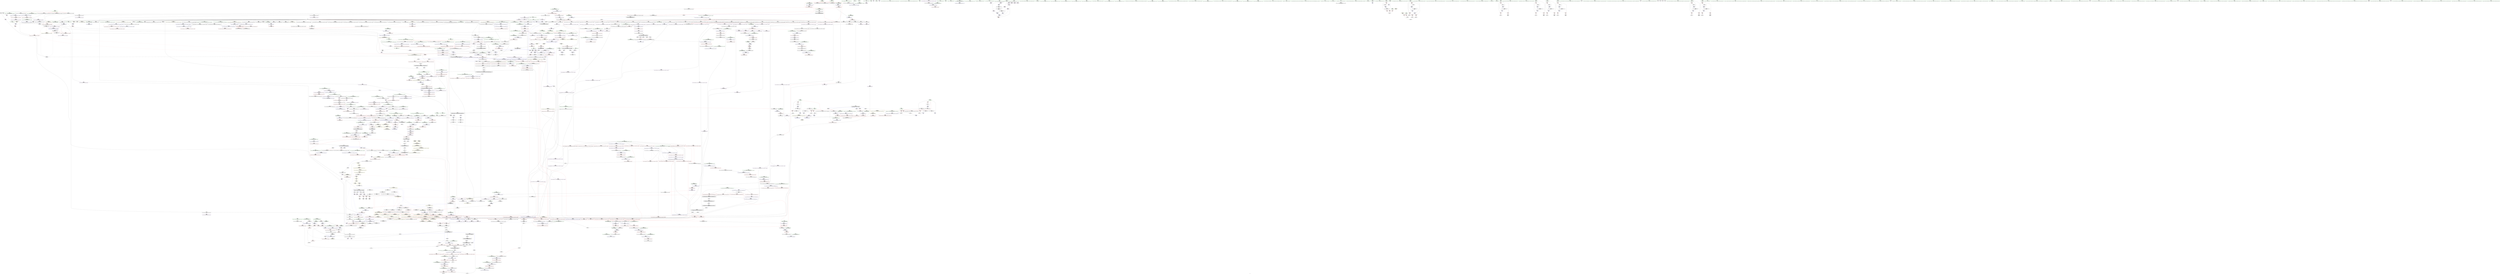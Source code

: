 digraph "SVFG" {
	label="SVFG";

	Node0x5637220599e0 [shape=record,color=grey,label="{NodeID: 0\nNullPtr|{|<s43>120}}"];
	Node0x5637220599e0 -> Node0x5637220d5cf0[style=solid];
	Node0x5637220599e0 -> Node0x5637220d5df0[style=solid];
	Node0x5637220599e0 -> Node0x5637220d5ec0[style=solid];
	Node0x5637220599e0 -> Node0x5637220d5f90[style=solid];
	Node0x5637220599e0 -> Node0x5637220d6060[style=solid];
	Node0x5637220599e0 -> Node0x5637220d6130[style=solid];
	Node0x5637220599e0 -> Node0x5637220d6200[style=solid];
	Node0x5637220599e0 -> Node0x5637220d62d0[style=solid];
	Node0x5637220599e0 -> Node0x5637220d63a0[style=solid];
	Node0x5637220599e0 -> Node0x5637220d6470[style=solid];
	Node0x5637220599e0 -> Node0x5637220d6540[style=solid];
	Node0x5637220599e0 -> Node0x5637220d6610[style=solid];
	Node0x5637220599e0 -> Node0x5637220d66e0[style=solid];
	Node0x5637220599e0 -> Node0x5637220d67b0[style=solid];
	Node0x5637220599e0 -> Node0x5637220d6880[style=solid];
	Node0x5637220599e0 -> Node0x5637220d6950[style=solid];
	Node0x5637220599e0 -> Node0x5637220d6a20[style=solid];
	Node0x5637220599e0 -> Node0x5637220d6af0[style=solid];
	Node0x5637220599e0 -> Node0x5637220d6bc0[style=solid];
	Node0x5637220599e0 -> Node0x5637220d6c90[style=solid];
	Node0x5637220599e0 -> Node0x5637220d6d60[style=solid];
	Node0x5637220599e0 -> Node0x5637220d6e30[style=solid];
	Node0x5637220599e0 -> Node0x5637220d6f00[style=solid];
	Node0x5637220599e0 -> Node0x5637220d6fd0[style=solid];
	Node0x5637220599e0 -> Node0x5637220d70a0[style=solid];
	Node0x5637220599e0 -> Node0x5637220d7170[style=solid];
	Node0x5637220599e0 -> Node0x5637220d7240[style=solid];
	Node0x5637220599e0 -> Node0x5637220d7310[style=solid];
	Node0x5637220599e0 -> Node0x5637220d73e0[style=solid];
	Node0x5637220599e0 -> Node0x5637220d74b0[style=solid];
	Node0x5637220599e0 -> Node0x5637220d7580[style=solid];
	Node0x5637220599e0 -> Node0x5637220d7650[style=solid];
	Node0x5637220599e0 -> Node0x5637220d7720[style=solid];
	Node0x5637220599e0 -> Node0x5637220d77f0[style=solid];
	Node0x5637220599e0 -> Node0x5637220de390[style=solid];
	Node0x5637220599e0 -> Node0x5637220e0850[style=solid];
	Node0x5637220599e0 -> Node0x5637220e1ca0[style=solid];
	Node0x5637220599e0 -> Node0x5637220e1d70[style=solid];
	Node0x5637220599e0 -> Node0x5637220e1e40[style=solid];
	Node0x5637220599e0 -> Node0x563722103a20[style=solid];
	Node0x5637220599e0 -> Node0x563721a26f30[style=solid];
	Node0x5637220599e0 -> Node0x563722125990[style=solid];
	Node0x5637220599e0 -> Node0x563722125e10[style=solid];
	Node0x5637220599e0:s43 -> Node0x56372221d180[style=solid,color=red];
	Node0x5637220db6b0 [shape=record,color=red,label="{NodeID: 775\n1443\<--1440\nthis1\<--this.addr\n_ZNK9__gnu_cxx13new_allocatorISt4pairIiiEE8max_sizeEv\n}"];
	Node0x5637220f3f80 [shape=record,color=grey,label="{NodeID: 1550\n908 = cmp(903, 907, )\n}"];
	Node0x5637220d1fa0 [shape=record,color=black,label="{NodeID: 443\n1730\<--1745\n_ZSteqIPSt4pairIiiEEbRKSt13move_iteratorIT_ES7__ret\<--cmp\n_ZSteqIPSt4pairIiiEEbRKSt13move_iteratorIT_ES7_\n|{<s0>142}}"];
	Node0x5637220d1fa0:s0 -> Node0x563722216d10[style=solid,color=blue];
	Node0x5637222194c0 [shape=record,color=black,label="{NodeID: 2325\n1238 = PHI(1358, )\n}"];
	Node0x5637222194c0 -> Node0x5637220f3380[style=solid];
	Node0x56372209bad0 [shape=record,color=green,label="{NodeID: 111\n615\<--616\nthis.addr\<--this.addr_field_insensitive\n_ZNSt4pairIiiEC2IRiS2_Lb1EEEOT_OT0_\n}"];
	Node0x56372209bad0 -> Node0x5637220ed200[style=solid];
	Node0x56372209bad0 -> Node0x5637220e16f0[style=solid];
	Node0x5637220e1140 [shape=record,color=blue,label="{NodeID: 886\n538\<--533\n.addr\<--\n_ZN9__gnu_cxx17__normal_iteratorIPSt4pairIiiESt6vectorIS2_SaIS2_EEEppEi\n}"];
	Node0x5637220e7be0 [shape=record,color=purple,label="{NodeID: 554\n1379\<--1378\n_M_impl\<--\n_ZNKSt6vectorISt4pairIiiESaIS1_EE4sizeEv\n}"];
	Node0x563722223050 [shape=record,color=black,label="{NodeID: 2436\n1294 = PHI(1045, 1061, )\n2nd arg _ZSt34__uninitialized_move_if_noexcept_aIPSt4pairIiiES2_SaIS1_EET0_T_S5_S4_RT1_ }"];
	Node0x563722223050 -> Node0x563722105010[style=solid];
	Node0x5637220ca6b0 [shape=record,color=green,label="{NodeID: 222\n1431\<--1432\nthis.addr\<--this.addr_field_insensitive\n_ZNKSt12_Vector_baseISt4pairIiiESaIS1_EE19_M_get_Tp_allocatorEv\n}"];
	Node0x5637220ca6b0 -> Node0x5637220db5e0[style=solid];
	Node0x5637220ca6b0 -> Node0x563722105b70[style=solid];
	Node0x563722106460 [shape=record,color=blue, style = dotted,label="{NodeID: 997\n1816\<--1818\noffset_0\<--dummyVal\n_ZSt22__uninitialized_copy_aISt13move_iteratorIPSt4pairIiiEES3_S2_ET0_T_S6_S5_RSaIT1_E\n}"];
	Node0x563722106460 -> Node0x5637220dbc60[style=dashed];
	Node0x5637220ed610 [shape=record,color=red,label="{NodeID: 665\n642\<--639\nthis1\<--this.addr\n_ZNSt12_Vector_baseISt4pairIiiESaIS1_EEC2Ev\n}"];
	Node0x5637220ed610 -> Node0x5637220e4a50[style=solid];
	Node0x5637220d8790 [shape=record,color=black,label="{NodeID: 333\n401\<--400\n\<--this1\n_ZNSt6vectorISt4pairIiiESaIS1_EEC2Ev\n|{<s0>34}}"];
	Node0x5637220d8790:s0 -> Node0x56372221fa40[style=solid,color=red];
	Node0x56372209e5e0 [shape=record,color=green,label="{NodeID: 1\n7\<--1\n__dso_handle\<--dummyObj\nGlob }"];
	Node0x5637220db780 [shape=record,color=red,label="{NodeID: 776\n1455\<--1449\n\<--__a.addr\n_ZNSt16allocator_traitsISaISt4pairIiiEEE8allocateERS2_m\n}"];
	Node0x5637220db780 -> Node0x5637220d0c20[style=solid];
	Node0x5637220d2070 [shape=record,color=black,label="{NodeID: 444\n1747\<--1754\n_ZNKSt13move_iteratorIPSt4pairIiiEE4baseEv_ret\<--\n_ZNKSt13move_iteratorIPSt4pairIiiEE4baseEv\n|{<s0>145|<s1>146}}"];
	Node0x5637220d2070:s0 -> Node0x56372221a640[style=solid,color=blue];
	Node0x5637220d2070:s1 -> Node0x56372221a780[style=solid,color=blue];
	Node0x563722219600 [shape=record,color=black,label="{NodeID: 2326\n1241 = PHI(1358, )\n}"];
	Node0x563722219600 -> Node0x563721a27000[style=solid];
	Node0x56372209bba0 [shape=record,color=green,label="{NodeID: 112\n617\<--618\n__x.addr\<--__x.addr_field_insensitive\n_ZNSt4pairIiiEC2IRiS2_Lb1EEEOT_OT0_\n}"];
	Node0x56372209bba0 -> Node0x5637220ed2d0[style=solid];
	Node0x56372209bba0 -> Node0x5637220e17c0[style=solid];
	Node0x5637220e1210 [shape=record,color=blue,label="{NodeID: 887\n545\<--547\n_M_current\<--incdec.ptr\n_ZN9__gnu_cxx17__normal_iteratorIPSt4pairIiiESt6vectorIS2_SaIS2_EEEppEi\n|{<s0>21|<s1>28}}"];
	Node0x5637220e1210:s0 -> Node0x563722178220[style=dashed,color=blue];
	Node0x5637220e1210:s1 -> Node0x5637221696f0[style=dashed,color=blue];
	Node0x5637220e7cb0 [shape=record,color=purple,label="{NodeID: 555\n1380\<--1378\n_M_finish\<--\n_ZNKSt6vectorISt4pairIiiESaIS1_EE4sizeEv\n}"];
	Node0x5637220e7cb0 -> Node0x5637220f2680[style=solid];
	Node0x5637222231a0 [shape=record,color=black,label="{NodeID: 2437\n1295 = PHI(1047, 1063, )\n3rd arg _ZSt34__uninitialized_move_if_noexcept_aIPSt4pairIiiES2_SaIS1_EET0_T_S5_S4_RT1_ }"];
	Node0x5637222231a0 -> Node0x5637221050e0[style=solid];
	Node0x5637220ca780 [shape=record,color=green,label="{NodeID: 223\n1440\<--1441\nthis.addr\<--this.addr_field_insensitive\n_ZNK9__gnu_cxx13new_allocatorISt4pairIiiEE8max_sizeEv\n}"];
	Node0x5637220ca780 -> Node0x5637220db6b0[style=solid];
	Node0x5637220ca780 -> Node0x563722105c40[style=solid];
	Node0x563722106530 [shape=record,color=blue, style = dotted,label="{NodeID: 998\n1819\<--1821\noffset_0\<--dummyVal\n_ZSt22__uninitialized_copy_aISt13move_iteratorIPSt4pairIiiEES3_S2_ET0_T_S6_S5_RSaIT1_E\n}"];
	Node0x563722106530 -> Node0x5637220dbd30[style=dashed];
	Node0x5637220ed6e0 [shape=record,color=red,label="{NodeID: 666\n665\<--662\nthis1\<--this.addr\n_ZNSt12_Vector_baseISt4pairIiiESaIS1_EE12_Vector_implC2Ev\n}"];
	Node0x5637220ed6e0 -> Node0x5637220d9560[style=solid];
	Node0x5637220ed6e0 -> Node0x5637220e4b20[style=solid];
	Node0x5637220ed6e0 -> Node0x5637220e4bf0[style=solid];
	Node0x5637220ed6e0 -> Node0x5637220e4cc0[style=solid];
	Node0x5637220d8860 [shape=record,color=black,label="{NodeID: 334\n459\<--442\n\<--retval\n_ZSt9make_pairIRiS0_ESt4pairINSt17__decay_and_stripIT_E6__typeENS2_IT0_E6__typeEEOS3_OS6_\n}"];
	Node0x5637220d8860 -> Node0x5637220ec290[style=solid];
	Node0x56372209e670 [shape=record,color=green,label="{NodeID: 2\n8\<--1\n_ZSt3cin\<--dummyObj\nGlob }"];
	Node0x5637220db850 [shape=record,color=red,label="{NodeID: 777\n1457\<--1451\n\<--__n.addr\n_ZNSt16allocator_traitsISaISt4pairIiiEEE8allocateERS2_m\n|{<s0>120}}"];
	Node0x5637220db850:s0 -> Node0x56372221d070[style=solid,color=red];
	Node0x5637220d2140 [shape=record,color=purple,label="{NodeID: 445\n27\<--4\n\<--_ZStL8__ioinit\n__cxx_global_var_init\n}"];
	Node0x563722219740 [shape=record,color=black,label="{NodeID: 2327\n1257 = PHI(1332, )\n}"];
	Node0x563722219740 -> Node0x5637220f1980[style=solid];
	Node0x56372209bc70 [shape=record,color=green,label="{NodeID: 113\n619\<--620\n__y.addr\<--__y.addr_field_insensitive\n_ZNSt4pairIiiEC2IRiS2_Lb1EEEOT_OT0_\n}"];
	Node0x56372209bc70 -> Node0x5637220ed3a0[style=solid];
	Node0x56372209bc70 -> Node0x5637220e1890[style=solid];
	Node0x5637220e12e0 [shape=record,color=blue,label="{NodeID: 888\n540\<--546\nref.tmp\<--\n_ZN9__gnu_cxx17__normal_iteratorIPSt4pairIiiESt6vectorIS2_SaIS2_EEEppEi\n|{<s0>45}}"];
	Node0x5637220e12e0:s0 -> Node0x563722195760[style=dashed,color=red];
	Node0x5637220e7d80 [shape=record,color=purple,label="{NodeID: 556\n1383\<--1382\n_M_impl2\<--\n_ZNKSt6vectorISt4pairIiiESaIS1_EE4sizeEv\n}"];
	Node0x5637222232f0 [shape=record,color=black,label="{NodeID: 2438\n440 = PHI(74, 84, )\n0th arg _ZSt9make_pairIRiS0_ESt4pairINSt17__decay_and_stripIT_E6__typeENS2_IT0_E6__typeEEOS3_OS6_ }"];
	Node0x5637222232f0 -> Node0x5637220e0ac0[style=solid];
	Node0x5637220ca850 [shape=record,color=green,label="{NodeID: 224\n1449\<--1450\n__a.addr\<--__a.addr_field_insensitive\n_ZNSt16allocator_traitsISaISt4pairIiiEEE8allocateERS2_m\n}"];
	Node0x5637220ca850 -> Node0x5637220db780[style=solid];
	Node0x5637220ca850 -> Node0x563722105d10[style=solid];
	Node0x563722106600 [shape=record,color=blue,label="{NodeID: 999\n1537\<--1534\n__i.addr\<--__i\n_ZSt32__make_move_if_noexcept_iteratorISt4pairIiiESt13move_iteratorIPS1_EET0_PT_\n}"];
	Node0x563722106600 -> Node0x5637220dbe00[style=dashed];
	Node0x563722192d10 [shape=record,color=yellow,style=double,label="{NodeID: 1774\n105V_1 = ENCHI(MR_105V_0)\npts\{650000 930000 990000 9840000 9940000 \}\nFun[_ZN9__gnu_cxxmiIPSt4pairIiiESt6vectorIS2_SaIS2_EEEENS_17__normal_iteratorIT_T0_E15difference_typeERKSA_SD_]}"];
	Node0x563722192d10 -> Node0x5637220f1980[style=dashed];
	Node0x563722192d10 -> Node0x5637220f1a50[style=dashed];
	Node0x5637220ed7b0 [shape=record,color=red,label="{NodeID: 667\n682\<--679\nthis1\<--this.addr\n_ZNSaISt4pairIiiEEC2Ev\n}"];
	Node0x5637220ed7b0 -> Node0x5637220d9630[style=solid];
	Node0x5637220d8930 [shape=record,color=black,label="{NodeID: 335\n439\<--460\n_ZSt9make_pairIRiS0_ESt4pairINSt17__decay_and_stripIT_E6__typeENS2_IT0_E6__typeEEOS3_OS6__ret\<--\n_ZSt9make_pairIRiS0_ESt4pairINSt17__decay_and_stripIT_E6__typeENS2_IT0_E6__typeEEOS3_OS6_\n|{<s0>9|<s1>13}}"];
	Node0x5637220d8930:s0 -> Node0x563722214890[style=solid,color=blue];
	Node0x5637220d8930:s1 -> Node0x563722215100[style=solid,color=blue];
	Node0x56372209e920 [shape=record,color=green,label="{NodeID: 3\n9\<--1\n.str\<--dummyObj\nGlob }"];
	Node0x563722199f90 [shape=record,color=yellow,style=double,label="{NodeID: 1885\n128V_1 = ENCHI(MR_128V_0)\npts\{568 \}\nFun[_ZNSt6vectorISt4pairIiiESaIS1_EED2Ev]}"];
	Node0x563722199f90 -> Node0x5637220e1480[style=dashed];
	Node0x5637220db920 [shape=record,color=red,label="{NodeID: 778\n1475\<--1466\nthis1\<--this.addr\n_ZN9__gnu_cxx13new_allocatorISt4pairIiiEE8allocateEmPKv\n|{<s0>121}}"];
	Node0x5637220db920:s0 -> Node0x56372221de20[style=solid,color=red];
	Node0x5637220d2210 [shape=record,color=purple,label="{NodeID: 446\n341\<--9\n\<--.str\nmain\n}"];
	Node0x563722219880 [shape=record,color=black,label="{NodeID: 2328\n1260 = PHI(1332, )\n}"];
	Node0x563722219880 -> Node0x5637220f1a50[style=solid];
	Node0x56372209bd40 [shape=record,color=green,label="{NodeID: 114\n639\<--640\nthis.addr\<--this.addr_field_insensitive\n_ZNSt12_Vector_baseISt4pairIiiESaIS1_EEC2Ev\n}"];
	Node0x56372209bd40 -> Node0x5637220ed610[style=solid];
	Node0x56372209bd40 -> Node0x5637220e1b00[style=solid];
	Node0x5637220e13b0 [shape=record,color=blue,label="{NodeID: 889\n565\<--564\nthis.addr\<--this\n_ZNSt6vectorISt4pairIiiESaIS1_EED2Ev\n}"];
	Node0x5637220e13b0 -> Node0x5637220ecdf0[style=dashed];
	Node0x5637220e7e50 [shape=record,color=purple,label="{NodeID: 557\n1384\<--1382\n_M_start\<--\n_ZNKSt6vectorISt4pairIiiESaIS1_EE4sizeEv\n}"];
	Node0x5637220e7e50 -> Node0x5637220f2750[style=solid];
	Node0x563722223440 [shape=record,color=black,label="{NodeID: 2439\n441 = PHI(76, 86, )\n1st arg _ZSt9make_pairIRiS0_ESt4pairINSt17__decay_and_stripIT_E6__typeENS2_IT0_E6__typeEEOS3_OS6_ }"];
	Node0x563722223440 -> Node0x5637220e0b90[style=solid];
	Node0x5637220ca920 [shape=record,color=green,label="{NodeID: 225\n1451\<--1452\n__n.addr\<--__n.addr_field_insensitive\n_ZNSt16allocator_traitsISaISt4pairIiiEEE8allocateERS2_m\n}"];
	Node0x5637220ca920 -> Node0x5637220db850[style=solid];
	Node0x5637220ca920 -> Node0x563722105de0[style=solid];
	Node0x5637221066d0 [shape=record,color=blue,label="{NodeID: 1000\n1563\<--1548\ncoerce.dive\<--__first.coerce\n_ZSt18uninitialized_copyISt13move_iteratorIPSt4pairIiiEES3_ET0_T_S6_S5_\n}"];
	Node0x5637221066d0 -> Node0x5637220dde80[style=dashed];
	Node0x563722192eb0 [shape=record,color=yellow,style=double,label="{NodeID: 1775\n40V_1 = ENCHI(MR_40V_0)\npts\{1487 \}\nFun[_ZSt22__uninitialized_copy_aISt13move_iteratorIPSt4pairIiiEES3_S2_ET0_T_S6_S5_RSaIT1_E]|{<s0>126}}"];
	Node0x563722192eb0:s0 -> Node0x56372218d1b0[style=dashed,color=red];
	Node0x5637220ed880 [shape=record,color=red,label="{NodeID: 668\n693\<--690\nthis1\<--this.addr\n_ZN9__gnu_cxx13new_allocatorISt4pairIiiEEC2Ev\n}"];
	Node0x5637220d8a00 [shape=record,color=black,label="{NodeID: 336\n474\<--473\n\<--this1\n_ZNSt6vectorISt4pairIiiESaIS1_EE5beginEv\n}"];
	Node0x5637220d8a00 -> Node0x5637220e3e20[style=solid];
	Node0x5637220d8a00 -> Node0x5637220e3ef0[style=solid];
	Node0x56372209e9b0 [shape=record,color=green,label="{NodeID: 4\n11\<--1\n_ZSt4cout\<--dummyObj\nGlob }"];
	Node0x56372219a0a0 [shape=record,color=yellow,style=double,label="{NodeID: 1886\n130V_1 = ENCHI(MR_130V_0)\npts\{570 \}\nFun[_ZNSt6vectorISt4pairIiiESaIS1_EED2Ev]}"];
	Node0x56372219a0a0 -> Node0x5637220e1550[style=dashed];
	Node0x5637220db9f0 [shape=record,color=red,label="{NodeID: 779\n1476\<--1468\n\<--__n.addr\n_ZN9__gnu_cxx13new_allocatorISt4pairIiiEE8allocateEmPKv\n}"];
	Node0x5637220db9f0 -> Node0x5637220f3680[style=solid];
	Node0x563722165d80 [shape=record,color=black,label="{NodeID: 1554\nMR_40V_2 = PHI(MR_40V_3, MR_40V_1, )\npts\{1487 \}\n|{<s0>130|<s1>134|<s2>134}}"];
	Node0x563722165d80:s0 -> Node0x5637221b4120[style=dashed,color=blue];
	Node0x563722165d80:s1 -> Node0x5637220de020[style=dashed,color=red];
	Node0x563722165d80:s2 -> Node0x563722107640[style=dashed,color=red];
	Node0x5637220d22e0 [shape=record,color=purple,label="{NodeID: 447\n370\<--12\n\<--.str.1\nmain\n}"];
	Node0x5637222199c0 [shape=record,color=black,label="{NodeID: 2329\n1284 = PHI(1446, )\n}"];
	Node0x5637222199c0 -> Node0x563721a26f30[style=solid];
	Node0x5637220caca0 [shape=record,color=green,label="{NodeID: 115\n645\<--646\n_ZNSt12_Vector_baseISt4pairIiiESaIS1_EE12_Vector_implC2Ev\<--_ZNSt12_Vector_baseISt4pairIiiESaIS1_EE12_Vector_implC2Ev_field_insensitive\n}"];
	Node0x5637220e1480 [shape=record,color=blue,label="{NodeID: 890\n567\<--594\nexn.slot\<--\n_ZNSt6vectorISt4pairIiiESaIS1_EED2Ev\n}"];
	Node0x5637220e1480 -> Node0x5637220ecec0[style=dashed];
	Node0x56372218a1e0 [shape=record,color=yellow,style=double,label="{NodeID: 1665\n386V_1 = ENCHI(MR_386V_0)\npts\{15900000 15920000 \}\nFun[_ZStneIPSt4pairIiiEEbRKSt13move_iteratorIT_ES7_]|{<s0>142|<s1>142}}"];
	Node0x56372218a1e0:s0 -> Node0x563722168550[style=dashed,color=red];
	Node0x56372218a1e0:s1 -> Node0x563722168630[style=dashed,color=red];
	Node0x5637220e7f20 [shape=record,color=purple,label="{NodeID: 558\n1435\<--1434\n_M_impl\<--this1\n_ZNKSt12_Vector_baseISt4pairIiiESaIS1_EE19_M_get_Tp_allocatorEv\n}"];
	Node0x5637220e7f20 -> Node0x5637220d09b0[style=solid];
	Node0x563722223590 [shape=record,color=black,label="{NodeID: 2440\n689 = PHI(683, )\n0th arg _ZN9__gnu_cxx13new_allocatorISt4pairIiiEEC2Ev }"];
	Node0x563722223590 -> Node0x5637220e1fe0[style=solid];
	Node0x5637220ca9f0 [shape=record,color=green,label="{NodeID: 226\n1459\<--1460\n_ZN9__gnu_cxx13new_allocatorISt4pairIiiEE8allocateEmPKv\<--_ZN9__gnu_cxx13new_allocatorISt4pairIiiEE8allocateEmPKv_field_insensitive\n}"];
	Node0x5637221067a0 [shape=record,color=blue,label="{NodeID: 1001\n1565\<--1549\ncoerce.dive1\<--__last.coerce\n_ZSt18uninitialized_copyISt13move_iteratorIPSt4pairIiiEES3_ET0_T_S6_S5_\n}"];
	Node0x5637221067a0 -> Node0x5637220ddf50[style=dashed];
	Node0x5637220ed950 [shape=record,color=red,label="{NodeID: 669\n708\<--699\n\<--__first.addr\n_ZSt8_DestroyIPSt4pairIiiES1_EvT_S3_RSaIT0_E\n|{<s0>58}}"];
	Node0x5637220ed950:s0 -> Node0x56372221e300[style=solid,color=red];
	Node0x5637220d8ad0 [shape=record,color=black,label="{NodeID: 337\n466\<--481\n_ZNSt6vectorISt4pairIiiESaIS1_EE5beginEv_ret\<--\n_ZNSt6vectorISt4pairIiiESaIS1_EE5beginEv\n|{<s0>15|<s1>22|<s2>77}}"];
	Node0x5637220d8ad0:s0 -> Node0x563722215240[style=solid,color=blue];
	Node0x5637220d8ad0:s1 -> Node0x5637222159c0[style=solid,color=blue];
	Node0x5637220d8ad0:s2 -> Node0x563722217d40[style=solid,color=blue];
	Node0x56372208fe20 [shape=record,color=green,label="{NodeID: 5\n12\<--1\n.str.1\<--dummyObj\nGlob }"];
	Node0x56372219a180 [shape=record,color=yellow,style=double,label="{NodeID: 1887\n132V_1 = ENCHI(MR_132V_0)\npts\{610000 630000 \}\nFun[_ZNSt6vectorISt4pairIiiESaIS1_EED2Ev]|{|<s1>48|<s2>49}}"];
	Node0x56372219a180 -> Node0x5637220ecf90[style=dashed];
	Node0x56372219a180:s1 -> Node0x56372218dad0[style=dashed,color=red];
	Node0x56372219a180:s2 -> Node0x56372218dad0[style=dashed,color=red];
	Node0x5637220dbac0 [shape=record,color=red,label="{NodeID: 780\n1484\<--1468\n\<--__n.addr\n_ZN9__gnu_cxx13new_allocatorISt4pairIiiEE8allocateEmPKv\n}"];
	Node0x5637220dbac0 -> Node0x563722124190[style=solid];
	Node0x563722166280 [shape=record,color=black,label="{NodeID: 1555\nMR_372V_3 = PHI(MR_372V_4, MR_372V_2, )\npts\{1596 \}\n}"];
	Node0x563722166280 -> Node0x5637220dc3b0[style=dashed];
	Node0x563722166280 -> Node0x5637220dc480[style=dashed];
	Node0x563722166280 -> Node0x5637220dc550[style=dashed];
	Node0x563722166280 -> Node0x5637220dc620[style=dashed];
	Node0x563722166280 -> Node0x563722106ef0[style=dashed];
	Node0x5637220d23b0 [shape=record,color=purple,label="{NodeID: 448\n1008\<--14\n\<--.str.2\n_ZNSt6vectorISt4pairIiiESaIS1_EE17_M_realloc_insertIJS1_EEEvN9__gnu_cxx17__normal_iteratorIPS1_S3_EEDpOT_\n|{<s0>76}}"];
	Node0x5637220d23b0:s0 -> Node0x563722221b90[style=solid,color=red];
	Node0x563722219b00 [shape=record,color=black,label="{NodeID: 2330\n1313 = PHI(1533, )\n}"];
	Node0x563722219b00 -> Node0x5637221051b0[style=solid];
	Node0x5637220cad70 [shape=record,color=green,label="{NodeID: 116\n651\<--652\n__cxa_begin_catch\<--__cxa_begin_catch_field_insensitive\n}"];
	Node0x5637220e1550 [shape=record,color=blue,label="{NodeID: 891\n569\<--596\nehselector.slot\<--\n_ZNSt6vectorISt4pairIiiESaIS1_EED2Ev\n}"];
	Node0x5637220e7ff0 [shape=record,color=purple,label="{NodeID: 559\n1512\<--1500\ncoerce.dive\<--__first\n_ZSt22__uninitialized_copy_aISt13move_iteratorIPSt4pairIiiEES3_S2_ET0_T_S6_S5_RSaIT1_E\n}"];
	Node0x5637220e7ff0 -> Node0x563722106120[style=solid];
	Node0x5637222236a0 [shape=record,color=black,label="{NodeID: 2441\n817 = PHI(749, 759, )\n0th arg _ZNSt12_Vector_baseISt4pairIiiESaIS1_EE12_Vector_implD2Ev }"];
	Node0x5637222236a0 -> Node0x5637220e2c10[style=solid];
	Node0x5637220caaf0 [shape=record,color=green,label="{NodeID: 227\n1466\<--1467\nthis.addr\<--this.addr_field_insensitive\n_ZN9__gnu_cxx13new_allocatorISt4pairIiiEE8allocateEmPKv\n}"];
	Node0x5637220caaf0 -> Node0x5637220db920[style=solid];
	Node0x5637220caaf0 -> Node0x563722105eb0[style=solid];
	Node0x563722106870 [shape=record,color=blue,label="{NodeID: 1002\n1555\<--1550\n__result.addr\<--__result\n_ZSt18uninitialized_copyISt13move_iteratorIPSt4pairIiiEES3_ET0_T_S6_S5_\n}"];
	Node0x563722106870 -> Node0x5637220dbfa0[style=dashed];
	Node0x5637220eda20 [shape=record,color=red,label="{NodeID: 670\n709\<--701\n\<--__last.addr\n_ZSt8_DestroyIPSt4pairIiiES1_EvT_S3_RSaIT0_E\n|{<s0>58}}"];
	Node0x5637220eda20:s0 -> Node0x56372221e510[style=solid,color=red];
	Node0x5637220d8ba0 [shape=record,color=black,label="{NodeID: 338\n488\<--505\n_ZN9__gnu_cxxneIPSt4pairIiiESt6vectorIS2_SaIS2_EEEEbRKNS_17__normal_iteratorIT_T0_EESC__ret\<--cmp\n_ZN9__gnu_cxxneIPSt4pairIiiESt6vectorIS2_SaIS2_EEEEbRKNS_17__normal_iteratorIT_T0_EESC_\n|{<s0>18|<s1>25}}"];
	Node0x5637220d8ba0:s0 -> Node0x5637222154c0[style=solid,color=blue];
	Node0x5637220d8ba0:s1 -> Node0x563722215c40[style=solid,color=blue];
	Node0x56372208feb0 [shape=record,color=green,label="{NodeID: 6\n14\<--1\n.str.2\<--dummyObj\nGlob }"];
	Node0x56372219a290 [shape=record,color=yellow,style=double,label="{NodeID: 1888\n134V_1 = ENCHI(MR_134V_0)\npts\{610001 630001 \}\nFun[_ZNSt6vectorISt4pairIiiESaIS1_EED2Ev]}"];
	Node0x56372219a290 -> Node0x5637220ed060[style=dashed];
	Node0x5637220dbb90 [shape=record,color=red,label="{NodeID: 781\n1524\<--1504\n\<--__result.addr\n_ZSt22__uninitialized_copy_aISt13move_iteratorIPSt4pairIiiEES3_S2_ET0_T_S6_S5_RSaIT1_E\n|{<s0>126}}"];
	Node0x5637220dbb90:s0 -> Node0x56372221d4b0[style=solid,color=red];
	Node0x563722166780 [shape=record,color=black,label="{NodeID: 1556\nMR_378V_3 = PHI(MR_378V_4, MR_378V_2, )\npts\{15900000 \}\n|{<s0>131|<s1>133|<s2>135|<s3>135}}"];
	Node0x563722166780:s0 -> Node0x56372218a1e0[style=dashed,color=red];
	Node0x563722166780:s1 -> Node0x563722193a50[style=dashed,color=red];
	Node0x563722166780:s2 -> Node0x5637220dcfe0[style=dashed,color=red];
	Node0x563722166780:s3 -> Node0x563722107a50[style=dashed,color=red];
	Node0x5637220d2480 [shape=record,color=purple,label="{NodeID: 449\n1801\<--16\nllvm.global_ctors_0\<--llvm.global_ctors\nGlob }"];
	Node0x5637220d2480 -> Node0x5637220de1c0[style=solid];
	Node0x563722219c40 [shape=record,color=black,label="{NodeID: 2331\n1319 = PHI(1533, )\n}"];
	Node0x563722219c40 -> Node0x563722105280[style=solid];
	Node0x5637220cae70 [shape=record,color=green,label="{NodeID: 117\n654\<--655\n_ZSt9terminatev\<--_ZSt9terminatev_field_insensitive\n}"];
	Node0x5637220e1620 [shape=record,color=blue,label="{NodeID: 892\n606\<--605\n__t.addr\<--__t\n_ZSt7forwardIRiEOT_RNSt16remove_referenceIS1_E4typeE\n}"];
	Node0x5637220e1620 -> Node0x5637220ed130[style=dashed];
	Node0x5637220e80c0 [shape=record,color=purple,label="{NodeID: 560\n1514\<--1502\ncoerce.dive1\<--__last\n_ZSt22__uninitialized_copy_aISt13move_iteratorIPSt4pairIiiEES3_S2_ET0_T_S6_S5_RSaIT1_E\n}"];
	Node0x5637220e80c0 -> Node0x5637221061f0[style=solid];
	Node0x563722223850 [shape=record,color=black,label="{NodeID: 2442\n1359 = PHI(1208, 1208, 1208, )\n0th arg _ZNKSt6vectorISt4pairIiiESaIS1_EE8max_sizeEv }"];
	Node0x563722223850 -> Node0x5637221055c0[style=solid];
	Node0x5637220cabc0 [shape=record,color=green,label="{NodeID: 228\n1468\<--1469\n__n.addr\<--__n.addr_field_insensitive\n_ZN9__gnu_cxx13new_allocatorISt4pairIiiEE8allocateEmPKv\n}"];
	Node0x5637220cabc0 -> Node0x5637220db9f0[style=solid];
	Node0x5637220cabc0 -> Node0x5637220dbac0[style=solid];
	Node0x5637220cabc0 -> Node0x563722105f80[style=solid];
	Node0x563722106940 [shape=record,color=blue,label="{NodeID: 1003\n1557\<--1569\n__assignable\<--\n_ZSt18uninitialized_copyISt13move_iteratorIPSt4pairIiiEES3_ET0_T_S6_S5_\n}"];
	Node0x5637220edaf0 [shape=record,color=red,label="{NodeID: 671\n719\<--716\nthis1\<--this.addr\n_ZNSt12_Vector_baseISt4pairIiiESaIS1_EE19_M_get_Tp_allocatorEv\n}"];
	Node0x5637220edaf0 -> Node0x5637220e4d90[style=solid];
	Node0x5637220d8c70 [shape=record,color=black,label="{NodeID: 339\n515\<--514\n\<--this1\n_ZNSt6vectorISt4pairIiiESaIS1_EE3endEv\n}"];
	Node0x5637220d8c70 -> Node0x5637220e4090[style=solid];
	Node0x5637220d8c70 -> Node0x5637220e4160[style=solid];
	Node0x56372208ff40 [shape=record,color=green,label="{NodeID: 7\n17\<--1\n\<--dummyObj\nCan only get source location for instruction, argument, global var or function.}"];
	Node0x56372219a3a0 [shape=record,color=yellow,style=double,label="{NodeID: 1889\n136V_1 = ENCHI(MR_136V_0)\npts\{610002 630002 \}\nFun[_ZNSt6vectorISt4pairIiiESaIS1_EED2Ev]|{<s0>48|<s1>49}}"];
	Node0x56372219a3a0:s0 -> Node0x56372218dbe0[style=dashed,color=red];
	Node0x56372219a3a0:s1 -> Node0x56372218dbe0[style=dashed,color=red];
	Node0x5637220dbc60 [shape=record,color=red,label="{NodeID: 782\n1526\<--1525\n\<--coerce.dive3\n_ZSt22__uninitialized_copy_aISt13move_iteratorIPSt4pairIiiEES3_S2_ET0_T_S6_S5_RSaIT1_E\n|{<s0>126}}"];
	Node0x5637220dbc60:s0 -> Node0x56372221d290[style=solid,color=red];
	Node0x5637220d2580 [shape=record,color=purple,label="{NodeID: 450\n1802\<--16\nllvm.global_ctors_1\<--llvm.global_ctors\nGlob }"];
	Node0x5637220d2580 -> Node0x5637220de290[style=solid];
	Node0x563722219d80 [shape=record,color=black,label="{NodeID: 2332\n1328 = PHI(1495, )\n}"];
	Node0x563722219d80 -> Node0x5637220cff20[style=solid];
	Node0x5637220caf70 [shape=record,color=green,label="{NodeID: 118\n662\<--663\nthis.addr\<--this.addr_field_insensitive\n_ZNSt12_Vector_baseISt4pairIiiESaIS1_EE12_Vector_implC2Ev\n}"];
	Node0x5637220caf70 -> Node0x5637220ed6e0[style=solid];
	Node0x5637220caf70 -> Node0x5637220e1bd0[style=solid];
	Node0x5637220e16f0 [shape=record,color=blue,label="{NodeID: 893\n615\<--612\nthis.addr\<--this\n_ZNSt4pairIiiEC2IRiS2_Lb1EEEOT_OT0_\n}"];
	Node0x5637220e16f0 -> Node0x5637220ed200[style=dashed];
	Node0x5637220e8190 [shape=record,color=purple,label="{NodeID: 561\n1525\<--1508\ncoerce.dive3\<--agg.tmp\n_ZSt22__uninitialized_copy_aISt13move_iteratorIPSt4pairIiiEES3_S2_ET0_T_S6_S5_RSaIT1_E\n}"];
	Node0x5637220e8190 -> Node0x5637220dbc60[style=solid];
	Node0x563722223aa0 [shape=record,color=black,label="{NodeID: 2443\n1269 = PHI(1022, )\n1st arg _ZNSt12_Vector_baseISt4pairIiiESaIS1_EE11_M_allocateEm }"];
	Node0x563722223aa0 -> Node0x563722104da0[style=solid];
	Node0x5637220d3010 [shape=record,color=green,label="{NodeID: 229\n1470\<--1471\n.addr\<--.addr_field_insensitive\n_ZN9__gnu_cxx13new_allocatorISt4pairIiiEE8allocateEmPKv\n}"];
	Node0x5637220d3010 -> Node0x563722106050[style=solid];
	Node0x563722106a10 [shape=record,color=blue, style = dotted,label="{NodeID: 1004\n1822\<--1824\noffset_0\<--dummyVal\n_ZSt18uninitialized_copyISt13move_iteratorIPSt4pairIiiEES3_ET0_T_S6_S5_\n}"];
	Node0x563722106a10 -> Node0x5637220dc070[style=dashed];
	Node0x5637220edbc0 [shape=record,color=red,label="{NodeID: 672\n732\<--725\nthis1\<--this.addr\n_ZNSt12_Vector_baseISt4pairIiiESaIS1_EED2Ev\n|{|<s8>59}}"];
	Node0x5637220edbc0 -> Node0x5637220e4e60[style=solid];
	Node0x5637220edbc0 -> Node0x5637220e4f30[style=solid];
	Node0x5637220edbc0 -> Node0x5637220e5000[style=solid];
	Node0x5637220edbc0 -> Node0x5637220e50d0[style=solid];
	Node0x5637220edbc0 -> Node0x5637220e51a0[style=solid];
	Node0x5637220edbc0 -> Node0x5637220e5270[style=solid];
	Node0x5637220edbc0 -> Node0x5637220e5340[style=solid];
	Node0x5637220edbc0 -> Node0x5637220e5410[style=solid];
	Node0x5637220edbc0:s8 -> Node0x563722221ca0[style=solid,color=red];
	Node0x5637220d8d40 [shape=record,color=black,label="{NodeID: 340\n507\<--520\n_ZNSt6vectorISt4pairIiiESaIS1_EE3endEv_ret\<--\n_ZNSt6vectorISt4pairIiiESaIS1_EE3endEv\n|{<s0>17|<s1>24|<s2>71}}"];
	Node0x5637220d8d40:s0 -> Node0x563722215380[style=solid,color=blue];
	Node0x5637220d8d40:s1 -> Node0x563722215b00[style=solid,color=blue];
	Node0x5637220d8d40:s2 -> Node0x563722217700[style=solid,color=blue];
	Node0x56372208ffd0 [shape=record,color=green,label="{NodeID: 8\n107\<--1\n\<--dummyObj\nCan only get source location for instruction, argument, global var or function.|{<s0>21|<s1>28}}"];
	Node0x56372208ffd0:s0 -> Node0x563722222970[style=solid,color=red];
	Node0x56372208ffd0:s1 -> Node0x563722222970[style=solid,color=red];
	Node0x5637220dbd30 [shape=record,color=red,label="{NodeID: 783\n1528\<--1527\n\<--coerce.dive4\n_ZSt22__uninitialized_copy_aISt13move_iteratorIPSt4pairIiiEES3_S2_ET0_T_S6_S5_RSaIT1_E\n|{<s0>126}}"];
	Node0x5637220dbd30:s0 -> Node0x56372221d3a0[style=solid,color=red];
	Node0x5637220d2680 [shape=record,color=purple,label="{NodeID: 451\n1803\<--16\nllvm.global_ctors_2\<--llvm.global_ctors\nGlob }"];
	Node0x5637220d2680 -> Node0x5637220de390[style=solid];
	Node0x563722219ec0 [shape=record,color=black,label="{NodeID: 2333\n1365 = PHI(1429, )\n|{<s0>118}}"];
	Node0x563722219ec0:s0 -> Node0x56372221b740[style=solid,color=red];
	Node0x5637220cb040 [shape=record,color=green,label="{NodeID: 119\n668\<--669\n_ZNSaISt4pairIiiEEC2Ev\<--_ZNSaISt4pairIiiEEC2Ev_field_insensitive\n}"];
	Node0x5637220e17c0 [shape=record,color=blue,label="{NodeID: 894\n617\<--613\n__x.addr\<--__x\n_ZNSt4pairIiiEC2IRiS2_Lb1EEEOT_OT0_\n}"];
	Node0x5637220e17c0 -> Node0x5637220ed2d0[style=dashed];
	Node0x5637220e8260 [shape=record,color=purple,label="{NodeID: 562\n1527\<--1510\ncoerce.dive4\<--agg.tmp2\n_ZSt22__uninitialized_copy_aISt13move_iteratorIPSt4pairIiiEES3_S2_ET0_T_S6_S5_RSaIT1_E\n}"];
	Node0x5637220e8260 -> Node0x5637220dbd30[style=solid];
	Node0x563722223bb0 [shape=record,color=black,label="{NodeID: 2444\n564 = PHI(62, 60, 62, 60, )\n0th arg _ZNSt6vectorISt4pairIiiESaIS1_EED2Ev }"];
	Node0x563722223bb0 -> Node0x5637220e13b0[style=solid];
	Node0x5637220d30e0 [shape=record,color=green,label="{NodeID: 230\n1481\<--1482\n_ZSt17__throw_bad_allocv\<--_ZSt17__throw_bad_allocv_field_insensitive\n}"];
	Node0x563722106ae0 [shape=record,color=blue, style = dotted,label="{NodeID: 1005\n1825\<--1827\noffset_0\<--dummyVal\n_ZSt18uninitialized_copyISt13move_iteratorIPSt4pairIiiEES3_ET0_T_S6_S5_\n}"];
	Node0x563722106ae0 -> Node0x5637220dc140[style=dashed];
	Node0x5637220edc90 [shape=record,color=red,label="{NodeID: 673\n762\<--727\nexn\<--exn.slot\n_ZNSt12_Vector_baseISt4pairIiiESaIS1_EED2Ev\n|{<s0>62}}"];
	Node0x5637220edc90:s0 -> Node0x56372221fe60[style=solid,color=red];
	Node0x5637220d8e10 [shape=record,color=black,label="{NodeID: 341\n522\<--529\n_ZNK9__gnu_cxx17__normal_iteratorIPSt4pairIiiESt6vectorIS2_SaIS2_EEEptEv_ret\<--\n_ZNK9__gnu_cxx17__normal_iteratorIPSt4pairIiiESt6vectorIS2_SaIS2_EEEptEv\n|{<s0>19|<s1>20|<s2>26|<s3>27}}"];
	Node0x5637220d8e10:s0 -> Node0x5637222155d0[style=solid,color=blue];
	Node0x5637220d8e10:s1 -> Node0x563722215740[style=solid,color=blue];
	Node0x5637220d8e10:s2 -> Node0x563722215d50[style=solid,color=blue];
	Node0x5637220d8e10:s3 -> Node0x563722215ec0[style=solid,color=blue];
	Node0x563722090060 [shape=record,color=green,label="{NodeID: 9\n112\<--1\n\<--dummyObj\nCan only get source location for instruction, argument, global var or function.}"];
	Node0x5637220dbe00 [shape=record,color=red,label="{NodeID: 784\n1540\<--1537\n\<--__i.addr\n_ZSt32__make_move_if_noexcept_iteratorISt4pairIiiESt13move_iteratorIPS1_EET0_PT_\n|{<s0>127}}"];
	Node0x5637220dbe00:s0 -> Node0x56372221ac80[style=solid,color=red];
	Node0x5637221696f0 [shape=record,color=black,label="{NodeID: 1559\nMR_48V_9 = PHI(MR_48V_10, MR_48V_8, )\npts\{650000 \}\n|{|<s1>25|<s2>26|<s3>27|<s4>28|<s5>28}}"];
	Node0x5637221696f0 -> Node0x563722186820[style=dashed];
	Node0x5637221696f0:s1 -> Node0x56372218cb20[style=dashed,color=red];
	Node0x5637221696f0:s2 -> Node0x56372219a970[style=dashed,color=red];
	Node0x5637221696f0:s3 -> Node0x56372219a970[style=dashed,color=red];
	Node0x5637221696f0:s4 -> Node0x5637220ecc50[style=dashed,color=red];
	Node0x5637221696f0:s5 -> Node0x5637220e1210[style=dashed,color=red];
	Node0x5637220d2780 [shape=record,color=purple,label="{NodeID: 452\n141\<--58\narrayidx\<--final\nmain\n}"];
	Node0x56372221a000 [shape=record,color=black,label="{NodeID: 2334\n1368 = PHI(1418, )\n}"];
	Node0x56372221a000 -> Node0x5637220d0260[style=solid];
	Node0x5637220cb140 [shape=record,color=green,label="{NodeID: 120\n679\<--680\nthis.addr\<--this.addr_field_insensitive\n_ZNSaISt4pairIiiEEC2Ev\n}"];
	Node0x5637220cb140 -> Node0x5637220ed7b0[style=solid];
	Node0x5637220cb140 -> Node0x5637220e1f10[style=solid];
	Node0x5637220e1890 [shape=record,color=blue,label="{NodeID: 895\n619\<--614\n__y.addr\<--__y\n_ZNSt4pairIiiEC2IRiS2_Lb1EEEOT_OT0_\n}"];
	Node0x5637220e1890 -> Node0x5637220ed3a0[style=dashed];
	Node0x5637220e8330 [shape=record,color=purple,label="{NodeID: 563\n1816\<--1518\noffset_0\<--\n}"];
	Node0x5637220e8330 -> Node0x563722106460[style=solid];
	Node0x563722223e70 [shape=record,color=black,label="{NodeID: 2445\n828 = PHI(808, )\n0th arg _ZNSt16allocator_traitsISaISt4pairIiiEEE10deallocateERS2_PS1_m }"];
	Node0x563722223e70 -> Node0x5637220e2ce0[style=solid];
	Node0x5637220d31e0 [shape=record,color=green,label="{NodeID: 231\n1486\<--1487\ncall2\<--call2_field_insensitive\n_ZN9__gnu_cxx13new_allocatorISt4pairIiiEE8allocateEmPKv\n}"];
	Node0x5637220d31e0 -> Node0x5637220d0dc0[style=solid];
	Node0x563722106bb0 [shape=record,color=blue,label="{NodeID: 1006\n1601\<--1586\ncoerce.dive\<--__first.coerce\n_ZNSt20__uninitialized_copyILb0EE13__uninit_copyISt13move_iteratorIPSt4pairIiiEES5_EET0_T_S8_S7_\n}"];
	Node0x563722106bb0 -> Node0x563722166780[style=dashed];
	Node0x5637220edd60 [shape=record,color=red,label="{NodeID: 674\n735\<--734\n\<--_M_start\n_ZNSt12_Vector_baseISt4pairIiiESaIS1_EED2Ev\n|{<s0>59}}"];
	Node0x5637220edd60:s0 -> Node0x563722221e60[style=solid,color=red];
	Node0x5637220d8ee0 [shape=record,color=black,label="{NodeID: 342\n531\<--552\n_ZN9__gnu_cxx17__normal_iteratorIPSt4pairIiiESt6vectorIS2_SaIS2_EEEppEi_ret\<--\n_ZN9__gnu_cxx17__normal_iteratorIPSt4pairIiiESt6vectorIS2_SaIS2_EEEppEi\n|{<s0>21|<s1>28}}"];
	Node0x5637220d8ee0:s0 -> Node0x563722215880[style=solid,color=blue];
	Node0x5637220d8ee0:s1 -> Node0x563722216000[style=solid,color=blue];
	Node0x563722090120 [shape=record,color=green,label="{NodeID: 10\n132\<--1\n\<--dummyObj\nCan only get source location for instruction, argument, global var or function.}"];
	Node0x5637220dbed0 [shape=record,color=red,label="{NodeID: 785\n1545\<--1544\n\<--coerce.dive\n_ZSt32__make_move_if_noexcept_iteratorISt4pairIiiESt13move_iteratorIPS1_EET0_PT_\n}"];
	Node0x5637220dbed0 -> Node0x5637220d1370[style=solid];
	Node0x5637220d2850 [shape=record,color=purple,label="{NodeID: 453\n144\<--58\narrayidx10\<--final\nmain\n}"];
	Node0x5637220d2850 -> Node0x5637220de8a0[style=solid];
	Node0x56372221a140 [shape=record,color=black,label="{NodeID: 2335\n1458 = PHI(1462, )\n}"];
	Node0x56372221a140 -> Node0x5637220d0cf0[style=solid];
	Node0x5637220cb210 [shape=record,color=green,label="{NodeID: 121\n685\<--686\n_ZN9__gnu_cxx13new_allocatorISt4pairIiiEEC2Ev\<--_ZN9__gnu_cxx13new_allocatorISt4pairIiiEEC2Ev_field_insensitive\n}"];
	Node0x5637220e1960 [shape=record,color=blue,label="{NodeID: 896\n626\<--629\nfirst\<--\n_ZNSt4pairIiiEC2IRiS2_Lb1EEEOT_OT0_\n|{<s0>40}}"];
	Node0x5637220e1960:s0 -> Node0x5637221b2920[style=dashed,color=blue];
	Node0x5637220e8400 [shape=record,color=purple,label="{NodeID: 564\n1817\<--1519\noffset_0\<--\n}"];
	Node0x5637220e8400 -> Node0x5637220ddce0[style=solid];
	Node0x563722223f80 [shape=record,color=black,label="{NodeID: 2446\n829 = PHI(809, )\n1st arg _ZNSt16allocator_traitsISaISt4pairIiiEEE10deallocateERS2_PS1_m }"];
	Node0x563722223f80 -> Node0x5637220e2db0[style=solid];
	Node0x5637220d32b0 [shape=record,color=green,label="{NodeID: 232\n1488\<--1489\n_Znwm\<--_Znwm_field_insensitive\n}"];
	Node0x563722106c80 [shape=record,color=blue,label="{NodeID: 1007\n1603\<--1587\ncoerce.dive1\<--__last.coerce\n_ZNSt20__uninitialized_copyILb0EE13__uninit_copyISt13move_iteratorIPSt4pairIiiEES5_EET0_T_S8_S7_\n|{<s0>131}}"];
	Node0x563722106c80:s0 -> Node0x56372218a1e0[style=dashed,color=red];
	Node0x5637220ede30 [shape=record,color=red,label="{NodeID: 675\n738\<--737\n\<--_M_end_of_storage\n_ZNSt12_Vector_baseISt4pairIiiESaIS1_EED2Ev\n}"];
	Node0x5637220ede30 -> Node0x5637220d98a0[style=solid];
	Node0x5637220d8fb0 [shape=record,color=black,label="{NodeID: 343\n573\<--572\n\<--this1\n_ZNSt6vectorISt4pairIiiESaIS1_EED2Ev\n}"];
	Node0x5637220d8fb0 -> Node0x5637220e4570[style=solid];
	Node0x5637220d8fb0 -> Node0x5637220e4640[style=solid];
	Node0x563722090220 [shape=record,color=green,label="{NodeID: 11\n146\<--1\n\<--dummyObj\nCan only get source location for instruction, argument, global var or function.}"];
	Node0x5637220dbfa0 [shape=record,color=red,label="{NodeID: 786\n1576\<--1555\n\<--__result.addr\n_ZSt18uninitialized_copyISt13move_iteratorIPSt4pairIiiEES3_ET0_T_S6_S5_\n|{<s0>130}}"];
	Node0x5637220dbfa0:s0 -> Node0x56372221e1f0[style=solid,color=red];
	Node0x5637220d2920 [shape=record,color=purple,label="{NodeID: 454\n169\<--58\narrayidx23\<--final\nmain\n}"];
	Node0x56372221a280 [shape=record,color=black,label="{NodeID: 2336\n1477 = PHI(1438, )\n}"];
	Node0x56372221a280 -> Node0x5637220f3680[style=solid];
	Node0x5637220cb310 [shape=record,color=green,label="{NodeID: 122\n690\<--691\nthis.addr\<--this.addr_field_insensitive\n_ZN9__gnu_cxx13new_allocatorISt4pairIiiEEC2Ev\n}"];
	Node0x5637220cb310 -> Node0x5637220ed880[style=solid];
	Node0x5637220cb310 -> Node0x5637220e1fe0[style=solid];
	Node0x5637220e1a30 [shape=record,color=blue,label="{NodeID: 897\n631\<--634\nsecond\<--\n_ZNSt4pairIiiEC2IRiS2_Lb1EEEOT_OT0_\n|{<s0>40}}"];
	Node0x5637220e1a30:s0 -> Node0x5637221b2920[style=dashed,color=blue];
	Node0x5637220e84d0 [shape=record,color=purple,label="{NodeID: 565\n1819\<--1521\noffset_0\<--\n}"];
	Node0x5637220e84d0 -> Node0x563722106530[style=solid];
	Node0x563722224090 [shape=record,color=black,label="{NodeID: 2447\n830 = PHI(810, )\n2nd arg _ZNSt16allocator_traitsISaISt4pairIiiEEE10deallocateERS2_PS1_m }"];
	Node0x563722224090 -> Node0x5637220e2e80[style=solid];
	Node0x5637220d33b0 [shape=record,color=green,label="{NodeID: 233\n1500\<--1501\n__first\<--__first_field_insensitive\n_ZSt22__uninitialized_copy_aISt13move_iteratorIPSt4pairIiiEES3_S2_ET0_T_S6_S5_RSaIT1_E\n}"];
	Node0x5637220d33b0 -> Node0x5637220d0f60[style=solid];
	Node0x5637220d33b0 -> Node0x5637220e7ff0[style=solid];
	Node0x563722106d50 [shape=record,color=blue,label="{NodeID: 1008\n1593\<--1588\n__result.addr\<--__result\n_ZNSt20__uninitialized_copyILb0EE13__uninit_copyISt13move_iteratorIPSt4pairIiiEES5_EET0_T_S8_S7_\n}"];
	Node0x563722106d50 -> Node0x5637220dc210[style=dashed];
	Node0x563722106d50 -> Node0x5637220dc2e0[style=dashed];
	Node0x5637220edf00 [shape=record,color=red,label="{NodeID: 676\n741\<--740\n\<--_M_start4\n_ZNSt12_Vector_baseISt4pairIiiESaIS1_EED2Ev\n}"];
	Node0x5637220edf00 -> Node0x5637220d9970[style=solid];
	Node0x5637220d9080 [shape=record,color=black,label="{NodeID: 344\n577\<--572\n\<--this1\n_ZNSt6vectorISt4pairIiiESaIS1_EED2Ev\n}"];
	Node0x5637220d9080 -> Node0x5637220e4710[style=solid];
	Node0x5637220d9080 -> Node0x5637220e47e0[style=solid];
	Node0x563722090320 [shape=record,color=green,label="{NodeID: 12\n174\<--1\n\<--dummyObj\nCan only get source location for instruction, argument, global var or function.}"];
	Node0x5637220dc070 [shape=record,color=red,label="{NodeID: 787\n1578\<--1577\n\<--coerce.dive3\n_ZSt18uninitialized_copyISt13move_iteratorIPSt4pairIiiEES3_ET0_T_S6_S5_\n|{<s0>130}}"];
	Node0x5637220dc070:s0 -> Node0x56372221dfd0[style=solid,color=red];
	Node0x56372216a590 [shape=record,color=black,label="{NodeID: 1562\nMR_162V_3 = PHI(MR_162V_4, MR_162V_2, )\npts\{1397 \}\n}"];
	Node0x56372216a590 -> Node0x5637220f2820[style=dashed];
	Node0x5637220d29f0 [shape=record,color=purple,label="{NodeID: 455\n172\<--58\narrayidx25\<--final\nmain\n}"];
	Node0x5637220d29f0 -> Node0x5637220decb0[style=solid];
	Node0x56372221a3c0 [shape=record,color=black,label="{NodeID: 2337\n1529 = PHI(1547, )\n}"];
	Node0x56372221a3c0 -> Node0x5637220d12a0[style=solid];
	Node0x5637220cb3e0 [shape=record,color=green,label="{NodeID: 123\n699\<--700\n__first.addr\<--__first.addr_field_insensitive\n_ZSt8_DestroyIPSt4pairIiiES1_EvT_S3_RSaIT0_E\n}"];
	Node0x5637220cb3e0 -> Node0x5637220ed950[style=solid];
	Node0x5637220cb3e0 -> Node0x5637220e20b0[style=solid];
	Node0x5637220e1b00 [shape=record,color=blue,label="{NodeID: 898\n639\<--638\nthis.addr\<--this\n_ZNSt12_Vector_baseISt4pairIiiESaIS1_EEC2Ev\n}"];
	Node0x5637220e1b00 -> Node0x5637220ed610[style=dashed];
	Node0x5637220e85a0 [shape=record,color=purple,label="{NodeID: 566\n1820\<--1522\noffset_0\<--\n}"];
	Node0x5637220e85a0 -> Node0x5637220dddb0[style=solid];
	Node0x5637222241a0 [shape=record,color=black,label="{NodeID: 2448\n523 = PHI(64, 64, 64, 64, )\n0th arg _ZNK9__gnu_cxx17__normal_iteratorIPSt4pairIiiESt6vectorIS2_SaIS2_EEEptEv }"];
	Node0x5637222241a0 -> Node0x5637220e0fa0[style=solid];
	Node0x5637220d3480 [shape=record,color=green,label="{NodeID: 234\n1502\<--1503\n__last\<--__last_field_insensitive\n_ZSt22__uninitialized_copy_aISt13move_iteratorIPSt4pairIiiEES3_S2_ET0_T_S6_S5_RSaIT1_E\n}"];
	Node0x5637220d3480 -> Node0x5637220d1030[style=solid];
	Node0x5637220d3480 -> Node0x5637220e80c0[style=solid];
	Node0x563722106e20 [shape=record,color=blue,label="{NodeID: 1009\n1595\<--1606\n__cur\<--\n_ZNSt20__uninitialized_copyILb0EE13__uninit_copyISt13move_iteratorIPSt4pairIiiEES5_EET0_T_S8_S7_\n}"];
	Node0x563722106e20 -> Node0x563722166280[style=dashed];
	Node0x5637220edfd0 [shape=record,color=red,label="{NodeID: 677\n774\<--768\n\<--__first.addr\n_ZSt8_DestroyIPSt4pairIiiEEvT_S3_\n|{<s0>63}}"];
	Node0x5637220edfd0:s0 -> Node0x563722220310[style=solid,color=red];
	Node0x5637220d9150 [shape=record,color=black,label="{NodeID: 345\n581\<--572\n\<--this1\n_ZNSt6vectorISt4pairIiiESaIS1_EED2Ev\n|{<s0>46}}"];
	Node0x5637220d9150:s0 -> Node0x56372221b2c0[style=solid,color=red];
	Node0x563722090420 [shape=record,color=green,label="{NodeID: 13\n178\<--1\n\<--dummyObj\nCan only get source location for instruction, argument, global var or function.}"];
	Node0x56372219a970 [shape=record,color=yellow,style=double,label="{NodeID: 1895\n48V_1 = ENCHI(MR_48V_0)\npts\{650000 \}\nFun[_ZNK9__gnu_cxx17__normal_iteratorIPSt4pairIiiESt6vectorIS2_SaIS2_EEEptEv]}"];
	Node0x56372219a970 -> Node0x5637220ecab0[style=dashed];
	Node0x5637220dc140 [shape=record,color=red,label="{NodeID: 788\n1580\<--1579\n\<--coerce.dive4\n_ZSt18uninitialized_copyISt13move_iteratorIPSt4pairIiiEES3_ET0_T_S6_S5_\n|{<s0>130}}"];
	Node0x5637220dc140:s0 -> Node0x56372221e0e0[style=solid,color=red];
	Node0x56372216aa90 [shape=record,color=black,label="{NodeID: 1563\nMR_22V_5 = PHI(MR_22V_6, MR_22V_4, )\npts\{77 \}\n|{|<s5>9}}"];
	Node0x56372216aa90 -> Node0x5637220eae40[style=dashed];
	Node0x56372216aa90 -> Node0x5637220eaf10[style=dashed];
	Node0x56372216aa90 -> Node0x5637220deff0[style=dashed];
	Node0x56372216aa90 -> Node0x5637220df190[style=dashed];
	Node0x56372216aa90 -> Node0x563722183120[style=dashed];
	Node0x56372216aa90:s5 -> Node0x563722197250[style=dashed,color=red];
	Node0x5637220d2ac0 [shape=record,color=purple,label="{NodeID: 456\n285\<--58\narrayidx77\<--final\nmain\n}"];
	Node0x56372221a500 [shape=record,color=black,label="{NodeID: 2338\n1581 = PHI(1585, )\n}"];
	Node0x56372221a500 -> Node0x5637220d1780[style=solid];
	Node0x5637220cb4b0 [shape=record,color=green,label="{NodeID: 124\n701\<--702\n__last.addr\<--__last.addr_field_insensitive\n_ZSt8_DestroyIPSt4pairIiiES1_EvT_S3_RSaIT0_E\n}"];
	Node0x5637220cb4b0 -> Node0x5637220eda20[style=solid];
	Node0x5637220cb4b0 -> Node0x5637220e2180[style=solid];
	Node0x5637220e1bd0 [shape=record,color=blue,label="{NodeID: 899\n662\<--661\nthis.addr\<--this\n_ZNSt12_Vector_baseISt4pairIiiESaIS1_EE12_Vector_implC2Ev\n}"];
	Node0x5637220e1bd0 -> Node0x5637220ed6e0[style=dashed];
	Node0x5637220e8670 [shape=record,color=purple,label="{NodeID: 567\n1544\<--1535\ncoerce.dive\<--retval\n_ZSt32__make_move_if_noexcept_iteratorISt4pairIiiESt13move_iteratorIPS1_EET0_PT_\n}"];
	Node0x5637220e8670 -> Node0x5637220dbed0[style=solid];
	Node0x5637220d3550 [shape=record,color=green,label="{NodeID: 235\n1504\<--1505\n__result.addr\<--__result.addr_field_insensitive\n_ZSt22__uninitialized_copy_aISt13move_iteratorIPSt4pairIiiEES3_S2_ET0_T_S6_S5_RSaIT1_E\n}"];
	Node0x5637220d3550 -> Node0x5637220dbb90[style=solid];
	Node0x5637220d3550 -> Node0x5637221062c0[style=solid];
	Node0x563722106ef0 [shape=record,color=blue,label="{NodeID: 1010\n1595\<--1628\n__cur\<--incdec.ptr\n_ZNSt20__uninitialized_copyILb0EE13__uninit_copyISt13move_iteratorIPSt4pairIiiEES5_EET0_T_S8_S7_\n}"];
	Node0x563722106ef0 -> Node0x563722166280[style=dashed];
	Node0x5637220ee0a0 [shape=record,color=red,label="{NodeID: 678\n775\<--770\n\<--__last.addr\n_ZSt8_DestroyIPSt4pairIiiEEvT_S3_\n|{<s0>63}}"];
	Node0x5637220ee0a0:s0 -> Node0x563722220420[style=solid,color=red];
	Node0x5637220d9220 [shape=record,color=black,label="{NodeID: 346\n588\<--572\n\<--this1\n_ZNSt6vectorISt4pairIiiESaIS1_EED2Ev\n|{<s0>48}}"];
	Node0x5637220d9220:s0 -> Node0x56372221d5c0[style=solid,color=red];
	Node0x563722090520 [shape=record,color=green,label="{NodeID: 14\n190\<--1\n\<--dummyObj\nCan only get source location for instruction, argument, global var or function.}"];
	Node0x5637220dc210 [shape=record,color=red,label="{NodeID: 789\n1606\<--1593\n\<--__result.addr\n_ZNSt20__uninitialized_copyILb0EE13__uninit_copyISt13move_iteratorIPSt4pairIiiEES5_EET0_T_S8_S7_\n}"];
	Node0x5637220dc210 -> Node0x563722106e20[style=solid];
	Node0x5637220d2b90 [shape=record,color=purple,label="{NodeID: 457\n290\<--58\narrayidx80\<--final\nmain\n}"];
	Node0x5637220d2b90 -> Node0x5637220dfb50[style=solid];
	Node0x56372221a640 [shape=record,color=black,label="{NodeID: 2339\n1740 = PHI(1747, )\n}"];
	Node0x56372221a640 -> Node0x5637220f3980[style=solid];
	Node0x5637220cb580 [shape=record,color=green,label="{NodeID: 125\n703\<--704\n.addr\<--.addr_field_insensitive\n_ZSt8_DestroyIPSt4pairIiiES1_EvT_S3_RSaIT0_E\n}"];
	Node0x5637220cb580 -> Node0x5637220e2250[style=solid];
	Node0x5637220e1ca0 [shape=record,color=blue, style = dotted,label="{NodeID: 900\n670\<--3\n_M_start\<--dummyVal\n_ZNSt12_Vector_baseISt4pairIiiESaIS1_EE12_Vector_implC2Ev\n|{<s0>53}}"];
	Node0x5637220e1ca0:s0 -> Node0x5637221b2ea0[style=dashed,color=blue];
	Node0x5637220e8740 [shape=record,color=purple,label="{NodeID: 568\n1563\<--1551\ncoerce.dive\<--__first\n_ZSt18uninitialized_copyISt13move_iteratorIPSt4pairIiiEES3_ET0_T_S6_S5_\n}"];
	Node0x5637220e8740 -> Node0x5637221066d0[style=solid];
	Node0x5637220d3620 [shape=record,color=green,label="{NodeID: 236\n1506\<--1507\n.addr\<--.addr_field_insensitive\n_ZSt22__uninitialized_copy_aISt13move_iteratorIPSt4pairIiiEES3_S2_ET0_T_S6_S5_RSaIT1_E\n}"];
	Node0x5637220d3620 -> Node0x563722106390[style=solid];
	Node0x563722106fc0 [shape=record,color=blue,label="{NodeID: 1011\n1597\<--1632\nexn.slot\<--\n_ZNSt20__uninitialized_copyILb0EE13__uninit_copyISt13move_iteratorIPSt4pairIiiEES5_EET0_T_S8_S7_\n}"];
	Node0x563722106fc0 -> Node0x5637220dc6f0[style=dashed];
	Node0x563722106fc0 -> Node0x563722107160[style=dashed];
	Node0x5637220ee170 [shape=record,color=red,label="{NodeID: 679\n803\<--794\nthis1\<--this.addr\n_ZNSt12_Vector_baseISt4pairIiiESaIS1_EE13_M_deallocateEPS1_m\n}"];
	Node0x5637220ee170 -> Node0x5637220e54e0[style=solid];
	Node0x5637220d92f0 [shape=record,color=black,label="{NodeID: 347\n598\<--572\n\<--this1\n_ZNSt6vectorISt4pairIiiESaIS1_EED2Ev\n|{<s0>49}}"];
	Node0x5637220d92f0:s0 -> Node0x56372221d5c0[style=solid,color=red];
	Node0x563722090620 [shape=record,color=green,label="{NodeID: 15\n208\<--1\n\<--dummyObj\nCan only get source location for instruction, argument, global var or function.}"];
	Node0x5637220dc2e0 [shape=record,color=red,label="{NodeID: 790\n1639\<--1593\n\<--__result.addr\n_ZNSt20__uninitialized_copyILb0EE13__uninit_copyISt13move_iteratorIPSt4pairIiiEES5_EET0_T_S8_S7_\n|{<s0>137}}"];
	Node0x5637220dc2e0:s0 -> Node0x56372221e300[style=solid,color=red];
	Node0x56372216b490 [shape=record,color=black,label="{NodeID: 1565\nMR_40V_4 = PHI(MR_40V_5, MR_40V_3, )\npts\{1487 \}\n|{|<s7>10}}"];
	Node0x56372216b490 -> Node0x5637220eb9a0[style=dashed];
	Node0x56372216b490 -> Node0x5637220eba70[style=dashed];
	Node0x56372216b490 -> Node0x5637220ebb40[style=dashed];
	Node0x56372216b490 -> Node0x5637220ebc10[style=dashed];
	Node0x56372216b490 -> Node0x56372216b490[style=dashed];
	Node0x56372216b490 -> Node0x56372216cd90[style=dashed];
	Node0x56372216b490 -> Node0x563722185420[style=dashed];
	Node0x56372216b490:s7 -> Node0x563722166d00[style=dashed,color=red];
	Node0x5637220d2c60 [shape=record,color=purple,label="{NodeID: 458\n325\<--58\narrayidx102\<--final\nmain\n}"];
	Node0x56372221a780 [shape=record,color=black,label="{NodeID: 2340\n1744 = PHI(1747, )\n}"];
	Node0x56372221a780 -> Node0x5637220f3980[style=solid];
	Node0x5637220cb650 [shape=record,color=green,label="{NodeID: 126\n711\<--712\n_ZSt8_DestroyIPSt4pairIiiEEvT_S3_\<--_ZSt8_DestroyIPSt4pairIiiEEvT_S3__field_insensitive\n}"];
	Node0x5637220e1d70 [shape=record,color=blue, style = dotted,label="{NodeID: 901\n672\<--3\n_M_finish\<--dummyVal\n_ZNSt12_Vector_baseISt4pairIiiESaIS1_EE12_Vector_implC2Ev\n|{<s0>53}}"];
	Node0x5637220e1d70:s0 -> Node0x5637221b2ea0[style=dashed,color=blue];
	Node0x5637220e8810 [shape=record,color=purple,label="{NodeID: 569\n1565\<--1553\ncoerce.dive1\<--__last\n_ZSt18uninitialized_copyISt13move_iteratorIPSt4pairIiiEES3_ET0_T_S6_S5_\n}"];
	Node0x5637220e8810 -> Node0x5637221067a0[style=solid];
	Node0x5637220d36f0 [shape=record,color=green,label="{NodeID: 237\n1508\<--1509\nagg.tmp\<--agg.tmp_field_insensitive\n_ZSt22__uninitialized_copy_aISt13move_iteratorIPSt4pairIiiEES3_S2_ET0_T_S6_S5_RSaIT1_E\n}"];
	Node0x5637220d36f0 -> Node0x5637220d1100[style=solid];
	Node0x5637220d36f0 -> Node0x5637220e8190[style=solid];
	Node0x563722107090 [shape=record,color=blue,label="{NodeID: 1012\n1599\<--1634\nehselector.slot\<--\n_ZNSt20__uninitialized_copyILb0EE13__uninit_copyISt13move_iteratorIPSt4pairIiiEES5_EET0_T_S8_S7_\n}"];
	Node0x563722107090 -> Node0x563722107230[style=dashed];
	Node0x563722193a50 [shape=record,color=yellow,style=double,label="{NodeID: 1787\n378V_1 = ENCHI(MR_378V_0)\npts\{15900000 \}\nFun[_ZNKSt13move_iteratorIPSt4pairIiiEEdeEv]}"];
	Node0x563722193a50 -> Node0x5637220dce40[style=dashed];
	Node0x5637220ee240 [shape=record,color=red,label="{NodeID: 680\n804\<--796\n\<--__p.addr\n_ZNSt12_Vector_baseISt4pairIiiESaIS1_EE13_M_deallocateEPS1_m\n}"];
	Node0x5637220ee240 -> Node0x563722125e10[style=solid];
	Node0x5637220d93c0 [shape=record,color=black,label="{NodeID: 348\n604\<--609\n_ZSt7forwardIRiEOT_RNSt16remove_referenceIS1_E4typeE_ret\<--\n_ZSt7forwardIRiEOT_RNSt16remove_referenceIS1_E4typeE\n|{<s0>38|<s1>39|<s2>51|<s3>52}}"];
	Node0x5637220d93c0:s0 -> Node0x563722216380[style=solid,color=blue];
	Node0x5637220d93c0:s1 -> Node0x5637222164c0[style=solid,color=blue];
	Node0x5637220d93c0:s2 -> Node0x5637222169c0[style=solid,color=blue];
	Node0x5637220d93c0:s3 -> Node0x563722216b00[style=solid,color=blue];
	Node0x563722090720 [shape=record,color=green,label="{NodeID: 16\n258\<--1\n\<--dummyObj\nCan only get source location for instruction, argument, global var or function.}"];
	Node0x5637220dc3b0 [shape=record,color=red,label="{NodeID: 791\n1613\<--1595\n\<--__cur\n_ZNSt20__uninitialized_copyILb0EE13__uninit_copyISt13move_iteratorIPSt4pairIiiEES5_EET0_T_S8_S7_\n|{<s0>132}}"];
	Node0x5637220dc3b0:s0 -> Node0x563722222330[style=solid,color=red];
	Node0x56372216b990 [shape=record,color=black,label="{NodeID: 1566\nMR_44V_5 = PHI(MR_44V_6, MR_44V_4, )\npts\{610002 \}\n|{|<s2>10}}"];
	Node0x56372216b990 -> Node0x56372216f090[style=dashed];
	Node0x56372216b990 -> Node0x56372217d720[style=dashed];
	Node0x56372216b990:s2 -> Node0x563722166d00[style=dashed,color=red];
	Node0x5637220d2d30 [shape=record,color=purple,label="{NodeID: 459\n330\<--58\narrayidx106\<--final\nmain\n}"];
	Node0x5637220d2d30 -> Node0x5637220e0030[style=solid];
	Node0x56372221a8c0 [shape=record,color=black,label="{NodeID: 2341\n1668 = PHI(1589, )\n0th arg _ZStneIPSt4pairIiiEEbRKSt13move_iteratorIT_ES7_ }"];
	Node0x56372221a8c0 -> Node0x563722107300[style=solid];
	Node0x5637220cb750 [shape=record,color=green,label="{NodeID: 127\n716\<--717\nthis.addr\<--this.addr_field_insensitive\n_ZNSt12_Vector_baseISt4pairIiiESaIS1_EE19_M_get_Tp_allocatorEv\n}"];
	Node0x5637220cb750 -> Node0x5637220edaf0[style=solid];
	Node0x5637220cb750 -> Node0x5637220e2320[style=solid];
	Node0x5637220e1e40 [shape=record,color=blue, style = dotted,label="{NodeID: 902\n674\<--3\n_M_end_of_storage\<--dummyVal\n_ZNSt12_Vector_baseISt4pairIiiESaIS1_EE12_Vector_implC2Ev\n|{<s0>53}}"];
	Node0x5637220e1e40:s0 -> Node0x5637221b2ea0[style=dashed,color=blue];
	Node0x5637220e88e0 [shape=record,color=purple,label="{NodeID: 570\n1577\<--1559\ncoerce.dive3\<--agg.tmp\n_ZSt18uninitialized_copyISt13move_iteratorIPSt4pairIiiEES3_ET0_T_S6_S5_\n}"];
	Node0x5637220e88e0 -> Node0x5637220dc070[style=solid];
	Node0x5637220d37c0 [shape=record,color=green,label="{NodeID: 238\n1510\<--1511\nagg.tmp2\<--agg.tmp2_field_insensitive\n_ZSt22__uninitialized_copy_aISt13move_iteratorIPSt4pairIiiEES3_S2_ET0_T_S6_S5_RSaIT1_E\n}"];
	Node0x5637220d37c0 -> Node0x5637220d11d0[style=solid];
	Node0x5637220d37c0 -> Node0x5637220e8260[style=solid];
	Node0x563722107160 [shape=record,color=blue,label="{NodeID: 1013\n1597\<--1646\nexn.slot\<--\n_ZNSt20__uninitialized_copyILb0EE13__uninit_copyISt13move_iteratorIPSt4pairIiiEES5_EET0_T_S8_S7_\n}"];
	Node0x563722107160 -> Node0x5637220dc7c0[style=dashed];
	Node0x5637220ee310 [shape=record,color=red,label="{NodeID: 681\n809\<--796\n\<--__p.addr\n_ZNSt12_Vector_baseISt4pairIiiESaIS1_EE13_M_deallocateEPS1_m\n|{<s0>64}}"];
	Node0x5637220ee310:s0 -> Node0x563722223f80[style=solid,color=red];
	Node0x5637220d9490 [shape=record,color=black,label="{NodeID: 349\n625\<--624\n\<--this1\n_ZNSt4pairIiiEC2IRiS2_Lb1EEEOT_OT0_\n}"];
	Node0x563722090820 [shape=record,color=green,label="{NodeID: 17\n259\<--1\n\<--dummyObj\nCan only get source location for instruction, argument, global var or function.}"];
	Node0x5637220dc480 [shape=record,color=red,label="{NodeID: 792\n1627\<--1595\n\<--__cur\n_ZNSt20__uninitialized_copyILb0EE13__uninit_copyISt13move_iteratorIPSt4pairIiiEES5_EET0_T_S8_S7_\n}"];
	Node0x5637220dc480 -> Node0x5637220e8f60[style=solid];
	Node0x56372216be90 [shape=record,color=black,label="{NodeID: 1567\nMR_62V_5 = PHI(MR_62V_6, MR_62V_4, )\npts\{610000 610001 \}\n|{|<s2>10}}"];
	Node0x56372216be90 -> Node0x56372216f590[style=dashed];
	Node0x56372216be90 -> Node0x563722180420[style=dashed];
	Node0x56372216be90:s2 -> Node0x563722166d00[style=dashed,color=red];
	Node0x5637220d2e00 [shape=record,color=purple,label="{NodeID: 460\n357\<--58\narrayidx124\<--final\nmain\n}"];
	Node0x56372221aa00 [shape=record,color=black,label="{NodeID: 2342\n1669 = PHI(1591, )\n1st arg _ZStneIPSt4pairIiiEEbRKSt13move_iteratorIT_ES7_ }"];
	Node0x56372221aa00 -> Node0x5637221073d0[style=solid];
	Node0x5637220cb820 [shape=record,color=green,label="{NodeID: 128\n725\<--726\nthis.addr\<--this.addr_field_insensitive\n_ZNSt12_Vector_baseISt4pairIiiESaIS1_EED2Ev\n}"];
	Node0x5637220cb820 -> Node0x5637220edbc0[style=solid];
	Node0x5637220cb820 -> Node0x5637220e23f0[style=solid];
	Node0x5637220e1f10 [shape=record,color=blue,label="{NodeID: 903\n679\<--678\nthis.addr\<--this\n_ZNSaISt4pairIiiEEC2Ev\n}"];
	Node0x5637220e1f10 -> Node0x5637220ed7b0[style=dashed];
	Node0x5637220e89b0 [shape=record,color=purple,label="{NodeID: 571\n1579\<--1561\ncoerce.dive4\<--agg.tmp2\n_ZSt18uninitialized_copyISt13move_iteratorIPSt4pairIiiEES3_ET0_T_S6_S5_\n}"];
	Node0x5637220e89b0 -> Node0x5637220dc140[style=solid];
	Node0x5637220d3890 [shape=record,color=green,label="{NodeID: 239\n1530\<--1531\n_ZSt18uninitialized_copyISt13move_iteratorIPSt4pairIiiEES3_ET0_T_S6_S5_\<--_ZSt18uninitialized_copyISt13move_iteratorIPSt4pairIiiEES3_ET0_T_S6_S5__field_insensitive\n}"];
	Node0x563722107230 [shape=record,color=blue,label="{NodeID: 1014\n1599\<--1648\nehselector.slot\<--\n_ZNSt20__uninitialized_copyILb0EE13__uninit_copyISt13move_iteratorIPSt4pairIiiEES5_EET0_T_S8_S7_\n}"];
	Node0x563722107230 -> Node0x5637220dc890[style=dashed];
	Node0x5637220ee3e0 [shape=record,color=red,label="{NodeID: 682\n810\<--798\n\<--__n.addr\n_ZNSt12_Vector_baseISt4pairIiiESaIS1_EE13_M_deallocateEPS1_m\n|{<s0>64}}"];
	Node0x5637220ee3e0:s0 -> Node0x563722224090[style=solid,color=red];
	Node0x5637220d9560 [shape=record,color=black,label="{NodeID: 350\n666\<--665\n\<--this1\n_ZNSt12_Vector_baseISt4pairIiiESaIS1_EE12_Vector_implC2Ev\n|{<s0>56}}"];
	Node0x5637220d9560:s0 -> Node0x56372221b180[style=solid,color=red];
	Node0x563722090920 [shape=record,color=green,label="{NodeID: 18\n274\<--1\n\<--dummyObj\nCan only get source location for instruction, argument, global var or function.}"];
	Node0x5637220dc550 [shape=record,color=red,label="{NodeID: 793\n1640\<--1595\n\<--__cur\n_ZNSt20__uninitialized_copyILb0EE13__uninit_copyISt13move_iteratorIPSt4pairIiiEES5_EET0_T_S8_S7_\n|{<s0>137}}"];
	Node0x5637220dc550:s0 -> Node0x56372221e510[style=solid,color=red];
	Node0x56372216c390 [shape=record,color=black,label="{NodeID: 1568\nMR_32V_6 = PHI(MR_32V_7, MR_32V_5, )\npts\{87 \}\n|{|<s5>13}}"];
	Node0x56372216c390 -> Node0x5637220eb320[style=dashed];
	Node0x56372216c390 -> Node0x5637220eb3f0[style=dashed];
	Node0x56372216c390 -> Node0x5637220df5a0[style=dashed];
	Node0x56372216c390 -> Node0x5637220df740[style=dashed];
	Node0x56372216c390 -> Node0x563722184020[style=dashed];
	Node0x56372216c390:s5 -> Node0x563722197250[style=dashed,color=red];
	Node0x5637220d2ed0 [shape=record,color=purple,label="{NodeID: 461\n360\<--58\narrayidx126\<--final\nmain\n}"];
	Node0x5637220d2ed0 -> Node0x5637220ebce0[style=solid];
	Node0x56372221ab40 [shape=record,color=black,label="{NodeID: 2343\n1757 = PHI(1535, )\n0th arg _ZNSt13move_iteratorIPSt4pairIiiEEC2ES2_ }"];
	Node0x56372221ab40 -> Node0x563722107d90[style=solid];
	Node0x5637220cb8f0 [shape=record,color=green,label="{NodeID: 129\n727\<--728\nexn.slot\<--exn.slot_field_insensitive\n_ZNSt12_Vector_baseISt4pairIiiESaIS1_EED2Ev\n}"];
	Node0x5637220cb8f0 -> Node0x5637220edc90[style=solid];
	Node0x5637220cb8f0 -> Node0x5637220e24c0[style=solid];
	Node0x5637220e1fe0 [shape=record,color=blue,label="{NodeID: 904\n690\<--689\nthis.addr\<--this\n_ZN9__gnu_cxx13new_allocatorISt4pairIiiEEC2Ev\n}"];
	Node0x5637220e1fe0 -> Node0x5637220ed880[style=dashed];
	Node0x5637220e8a80 [shape=record,color=purple,label="{NodeID: 572\n1822\<--1570\noffset_0\<--\n}"];
	Node0x5637220e8a80 -> Node0x563722106a10[style=solid];
	Node0x5637220d3990 [shape=record,color=green,label="{NodeID: 240\n1535\<--1536\nretval\<--retval_field_insensitive\n_ZSt32__make_move_if_noexcept_iteratorISt4pairIiiESt13move_iteratorIPS1_EET0_PT_\n|{|<s1>127}}"];
	Node0x5637220d3990 -> Node0x5637220e8670[style=solid];
	Node0x5637220d3990:s1 -> Node0x56372221ab40[style=solid,color=red];
	Node0x563722107300 [shape=record,color=blue,label="{NodeID: 1015\n1670\<--1668\n__x.addr\<--__x\n_ZStneIPSt4pairIiiEEbRKSt13move_iteratorIT_ES7_\n}"];
	Node0x563722107300 -> Node0x5637220dc960[style=dashed];
	Node0x5637220ee4b0 [shape=record,color=red,label="{NodeID: 683\n821\<--818\nthis1\<--this.addr\n_ZNSt12_Vector_baseISt4pairIiiESaIS1_EE12_Vector_implD2Ev\n}"];
	Node0x5637220ee4b0 -> Node0x5637220d9b10[style=solid];
	Node0x5637220d9630 [shape=record,color=black,label="{NodeID: 351\n683\<--682\n\<--this1\n_ZNSaISt4pairIiiEEC2Ev\n|{<s0>57}}"];
	Node0x5637220d9630:s0 -> Node0x563722223590[style=solid,color=red];
	Node0x56372209eac0 [shape=record,color=green,label="{NodeID: 19\n292\<--1\n\<--dummyObj\nCan only get source location for instruction, argument, global var or function.}"];
	Node0x5637220dc620 [shape=record,color=red,label="{NodeID: 794\n1643\<--1595\n\<--__cur\n_ZNSt20__uninitialized_copyILb0EE13__uninit_copyISt13move_iteratorIPSt4pairIiiEES5_EET0_T_S8_S7_\n}"];
	Node0x5637220dc620 -> Node0x5637220d1850[style=solid];
	Node0x5637220e3120 [shape=record,color=purple,label="{NodeID: 462\n253\<--90\ncoerce.dive\<--ref.tmp65\nmain\n}"];
	Node0x5637220e3120 -> Node0x5637220df8e0[style=solid];
	Node0x56372221ac80 [shape=record,color=black,label="{NodeID: 2344\n1758 = PHI(1540, )\n1st arg _ZNSt13move_iteratorIPSt4pairIiiEEC2ES2_ }"];
	Node0x56372221ac80 -> Node0x563722107e60[style=solid];
	Node0x5637220cb9c0 [shape=record,color=green,label="{NodeID: 130\n729\<--730\nehselector.slot\<--ehselector.slot_field_insensitive\n_ZNSt12_Vector_baseISt4pairIiiESaIS1_EED2Ev\n}"];
	Node0x5637220cb9c0 -> Node0x5637220e2590[style=solid];
	Node0x5637220e20b0 [shape=record,color=blue,label="{NodeID: 905\n699\<--696\n__first.addr\<--__first\n_ZSt8_DestroyIPSt4pairIiiES1_EvT_S3_RSaIT0_E\n}"];
	Node0x5637220e20b0 -> Node0x5637220ed950[style=dashed];
	Node0x5637220e8b50 [shape=record,color=purple,label="{NodeID: 573\n1823\<--1571\noffset_0\<--\n}"];
	Node0x5637220e8b50 -> Node0x5637220dde80[style=solid];
	Node0x5637220d3a60 [shape=record,color=green,label="{NodeID: 241\n1537\<--1538\n__i.addr\<--__i.addr_field_insensitive\n_ZSt32__make_move_if_noexcept_iteratorISt4pairIiiESt13move_iteratorIPS1_EET0_PT_\n}"];
	Node0x5637220d3a60 -> Node0x5637220dbe00[style=solid];
	Node0x5637220d3a60 -> Node0x563722106600[style=solid];
	Node0x5637221073d0 [shape=record,color=blue,label="{NodeID: 1016\n1672\<--1669\n__y.addr\<--__y\n_ZStneIPSt4pairIiiEEbRKSt13move_iteratorIT_ES7_\n}"];
	Node0x5637221073d0 -> Node0x5637220dca30[style=dashed];
	Node0x5637220ee580 [shape=record,color=red,label="{NodeID: 684\n840\<--831\n\<--__a.addr\n_ZNSt16allocator_traitsISaISt4pairIiiEEE10deallocateERS2_PS1_m\n}"];
	Node0x5637220ee580 -> Node0x5637220d9be0[style=solid];
	Node0x5637220d9700 [shape=record,color=black,label="{NodeID: 352\n721\<--720\n\<--_M_impl\n_ZNSt12_Vector_baseISt4pairIiiESaIS1_EE19_M_get_Tp_allocatorEv\n}"];
	Node0x5637220d9700 -> Node0x5637220d97d0[style=solid];
	Node0x56372209ebc0 [shape=record,color=green,label="{NodeID: 20\n1010\<--1\n\<--dummyObj\nCan only get source location for instruction, argument, global var or function.|{<s0>76}}"];
	Node0x56372209ebc0:s0 -> Node0x563722221a80[style=solid,color=red];
	Node0x5637220dc6f0 [shape=record,color=red,label="{NodeID: 795\n1637\<--1597\nexn\<--exn.slot\n_ZNSt20__uninitialized_copyILb0EE13__uninit_copyISt13move_iteratorIPSt4pairIiiEES5_EET0_T_S8_S7_\n}"];
	Node0x56372216cd90 [shape=record,color=black,label="{NodeID: 1570\nMR_40V_8 = PHI(MR_40V_9, MR_40V_7, )\npts\{1487 \}\n|{|<s6>14}}"];
	Node0x56372216cd90 -> Node0x5637220eb9a0[style=dashed];
	Node0x56372216cd90 -> Node0x5637220eba70[style=dashed];
	Node0x56372216cd90 -> Node0x5637220ebb40[style=dashed];
	Node0x56372216cd90 -> Node0x5637220ebc10[style=dashed];
	Node0x56372216cd90 -> Node0x56372216cd90[style=dashed];
	Node0x56372216cd90 -> Node0x563722185420[style=dashed];
	Node0x56372216cd90:s6 -> Node0x563722166d00[style=dashed,color=red];
	Node0x5637220e31f0 [shape=record,color=purple,label="{NodeID: 463\n266\<--92\ncoerce.dive70\<--ref.tmp68\nmain\n}"];
	Node0x5637220e31f0 -> Node0x5637220dfa80[style=solid];
	Node0x56372221adc0 [shape=record,color=black,label="{NodeID: 2345\n849 = PHI(841, )\n0th arg _ZN9__gnu_cxx13new_allocatorISt4pairIiiEE10deallocateEPS2_m }"];
	Node0x56372221adc0 -> Node0x5637220e2f50[style=solid];
	Node0x5637220cba90 [shape=record,color=green,label="{NodeID: 131\n747\<--748\n_ZNSt12_Vector_baseISt4pairIiiESaIS1_EE13_M_deallocateEPS1_m\<--_ZNSt12_Vector_baseISt4pairIiiESaIS1_EE13_M_deallocateEPS1_m_field_insensitive\n}"];
	Node0x5637220e2180 [shape=record,color=blue,label="{NodeID: 906\n701\<--697\n__last.addr\<--__last\n_ZSt8_DestroyIPSt4pairIiiES1_EvT_S3_RSaIT0_E\n}"];
	Node0x5637220e2180 -> Node0x5637220eda20[style=dashed];
	Node0x5637220e8c20 [shape=record,color=purple,label="{NodeID: 574\n1825\<--1573\noffset_0\<--\n}"];
	Node0x5637220e8c20 -> Node0x563722106ae0[style=solid];
	Node0x5637220d3b30 [shape=record,color=green,label="{NodeID: 242\n1542\<--1543\n_ZNSt13move_iteratorIPSt4pairIiiEEC2ES2_\<--_ZNSt13move_iteratorIPSt4pairIiiEEC2ES2__field_insensitive\n}"];
	Node0x5637221074a0 [shape=record,color=blue,label="{NodeID: 1017\n1687\<--1685\n__p.addr\<--__p\n_ZSt10_ConstructISt4pairIiiEJS1_EEvPT_DpOT0_\n}"];
	Node0x5637221074a0 -> Node0x5637220dcb00[style=dashed];
	Node0x5637220ee650 [shape=record,color=red,label="{NodeID: 685\n842\<--833\n\<--__p.addr\n_ZNSt16allocator_traitsISaISt4pairIiiEEE10deallocateERS2_PS1_m\n|{<s0>66}}"];
	Node0x5637220ee650:s0 -> Node0x56372221af00[style=solid,color=red];
	Node0x5637220d97d0 [shape=record,color=black,label="{NodeID: 353\n714\<--721\n_ZNSt12_Vector_baseISt4pairIiiESaIS1_EE19_M_get_Tp_allocatorEv_ret\<--\n_ZNSt12_Vector_baseISt4pairIiiESaIS1_EE19_M_get_Tp_allocatorEv\n|{<s0>46|<s1>83|<s2>86|<s3>91|<s4>95}}"];
	Node0x5637220d97d0:s0 -> Node0x563722216880[style=solid,color=blue];
	Node0x5637220d97d0:s1 -> Node0x563722218380[style=solid,color=blue];
	Node0x5637220d97d0:s2 -> Node0x563722218740[style=solid,color=blue];
	Node0x5637220d97d0:s3 -> Node0x563722218a90[style=solid,color=blue];
	Node0x5637220d97d0:s4 -> Node0x563722218c00[style=solid,color=blue];
	Node0x56372209ecc0 [shape=record,color=green,label="{NodeID: 21\n1279\<--1\n\<--dummyObj\nCan only get source location for instruction, argument, global var or function.}"];
	Node0x5637220dc7c0 [shape=record,color=red,label="{NodeID: 796\n1656\<--1597\nexn11\<--exn.slot\n_ZNSt20__uninitialized_copyILb0EE13__uninit_copyISt13move_iteratorIPSt4pairIiiEES5_EET0_T_S8_S7_\n}"];
	Node0x56372216d290 [shape=record,color=black,label="{NodeID: 1571\nMR_46V_6 = PHI(MR_46V_7, MR_46V_5, )\npts\{630002 \}\n|{|<s2>14}}"];
	Node0x56372216d290 -> Node0x563722172c90[style=dashed];
	Node0x56372216d290 -> Node0x56372217dc20[style=dashed];
	Node0x56372216d290:s2 -> Node0x563722166d00[style=dashed,color=red];
	Node0x5637220e32c0 [shape=record,color=purple,label="{NodeID: 464\n300\<--94\ncoerce.dive84\<--coerce\nmain\n}"];
	Node0x5637220e32c0 -> Node0x5637220dfcf0[style=solid];
	Node0x56372221af00 [shape=record,color=black,label="{NodeID: 2346\n850 = PHI(842, )\n1st arg _ZN9__gnu_cxx13new_allocatorISt4pairIiiEE10deallocateEPS2_m }"];
	Node0x56372221af00 -> Node0x5637220e3020[style=solid];
	Node0x5637220cbb90 [shape=record,color=green,label="{NodeID: 132\n751\<--752\n_ZNSt12_Vector_baseISt4pairIiiESaIS1_EE12_Vector_implD2Ev\<--_ZNSt12_Vector_baseISt4pairIiiESaIS1_EE12_Vector_implD2Ev_field_insensitive\n}"];
	Node0x5637220e2250 [shape=record,color=blue,label="{NodeID: 907\n703\<--698\n.addr\<--\n_ZSt8_DestroyIPSt4pairIiiES1_EvT_S3_RSaIT0_E\n}"];
	Node0x56372218b240 [shape=record,color=yellow,style=double,label="{NodeID: 1682\n264V_1 = ENCHI(MR_264V_0)\npts\{1000 \}\nFun[_ZNSt6vectorISt4pairIiiESaIS1_EE17_M_realloc_insertIJS1_EEEvN9__gnu_cxx17__normal_iteratorIPS1_S3_EEDpOT_]}"];
	Node0x56372218b240 -> Node0x563722103d60[style=dashed];
	Node0x5637220e8cf0 [shape=record,color=purple,label="{NodeID: 575\n1826\<--1574\noffset_0\<--\n}"];
	Node0x5637220e8cf0 -> Node0x5637220ddf50[style=solid];
	Node0x5637220d3c30 [shape=record,color=green,label="{NodeID: 243\n1551\<--1552\n__first\<--__first_field_insensitive\n_ZSt18uninitialized_copyISt13move_iteratorIPSt4pairIiiEES3_ET0_T_S6_S5_\n}"];
	Node0x5637220d3c30 -> Node0x5637220d1440[style=solid];
	Node0x5637220d3c30 -> Node0x5637220e8740[style=solid];
	Node0x563722107570 [shape=record,color=blue,label="{NodeID: 1018\n1689\<--1686\n__args.addr\<--__args\n_ZSt10_ConstructISt4pairIiiEJS1_EEvPT_DpOT0_\n}"];
	Node0x563722107570 -> Node0x5637220dcbd0[style=dashed];
	Node0x563722193ff0 [shape=record,color=yellow,style=double,label="{NodeID: 1793\n93V_1 = ENCHI(MR_93V_0)\npts\{75 77 85 87 \}\nFun[_ZNSt4pairIiiEC2IRiS2_Lb1EEEOT_OT0_]}"];
	Node0x563722193ff0 -> Node0x5637220ed470[style=dashed];
	Node0x563722193ff0 -> Node0x5637220ed540[style=dashed];
	Node0x5637220ee720 [shape=record,color=red,label="{NodeID: 686\n843\<--835\n\<--__n.addr\n_ZNSt16allocator_traitsISaISt4pairIiiEEE10deallocateERS2_PS1_m\n|{<s0>66}}"];
	Node0x5637220ee720:s0 -> Node0x56372221b040[style=solid,color=red];
	Node0x5637220d98a0 [shape=record,color=black,label="{NodeID: 354\n742\<--738\nsub.ptr.lhs.cast\<--\n_ZNSt12_Vector_baseISt4pairIiiESaIS1_EED2Ev\n}"];
	Node0x5637220d98a0 -> Node0x563722124910[style=solid];
	Node0x56372209edc0 [shape=record,color=green,label="{NodeID: 22\n1445\<--1\n\<--dummyObj\nCan only get source location for instruction, argument, global var or function.}"];
	Node0x5637220dc890 [shape=record,color=red,label="{NodeID: 797\n1657\<--1599\nsel\<--ehselector.slot\n_ZNSt20__uninitialized_copyILb0EE13__uninit_copyISt13move_iteratorIPSt4pairIiiEES5_EET0_T_S8_S7_\n}"];
	Node0x56372216d790 [shape=record,color=black,label="{NodeID: 1572\nMR_64V_6 = PHI(MR_64V_7, MR_64V_5, )\npts\{630000 630001 \}\n|{|<s2>14}}"];
	Node0x56372216d790 -> Node0x563722173190[style=dashed];
	Node0x56372216d790 -> Node0x563722180920[style=dashed];
	Node0x56372216d790:s2 -> Node0x563722166d00[style=dashed,color=red];
	Node0x5637220e3390 [shape=record,color=purple,label="{NodeID: 465\n304\<--96\ncoerce.dive88\<--ref.tmp86\nmain\n}"];
	Node0x5637220e3390 -> Node0x5637220dfdc0[style=solid];
	Node0x56372221b040 [shape=record,color=black,label="{NodeID: 2347\n851 = PHI(843, )\n2nd arg _ZN9__gnu_cxx13new_allocatorISt4pairIiiEE10deallocateEPS2_m }"];
	Node0x56372221b040 -> Node0x5637221029e0[style=solid];
	Node0x5637220cbc90 [shape=record,color=green,label="{NodeID: 133\n768\<--769\n__first.addr\<--__first.addr_field_insensitive\n_ZSt8_DestroyIPSt4pairIiiEEvT_S3_\n}"];
	Node0x5637220cbc90 -> Node0x5637220edfd0[style=solid];
	Node0x5637220cbc90 -> Node0x5637220e2660[style=solid];
	Node0x5637220e2320 [shape=record,color=blue,label="{NodeID: 908\n716\<--715\nthis.addr\<--this\n_ZNSt12_Vector_baseISt4pairIiiESaIS1_EE19_M_get_Tp_allocatorEv\n}"];
	Node0x5637220e2320 -> Node0x5637220edaf0[style=dashed];
	Node0x56372218b320 [shape=record,color=yellow,style=double,label="{NodeID: 1683\n266V_1 = ENCHI(MR_266V_0)\npts\{1002 \}\nFun[_ZNSt6vectorISt4pairIiiESaIS1_EE17_M_realloc_insertIJS1_EEEvN9__gnu_cxx17__normal_iteratorIPS1_S3_EEDpOT_]}"];
	Node0x56372218b320 -> Node0x563722103e30[style=dashed];
	Node0x5637220e8dc0 [shape=record,color=purple,label="{NodeID: 576\n1601\<--1589\ncoerce.dive\<--__first\n_ZNSt20__uninitialized_copyILb0EE13__uninit_copyISt13move_iteratorIPSt4pairIiiEES5_EET0_T_S8_S7_\n}"];
	Node0x5637220e8dc0 -> Node0x563722106bb0[style=solid];
	Node0x5637220d3d00 [shape=record,color=green,label="{NodeID: 244\n1553\<--1554\n__last\<--__last_field_insensitive\n_ZSt18uninitialized_copyISt13move_iteratorIPSt4pairIiiEES3_ET0_T_S6_S5_\n}"];
	Node0x5637220d3d00 -> Node0x5637220d1510[style=solid];
	Node0x5637220d3d00 -> Node0x5637220e8810[style=solid];
	Node0x563722107640 [shape=record,color=blue, style = dotted,label="{NodeID: 1019\n1828\<--1830\noffset_0\<--dummyVal\n_ZSt10_ConstructISt4pairIiiEJS1_EEvPT_DpOT0_\n}"];
	Node0x563722107640 -> Node0x5637220de0f0[style=dashed];
	Node0x563722107640 -> Node0x563722107710[style=dashed];
	Node0x5637220ee7f0 [shape=record,color=red,label="{NodeID: 687\n861\<--852\nthis1\<--this.addr\n_ZN9__gnu_cxx13new_allocatorISt4pairIiiEE10deallocateEPS2_m\n}"];
	Node0x5637220d9970 [shape=record,color=black,label="{NodeID: 355\n743\<--741\nsub.ptr.rhs.cast\<--\n_ZNSt12_Vector_baseISt4pairIiiESaIS1_EED2Ev\n}"];
	Node0x5637220d9970 -> Node0x563722124910[style=solid];
	Node0x56372209eec0 [shape=record,color=green,label="{NodeID: 23\n1569\<--1\n\<--dummyObj\nCan only get source location for instruction, argument, global var or function.}"];
	Node0x5637220dc960 [shape=record,color=red,label="{NodeID: 798\n1676\<--1670\n\<--__x.addr\n_ZStneIPSt4pairIiiEEbRKSt13move_iteratorIT_ES7_\n|{<s0>142}}"];
	Node0x5637220dc960:s0 -> Node0x56372221f5a0[style=solid,color=red];
	Node0x56372216dc90 [shape=record,color=black,label="{NodeID: 1573\nMR_20V_4 = PHI(MR_20V_5, MR_20V_3, )\npts\{75 \}\n|{|<s4>9}}"];
	Node0x56372216dc90 -> Node0x5637220eaca0[style=dashed];
	Node0x56372216dc90 -> Node0x5637220ead70[style=dashed];
	Node0x56372216dc90 -> Node0x5637220df400[style=dashed];
	Node0x56372216dc90 -> Node0x563722182c20[style=dashed];
	Node0x56372216dc90:s4 -> Node0x563722197250[style=dashed,color=red];
	Node0x5637220e3460 [shape=record,color=purple,label="{NodeID: 466\n311\<--98\ncoerce.dive92\<--ref.tmp90\nmain\n}"];
	Node0x5637220e3460 -> Node0x5637220dff60[style=solid];
	Node0x56372221b180 [shape=record,color=black,label="{NodeID: 2348\n678 = PHI(666, )\n0th arg _ZNSaISt4pairIiiEEC2Ev }"];
	Node0x56372221b180 -> Node0x5637220e1f10[style=solid];
	Node0x5637220cbd60 [shape=record,color=green,label="{NodeID: 134\n770\<--771\n__last.addr\<--__last.addr_field_insensitive\n_ZSt8_DestroyIPSt4pairIiiEEvT_S3_\n}"];
	Node0x5637220cbd60 -> Node0x5637220ee0a0[style=solid];
	Node0x5637220cbd60 -> Node0x5637220e2730[style=solid];
	Node0x5637220e23f0 [shape=record,color=blue,label="{NodeID: 909\n725\<--724\nthis.addr\<--this\n_ZNSt12_Vector_baseISt4pairIiiESaIS1_EED2Ev\n}"];
	Node0x5637220e23f0 -> Node0x5637220edbc0[style=dashed];
	Node0x56372218b400 [shape=record,color=yellow,style=double,label="{NodeID: 1684\n40V_1 = ENCHI(MR_40V_0)\npts\{1487 \}\nFun[_ZNSt6vectorISt4pairIiiESaIS1_EE17_M_realloc_insertIJS1_EEEvN9__gnu_cxx17__normal_iteratorIPS1_S3_EEDpOT_]|{<s0>81}}"];
	Node0x56372218b400:s0 -> Node0x5637221943a0[style=dashed,color=red];
	Node0x5637220e8e90 [shape=record,color=purple,label="{NodeID: 577\n1603\<--1591\ncoerce.dive1\<--__last\n_ZNSt20__uninitialized_copyILb0EE13__uninit_copyISt13move_iteratorIPSt4pairIiiEES5_EET0_T_S8_S7_\n}"];
	Node0x5637220e8e90 -> Node0x563722106c80[style=solid];
	Node0x5637220d3dd0 [shape=record,color=green,label="{NodeID: 245\n1555\<--1556\n__result.addr\<--__result.addr_field_insensitive\n_ZSt18uninitialized_copyISt13move_iteratorIPSt4pairIiiEES3_ET0_T_S6_S5_\n}"];
	Node0x5637220d3dd0 -> Node0x5637220dbfa0[style=solid];
	Node0x5637220d3dd0 -> Node0x563722106870[style=solid];
	Node0x563722107710 [shape=record,color=blue, style = dotted,label="{NodeID: 1020\n1831\<--1833\noffset_1\<--dummyVal\n_ZSt10_ConstructISt4pairIiiEJS1_EEvPT_DpOT0_\n|{<s0>134}}"];
	Node0x563722107710:s0 -> Node0x563722165d80[style=dashed,color=blue];
	Node0x5637220ee8c0 [shape=record,color=red,label="{NodeID: 688\n862\<--854\n\<--__p.addr\n_ZN9__gnu_cxx13new_allocatorISt4pairIiiEE10deallocateEPS2_m\n}"];
	Node0x5637220ee8c0 -> Node0x5637220d9cb0[style=solid];
	Node0x5637220d9a40 [shape=record,color=black,label="{NodeID: 356\n808\<--807\n\<--_M_impl\n_ZNSt12_Vector_baseISt4pairIiiESaIS1_EE13_M_deallocateEPS1_m\n|{<s0>64}}"];
	Node0x5637220d9a40:s0 -> Node0x563722223e70[style=solid,color=red];
	Node0x5637221b2470 [shape=record,color=yellow,style=double,label="{NodeID: 2238\n72V_2 = CSCHI(MR_72V_1)\npts\{610000 610001 610002 630000 630001 630002 \}\nCS[]|{<s0>6|<s1>6|<s2>7|<s3>7|<s4>7|<s5>7}}"];
	Node0x5637221b2470:s0 -> Node0x56372216f090[style=dashed,color=blue];
	Node0x5637221b2470:s1 -> Node0x56372216f590[style=dashed,color=blue];
	Node0x5637221b2470:s2 -> Node0x563722172c90[style=dashed,color=blue];
	Node0x5637221b2470:s3 -> Node0x563722173190[style=dashed,color=blue];
	Node0x5637221b2470:s4 -> Node0x56372217dc20[style=dashed,color=blue];
	Node0x5637221b2470:s5 -> Node0x563722180920[style=dashed,color=blue];
	Node0x56372209efc0 [shape=record,color=green,label="{NodeID: 24\n1682\<--1\n\<--dummyObj\nCan only get source location for instruction, argument, global var or function.}"];
	Node0x5637220dca30 [shape=record,color=red,label="{NodeID: 799\n1677\<--1672\n\<--__y.addr\n_ZStneIPSt4pairIiiEEbRKSt13move_iteratorIT_ES7_\n|{<s0>142}}"];
	Node0x5637220dca30:s0 -> Node0x56372221f6b0[style=solid,color=red];
	Node0x5637220e3530 [shape=record,color=purple,label="{NodeID: 467\n337\<--100\ncoerce.dive111\<--coerce110\nmain\n}"];
	Node0x5637220e3530 -> Node0x5637220e01d0[style=solid];
	Node0x56372221b2c0 [shape=record,color=black,label="{NodeID: 2349\n715 = PHI(581, 1046, 1062, 1098, 1118, )\n0th arg _ZNSt12_Vector_baseISt4pairIiiESaIS1_EE19_M_get_Tp_allocatorEv }"];
	Node0x56372221b2c0 -> Node0x5637220e2320[style=solid];
	Node0x5637220cbe30 [shape=record,color=green,label="{NodeID: 135\n777\<--778\n_ZNSt12_Destroy_auxILb1EE9__destroyIPSt4pairIiiEEEvT_S5_\<--_ZNSt12_Destroy_auxILb1EE9__destroyIPSt4pairIiiEEEvT_S5__field_insensitive\n}"];
	Node0x5637220e24c0 [shape=record,color=blue,label="{NodeID: 910\n727\<--755\nexn.slot\<--\n_ZNSt12_Vector_baseISt4pairIiiESaIS1_EED2Ev\n}"];
	Node0x5637220e24c0 -> Node0x5637220edc90[style=dashed];
	Node0x5637220e8f60 [shape=record,color=purple,label="{NodeID: 578\n1628\<--1627\nincdec.ptr\<--\n_ZNSt20__uninitialized_copyILb0EE13__uninit_copyISt13move_iteratorIPSt4pairIiiEES5_EET0_T_S8_S7_\n}"];
	Node0x5637220e8f60 -> Node0x563722106ef0[style=solid];
	Node0x5637220d3ea0 [shape=record,color=green,label="{NodeID: 246\n1557\<--1558\n__assignable\<--__assignable_field_insensitive\n_ZSt18uninitialized_copyISt13move_iteratorIPSt4pairIiiEES3_ET0_T_S6_S5_\n}"];
	Node0x5637220d3ea0 -> Node0x563722106940[style=solid];
	Node0x5637221077e0 [shape=record,color=blue,label="{NodeID: 1021\n1704\<--1703\n__r.addr\<--__r\n_ZSt11__addressofISt4pairIiiEEPT_RS2_\n}"];
	Node0x5637221077e0 -> Node0x5637220dcca0[style=dashed];
	Node0x5637220ee990 [shape=record,color=red,label="{NodeID: 689\n875\<--872\nthis1\<--this.addr\n_ZNSaISt4pairIiiEED2Ev\n}"];
	Node0x5637220ee990 -> Node0x5637220d9d80[style=solid];
	Node0x5637220d9b10 [shape=record,color=black,label="{NodeID: 357\n822\<--821\n\<--this1\n_ZNSt12_Vector_baseISt4pairIiiESaIS1_EE12_Vector_implD2Ev\n|{<s0>65}}"];
	Node0x5637220d9b10:s0 -> Node0x56372221e690[style=solid,color=red];
	Node0x5637221b2600 [shape=record,color=yellow,style=double,label="{NodeID: 2239\n40V_2 = CSCHI(MR_40V_1)\npts\{1487 \}\nCS[]|{<s0>84}}"];
	Node0x5637221b2600:s0 -> Node0x563722189d60[style=dashed,color=red];
	Node0x56372209f0c0 [shape=record,color=green,label="{NodeID: 25\n4\<--6\n_ZStL8__ioinit\<--_ZStL8__ioinit_field_insensitive\nGlob }"];
	Node0x56372209f0c0 -> Node0x5637220d2140[style=solid];
	Node0x5637220dcb00 [shape=record,color=red,label="{NodeID: 800\n1693\<--1687\n\<--__p.addr\n_ZSt10_ConstructISt4pairIiiEJS1_EEvPT_DpOT0_\n}"];
	Node0x5637220dcb00 -> Node0x5637220d19f0[style=solid];
	Node0x56372216e690 [shape=record,color=black,label="{NodeID: 1575\nMR_24V_3 = PHI(MR_24V_4, MR_24V_2, )\npts\{79 \}\n}"];
	Node0x56372216e690 -> Node0x5637220df0c0[style=dashed];
	Node0x56372216e690 -> Node0x56372216e690[style=dashed];
	Node0x56372216e690 -> Node0x563722183620[style=dashed];
	Node0x5637220e3600 [shape=record,color=purple,label="{NodeID: 468\n1804\<--255\noffset_0\<--\n}"];
	Node0x5637220e3600 -> Node0x5637220df9b0[style=solid];
	Node0x56372221b740 [shape=record,color=black,label="{NodeID: 2350\n1419 = PHI(1365, )\n0th arg _ZNSt16allocator_traitsISaISt4pairIiiEEE8max_sizeERKS2_ }"];
	Node0x56372221b740 -> Node0x563722105aa0[style=solid];
	Node0x5637220cbf30 [shape=record,color=green,label="{NodeID: 136\n783\<--784\n.addr\<--.addr_field_insensitive\n_ZNSt12_Destroy_auxILb1EE9__destroyIPSt4pairIiiEEEvT_S5_\n}"];
	Node0x5637220cbf30 -> Node0x5637220e2800[style=solid];
	Node0x5637220e2590 [shape=record,color=blue,label="{NodeID: 911\n729\<--757\nehselector.slot\<--\n_ZNSt12_Vector_baseISt4pairIiiESaIS1_EED2Ev\n}"];
	Node0x5637220e9030 [shape=record,color=purple,label="{NodeID: 579\n1828\<--1698\noffset_0\<--\n}"];
	Node0x5637220e9030 -> Node0x563722107640[style=solid];
	Node0x5637220d3f70 [shape=record,color=green,label="{NodeID: 247\n1559\<--1560\nagg.tmp\<--agg.tmp_field_insensitive\n_ZSt18uninitialized_copyISt13move_iteratorIPSt4pairIiiEES3_ET0_T_S6_S5_\n}"];
	Node0x5637220d3f70 -> Node0x5637220d15e0[style=solid];
	Node0x5637220d3f70 -> Node0x5637220e88e0[style=solid];
	Node0x5637221078b0 [shape=record,color=blue,label="{NodeID: 1022\n1711\<--1710\nthis.addr\<--this\n_ZNKSt13move_iteratorIPSt4pairIiiEEdeEv\n}"];
	Node0x5637221078b0 -> Node0x5637220dcd70[style=dashed];
	Node0x5637221943a0 [shape=record,color=yellow,style=double,label="{NodeID: 1797\n40V_1 = ENCHI(MR_40V_0)\npts\{1487 \}\nFun[_ZNSt16allocator_traitsISaISt4pairIiiEEE9constructIS1_JS1_EEEvRS2_PT_DpOT0_]|{<s0>75|<s1>75}}"];
	Node0x5637221943a0:s0 -> Node0x5637220ddb40[style=dashed,color=red];
	Node0x5637221943a0:s1 -> Node0x563722104580[style=dashed,color=red];
	Node0x5637220eea60 [shape=record,color=red,label="{NodeID: 690\n886\<--883\nthis1\<--this.addr\n_ZN9__gnu_cxx13new_allocatorISt4pairIiiEED2Ev\n}"];
	Node0x5637220d9be0 [shape=record,color=black,label="{NodeID: 358\n841\<--840\n\<--\n_ZNSt16allocator_traitsISaISt4pairIiiEEE10deallocateERS2_PS1_m\n|{<s0>66}}"];
	Node0x5637220d9be0:s0 -> Node0x56372221adc0[style=solid,color=red];
	Node0x5637221b2760 [shape=record,color=yellow,style=double,label="{NodeID: 2240\n83V_2 = CSCHI(MR_83V_1)\npts\{1487 610000 610001 610002 630000 630001 630002 \}\nCS[]|{<s0>10|<s1>10|<s2>10|<s3>10|<s4>10|<s5>14|<s6>14|<s7>14|<s8>14|<s9>14}}"];
	Node0x5637221b2760:s0 -> Node0x56372216b490[style=dashed,color=blue];
	Node0x5637221b2760:s1 -> Node0x56372216b990[style=dashed,color=blue];
	Node0x5637221b2760:s2 -> Node0x56372216be90[style=dashed,color=blue];
	Node0x5637221b2760:s3 -> Node0x56372217d720[style=dashed,color=blue];
	Node0x5637221b2760:s4 -> Node0x563722180420[style=dashed,color=blue];
	Node0x5637221b2760:s5 -> Node0x56372216cd90[style=dashed,color=blue];
	Node0x5637221b2760:s6 -> Node0x56372216d290[style=dashed,color=blue];
	Node0x5637221b2760:s7 -> Node0x56372216d790[style=dashed,color=blue];
	Node0x5637221b2760:s8 -> Node0x56372217dc20[style=dashed,color=blue];
	Node0x5637221b2760:s9 -> Node0x563722180920[style=dashed,color=blue];
	Node0x56372209f1c0 [shape=record,color=green,label="{NodeID: 26\n16\<--20\nllvm.global_ctors\<--llvm.global_ctors_field_insensitive\nGlob }"];
	Node0x56372209f1c0 -> Node0x5637220d2480[style=solid];
	Node0x56372209f1c0 -> Node0x5637220d2580[style=solid];
	Node0x56372209f1c0 -> Node0x5637220d2680[style=solid];
	Node0x5637220dcbd0 [shape=record,color=red,label="{NodeID: 801\n1696\<--1689\n\<--__args.addr\n_ZSt10_ConstructISt4pairIiiEJS1_EEvPT_DpOT0_\n|{<s0>143}}"];
	Node0x5637220dcbd0:s0 -> Node0x56372221cb70[style=solid,color=red];
	Node0x5637220e36d0 [shape=record,color=purple,label="{NodeID: 469\n1805\<--256\noffset_0\<--\n}"];
	Node0x5637220e36d0 -> Node0x5637220dd9a0[style=solid];
	Node0x56372221b850 [shape=record,color=black,label="{NodeID: 2351\n882 = PHI(876, )\n0th arg _ZN9__gnu_cxx13new_allocatorISt4pairIiiEED2Ev }"];
	Node0x56372221b850 -> Node0x563722102b80[style=solid];
	Node0x5637220cc000 [shape=record,color=green,label="{NodeID: 137\n785\<--786\n.addr1\<--.addr1_field_insensitive\n_ZNSt12_Destroy_auxILb1EE9__destroyIPSt4pairIiiEEEvT_S5_\n}"];
	Node0x5637220cc000 -> Node0x5637220e28d0[style=solid];
	Node0x5637220e2660 [shape=record,color=blue,label="{NodeID: 912\n768\<--766\n__first.addr\<--__first\n_ZSt8_DestroyIPSt4pairIiiEEvT_S3_\n}"];
	Node0x5637220e2660 -> Node0x5637220edfd0[style=dashed];
	Node0x56372218b6a0 [shape=record,color=yellow,style=double,label="{NodeID: 1687\n132V_1 = ENCHI(MR_132V_0)\npts\{610000 630000 \}\nFun[_ZNSt6vectorISt4pairIiiESaIS1_EE17_M_realloc_insertIJS1_EEEvN9__gnu_cxx17__normal_iteratorIPS1_S3_EEDpOT_]|{|<s5>76|<s6>77}}"];
	Node0x56372218b6a0 -> Node0x5637220f0870[style=dashed];
	Node0x56372218b6a0 -> Node0x5637220f0bb0[style=dashed];
	Node0x56372218b6a0 -> Node0x5637220f0d50[style=dashed];
	Node0x56372218b6a0 -> Node0x5637220f0ef0[style=dashed];
	Node0x56372218b6a0 -> Node0x5637221040a0[style=dashed];
	Node0x56372218b6a0:s5 -> Node0x563722194d50[style=dashed,color=red];
	Node0x56372218b6a0:s6 -> Node0x563722192600[style=dashed,color=red];
	Node0x5637220e9100 [shape=record,color=purple,label="{NodeID: 580\n1831\<--1698\noffset_1\<--\n}"];
	Node0x5637220e9100 -> Node0x563722107710[style=solid];
	Node0x5637220d4040 [shape=record,color=green,label="{NodeID: 248\n1561\<--1562\nagg.tmp2\<--agg.tmp2_field_insensitive\n_ZSt18uninitialized_copyISt13move_iteratorIPSt4pairIiiEES3_ET0_T_S6_S5_\n}"];
	Node0x5637220d4040 -> Node0x5637220d16b0[style=solid];
	Node0x5637220d4040 -> Node0x5637220e89b0[style=solid];
	Node0x563722107980 [shape=record,color=blue,label="{NodeID: 1023\n1720\<--1719\nthis.addr\<--this\n_ZNSt13move_iteratorIPSt4pairIiiEEppEv\n}"];
	Node0x563722107980 -> Node0x5637220dcf10[style=dashed];
	Node0x563722194480 [shape=record,color=yellow,style=double,label="{NodeID: 1798\n81V_1 = ENCHI(MR_81V_0)\npts\{790000 790001 890000 890001 \}\nFun[_ZNSt16allocator_traitsISaISt4pairIiiEEE9constructIS1_JS1_EEEvRS2_PT_DpOT0_]|{<s0>75|<s1>75}}"];
	Node0x563722194480:s0 -> Node0x56372218e0a0[style=dashed,color=red];
	Node0x563722194480:s1 -> Node0x563722166ab0[style=dashed,color=red];
	Node0x5637220eeb30 [shape=record,color=red,label="{NodeID: 691\n899\<--891\nthis1\<--this.addr\n_ZNSt6vectorISt4pairIiiESaIS1_EE12emplace_backIJS1_EEEvDpOT_\n|{|<s5>71|<s6>73}}"];
	Node0x5637220eeb30 -> Node0x5637220d9e50[style=solid];
	Node0x5637220eeb30 -> Node0x5637220d9f20[style=solid];
	Node0x5637220eeb30 -> Node0x5637220d9ff0[style=solid];
	Node0x5637220eeb30 -> Node0x5637220da0c0[style=solid];
	Node0x5637220eeb30 -> Node0x5637220da190[style=solid];
	Node0x5637220eeb30:s5 -> Node0x56372221c250[style=solid,color=red];
	Node0x5637220eeb30:s6 -> Node0x56372221b960[style=solid,color=red];
	Node0x5637220d9cb0 [shape=record,color=black,label="{NodeID: 359\n863\<--862\n\<--\n_ZN9__gnu_cxx13new_allocatorISt4pairIiiEE10deallocateEPS2_m\n}"];
	Node0x5637221b2920 [shape=record,color=yellow,style=double,label="{NodeID: 2241\n91V_2 = CSCHI(MR_91V_1)\npts\{4430000 4430001 \}\nCS[]}"];
	Node0x56372209f2c0 [shape=record,color=green,label="{NodeID: 27\n21\<--22\n__cxx_global_var_init\<--__cxx_global_var_init_field_insensitive\n}"];
	Node0x5637220dcca0 [shape=record,color=red,label="{NodeID: 802\n1707\<--1704\n\<--__r.addr\n_ZSt11__addressofISt4pairIiiEEPT_RS2_\n}"];
	Node0x5637220dcca0 -> Node0x5637220d1d30[style=solid];
	Node0x56372216f090 [shape=record,color=black,label="{NodeID: 1577\nMR_44V_4 = PHI(MR_44V_5, MR_44V_3, )\npts\{610002 \}\n|{|<s3>33}}"];
	Node0x56372216f090 -> Node0x56372216b990[style=dashed];
	Node0x56372216f090 -> Node0x56372217d720[style=dashed];
	Node0x56372216f090 -> Node0x563722185e20[style=dashed];
	Node0x56372216f090:s3 -> Node0x56372219a3a0[style=dashed,color=red];
	Node0x5637220e37a0 [shape=record,color=purple,label="{NodeID: 470\n282\<--279\nfirst\<--call75\nmain\n}"];
	Node0x5637220e37a0 -> Node0x5637220eb9a0[style=solid];
	Node0x56372221b960 [shape=record,color=black,label="{NodeID: 2352\n980 = PHI(899, )\n0th arg _ZNSt6vectorISt4pairIiiESaIS1_EE17_M_realloc_insertIJS1_EEEvN9__gnu_cxx17__normal_iteratorIPS1_S3_EEDpOT_ }"];
	Node0x56372221b960 -> Node0x563722103470[style=solid];
	Node0x5637220cc0d0 [shape=record,color=green,label="{NodeID: 138\n794\<--795\nthis.addr\<--this.addr_field_insensitive\n_ZNSt12_Vector_baseISt4pairIiiESaIS1_EE13_M_deallocateEPS1_m\n}"];
	Node0x5637220cc0d0 -> Node0x5637220ee170[style=solid];
	Node0x5637220cc0d0 -> Node0x5637220e29a0[style=solid];
	Node0x5637220e2730 [shape=record,color=blue,label="{NodeID: 913\n770\<--767\n__last.addr\<--__last\n_ZSt8_DestroyIPSt4pairIiiEEvT_S3_\n}"];
	Node0x5637220e2730 -> Node0x5637220ee0a0[style=dashed];
	Node0x56372218b7b0 [shape=record,color=yellow,style=double,label="{NodeID: 1688\n134V_1 = ENCHI(MR_134V_0)\npts\{610001 630001 \}\nFun[_ZNSt6vectorISt4pairIiiESaIS1_EE17_M_realloc_insertIJS1_EEEvN9__gnu_cxx17__normal_iteratorIPS1_S3_EEDpOT_]|{|<s3>76|<s4>77}}"];
	Node0x56372218b7b0 -> Node0x5637220f0ae0[style=dashed];
	Node0x56372218b7b0 -> Node0x5637220f0c80[style=dashed];
	Node0x56372218b7b0 -> Node0x563722104170[style=dashed];
	Node0x56372218b7b0:s3 -> Node0x563722194d50[style=dashed,color=red];
	Node0x56372218b7b0:s4 -> Node0x563722192600[style=dashed,color=red];
	Node0x5637220e91d0 [shape=record,color=purple,label="{NodeID: 581\n1829\<--1699\noffset_0\<--\n}"];
	Node0x5637220e91d0 -> Node0x5637220de020[style=solid];
	Node0x5637220d4110 [shape=record,color=green,label="{NodeID: 249\n1582\<--1583\n_ZNSt20__uninitialized_copyILb0EE13__uninit_copyISt13move_iteratorIPSt4pairIiiEES5_EET0_T_S8_S7_\<--_ZNSt20__uninitialized_copyILb0EE13__uninit_copyISt13move_iteratorIPSt4pairIiiEES5_EET0_T_S8_S7__field_insensitive\n}"];
	Node0x563722107a50 [shape=record,color=blue,label="{NodeID: 1024\n1724\<--1726\n_M_current\<--incdec.ptr\n_ZNSt13move_iteratorIPSt4pairIiiEEppEv\n|{<s0>135}}"];
	Node0x563722107a50:s0 -> Node0x563722166780[style=dashed,color=blue];
	Node0x5637220eec00 [shape=record,color=red,label="{NodeID: 692\n917\<--893\n\<--__args.addr\n_ZNSt6vectorISt4pairIiiESaIS1_EE12emplace_backIJS1_EEEvDpOT_\n|{<s0>69}}"];
	Node0x5637220eec00:s0 -> Node0x56372221cb70[style=solid,color=red];
	Node0x5637220d9d80 [shape=record,color=black,label="{NodeID: 360\n876\<--875\n\<--this1\n_ZNSaISt4pairIiiEED2Ev\n|{<s0>68}}"];
	Node0x5637220d9d80:s0 -> Node0x56372221b850[style=solid,color=red];
	Node0x5637221b2a80 [shape=record,color=yellow,style=double,label="{NodeID: 2242\n97V_2 = CSCHI(MR_97V_1)\npts\{4690000 \}\nCS[]}"];
	Node0x5637221b2a80 -> Node0x5637220ec430[style=dashed];
	Node0x56372209f3c0 [shape=record,color=green,label="{NodeID: 28\n25\<--26\n_ZNSt8ios_base4InitC1Ev\<--_ZNSt8ios_base4InitC1Ev_field_insensitive\n}"];
	Node0x5637220dcd70 [shape=record,color=red,label="{NodeID: 803\n1714\<--1711\nthis1\<--this.addr\n_ZNKSt13move_iteratorIPSt4pairIiiEEdeEv\n}"];
	Node0x5637220dcd70 -> Node0x5637220e9370[style=solid];
	Node0x56372216f590 [shape=record,color=black,label="{NodeID: 1578\nMR_62V_4 = PHI(MR_62V_5, MR_62V_3, )\npts\{610000 610001 \}\n|{|<s3>15|<s4>17|<s5>33|<s6>33}}"];
	Node0x56372216f590 -> Node0x56372216be90[style=dashed];
	Node0x56372216f590 -> Node0x563722180420[style=dashed];
	Node0x56372216f590 -> Node0x563722188b20[style=dashed];
	Node0x56372216f590:s3 -> Node0x563722192600[style=dashed,color=red];
	Node0x56372216f590:s4 -> Node0x56372218c630[style=dashed,color=red];
	Node0x56372216f590:s5 -> Node0x56372219a180[style=dashed,color=red];
	Node0x56372216f590:s6 -> Node0x56372219a290[style=dashed,color=red];
	Node0x5637220e3870 [shape=record,color=purple,label="{NodeID: 471\n287\<--286\nsecond\<--call78\nmain\n}"];
	Node0x5637220e3870 -> Node0x5637220eba70[style=solid];
	Node0x56372221ba70 [shape=record,color=black,label="{NodeID: 2353\n981 = PHI(937, )\n1st arg _ZNSt6vectorISt4pairIiiESaIS1_EE17_M_realloc_insertIJS1_EEEvN9__gnu_cxx17__normal_iteratorIPS1_S3_EEDpOT_ }"];
	Node0x56372221ba70 -> Node0x5637221033a0[style=solid];
	Node0x5637220cc1a0 [shape=record,color=green,label="{NodeID: 139\n796\<--797\n__p.addr\<--__p.addr_field_insensitive\n_ZNSt12_Vector_baseISt4pairIiiESaIS1_EE13_M_deallocateEPS1_m\n}"];
	Node0x5637220cc1a0 -> Node0x5637220ee240[style=solid];
	Node0x5637220cc1a0 -> Node0x5637220ee310[style=solid];
	Node0x5637220cc1a0 -> Node0x5637220e2a70[style=solid];
	Node0x5637220e2800 [shape=record,color=blue,label="{NodeID: 914\n783\<--781\n.addr\<--\n_ZNSt12_Destroy_auxILb1EE9__destroyIPSt4pairIiiEEEvT_S5_\n}"];
	Node0x5637220e92a0 [shape=record,color=purple,label="{NodeID: 582\n1832\<--1699\noffset_1\<--\n}"];
	Node0x5637220e92a0 -> Node0x5637220de0f0[style=solid];
	Node0x5637220d4210 [shape=record,color=green,label="{NodeID: 250\n1589\<--1590\n__first\<--__first_field_insensitive\n_ZNSt20__uninitialized_copyILb0EE13__uninit_copyISt13move_iteratorIPSt4pairIiiEES5_EET0_T_S8_S7_\n|{|<s1>131|<s2>133|<s3>135}}"];
	Node0x5637220d4210 -> Node0x5637220e8dc0[style=solid];
	Node0x5637220d4210:s1 -> Node0x56372221a8c0[style=solid,color=red];
	Node0x5637220d4210:s2 -> Node0x563722220ca0[style=solid,color=red];
	Node0x5637220d4210:s3 -> Node0x56372221f900[style=solid,color=red];
	Node0x563722107b20 [shape=record,color=blue,label="{NodeID: 1025\n1733\<--1731\n__x.addr\<--__x\n_ZSteqIPSt4pairIiiEEbRKSt13move_iteratorIT_ES7_\n}"];
	Node0x563722107b20 -> Node0x5637220dd0b0[style=dashed];
	Node0x5637221946a0 [shape=record,color=yellow,style=double,label="{NodeID: 1800\n132V_1 = ENCHI(MR_132V_0)\npts\{610000 630000 \}\nFun[_ZNKSt6vectorISt4pairIiiESaIS1_EE4sizeEv]}"];
	Node0x5637221946a0 -> Node0x5637220f2750[style=dashed];
	Node0x5637220eecd0 [shape=record,color=red,label="{NodeID: 693\n934\<--893\n\<--__args.addr\n_ZNSt6vectorISt4pairIiiESaIS1_EE12emplace_backIJS1_EEEvDpOT_\n|{<s0>72}}"];
	Node0x5637220eecd0:s0 -> Node0x56372221cb70[style=solid,color=red];
	Node0x5637220d9e50 [shape=record,color=black,label="{NodeID: 361\n900\<--899\n\<--this1\n_ZNSt6vectorISt4pairIiiESaIS1_EE12emplace_backIJS1_EEEvDpOT_\n}"];
	Node0x5637220d9e50 -> Node0x5637220e5750[style=solid];
	Node0x5637220d9e50 -> Node0x5637220e5820[style=solid];
	Node0x5637221b2be0 [shape=record,color=yellow,style=double,label="{NodeID: 2243\n109V_2 = CSCHI(MR_109V_1)\npts\{5100000 \}\nCS[]}"];
	Node0x5637221b2be0 -> Node0x5637220ec910[style=dashed];
	Node0x56372209f4c0 [shape=record,color=green,label="{NodeID: 29\n31\<--32\n__cxa_atexit\<--__cxa_atexit_field_insensitive\n}"];
	Node0x5637220dce40 [shape=record,color=red,label="{NodeID: 804\n1716\<--1715\n\<--_M_current\n_ZNKSt13move_iteratorIPSt4pairIiiEEdeEv\n}"];
	Node0x5637220dce40 -> Node0x5637220d1e00[style=solid];
	Node0x5637220e3940 [shape=record,color=purple,label="{NodeID: 472\n1807\<--306\noffset_0\<--\n}"];
	Node0x5637220e3940 -> Node0x5637220dfe90[style=solid];
	Node0x56372221bb80 [shape=record,color=black,label="{NodeID: 2354\n982 = PHI(935, )\n2nd arg _ZNSt6vectorISt4pairIiiESaIS1_EE17_M_realloc_insertIJS1_EEEvN9__gnu_cxx17__normal_iteratorIPS1_S3_EEDpOT_ }"];
	Node0x56372221bb80 -> Node0x563722103540[style=solid];
	Node0x5637220cc270 [shape=record,color=green,label="{NodeID: 140\n798\<--799\n__n.addr\<--__n.addr_field_insensitive\n_ZNSt12_Vector_baseISt4pairIiiESaIS1_EE13_M_deallocateEPS1_m\n}"];
	Node0x5637220cc270 -> Node0x5637220ee3e0[style=solid];
	Node0x5637220cc270 -> Node0x5637220e2b40[style=solid];
	Node0x5637220e28d0 [shape=record,color=blue,label="{NodeID: 915\n785\<--782\n.addr1\<--\n_ZNSt12_Destroy_auxILb1EE9__destroyIPSt4pairIiiEEEvT_S5_\n}"];
	Node0x56372218b9d0 [shape=record,color=yellow,style=double,label="{NodeID: 1690\n276V_1 = ENCHI(MR_276V_0)\npts\{650000 930000 990000 \}\nFun[_ZNSt6vectorISt4pairIiiESaIS1_EE17_M_realloc_insertIJS1_EEEvN9__gnu_cxx17__normal_iteratorIPS1_S3_EEDpOT_]}"];
	Node0x56372218b9d0 -> Node0x5637220f0940[style=dashed];
	Node0x56372218b9d0 -> Node0x5637220f0a10[style=dashed];
	Node0x5637220e9370 [shape=record,color=purple,label="{NodeID: 583\n1715\<--1714\n_M_current\<--this1\n_ZNKSt13move_iteratorIPSt4pairIiiEEdeEv\n}"];
	Node0x5637220e9370 -> Node0x5637220dce40[style=solid];
	Node0x5637220d42e0 [shape=record,color=green,label="{NodeID: 251\n1591\<--1592\n__last\<--__last_field_insensitive\n_ZNSt20__uninitialized_copyILb0EE13__uninit_copyISt13move_iteratorIPSt4pairIiiEES5_EET0_T_S8_S7_\n|{|<s1>131}}"];
	Node0x5637220d42e0 -> Node0x5637220e8e90[style=solid];
	Node0x5637220d42e0:s1 -> Node0x56372221aa00[style=solid,color=red];
	Node0x563722107bf0 [shape=record,color=blue,label="{NodeID: 1026\n1735\<--1732\n__y.addr\<--__y\n_ZSteqIPSt4pairIiiEEbRKSt13move_iteratorIT_ES7_\n}"];
	Node0x563722107bf0 -> Node0x5637220dd180[style=dashed];
	Node0x5637221947b0 [shape=record,color=yellow,style=double,label="{NodeID: 1801\n134V_1 = ENCHI(MR_134V_0)\npts\{610001 630001 \}\nFun[_ZNKSt6vectorISt4pairIiiESaIS1_EE4sizeEv]}"];
	Node0x5637221947b0 -> Node0x5637220f2680[style=dashed];
	Node0x5637220eeda0 [shape=record,color=red,label="{NodeID: 694\n903\<--902\n\<--_M_finish\n_ZNSt6vectorISt4pairIiiESaIS1_EE12emplace_backIJS1_EEEvDpOT_\n}"];
	Node0x5637220eeda0 -> Node0x5637220f3f80[style=solid];
	Node0x5637220d9f20 [shape=record,color=black,label="{NodeID: 362\n904\<--899\n\<--this1\n_ZNSt6vectorISt4pairIiiESaIS1_EE12emplace_backIJS1_EEEvDpOT_\n}"];
	Node0x5637220d9f20 -> Node0x5637220e58f0[style=solid];
	Node0x5637220d9f20 -> Node0x5637220e59c0[style=solid];
	Node0x5637221b2d40 [shape=record,color=yellow,style=double,label="{NodeID: 2244\n124V_2 = CSCHI(MR_124V_1)\npts\{5350000 \}\nCS[]}"];
	Node0x5637221b2d40 -> Node0x5637220ecd20[style=dashed];
	Node0x56372209f5c0 [shape=record,color=green,label="{NodeID: 30\n30\<--36\n_ZNSt8ios_base4InitD1Ev\<--_ZNSt8ios_base4InitD1Ev_field_insensitive\n}"];
	Node0x56372209f5c0 -> Node0x5637220d78c0[style=solid];
	Node0x5637220dcf10 [shape=record,color=red,label="{NodeID: 805\n1723\<--1720\nthis1\<--this.addr\n_ZNSt13move_iteratorIPSt4pairIiiEEppEv\n}"];
	Node0x5637220dcf10 -> Node0x5637220d1ed0[style=solid];
	Node0x5637220dcf10 -> Node0x5637220e9440[style=solid];
	Node0x5637220e3a10 [shape=record,color=purple,label="{NodeID: 473\n1808\<--307\noffset_0\<--\n}"];
	Node0x5637220e3a10 -> Node0x5637220dda70[style=solid];
	Node0x56372221bc90 [shape=record,color=black,label="{NodeID: 2355\n1447 = PHI(1282, )\n0th arg _ZNSt16allocator_traitsISaISt4pairIiiEEE8allocateERS2_m }"];
	Node0x56372221bc90 -> Node0x563722105d10[style=solid];
	Node0x5637220cc340 [shape=record,color=green,label="{NodeID: 141\n812\<--813\n_ZNSt16allocator_traitsISaISt4pairIiiEEE10deallocateERS2_PS1_m\<--_ZNSt16allocator_traitsISaISt4pairIiiEEE10deallocateERS2_PS1_m_field_insensitive\n}"];
	Node0x5637220e29a0 [shape=record,color=blue,label="{NodeID: 916\n794\<--791\nthis.addr\<--this\n_ZNSt12_Vector_baseISt4pairIiiESaIS1_EE13_M_deallocateEPS1_m\n}"];
	Node0x5637220e29a0 -> Node0x5637220ee170[style=dashed];
	Node0x56372218bb10 [shape=record,color=yellow,style=double,label="{NodeID: 1691\n81V_1 = ENCHI(MR_81V_0)\npts\{790000 790001 890000 890001 \}\nFun[_ZNSt6vectorISt4pairIiiESaIS1_EE17_M_realloc_insertIJS1_EEEvN9__gnu_cxx17__normal_iteratorIPS1_S3_EEDpOT_]|{<s0>81}}"];
	Node0x56372218bb10:s0 -> Node0x563722194480[style=dashed,color=red];
	Node0x5637220e9440 [shape=record,color=purple,label="{NodeID: 584\n1724\<--1723\n_M_current\<--this1\n_ZNSt13move_iteratorIPSt4pairIiiEEppEv\n}"];
	Node0x5637220e9440 -> Node0x5637220dcfe0[style=solid];
	Node0x5637220e9440 -> Node0x563722107a50[style=solid];
	Node0x5637220d43b0 [shape=record,color=green,label="{NodeID: 252\n1593\<--1594\n__result.addr\<--__result.addr_field_insensitive\n_ZNSt20__uninitialized_copyILb0EE13__uninit_copyISt13move_iteratorIPSt4pairIiiEES5_EET0_T_S8_S7_\n}"];
	Node0x5637220d43b0 -> Node0x5637220dc210[style=solid];
	Node0x5637220d43b0 -> Node0x5637220dc2e0[style=solid];
	Node0x5637220d43b0 -> Node0x563722106d50[style=solid];
	Node0x563722107cc0 [shape=record,color=blue,label="{NodeID: 1027\n1749\<--1748\nthis.addr\<--this\n_ZNKSt13move_iteratorIPSt4pairIiiEE4baseEv\n}"];
	Node0x563722107cc0 -> Node0x5637220dd250[style=dashed];
	Node0x5637220eee70 [shape=record,color=red,label="{NodeID: 695\n907\<--906\n\<--_M_end_of_storage\n_ZNSt6vectorISt4pairIiiESaIS1_EE12emplace_backIJS1_EEEvDpOT_\n}"];
	Node0x5637220eee70 -> Node0x5637220f3f80[style=solid];
	Node0x5637220d9ff0 [shape=record,color=black,label="{NodeID: 363\n910\<--899\n\<--this1\n_ZNSt6vectorISt4pairIiiESaIS1_EE12emplace_backIJS1_EEEvDpOT_\n}"];
	Node0x5637220d9ff0 -> Node0x5637220e5a90[style=solid];
	Node0x5637221b2ea0 [shape=record,color=yellow,style=double,label="{NodeID: 2245\n72V_2 = CSCHI(MR_72V_1)\npts\{610000 610001 610002 630000 630001 630002 \}\nCS[]|{<s0>34}}"];
	Node0x5637221b2ea0:s0 -> Node0x5637221b2470[style=dashed,color=blue];
	Node0x56372209f6c0 [shape=record,color=green,label="{NodeID: 31\n43\<--44\nmain\<--main_field_insensitive\n}"];
	Node0x5637220dcfe0 [shape=record,color=red,label="{NodeID: 806\n1725\<--1724\n\<--_M_current\n_ZNSt13move_iteratorIPSt4pairIiiEEppEv\n}"];
	Node0x5637220dcfe0 -> Node0x5637220e9510[style=solid];
	Node0x5637220e3ae0 [shape=record,color=purple,label="{NodeID: 474\n322\<--321\nfirst100\<--call99\nmain\n}"];
	Node0x5637220e3ae0 -> Node0x5637220ebb40[style=solid];
	Node0x56372221bda0 [shape=record,color=black,label="{NodeID: 2356\n1448 = PHI(1283, )\n1st arg _ZNSt16allocator_traitsISaISt4pairIiiEEE8allocateERS2_m }"];
	Node0x56372221bda0 -> Node0x563722105de0[style=solid];
	Node0x5637220cc440 [shape=record,color=green,label="{NodeID: 142\n818\<--819\nthis.addr\<--this.addr_field_insensitive\n_ZNSt12_Vector_baseISt4pairIiiESaIS1_EE12_Vector_implD2Ev\n}"];
	Node0x5637220cc440 -> Node0x5637220ee4b0[style=solid];
	Node0x5637220cc440 -> Node0x5637220e2c10[style=solid];
	Node0x5637220e2a70 [shape=record,color=blue,label="{NodeID: 917\n796\<--792\n__p.addr\<--__p\n_ZNSt12_Vector_baseISt4pairIiiESaIS1_EE13_M_deallocateEPS1_m\n}"];
	Node0x5637220e2a70 -> Node0x5637220ee240[style=dashed];
	Node0x5637220e2a70 -> Node0x5637220ee310[style=dashed];
	Node0x5637220e9510 [shape=record,color=purple,label="{NodeID: 585\n1726\<--1725\nincdec.ptr\<--\n_ZNSt13move_iteratorIPSt4pairIiiEEppEv\n}"];
	Node0x5637220e9510 -> Node0x563722107a50[style=solid];
	Node0x5637220d4480 [shape=record,color=green,label="{NodeID: 253\n1595\<--1596\n__cur\<--__cur_field_insensitive\n_ZNSt20__uninitialized_copyILb0EE13__uninit_copyISt13move_iteratorIPSt4pairIiiEES5_EET0_T_S8_S7_\n}"];
	Node0x5637220d4480 -> Node0x5637220dc3b0[style=solid];
	Node0x5637220d4480 -> Node0x5637220dc480[style=solid];
	Node0x5637220d4480 -> Node0x5637220dc550[style=solid];
	Node0x5637220d4480 -> Node0x5637220dc620[style=solid];
	Node0x5637220d4480 -> Node0x563722106e20[style=solid];
	Node0x5637220d4480 -> Node0x563722106ef0[style=solid];
	Node0x563722107d90 [shape=record,color=blue,label="{NodeID: 1028\n1759\<--1757\nthis.addr\<--this\n_ZNSt13move_iteratorIPSt4pairIiiEEC2ES2_\n}"];
	Node0x563722107d90 -> Node0x5637220dd3f0[style=dashed];
	Node0x5637220eef40 [shape=record,color=red,label="{NodeID: 696\n916\<--915\n\<--_M_finish5\n_ZNSt6vectorISt4pairIiiESaIS1_EE12emplace_backIJS1_EEEvDpOT_\n|{<s0>70}}"];
	Node0x5637220eef40:s0 -> Node0x563722221350[style=solid,color=red];
	Node0x5637220da0c0 [shape=record,color=black,label="{NodeID: 364\n913\<--899\n\<--this1\n_ZNSt6vectorISt4pairIiiESaIS1_EE12emplace_backIJS1_EEEvDpOT_\n}"];
	Node0x5637220da0c0 -> Node0x5637220e5b60[style=solid];
	Node0x5637220da0c0 -> Node0x5637220e5c30[style=solid];
	Node0x56372209f7c0 [shape=record,color=green,label="{NodeID: 32\n46\<--47\nretval\<--retval_field_insensitive\nmain\n}"];
	Node0x56372209f7c0 -> Node0x5637220de490[style=solid];
	Node0x5637220dd0b0 [shape=record,color=red,label="{NodeID: 807\n1739\<--1733\n\<--__x.addr\n_ZSteqIPSt4pairIiiEEbRKSt13move_iteratorIT_ES7_\n|{<s0>145}}"];
	Node0x5637220dd0b0:s0 -> Node0x56372221c0d0[style=solid,color=red];
	Node0x5637220e3bb0 [shape=record,color=purple,label="{NodeID: 475\n327\<--326\nsecond104\<--call103\nmain\n}"];
	Node0x5637220e3bb0 -> Node0x5637220ebc10[style=solid];
	Node0x56372221beb0 [shape=record,color=black,label="{NodeID: 2357\n1685 = PHI(1614, )\n0th arg _ZSt10_ConstructISt4pairIiiEJS1_EEvPT_DpOT0_ }"];
	Node0x56372221beb0 -> Node0x5637221074a0[style=solid];
	Node0x5637220cc510 [shape=record,color=green,label="{NodeID: 143\n824\<--825\n_ZNSaISt4pairIiiEED2Ev\<--_ZNSaISt4pairIiiEED2Ev_field_insensitive\n}"];
	Node0x5637220e2b40 [shape=record,color=blue,label="{NodeID: 918\n798\<--793\n__n.addr\<--__n\n_ZNSt12_Vector_baseISt4pairIiiESaIS1_EE13_M_deallocateEPS1_m\n}"];
	Node0x5637220e2b40 -> Node0x5637220ee3e0[style=dashed];
	Node0x5637220e95e0 [shape=record,color=purple,label="{NodeID: 586\n1753\<--1752\n_M_current\<--this1\n_ZNKSt13move_iteratorIPSt4pairIiiEE4baseEv\n}"];
	Node0x5637220e95e0 -> Node0x5637220dd320[style=solid];
	Node0x5637220d4550 [shape=record,color=green,label="{NodeID: 254\n1597\<--1598\nexn.slot\<--exn.slot_field_insensitive\n_ZNSt20__uninitialized_copyILb0EE13__uninit_copyISt13move_iteratorIPSt4pairIiiEES5_EET0_T_S8_S7_\n}"];
	Node0x5637220d4550 -> Node0x5637220dc6f0[style=solid];
	Node0x5637220d4550 -> Node0x5637220dc7c0[style=solid];
	Node0x5637220d4550 -> Node0x563722106fc0[style=solid];
	Node0x5637220d4550 -> Node0x563722107160[style=solid];
	Node0x563722107e60 [shape=record,color=blue,label="{NodeID: 1029\n1761\<--1758\n__i.addr\<--__i\n_ZNSt13move_iteratorIPSt4pairIiiEEC2ES2_\n}"];
	Node0x563722107e60 -> Node0x5637220dd4c0[style=dashed];
	Node0x5637220ef010 [shape=record,color=red,label="{NodeID: 697\n927\<--926\n\<--_M_finish7\n_ZNSt6vectorISt4pairIiiESaIS1_EE12emplace_backIJS1_EEEvDpOT_\n}"];
	Node0x5637220ef010 -> Node0x5637220e5ea0[style=solid];
	Node0x5637220da190 [shape=record,color=black,label="{NodeID: 365\n924\<--899\n\<--this1\n_ZNSt6vectorISt4pairIiiESaIS1_EE12emplace_backIJS1_EEEvDpOT_\n}"];
	Node0x5637220da190 -> Node0x5637220e5d00[style=solid];
	Node0x5637220da190 -> Node0x5637220e5dd0[style=solid];
	Node0x56372209f890 [shape=record,color=green,label="{NodeID: 33\n48\<--49\nt\<--t_field_insensitive\nmain\n}"];
	Node0x56372209f890 -> Node0x5637220e9ac0[style=solid];
	Node0x5637220dd180 [shape=record,color=red,label="{NodeID: 808\n1743\<--1735\n\<--__y.addr\n_ZSteqIPSt4pairIiiEEbRKSt13move_iteratorIT_ES7_\n|{<s0>146}}"];
	Node0x5637220dd180:s0 -> Node0x56372221c0d0[style=solid,color=red];
	Node0x5637220e3c80 [shape=record,color=purple,label="{NodeID: 476\n418\<--417\n_M_current\<--this1\n_ZN9__gnu_cxx17__normal_iteratorIPSt4pairIiiESt6vectorIS2_SaIS2_EEEC2Ev\n}"];
	Node0x5637220e3c80 -> Node0x5637220e0850[style=solid];
	Node0x56372221bfc0 [shape=record,color=black,label="{NodeID: 2358\n1686 = PHI(1617, )\n1st arg _ZSt10_ConstructISt4pairIiiEJS1_EEvPT_DpOT0_ }"];
	Node0x56372221bfc0 -> Node0x563722107570[style=solid];
	Node0x5637220cc610 [shape=record,color=green,label="{NodeID: 144\n831\<--832\n__a.addr\<--__a.addr_field_insensitive\n_ZNSt16allocator_traitsISaISt4pairIiiEEE10deallocateERS2_PS1_m\n}"];
	Node0x5637220cc610 -> Node0x5637220ee580[style=solid];
	Node0x5637220cc610 -> Node0x5637220e2ce0[style=solid];
	Node0x5637220e2c10 [shape=record,color=blue,label="{NodeID: 919\n818\<--817\nthis.addr\<--this\n_ZNSt12_Vector_baseISt4pairIiiESaIS1_EE12_Vector_implD2Ev\n}"];
	Node0x5637220e2c10 -> Node0x5637220ee4b0[style=dashed];
	Node0x5637220e96b0 [shape=record,color=purple,label="{NodeID: 587\n1766\<--1765\n_M_current\<--this1\n_ZNSt13move_iteratorIPSt4pairIiiEEC2ES2_\n}"];
	Node0x5637220e96b0 -> Node0x563722107f30[style=solid];
	Node0x5637220d4620 [shape=record,color=green,label="{NodeID: 255\n1599\<--1600\nehselector.slot\<--ehselector.slot_field_insensitive\n_ZNSt20__uninitialized_copyILb0EE13__uninit_copyISt13move_iteratorIPSt4pairIiiEES5_EET0_T_S8_S7_\n}"];
	Node0x5637220d4620 -> Node0x5637220dc890[style=solid];
	Node0x5637220d4620 -> Node0x563722107090[style=solid];
	Node0x5637220d4620 -> Node0x563722107230[style=solid];
	Node0x563722107f30 [shape=record,color=blue,label="{NodeID: 1030\n1766\<--1767\n_M_current\<--\n_ZNSt13move_iteratorIPSt4pairIiiEEC2ES2_\n|{<s0>127}}"];
	Node0x563722107f30:s0 -> Node0x5637221b3fc0[style=dashed,color=blue];
	Node0x5637220ef0e0 [shape=record,color=red,label="{NodeID: 698\n937\<--936\n\<--coerce.dive10\n_ZNSt6vectorISt4pairIiiESaIS1_EE12emplace_backIJS1_EEEvDpOT_\n|{<s0>73}}"];
	Node0x5637220ef0e0:s0 -> Node0x56372221ba70[style=solid,color=red];
	Node0x5637220da260 [shape=record,color=black,label="{NodeID: 366\n912\<--911\n\<--_M_impl3\n_ZNSt6vectorISt4pairIiiESaIS1_EE12emplace_backIJS1_EEEvDpOT_\n|{<s0>70}}"];
	Node0x5637220da260:s0 -> Node0x563722221140[style=solid,color=red];
	Node0x56372209f960 [shape=record,color=green,label="{NodeID: 34\n50\<--51\nd\<--d_field_insensitive\nmain\n}"];
	Node0x5637220dd250 [shape=record,color=red,label="{NodeID: 809\n1752\<--1749\nthis1\<--this.addr\n_ZNKSt13move_iteratorIPSt4pairIiiEE4baseEv\n}"];
	Node0x5637220dd250 -> Node0x5637220e95e0[style=solid];
	Node0x5637220e3d50 [shape=record,color=purple,label="{NodeID: 477\n480\<--468\ncoerce.dive\<--retval\n_ZNSt6vectorISt4pairIiiESaIS1_EE5beginEv\n}"];
	Node0x5637220e3d50 -> Node0x5637220ec430[style=solid];
	Node0x56372221c0d0 [shape=record,color=black,label="{NodeID: 2359\n1748 = PHI(1739, 1743, )\n0th arg _ZNKSt13move_iteratorIPSt4pairIiiEE4baseEv }"];
	Node0x56372221c0d0 -> Node0x563722107cc0[style=solid];
	Node0x5637220cc6e0 [shape=record,color=green,label="{NodeID: 145\n833\<--834\n__p.addr\<--__p.addr_field_insensitive\n_ZNSt16allocator_traitsISaISt4pairIiiEEE10deallocateERS2_PS1_m\n}"];
	Node0x5637220cc6e0 -> Node0x5637220ee650[style=solid];
	Node0x5637220cc6e0 -> Node0x5637220e2db0[style=solid];
	Node0x5637220e2ce0 [shape=record,color=blue,label="{NodeID: 920\n831\<--828\n__a.addr\<--__a\n_ZNSt16allocator_traitsISaISt4pairIiiEEE10deallocateERS2_PS1_m\n}"];
	Node0x5637220e2ce0 -> Node0x5637220ee580[style=dashed];
	Node0x5637220e9780 [shape=record,color=purple,label="{NodeID: 588\n1792\<--1791\n_M_current\<--this1\n_ZN9__gnu_cxx17__normal_iteratorIPSt4pairIiiESt6vectorIS2_SaIS2_EEEC2ERKS3_\n}"];
	Node0x5637220e9780 -> Node0x563722108340[style=solid];
	Node0x5637220d46f0 [shape=record,color=green,label="{NodeID: 256\n1610\<--1611\n_ZStneIPSt4pairIiiEEbRKSt13move_iteratorIT_ES7_\<--_ZStneIPSt4pairIiiEEbRKSt13move_iteratorIT_ES7__field_insensitive\n}"];
	Node0x563722108000 [shape=record,color=blue,label="{NodeID: 1031\n1773\<--1771\nthis.addr\<--this\n_ZN9__gnu_cxx13new_allocatorISt4pairIiiEE7destroyIS2_EEvPT_\n}"];
	Node0x563722108000 -> Node0x5637220dd590[style=dashed];
	Node0x5637220ef1b0 [shape=record,color=red,label="{NodeID: 699\n948\<--945\n\<--__t.addr\n_ZSt4moveIRSt4pairIiiEEONSt16remove_referenceIT_E4typeEOS4_\n}"];
	Node0x5637220ef1b0 -> Node0x5637220da330[style=solid];
	Node0x5637220da330 [shape=record,color=black,label="{NodeID: 367\n943\<--948\n_ZSt4moveIRSt4pairIiiEEONSt16remove_referenceIT_E4typeEOS4__ret\<--\n_ZSt4moveIRSt4pairIiiEEONSt16remove_referenceIT_E4typeEOS4_\n|{<s0>36}}"];
	Node0x5637220da330:s0 -> Node0x563722216210[style=solid,color=blue];
	Node0x56372209fa30 [shape=record,color=green,label="{NodeID: 35\n52\<--53\nn\<--n_field_insensitive\nmain\n}"];
	Node0x56372209fa30 -> Node0x5637220e9b90[style=solid];
	Node0x56372209fa30 -> Node0x5637220e9c60[style=solid];
	Node0x5637220dd320 [shape=record,color=red,label="{NodeID: 810\n1754\<--1753\n\<--_M_current\n_ZNKSt13move_iteratorIPSt4pairIiiEE4baseEv\n}"];
	Node0x5637220dd320 -> Node0x5637220d2070[style=solid];
	Node0x563722171890 [shape=record,color=black,label="{NodeID: 1585\nMR_30V_5 = PHI(MR_30V_6, MR_30V_4, )\npts\{85 \}\n|{|<s4>13}}"];
	Node0x563722171890 -> Node0x5637220eb180[style=dashed];
	Node0x563722171890 -> Node0x5637220eb250[style=dashed];
	Node0x563722171890 -> Node0x5637220df810[style=dashed];
	Node0x563722171890 -> Node0x563722183b20[style=dashed];
	Node0x563722171890:s4 -> Node0x563722197250[style=dashed,color=red];
	Node0x5637220e3e20 [shape=record,color=purple,label="{NodeID: 478\n475\<--474\n_M_impl\<--\n_ZNSt6vectorISt4pairIiiESaIS1_EE5beginEv\n}"];
	Node0x56372221c250 [shape=record,color=black,label="{NodeID: 2360\n508 = PHI(60, 62, 899, )\n0th arg _ZNSt6vectorISt4pairIiiESaIS1_EE3endEv }"];
	Node0x56372221c250 -> Node0x5637220e0ed0[style=solid];
	Node0x5637220cc7b0 [shape=record,color=green,label="{NodeID: 146\n835\<--836\n__n.addr\<--__n.addr_field_insensitive\n_ZNSt16allocator_traitsISaISt4pairIiiEEE10deallocateERS2_PS1_m\n}"];
	Node0x5637220cc7b0 -> Node0x5637220ee720[style=solid];
	Node0x5637220cc7b0 -> Node0x5637220e2e80[style=solid];
	Node0x5637220e2db0 [shape=record,color=blue,label="{NodeID: 921\n833\<--829\n__p.addr\<--__p\n_ZNSt16allocator_traitsISaISt4pairIiiEEE10deallocateERS2_PS1_m\n}"];
	Node0x5637220e2db0 -> Node0x5637220ee650[style=dashed];
	Node0x5637220e9850 [shape=record,color=purple,label="{NodeID: 589\n1034\<--1032\nadd.ptr\<--\n_ZNSt6vectorISt4pairIiiESaIS1_EE17_M_realloc_insertIJS1_EEEvN9__gnu_cxx17__normal_iteratorIPS1_S3_EEDpOT_\n|{<s0>81}}"];
	Node0x5637220e9850:s0 -> Node0x563722221350[style=solid,color=red];
	Node0x5637220d47f0 [shape=record,color=green,label="{NodeID: 257\n1615\<--1616\n_ZSt11__addressofISt4pairIiiEEPT_RS2_\<--_ZSt11__addressofISt4pairIiiEEPT_RS2__field_insensitive\n}"];
	Node0x5637221080d0 [shape=record,color=blue,label="{NodeID: 1032\n1775\<--1772\n__p.addr\<--__p\n_ZN9__gnu_cxx13new_allocatorISt4pairIiiEE7destroyIS2_EEvPT_\n}"];
	Node0x5637221080d0 -> Node0x5637220dd660[style=dashed];
	Node0x563722194d50 [shape=record,color=yellow,style=double,label="{NodeID: 1807\n99V_1 = ENCHI(MR_99V_0)\npts\{610000 610001 630000 630001 \}\nFun[_ZNKSt6vectorISt4pairIiiESaIS1_EE12_M_check_lenEmPKc]|{<s0>102|<s1>102|<s2>104|<s3>104|<s4>105|<s5>105|<s6>107|<s7>107}}"];
	Node0x563722194d50:s0 -> Node0x5637221946a0[style=dashed,color=red];
	Node0x563722194d50:s1 -> Node0x5637221947b0[style=dashed,color=red];
	Node0x563722194d50:s2 -> Node0x5637221946a0[style=dashed,color=red];
	Node0x563722194d50:s3 -> Node0x5637221947b0[style=dashed,color=red];
	Node0x563722194d50:s4 -> Node0x5637221946a0[style=dashed,color=red];
	Node0x563722194d50:s5 -> Node0x5637221947b0[style=dashed,color=red];
	Node0x563722194d50:s6 -> Node0x5637221946a0[style=dashed,color=red];
	Node0x563722194d50:s7 -> Node0x5637221947b0[style=dashed,color=red];
	Node0x5637220ef280 [shape=record,color=red,label="{NodeID: 700\n963\<--954\n\<--__a.addr\n_ZNSt16allocator_traitsISaISt4pairIiiEEE9constructIS1_JS1_EEEvRS2_PT_DpOT0_\n}"];
	Node0x5637220ef280 -> Node0x5637220da400[style=solid];
	Node0x5637220da400 [shape=record,color=black,label="{NodeID: 368\n964\<--963\n\<--\n_ZNSt16allocator_traitsISaISt4pairIiiEEE9constructIS1_JS1_EEEvRS2_PT_DpOT0_\n|{<s0>75}}"];
	Node0x5637220da400:s0 -> Node0x56372221d710[style=solid,color=red];
	Node0x56372209fb00 [shape=record,color=green,label="{NodeID: 36\n54\<--55\ncount\<--count_field_insensitive\nmain\n}"];
	Node0x56372209fb00 -> Node0x5637220e9d30[style=solid];
	Node0x56372209fb00 -> Node0x5637220e9e00[style=solid];
	Node0x56372209fb00 -> Node0x5637220e9ed0[style=solid];
	Node0x56372209fb00 -> Node0x5637220e9fa0[style=solid];
	Node0x56372209fb00 -> Node0x5637220de630[style=solid];
	Node0x56372209fb00 -> Node0x5637220dfc20[style=solid];
	Node0x56372209fb00 -> Node0x5637220e0100[style=solid];
	Node0x5637220dd3f0 [shape=record,color=red,label="{NodeID: 811\n1765\<--1759\nthis1\<--this.addr\n_ZNSt13move_iteratorIPSt4pairIiiEEC2ES2_\n}"];
	Node0x5637220dd3f0 -> Node0x5637220e96b0[style=solid];
	Node0x5637220e3ef0 [shape=record,color=purple,label="{NodeID: 479\n476\<--474\n_M_start\<--\n_ZNSt6vectorISt4pairIiiESaIS1_EE5beginEv\n|{<s0>41}}"];
	Node0x5637220e3ef0:s0 -> Node0x563722222660[style=solid,color=red];
	Node0x56372221c4a0 [shape=record,color=black,label="{NodeID: 2361\n1333 = PHI(497, 502, 983, 983, 1256, 1259, )\n0th arg _ZNK9__gnu_cxx17__normal_iteratorIPSt4pairIiiESt6vectorIS2_SaIS2_EEE4baseEv }"];
	Node0x56372221c4a0 -> Node0x563722105350[style=solid];
	Node0x5637220cc880 [shape=record,color=green,label="{NodeID: 147\n845\<--846\n_ZN9__gnu_cxx13new_allocatorISt4pairIiiEE10deallocateEPS2_m\<--_ZN9__gnu_cxx13new_allocatorISt4pairIiiEE10deallocateEPS2_m_field_insensitive\n}"];
	Node0x5637220e2e80 [shape=record,color=blue,label="{NodeID: 922\n835\<--830\n__n.addr\<--__n\n_ZNSt16allocator_traitsISaISt4pairIiiEEE10deallocateERS2_PS1_m\n}"];
	Node0x5637220e2e80 -> Node0x5637220ee720[style=dashed];
	Node0x56372218c0e0 [shape=record,color=yellow,style=double,label="{NodeID: 1697\n286V_1 = ENCHI(MR_286V_0)\npts\{790000 890000 \}\nFun[_ZSt10_ConstructISt4pairIiiEJS1_EEvPT_DpOT0_]}"];
	Node0x56372218c0e0 -> Node0x5637220de020[style=dashed];
	Node0x5637220e9920 [shape=record,color=purple,label="{NodeID: 590\n1083\<--1081\nadd.ptr18\<--\n_ZNSt6vectorISt4pairIiiESaIS1_EE17_M_realloc_insertIJS1_EEEvN9__gnu_cxx17__normal_iteratorIPS1_S3_EEDpOT_\n|{<s0>89}}"];
	Node0x5637220e9920:s0 -> Node0x563722205340[style=solid,color=red];
	Node0x5637220d48f0 [shape=record,color=green,label="{NodeID: 258\n1618\<--1619\n_ZNKSt13move_iteratorIPSt4pairIiiEEdeEv\<--_ZNKSt13move_iteratorIPSt4pairIiiEEdeEv_field_insensitive\n}"];
	Node0x5637221081a0 [shape=record,color=blue,label="{NodeID: 1033\n1785\<--1783\nthis.addr\<--this\n_ZN9__gnu_cxx17__normal_iteratorIPSt4pairIiiESt6vectorIS2_SaIS2_EEEC2ERKS3_\n}"];
	Node0x5637221081a0 -> Node0x5637220dd730[style=dashed];
	Node0x5637220ef350 [shape=record,color=red,label="{NodeID: 701\n965\<--956\n\<--__p.addr\n_ZNSt16allocator_traitsISaISt4pairIiiEEE9constructIS1_JS1_EEEvRS2_PT_DpOT0_\n|{<s0>75}}"];
	Node0x5637220ef350:s0 -> Node0x56372221d820[style=solid,color=red];
	Node0x5637220da4d0 [shape=record,color=black,label="{NodeID: 369\n972\<--977\n_ZSt7forwardISt4pairIiiEEOT_RNSt16remove_referenceIS2_E4typeE_ret\<--\n_ZSt7forwardISt4pairIiiEEOT_RNSt16remove_referenceIS2_E4typeE\n|{<s0>69|<s1>72|<s2>74|<s3>80|<s4>99|<s5>143}}"];
	Node0x5637220da4d0:s0 -> Node0x5637222175c0[style=solid,color=blue];
	Node0x5637220da4d0:s1 -> Node0x563722217840[style=solid,color=blue];
	Node0x5637220da4d0:s2 -> Node0x563722217980[style=solid,color=blue];
	Node0x5637220da4d0:s3 -> Node0x563722218100[style=solid,color=blue];
	Node0x5637220da4d0:s4 -> Node0x563722218d40[style=solid,color=blue];
	Node0x5637220da4d0:s5 -> Node0x563722217420[style=solid,color=blue];
	Node0x56372209fbd0 [shape=record,color=green,label="{NodeID: 37\n56\<--57\ntest\<--test_field_insensitive\nmain\n}"];
	Node0x56372209fbd0 -> Node0x5637220ea070[style=solid];
	Node0x56372209fbd0 -> Node0x5637220ea140[style=solid];
	Node0x56372209fbd0 -> Node0x5637220ea210[style=solid];
	Node0x56372209fbd0 -> Node0x5637220de560[style=solid];
	Node0x56372209fbd0 -> Node0x5637220e05e0[style=solid];
	Node0x5637220dd4c0 [shape=record,color=red,label="{NodeID: 812\n1767\<--1761\n\<--__i.addr\n_ZNSt13move_iteratorIPSt4pairIiiEEC2ES2_\n}"];
	Node0x5637220dd4c0 -> Node0x563722107f30[style=solid];
	Node0x563722172290 [shape=record,color=black,label="{NodeID: 1587\nMR_34V_4 = PHI(MR_34V_5, MR_34V_2, )\npts\{89 \}\n}"];
	Node0x563722172290 -> Node0x5637220df670[style=dashed];
	Node0x563722172290 -> Node0x563722172290[style=dashed];
	Node0x563722172290 -> Node0x563722184520[style=dashed];
	Node0x5637220e3fc0 [shape=record,color=purple,label="{NodeID: 480\n519\<--509\ncoerce.dive\<--retval\n_ZNSt6vectorISt4pairIiiESaIS1_EE3endEv\n}"];
	Node0x5637220e3fc0 -> Node0x5637220ec910[style=solid];
	Node0x56372221c8d0 [shape=record,color=black,label="{NodeID: 2362\n489 = PHI(64, 64, )\n0th arg _ZN9__gnu_cxxneIPSt4pairIiiESt6vectorIS2_SaIS2_EEEEbRKNS_17__normal_iteratorIT_T0_EESC_ }"];
	Node0x56372221c8d0 -> Node0x5637220e0d30[style=solid];
	Node0x5637220cc980 [shape=record,color=green,label="{NodeID: 148\n852\<--853\nthis.addr\<--this.addr_field_insensitive\n_ZN9__gnu_cxx13new_allocatorISt4pairIiiEE10deallocateEPS2_m\n}"];
	Node0x5637220cc980 -> Node0x5637220ee7f0[style=solid];
	Node0x5637220cc980 -> Node0x5637220e2f50[style=solid];
	Node0x5637220e2f50 [shape=record,color=blue,label="{NodeID: 923\n852\<--849\nthis.addr\<--this\n_ZN9__gnu_cxx13new_allocatorISt4pairIiiEE10deallocateEPS2_m\n}"];
	Node0x5637220e2f50 -> Node0x5637220ee7f0[style=dashed];
	Node0x56372218c1f0 [shape=record,color=yellow,style=double,label="{NodeID: 1698\n288V_1 = ENCHI(MR_288V_0)\npts\{790001 890001 \}\nFun[_ZSt10_ConstructISt4pairIiiEJS1_EEvPT_DpOT0_]}"];
	Node0x56372218c1f0 -> Node0x5637220de0f0[style=dashed];
	Node0x5637220e99f0 [shape=record,color=purple,label="{NodeID: 591\n1151\<--1149\nadd.ptr39\<--\n_ZNSt6vectorISt4pairIiiESaIS1_EE17_M_realloc_insertIJS1_EEEvN9__gnu_cxx17__normal_iteratorIPS1_S3_EEDpOT_\n}"];
	Node0x5637220e99f0 -> Node0x563722104240[style=solid];
	Node0x5637220d49f0 [shape=record,color=green,label="{NodeID: 259\n1621\<--1622\n_ZSt10_ConstructISt4pairIiiEJS1_EEvPT_DpOT0_\<--_ZSt10_ConstructISt4pairIiiEJS1_EEvPT_DpOT0__field_insensitive\n}"];
	Node0x563722108270 [shape=record,color=blue,label="{NodeID: 1034\n1787\<--1784\n__i.addr\<--__i\n_ZN9__gnu_cxx17__normal_iteratorIPSt4pairIiiESt6vectorIS2_SaIS2_EEEC2ERKS3_\n}"];
	Node0x563722108270 -> Node0x5637220dd800[style=dashed];
	Node0x5637220ef420 [shape=record,color=red,label="{NodeID: 702\n966\<--958\n\<--__args.addr\n_ZNSt16allocator_traitsISaISt4pairIiiEEE9constructIS1_JS1_EEEvRS2_PT_DpOT0_\n|{<s0>74}}"];
	Node0x5637220ef420:s0 -> Node0x56372221cb70[style=solid,color=red];
	Node0x5637220da5a0 [shape=record,color=black,label="{NodeID: 370\n1021\<--1007\n\<--this1\n_ZNSt6vectorISt4pairIiiESaIS1_EE17_M_realloc_insertIJS1_EEEvN9__gnu_cxx17__normal_iteratorIPS1_S3_EEDpOT_\n|{<s0>79}}"];
	Node0x5637220da5a0:s0 -> Node0x56372221f380[style=solid,color=red];
	Node0x56372209fca0 [shape=record,color=green,label="{NodeID: 38\n58\<--59\nfinal\<--final_field_insensitive\nmain\n}"];
	Node0x56372209fca0 -> Node0x5637220d2780[style=solid];
	Node0x56372209fca0 -> Node0x5637220d2850[style=solid];
	Node0x56372209fca0 -> Node0x5637220d2920[style=solid];
	Node0x56372209fca0 -> Node0x5637220d29f0[style=solid];
	Node0x56372209fca0 -> Node0x5637220d2ac0[style=solid];
	Node0x56372209fca0 -> Node0x5637220d2b90[style=solid];
	Node0x56372209fca0 -> Node0x5637220d2c60[style=solid];
	Node0x56372209fca0 -> Node0x5637220d2d30[style=solid];
	Node0x56372209fca0 -> Node0x5637220d2e00[style=solid];
	Node0x56372209fca0 -> Node0x5637220d2ed0[style=solid];
	Node0x5637220dd590 [shape=record,color=red,label="{NodeID: 813\n1779\<--1773\nthis1\<--this.addr\n_ZN9__gnu_cxx13new_allocatorISt4pairIiiEE7destroyIS2_EEvPT_\n}"];
	Node0x5637220e4090 [shape=record,color=purple,label="{NodeID: 481\n516\<--515\n_M_impl\<--\n_ZNSt6vectorISt4pairIiiESaIS1_EE3endEv\n}"];
	Node0x56372221ca20 [shape=record,color=black,label="{NodeID: 2363\n490 = PHI(92, 98, )\n1st arg _ZN9__gnu_cxxneIPSt4pairIiiESt6vectorIS2_SaIS2_EEEEbRKNS_17__normal_iteratorIT_T0_EESC_ }"];
	Node0x56372221ca20 -> Node0x5637220e0e00[style=solid];
	Node0x5637220cca50 [shape=record,color=green,label="{NodeID: 149\n854\<--855\n__p.addr\<--__p.addr_field_insensitive\n_ZN9__gnu_cxx13new_allocatorISt4pairIiiEE10deallocateEPS2_m\n}"];
	Node0x5637220cca50 -> Node0x5637220ee8c0[style=solid];
	Node0x5637220cca50 -> Node0x5637220e3020[style=solid];
	Node0x5637220e3020 [shape=record,color=blue,label="{NodeID: 924\n854\<--850\n__p.addr\<--__p\n_ZN9__gnu_cxx13new_allocatorISt4pairIiiEE10deallocateEPS2_m\n}"];
	Node0x5637220e3020 -> Node0x5637220ee8c0[style=dashed];
	Node0x5637220e9ac0 [shape=record,color=red,label="{NodeID: 592\n115\<--48\n\<--t\nmain\n}"];
	Node0x5637220e9ac0 -> Node0x5637220f3200[style=solid];
	Node0x5637220d4af0 [shape=record,color=green,label="{NodeID: 260\n1625\<--1626\n_ZNSt13move_iteratorIPSt4pairIiiEEppEv\<--_ZNSt13move_iteratorIPSt4pairIiiEEppEv_field_insensitive\n}"];
	Node0x563722108340 [shape=record,color=blue,label="{NodeID: 1035\n1792\<--1794\n_M_current\<--\n_ZN9__gnu_cxx17__normal_iteratorIPSt4pairIiiESt6vectorIS2_SaIS2_EEEC2ERKS3_\n|{<s0>41|<s1>44|<s2>45}}"];
	Node0x563722108340:s0 -> Node0x5637221b2a80[style=dashed,color=blue];
	Node0x563722108340:s1 -> Node0x5637221b2be0[style=dashed,color=blue];
	Node0x563722108340:s2 -> Node0x5637221b2d40[style=dashed,color=blue];
	Node0x5637220ef4f0 [shape=record,color=red,label="{NodeID: 703\n977\<--974\n\<--__t.addr\n_ZSt7forwardISt4pairIiiEEOT_RNSt16remove_referenceIS2_E4typeE\n}"];
	Node0x5637220ef4f0 -> Node0x5637220da4d0[style=solid];
	Node0x5637220da670 [shape=record,color=black,label="{NodeID: 371\n1029\<--1007\n\<--this1\n_ZNSt6vectorISt4pairIiiESaIS1_EE17_M_realloc_insertIJS1_EEEvN9__gnu_cxx17__normal_iteratorIPS1_S3_EEDpOT_\n}"];
	Node0x5637220da670 -> Node0x5637220e6110[style=solid];
	Node0x5637221b38e0 [shape=record,color=yellow,style=double,label="{NodeID: 2253\n40V_2 = CSCHI(MR_40V_1)\npts\{1487 \}\nCS[]|{<s0>70|<s1>81}}"];
	Node0x5637221b38e0:s0 -> Node0x563722175e90[style=dashed,color=blue];
	Node0x5637221b38e0:s1 -> Node0x5637221b2600[style=dashed,color=blue];
	Node0x56372209fd70 [shape=record,color=green,label="{NodeID: 39\n60\<--61\nthree\<--three_field_insensitive\nmain\n|{<s0>6|<s1>10|<s2>12|<s3>15|<s4>17|<s5>33}}"];
	Node0x56372209fd70:s0 -> Node0x5637222201c0[style=solid,color=red];
	Node0x56372209fd70:s1 -> Node0x56372221da40[style=solid,color=red];
	Node0x56372209fd70:s2 -> Node0x563722223bb0[style=solid,color=red];
	Node0x56372209fd70:s3 -> Node0x56372221fb80[style=solid,color=red];
	Node0x56372209fd70:s4 -> Node0x56372221c250[style=solid,color=red];
	Node0x56372209fd70:s5 -> Node0x563722223bb0[style=solid,color=red];
	Node0x5637220dd660 [shape=record,color=red,label="{NodeID: 814\n1780\<--1775\n\<--__p.addr\n_ZN9__gnu_cxx13new_allocatorISt4pairIiiEE7destroyIS2_EEvPT_\n}"];
	Node0x563722172c90 [shape=record,color=black,label="{NodeID: 1589\nMR_46V_5 = PHI(MR_46V_6, MR_46V_3, )\npts\{630002 \}\n|{|<s3>32}}"];
	Node0x563722172c90 -> Node0x56372216d290[style=dashed];
	Node0x563722172c90 -> Node0x56372217dc20[style=dashed];
	Node0x563722172c90 -> Node0x563722186320[style=dashed];
	Node0x563722172c90:s3 -> Node0x56372219a3a0[style=dashed,color=red];
	Node0x5637220e4160 [shape=record,color=purple,label="{NodeID: 482\n517\<--515\n_M_finish\<--\n_ZNSt6vectorISt4pairIiiESaIS1_EE3endEv\n|{<s0>44}}"];
	Node0x5637220e4160:s0 -> Node0x563722222660[style=solid,color=red];
	Node0x56372221cb70 [shape=record,color=black,label="{NodeID: 2364\n973 = PHI(917, 934, 966, 1035, 1185, 1696, )\n0th arg _ZSt7forwardISt4pairIiiEEOT_RNSt16remove_referenceIS2_E4typeE }"];
	Node0x56372221cb70 -> Node0x5637221032d0[style=solid];
	Node0x5637220ccb20 [shape=record,color=green,label="{NodeID: 150\n856\<--857\n.addr\<--.addr_field_insensitive\n_ZN9__gnu_cxx13new_allocatorISt4pairIiiEE10deallocateEPS2_m\n}"];
	Node0x5637220ccb20 -> Node0x5637221029e0[style=solid];
	Node0x5637221029e0 [shape=record,color=blue,label="{NodeID: 925\n856\<--851\n.addr\<--\n_ZN9__gnu_cxx13new_allocatorISt4pairIiiEE10deallocateEPS2_m\n}"];
	Node0x56372218c410 [shape=record,color=yellow,style=double,label="{NodeID: 1700\n386V_1 = ENCHI(MR_386V_0)\npts\{15900000 15920000 \}\nFun[_ZNKSt13move_iteratorIPSt4pairIiiEE4baseEv]}"];
	Node0x56372218c410 -> Node0x5637220dd320[style=dashed];
	Node0x5637220e9b90 [shape=record,color=red,label="{NodeID: 593\n275\<--52\n\<--n\nmain\n}"];
	Node0x5637220e9b90 -> Node0x563722125810[style=solid];
	Node0x5637220d4bf0 [shape=record,color=green,label="{NodeID: 261\n1653\<--1654\nllvm.trap\<--llvm.trap_field_insensitive\n}"];
	Node0x5637220ef5c0 [shape=record,color=red,label="{NodeID: 704\n1007\<--985\nthis1\<--this.addr\n_ZNSt6vectorISt4pairIiiESaIS1_EE17_M_realloc_insertIJS1_EEEvN9__gnu_cxx17__normal_iteratorIPS1_S3_EEDpOT_\n|{|<s19>76|<s20>77}}"];
	Node0x5637220ef5c0 -> Node0x5637220da5a0[style=solid];
	Node0x5637220ef5c0 -> Node0x5637220da670[style=solid];
	Node0x5637220ef5c0 -> Node0x5637220da740[style=solid];
	Node0x5637220ef5c0 -> Node0x5637220da810[style=solid];
	Node0x5637220ef5c0 -> Node0x5637220da8e0[style=solid];
	Node0x5637220ef5c0 -> Node0x5637220da9b0[style=solid];
	Node0x5637220ef5c0 -> Node0x5637220daa80[style=solid];
	Node0x5637220ef5c0 -> Node0x5637220dab50[style=solid];
	Node0x5637220ef5c0 -> Node0x5637220dac20[style=solid];
	Node0x5637220ef5c0 -> Node0x5637220dacf0[style=solid];
	Node0x5637220ef5c0 -> Node0x5637220dadc0[style=solid];
	Node0x5637220ef5c0 -> Node0x5637220dae90[style=solid];
	Node0x5637220ef5c0 -> Node0x5637220daf60[style=solid];
	Node0x5637220ef5c0 -> Node0x5637220db030[style=solid];
	Node0x5637220ef5c0 -> Node0x5637220cefb0[style=solid];
	Node0x5637220ef5c0 -> Node0x5637220cf080[style=solid];
	Node0x5637220ef5c0 -> Node0x5637220cf150[style=solid];
	Node0x5637220ef5c0 -> Node0x5637220cf220[style=solid];
	Node0x5637220ef5c0 -> Node0x5637220cf2f0[style=solid];
	Node0x5637220ef5c0:s19 -> Node0x563722221970[style=solid,color=red];
	Node0x5637220ef5c0:s20 -> Node0x56372221fb80[style=solid,color=red];
	Node0x5637220da740 [shape=record,color=black,label="{NodeID: 372\n1039\<--1007\n\<--this1\n_ZNSt6vectorISt4pairIiiESaIS1_EE17_M_realloc_insertIJS1_EEEvN9__gnu_cxx17__normal_iteratorIPS1_S3_EEDpOT_\n}"];
	Node0x5637220da740 -> Node0x5637220e61e0[style=solid];
	Node0x5637220da740 -> Node0x5637220e62b0[style=solid];
	Node0x5637221b3a40 [shape=record,color=yellow,style=double,label="{NodeID: 2254\n40V_3 = CSCHI(MR_40V_2)\npts\{1487 \}\nCS[]|{<s0>87}}"];
	Node0x5637221b3a40:s0 -> Node0x563722189d60[style=dashed,color=red];
	Node0x56372209fe40 [shape=record,color=green,label="{NodeID: 40\n62\<--63\none\<--one_field_insensitive\nmain\n|{<s0>7|<s1>11|<s2>14|<s3>22|<s4>24|<s5>32}}"];
	Node0x56372209fe40:s0 -> Node0x5637222201c0[style=solid,color=red];
	Node0x56372209fe40:s1 -> Node0x563722223bb0[style=solid,color=red];
	Node0x56372209fe40:s2 -> Node0x56372221da40[style=solid,color=red];
	Node0x56372209fe40:s3 -> Node0x56372221fb80[style=solid,color=red];
	Node0x56372209fe40:s4 -> Node0x56372221c250[style=solid,color=red];
	Node0x56372209fe40:s5 -> Node0x563722223bb0[style=solid,color=red];
	Node0x5637220dd730 [shape=record,color=red,label="{NodeID: 815\n1791\<--1785\nthis1\<--this.addr\n_ZN9__gnu_cxx17__normal_iteratorIPSt4pairIiiESt6vectorIS2_SaIS2_EEEC2ERKS3_\n}"];
	Node0x5637220dd730 -> Node0x5637220e9780[style=solid];
	Node0x563722173190 [shape=record,color=black,label="{NodeID: 1590\nMR_64V_5 = PHI(MR_64V_6, MR_64V_3, )\npts\{630000 630001 \}\n|{|<s3>22|<s4>24|<s5>32|<s6>32}}"];
	Node0x563722173190 -> Node0x56372216d790[style=dashed];
	Node0x563722173190 -> Node0x563722180920[style=dashed];
	Node0x563722173190 -> Node0x563722189020[style=dashed];
	Node0x563722173190:s3 -> Node0x563722192600[style=dashed,color=red];
	Node0x563722173190:s4 -> Node0x56372218c630[style=dashed,color=red];
	Node0x563722173190:s5 -> Node0x56372219a180[style=dashed,color=red];
	Node0x563722173190:s6 -> Node0x56372219a290[style=dashed,color=red];
	Node0x5637220e4230 [shape=record,color=purple,label="{NodeID: 483\n528\<--527\n_M_current\<--this1\n_ZNK9__gnu_cxx17__normal_iteratorIPSt4pairIiiESt6vectorIS2_SaIS2_EEEptEv\n}"];
	Node0x5637220e4230 -> Node0x5637220ecab0[style=solid];
	Node0x56372221ce50 [shape=record,color=black,label="{NodeID: 2365\n1430 = PHI(1364, )\n0th arg _ZNKSt12_Vector_baseISt4pairIiiESaIS1_EE19_M_get_Tp_allocatorEv }"];
	Node0x56372221ce50 -> Node0x563722105b70[style=solid];
	Node0x5637220ccbf0 [shape=record,color=green,label="{NodeID: 151\n865\<--866\n_ZdlPv\<--_ZdlPv_field_insensitive\n}"];
	Node0x563722102ab0 [shape=record,color=blue,label="{NodeID: 926\n872\<--871\nthis.addr\<--this\n_ZNSaISt4pairIiiEED2Ev\n}"];
	Node0x563722102ab0 -> Node0x5637220ee990[style=dashed];
	Node0x56372218c520 [shape=record,color=yellow,style=double,label="{NodeID: 1701\n109V_1 = ENCHI(MR_109V_0)\npts\{5100000 \}\nFun[_ZNSt6vectorISt4pairIiiESaIS1_EE3endEv]|{<s0>44}}"];
	Node0x56372218c520:s0 -> Node0x563722108340[style=dashed,color=red];
	Node0x5637220e9c60 [shape=record,color=red,label="{NodeID: 594\n317\<--52\n\<--n\nmain\n}"];
	Node0x5637220e9c60 -> Node0x5637220f3b00[style=solid];
	Node0x5637220d4cf0 [shape=record,color=green,label="{NodeID: 262\n1670\<--1671\n__x.addr\<--__x.addr_field_insensitive\n_ZStneIPSt4pairIiiEEbRKSt13move_iteratorIT_ES7_\n}"];
	Node0x5637220d4cf0 -> Node0x5637220dc960[style=solid];
	Node0x5637220d4cf0 -> Node0x563722107300[style=solid];
	Node0x563722195240 [shape=record,color=yellow,style=double,label="{NodeID: 1812\n354V_1 = ENCHI(MR_354V_0)\npts\{15360000 \}\nFun[_ZSt32__make_move_if_noexcept_iteratorISt4pairIiiESt13move_iteratorIPS1_EET0_PT_]|{<s0>127}}"];
	Node0x563722195240:s0 -> Node0x563722107f30[style=dashed,color=red];
	Node0x5637220ef690 [shape=record,color=red,label="{NodeID: 705\n1035\<--987\n\<--__args.addr\n_ZNSt6vectorISt4pairIiiESaIS1_EE17_M_realloc_insertIJS1_EEEvN9__gnu_cxx17__normal_iteratorIPS1_S3_EEDpOT_\n|{<s0>80}}"];
	Node0x5637220ef690:s0 -> Node0x56372221cb70[style=solid,color=red];
	Node0x5637220da810 [shape=record,color=black,label="{NodeID: 373\n1046\<--1007\n\<--this1\n_ZNSt6vectorISt4pairIiiESaIS1_EE17_M_realloc_insertIJS1_EEEvN9__gnu_cxx17__normal_iteratorIPS1_S3_EEDpOT_\n|{<s0>83}}"];
	Node0x5637220da810:s0 -> Node0x56372221b2c0[style=solid,color=red];
	Node0x5637221b3ba0 [shape=record,color=yellow,style=double,label="{NodeID: 2255\n40V_4 = CSCHI(MR_40V_3)\npts\{1487 \}\nCS[]|{<s0>73}}"];
	Node0x5637221b3ba0:s0 -> Node0x563722175e90[style=dashed,color=blue];
	Node0x56372209ff10 [shape=record,color=green,label="{NodeID: 41\n64\<--65\nit\<--it_field_insensitive\nmain\n|{|<s2>8|<s3>18|<s4>19|<s5>20|<s6>21|<s7>25|<s8>26|<s9>27|<s10>28}}"];
	Node0x56372209ff10 -> Node0x5637220d79c0[style=solid];
	Node0x56372209ff10 -> Node0x5637220d7a90[style=solid];
	Node0x56372209ff10:s2 -> Node0x56372221f7c0[style=solid,color=red];
	Node0x56372209ff10:s3 -> Node0x56372221c8d0[style=solid,color=red];
	Node0x56372209ff10:s4 -> Node0x5637222241a0[style=solid,color=red];
	Node0x56372209ff10:s5 -> Node0x5637222241a0[style=solid,color=red];
	Node0x56372209ff10:s6 -> Node0x563722222820[style=solid,color=red];
	Node0x56372209ff10:s7 -> Node0x56372221c8d0[style=solid,color=red];
	Node0x56372209ff10:s8 -> Node0x5637222241a0[style=solid,color=red];
	Node0x56372209ff10:s9 -> Node0x5637222241a0[style=solid,color=red];
	Node0x56372209ff10:s10 -> Node0x563722222820[style=solid,color=red];
	Node0x5637220dd800 [shape=record,color=red,label="{NodeID: 816\n1793\<--1787\n\<--__i.addr\n_ZN9__gnu_cxx17__normal_iteratorIPSt4pairIiiESt6vectorIS2_SaIS2_EEEC2ERKS3_\n}"];
	Node0x5637220dd800 -> Node0x5637220dd8d0[style=solid];
	Node0x5637220e4300 [shape=record,color=purple,label="{NodeID: 484\n551\<--534\ncoerce.dive\<--retval\n_ZN9__gnu_cxx17__normal_iteratorIPSt4pairIiiESt6vectorIS2_SaIS2_EEEppEi\n}"];
	Node0x5637220e4300 -> Node0x5637220ecd20[style=solid];
	Node0x56372221cf60 [shape=record,color=black,label="{NodeID: 2366\n1463 = PHI(1456, )\n0th arg _ZN9__gnu_cxx13new_allocatorISt4pairIiiEE8allocateEmPKv }"];
	Node0x56372221cf60 -> Node0x563722105eb0[style=solid];
	Node0x5637220cccf0 [shape=record,color=green,label="{NodeID: 152\n872\<--873\nthis.addr\<--this.addr_field_insensitive\n_ZNSaISt4pairIiiEED2Ev\n}"];
	Node0x5637220cccf0 -> Node0x5637220ee990[style=solid];
	Node0x5637220cccf0 -> Node0x563722102ab0[style=solid];
	Node0x563722102b80 [shape=record,color=blue,label="{NodeID: 927\n883\<--882\nthis.addr\<--this\n_ZN9__gnu_cxx13new_allocatorISt4pairIiiEED2Ev\n}"];
	Node0x563722102b80 -> Node0x5637220eea60[style=dashed];
	Node0x56372218c630 [shape=record,color=yellow,style=double,label="{NodeID: 1702\n99V_1 = ENCHI(MR_99V_0)\npts\{610000 610001 630000 630001 \}\nFun[_ZNSt6vectorISt4pairIiiESaIS1_EE3endEv]|{<s0>44}}"];
	Node0x56372218c630:s0 -> Node0x563722195760[style=dashed,color=red];
	Node0x5637220e9d30 [shape=record,color=red,label="{NodeID: 595\n272\<--54\n\<--count\nmain\n}"];
	Node0x5637220e9d30 -> Node0x563722123290[style=solid];
	Node0x5637220d4dc0 [shape=record,color=green,label="{NodeID: 263\n1672\<--1673\n__y.addr\<--__y.addr_field_insensitive\n_ZStneIPSt4pairIiiEEbRKSt13move_iteratorIT_ES7_\n}"];
	Node0x5637220d4dc0 -> Node0x5637220dca30[style=solid];
	Node0x5637220d4dc0 -> Node0x5637221073d0[style=solid];
	Node0x5637220ef760 [shape=record,color=red,label="{NodeID: 706\n1022\<--989\n\<--__len\n_ZNSt6vectorISt4pairIiiESaIS1_EE17_M_realloc_insertIJS1_EEEvN9__gnu_cxx17__normal_iteratorIPS1_S3_EEDpOT_\n|{<s0>79}}"];
	Node0x5637220ef760:s0 -> Node0x563722223aa0[style=solid,color=red];
	Node0x5637220da8e0 [shape=record,color=black,label="{NodeID: 374\n1057\<--1007\n\<--this1\n_ZNSt6vectorISt4pairIiiESaIS1_EE17_M_realloc_insertIJS1_EEEvN9__gnu_cxx17__normal_iteratorIPS1_S3_EEDpOT_\n}"];
	Node0x5637220da8e0 -> Node0x5637220e6450[style=solid];
	Node0x5637220da8e0 -> Node0x5637220e6520[style=solid];
	Node0x5637221b3d00 [shape=record,color=yellow,style=double,label="{NodeID: 2256\n40V_2 = CSCHI(MR_40V_1)\npts\{1487 \}\nCS[]|{<s0>84|<s1>87}}"];
	Node0x5637221b3d00:s0 -> Node0x5637221b3a40[style=dashed,color=blue];
	Node0x5637221b3d00:s1 -> Node0x5637221b3ba0[style=dashed,color=blue];
	Node0x56372209ffe0 [shape=record,color=green,label="{NodeID: 42\n66\<--67\ni\<--i_field_insensitive\nmain\n}"];
	Node0x56372209ffe0 -> Node0x5637220ea2e0[style=solid];
	Node0x56372209ffe0 -> Node0x5637220ea3b0[style=solid];
	Node0x56372209ffe0 -> Node0x5637220ea480[style=solid];
	Node0x56372209ffe0 -> Node0x5637220de700[style=solid];
	Node0x56372209ffe0 -> Node0x5637220dea40[style=solid];
	Node0x5637220dd8d0 [shape=record,color=red,label="{NodeID: 817\n1794\<--1793\n\<--\n_ZN9__gnu_cxx17__normal_iteratorIPSt4pairIiiESt6vectorIS2_SaIS2_EEEC2ERKS3_\n}"];
	Node0x5637220dd8d0 -> Node0x563722108340[style=solid];
	Node0x5637220e43d0 [shape=record,color=purple,label="{NodeID: 485\n545\<--544\n_M_current\<--this1\n_ZN9__gnu_cxx17__normal_iteratorIPSt4pairIiiESt6vectorIS2_SaIS2_EEEppEi\n}"];
	Node0x5637220e43d0 -> Node0x5637220ecc50[style=solid];
	Node0x5637220e43d0 -> Node0x5637220e1210[style=solid];
	Node0x56372221d070 [shape=record,color=black,label="{NodeID: 2367\n1464 = PHI(1457, )\n1st arg _ZN9__gnu_cxx13new_allocatorISt4pairIiiEE8allocateEmPKv }"];
	Node0x56372221d070 -> Node0x563722105f80[style=solid];
	Node0x5637220ccdc0 [shape=record,color=green,label="{NodeID: 153\n878\<--879\n_ZN9__gnu_cxx13new_allocatorISt4pairIiiEED2Ev\<--_ZN9__gnu_cxx13new_allocatorISt4pairIiiEED2Ev_field_insensitive\n}"];
	Node0x563722102c50 [shape=record,color=blue,label="{NodeID: 928\n891\<--889\nthis.addr\<--this\n_ZNSt6vectorISt4pairIiiESaIS1_EE12emplace_backIJS1_EEEvDpOT_\n}"];
	Node0x563722102c50 -> Node0x5637220eeb30[style=dashed];
	Node0x5637220e9e00 [shape=record,color=red,label="{NodeID: 596\n293\<--54\n\<--count\nmain\n}"];
	Node0x5637220e9e00 -> Node0x563722124790[style=solid];
	Node0x5637220d4e90 [shape=record,color=green,label="{NodeID: 264\n1679\<--1680\n_ZSteqIPSt4pairIiiEEbRKSt13move_iteratorIT_ES7_\<--_ZSteqIPSt4pairIiiEEbRKSt13move_iteratorIT_ES7__field_insensitive\n}"];
	Node0x5637220ef830 [shape=record,color=red,label="{NodeID: 707\n1104\<--989\n\<--__len\n_ZNSt6vectorISt4pairIiiESaIS1_EE17_M_realloc_insertIJS1_EEEvN9__gnu_cxx17__normal_iteratorIPS1_S3_EEDpOT_\n|{<s0>93}}"];
	Node0x5637220ef830:s0 -> Node0x563722222020[style=solid,color=red];
	Node0x5637220da9b0 [shape=record,color=black,label="{NodeID: 375\n1062\<--1007\n\<--this1\n_ZNSt6vectorISt4pairIiiESaIS1_EE17_M_realloc_insertIJS1_EEEvN9__gnu_cxx17__normal_iteratorIPS1_S3_EEDpOT_\n|{<s0>86}}"];
	Node0x5637220da9b0:s0 -> Node0x56372221b2c0[style=solid,color=red];
	Node0x5637221b3e60 [shape=record,color=yellow,style=double,label="{NodeID: 2257\n40V_2 = CSCHI(MR_40V_1)\npts\{1487 \}\nCS[]|{<s0>115}}"];
	Node0x5637221b3e60:s0 -> Node0x5637221b3d00[style=dashed,color=blue];
	Node0x5637220a00b0 [shape=record,color=green,label="{NodeID: 43\n68\<--69\nj\<--j_field_insensitive\nmain\n}"];
	Node0x5637220a00b0 -> Node0x5637220ea550[style=solid];
	Node0x5637220a00b0 -> Node0x5637220ea620[style=solid];
	Node0x5637220a00b0 -> Node0x5637220ea6f0[style=solid];
	Node0x5637220a00b0 -> Node0x5637220de7d0[style=solid];
	Node0x5637220a00b0 -> Node0x5637220de970[style=solid];
	Node0x5637220dd9a0 [shape=record,color=red,label="{NodeID: 818\n1806\<--1805\ndummyVal\<--offset_0\nmain\n}"];
	Node0x5637220dd9a0 -> Node0x5637220df9b0[style=solid];
	Node0x5637220e44a0 [shape=record,color=purple,label="{NodeID: 486\n547\<--546\nincdec.ptr\<--\n_ZN9__gnu_cxx17__normal_iteratorIPSt4pairIiiESt6vectorIS2_SaIS2_EEEppEi\n}"];
	Node0x5637220e44a0 -> Node0x5637220e1210[style=solid];
	Node0x56372221d180 [shape=record,color=black,label="{NodeID: 2368\n1465 = PHI(3, )\n2nd arg _ZN9__gnu_cxx13new_allocatorISt4pairIiiEE8allocateEmPKv }"];
	Node0x56372221d180 -> Node0x563722106050[style=solid];
	Node0x5637220ccec0 [shape=record,color=green,label="{NodeID: 154\n883\<--884\nthis.addr\<--this.addr_field_insensitive\n_ZN9__gnu_cxx13new_allocatorISt4pairIiiEED2Ev\n}"];
	Node0x5637220ccec0 -> Node0x5637220eea60[style=solid];
	Node0x5637220ccec0 -> Node0x563722102b80[style=solid];
	Node0x563722102d20 [shape=record,color=blue,label="{NodeID: 929\n893\<--890\n__args.addr\<--__args\n_ZNSt6vectorISt4pairIiiESaIS1_EE12emplace_backIJS1_EEEvDpOT_\n}"];
	Node0x563722102d20 -> Node0x5637220eec00[style=dashed];
	Node0x563722102d20 -> Node0x5637220eecd0[style=dashed];
	Node0x5637220e9ed0 [shape=record,color=red,label="{NodeID: 597\n315\<--54\n\<--count\nmain\n}"];
	Node0x5637220e9ed0 -> Node0x563722124d90[style=solid];
	Node0x5637220d4f90 [shape=record,color=green,label="{NodeID: 265\n1687\<--1688\n__p.addr\<--__p.addr_field_insensitive\n_ZSt10_ConstructISt4pairIiiEJS1_EEvPT_DpOT0_\n}"];
	Node0x5637220d4f90 -> Node0x5637220dcb00[style=solid];
	Node0x5637220d4f90 -> Node0x5637221074a0[style=solid];
	Node0x5637220ef900 [shape=record,color=red,label="{NodeID: 708\n1150\<--989\n\<--__len\n_ZNSt6vectorISt4pairIiiESaIS1_EE17_M_realloc_insertIJS1_EEEvN9__gnu_cxx17__normal_iteratorIPS1_S3_EEDpOT_\n}"];
	Node0x5637220daa80 [shape=record,color=black,label="{NodeID: 376\n1078\<--1007\n\<--this1\n_ZNSt6vectorISt4pairIiiESaIS1_EE17_M_realloc_insertIJS1_EEEvN9__gnu_cxx17__normal_iteratorIPS1_S3_EEDpOT_\n}"];
	Node0x5637220daa80 -> Node0x5637220e65f0[style=solid];
	Node0x5637221b3fc0 [shape=record,color=yellow,style=double,label="{NodeID: 2258\n354V_2 = CSCHI(MR_354V_1)\npts\{15360000 \}\nCS[]}"];
	Node0x5637221b3fc0 -> Node0x5637220dbed0[style=dashed];
	Node0x5637220a0180 [shape=record,color=green,label="{NodeID: 44\n70\<--71\ni14\<--i14_field_insensitive\nmain\n}"];
	Node0x5637220a0180 -> Node0x5637220ea7c0[style=solid];
	Node0x5637220a0180 -> Node0x5637220ea890[style=solid];
	Node0x5637220a0180 -> Node0x5637220ea960[style=solid];
	Node0x5637220a0180 -> Node0x5637220deb10[style=solid];
	Node0x5637220a0180 -> Node0x5637220dee50[style=solid];
	Node0x5637220dda70 [shape=record,color=red,label="{NodeID: 819\n1809\<--1808\ndummyVal\<--offset_0\nmain\n}"];
	Node0x5637220dda70 -> Node0x5637220dfe90[style=solid];
	Node0x5637220e4570 [shape=record,color=purple,label="{NodeID: 487\n574\<--573\n_M_impl\<--\n_ZNSt6vectorISt4pairIiiESaIS1_EED2Ev\n}"];
	Node0x56372221d290 [shape=record,color=black,label="{NodeID: 2369\n1548 = PHI(1526, )\n0th arg _ZSt18uninitialized_copyISt13move_iteratorIPSt4pairIiiEES3_ET0_T_S6_S5_ }"];
	Node0x56372221d290 -> Node0x5637221066d0[style=solid];
	Node0x5637220ccf90 [shape=record,color=green,label="{NodeID: 155\n891\<--892\nthis.addr\<--this.addr_field_insensitive\n_ZNSt6vectorISt4pairIiiESaIS1_EE12emplace_backIJS1_EEEvDpOT_\n}"];
	Node0x5637220ccf90 -> Node0x5637220eeb30[style=solid];
	Node0x5637220ccf90 -> Node0x563722102c50[style=solid];
	Node0x563722102df0 [shape=record,color=blue,label="{NodeID: 930\n926\<--928\n_M_finish7\<--incdec.ptr\n_ZNSt6vectorISt4pairIiiESaIS1_EE12emplace_backIJS1_EEEvDpOT_\n}"];
	Node0x563722102df0 -> Node0x563722176dc0[style=dashed];
	Node0x5637220e9fa0 [shape=record,color=red,label="{NodeID: 598\n332\<--54\n\<--count\nmain\n}"];
	Node0x5637220e9fa0 -> Node0x563722124f10[style=solid];
	Node0x5637220d5060 [shape=record,color=green,label="{NodeID: 266\n1689\<--1690\n__args.addr\<--__args.addr_field_insensitive\n_ZSt10_ConstructISt4pairIiiEJS1_EEvPT_DpOT0_\n}"];
	Node0x5637220d5060 -> Node0x5637220dcbd0[style=solid];
	Node0x5637220d5060 -> Node0x563722107570[style=solid];
	Node0x5637220ef9d0 [shape=record,color=red,label="{NodeID: 709\n1033\<--991\n\<--__elems_before\n_ZNSt6vectorISt4pairIiiESaIS1_EE17_M_realloc_insertIJS1_EEEvN9__gnu_cxx17__normal_iteratorIPS1_S3_EEDpOT_\n}"];
	Node0x5637220dab50 [shape=record,color=black,label="{NodeID: 377\n1098\<--1007\n\<--this1\n_ZNSt6vectorISt4pairIiiESaIS1_EE17_M_realloc_insertIJS1_EEEvN9__gnu_cxx17__normal_iteratorIPS1_S3_EEDpOT_\n|{<s0>91}}"];
	Node0x5637220dab50:s0 -> Node0x56372221b2c0[style=solid,color=red];
	Node0x5637221b4120 [shape=record,color=yellow,style=double,label="{NodeID: 2259\n40V_2 = CSCHI(MR_40V_1)\npts\{1487 \}\nCS[]|{<s0>126}}"];
	Node0x5637221b4120:s0 -> Node0x5637221b3e60[style=dashed,color=blue];
	Node0x5637220a0250 [shape=record,color=green,label="{NodeID: 45\n72\<--73\nj18\<--j18_field_insensitive\nmain\n}"];
	Node0x5637220a0250 -> Node0x5637220eaa30[style=solid];
	Node0x5637220a0250 -> Node0x5637220eab00[style=solid];
	Node0x5637220a0250 -> Node0x5637220eabd0[style=solid];
	Node0x5637220a0250 -> Node0x5637220debe0[style=solid];
	Node0x5637220a0250 -> Node0x5637220ded80[style=solid];
	Node0x5637220ddb40 [shape=record,color=red,label="{NodeID: 820\n1812\<--1811\ndummyVal\<--offset_0\n_ZN9__gnu_cxx13new_allocatorISt4pairIiiEE9constructIS2_JS2_EEEvPT_DpOT0_\n}"];
	Node0x5637220ddb40 -> Node0x563722104580[style=solid];
	Node0x5637220e4640 [shape=record,color=purple,label="{NodeID: 488\n575\<--573\n_M_start\<--\n_ZNSt6vectorISt4pairIiiESaIS1_EED2Ev\n}"];
	Node0x5637220e4640 -> Node0x5637220ecf90[style=solid];
	Node0x56372221d3a0 [shape=record,color=black,label="{NodeID: 2370\n1549 = PHI(1528, )\n1st arg _ZSt18uninitialized_copyISt13move_iteratorIPSt4pairIiiEES3_ET0_T_S6_S5_ }"];
	Node0x56372221d3a0 -> Node0x5637221067a0[style=solid];
	Node0x5637220cd060 [shape=record,color=green,label="{NodeID: 156\n893\<--894\n__args.addr\<--__args.addr_field_insensitive\n_ZNSt6vectorISt4pairIiiESaIS1_EE12emplace_backIJS1_EEEvDpOT_\n}"];
	Node0x5637220cd060 -> Node0x5637220eec00[style=solid];
	Node0x5637220cd060 -> Node0x5637220eecd0[style=solid];
	Node0x5637220cd060 -> Node0x563722102d20[style=solid];
	Node0x563722102ec0 [shape=record,color=blue,label="{NodeID: 931\n932\<--931\ncoerce.dive\<--call8\n_ZNSt6vectorISt4pairIiiESaIS1_EE12emplace_backIJS1_EEEvDpOT_\n}"];
	Node0x563722102ec0 -> Node0x5637220ef0e0[style=dashed];
	Node0x563722102ec0 -> Node0x563722176390[style=dashed];
	Node0x5637220ea070 [shape=record,color=red,label="{NodeID: 599\n114\<--56\n\<--test\nmain\n}"];
	Node0x5637220ea070 -> Node0x5637220f3200[style=solid];
	Node0x5637220d5130 [shape=record,color=green,label="{NodeID: 267\n1704\<--1705\n__r.addr\<--__r.addr_field_insensitive\n_ZSt11__addressofISt4pairIiiEEPT_RS2_\n}"];
	Node0x5637220d5130 -> Node0x5637220dcca0[style=solid];
	Node0x5637220d5130 -> Node0x5637221077e0[style=solid];
	Node0x563722195760 [shape=record,color=yellow,style=double,label="{NodeID: 1817\n427V_1 = ENCHI(MR_427V_0)\npts\{541 610000 610001 630000 630001 \}\nFun[_ZN9__gnu_cxx17__normal_iteratorIPSt4pairIiiESt6vectorIS2_SaIS2_EEEC2ERKS3_]}"];
	Node0x563722195760 -> Node0x5637220dd8d0[style=dashed];
	Node0x5637220efaa0 [shape=record,color=red,label="{NodeID: 710\n1082\<--991\n\<--__elems_before\n_ZNSt6vectorISt4pairIiiESaIS1_EE17_M_realloc_insertIJS1_EEEvN9__gnu_cxx17__normal_iteratorIPS1_S3_EEDpOT_\n}"];
	Node0x5637220dac20 [shape=record,color=black,label="{NodeID: 378\n1102\<--1007\n\<--this1\n_ZNSt6vectorISt4pairIiiESaIS1_EE17_M_realloc_insertIJS1_EEEvN9__gnu_cxx17__normal_iteratorIPS1_S3_EEDpOT_\n|{<s0>93}}"];
	Node0x5637220dac20:s0 -> Node0x563722221ca0[style=solid,color=red];
	Node0x563722204b80 [shape=record,color=black,label="{NodeID: 2260\n1341 = PHI(1080, )\n0th arg _ZNSt16allocator_traitsISaISt4pairIiiEEE7destroyIS1_EEvRS2_PT_ }"];
	Node0x563722204b80 -> Node0x563722105420[style=solid];
	Node0x5637220a0320 [shape=record,color=green,label="{NodeID: 46\n74\<--75\ni31\<--i31_field_insensitive\nmain\n|{|<s4>9}}"];
	Node0x5637220a0320 -> Node0x5637220eaca0[style=solid];
	Node0x5637220a0320 -> Node0x5637220ead70[style=solid];
	Node0x5637220a0320 -> Node0x5637220def20[style=solid];
	Node0x5637220a0320 -> Node0x5637220df400[style=solid];
	Node0x5637220a0320:s4 -> Node0x5637222232f0[style=solid,color=red];
	Node0x5637220ddc10 [shape=record,color=red,label="{NodeID: 821\n1815\<--1814\ndummyVal\<--offset_1\n_ZN9__gnu_cxx13new_allocatorISt4pairIiiEE9constructIS2_JS2_EEEvPT_DpOT0_\n}"];
	Node0x5637220ddc10 -> Node0x563722104650[style=solid];
	Node0x5637220e4710 [shape=record,color=purple,label="{NodeID: 489\n578\<--577\n_M_impl2\<--\n_ZNSt6vectorISt4pairIiiESaIS1_EED2Ev\n}"];
	Node0x56372221d4b0 [shape=record,color=black,label="{NodeID: 2371\n1550 = PHI(1524, )\n2nd arg _ZSt18uninitialized_copyISt13move_iteratorIPSt4pairIiiEES3_ET0_T_S6_S5_ }"];
	Node0x56372221d4b0 -> Node0x563722106870[style=solid];
	Node0x5637220cd130 [shape=record,color=green,label="{NodeID: 157\n895\<--896\nagg.tmp\<--agg.tmp_field_insensitive\n_ZNSt6vectorISt4pairIiiESaIS1_EE12emplace_backIJS1_EEEvDpOT_\n}"];
	Node0x5637220cd130 -> Node0x5637220e55b0[style=solid];
	Node0x5637220cd130 -> Node0x5637220e5680[style=solid];
	Node0x563722102f90 [shape=record,color=blue,label="{NodeID: 932\n945\<--944\n__t.addr\<--__t\n_ZSt4moveIRSt4pairIiiEEONSt16remove_referenceIT_E4typeEOS4_\n}"];
	Node0x563722102f90 -> Node0x5637220ef1b0[style=dashed];
	Node0x56372218cb20 [shape=record,color=yellow,style=double,label="{NodeID: 1707\n105V_1 = ENCHI(MR_105V_0)\npts\{650000 930000 990000 9840000 9940000 \}\nFun[_ZN9__gnu_cxxneIPSt4pairIiiESt6vectorIS2_SaIS2_EEEEbRKNS_17__normal_iteratorIT_T0_EESC_]}"];
	Node0x56372218cb20 -> Node0x5637220ec6a0[style=dashed];
	Node0x56372218cb20 -> Node0x5637220ec770[style=dashed];
	Node0x5637220ea140 [shape=record,color=red,label="{NodeID: 600\n340\<--56\n\<--test\nmain\n}"];
	Node0x5637220d5200 [shape=record,color=green,label="{NodeID: 268\n1711\<--1712\nthis.addr\<--this.addr_field_insensitive\n_ZNKSt13move_iteratorIPSt4pairIiiEEdeEv\n}"];
	Node0x5637220d5200 -> Node0x5637220dcd70[style=solid];
	Node0x5637220d5200 -> Node0x5637221078b0[style=solid];
	Node0x5637220efb70 [shape=record,color=red,label="{NodeID: 711\n1027\<--995\n\<--__new_start\n_ZNSt6vectorISt4pairIiiESaIS1_EE17_M_realloc_insertIJS1_EEEvN9__gnu_cxx17__normal_iteratorIPS1_S3_EEDpOT_\n}"];
	Node0x5637220efb70 -> Node0x563722103950[style=solid];
	Node0x5637220dacf0 [shape=record,color=black,label="{NodeID: 379\n1110\<--1007\n\<--this1\n_ZNSt6vectorISt4pairIiiESaIS1_EE17_M_realloc_insertIJS1_EEEvN9__gnu_cxx17__normal_iteratorIPS1_S3_EEDpOT_\n}"];
	Node0x5637220dacf0 -> Node0x5637220e66c0[style=solid];
	Node0x5637220dacf0 -> Node0x5637220e6790[style=solid];
	Node0x563722205340 [shape=record,color=black,label="{NodeID: 2261\n1342 = PHI(1083, )\n1st arg _ZNSt16allocator_traitsISaISt4pairIiiEEE7destroyIS1_EEvRS2_PT_ }"];
	Node0x563722205340 -> Node0x5637221054f0[style=solid];
	Node0x5637220a03f0 [shape=record,color=green,label="{NodeID: 47\n76\<--77\nj35\<--j35_field_insensitive\nmain\n|{|<s4>9}}"];
	Node0x5637220a03f0 -> Node0x5637220eae40[style=solid];
	Node0x5637220a03f0 -> Node0x5637220eaf10[style=solid];
	Node0x5637220a03f0 -> Node0x5637220deff0[style=solid];
	Node0x5637220a03f0 -> Node0x5637220df190[style=solid];
	Node0x5637220a03f0:s4 -> Node0x563722223440[style=solid,color=red];
	Node0x5637220ddce0 [shape=record,color=red,label="{NodeID: 822\n1818\<--1817\ndummyVal\<--offset_0\n_ZSt22__uninitialized_copy_aISt13move_iteratorIPSt4pairIiiEES3_S2_ET0_T_S6_S5_RSaIT1_E\n}"];
	Node0x5637220ddce0 -> Node0x563722106460[style=solid];
	Node0x5637220e47e0 [shape=record,color=purple,label="{NodeID: 490\n579\<--577\n_M_finish\<--\n_ZNSt6vectorISt4pairIiiESaIS1_EED2Ev\n}"];
	Node0x5637220e47e0 -> Node0x5637220ed060[style=solid];
	Node0x56372221d5c0 [shape=record,color=black,label="{NodeID: 2372\n724 = PHI(588, 598, )\n0th arg _ZNSt12_Vector_baseISt4pairIiiESaIS1_EED2Ev }"];
	Node0x56372221d5c0 -> Node0x5637220e23f0[style=solid];
	Node0x5637220cd200 [shape=record,color=green,label="{NodeID: 158\n919\<--920\n_ZSt7forwardISt4pairIiiEEOT_RNSt16remove_referenceIS2_E4typeE\<--_ZSt7forwardISt4pairIiiEEOT_RNSt16remove_referenceIS2_E4typeE_field_insensitive\n}"];
	Node0x563722103060 [shape=record,color=blue,label="{NodeID: 933\n954\<--951\n__a.addr\<--__a\n_ZNSt16allocator_traitsISaISt4pairIiiEEE9constructIS1_JS1_EEEvRS2_PT_DpOT0_\n}"];
	Node0x563722103060 -> Node0x5637220ef280[style=dashed];
	Node0x5637220ea210 [shape=record,color=red,label="{NodeID: 601\n382\<--56\n\<--test\nmain\n}"];
	Node0x5637220ea210 -> Node0x563722124610[style=solid];
	Node0x5637220d52d0 [shape=record,color=green,label="{NodeID: 269\n1720\<--1721\nthis.addr\<--this.addr_field_insensitive\n_ZNSt13move_iteratorIPSt4pairIiiEEppEv\n}"];
	Node0x5637220d52d0 -> Node0x5637220dcf10[style=solid];
	Node0x5637220d52d0 -> Node0x563722107980[style=solid];
	Node0x5637220efc40 [shape=record,color=red,label="{NodeID: 712\n1032\<--995\n\<--__new_start\n_ZNSt6vectorISt4pairIiiESaIS1_EE17_M_realloc_insertIJS1_EEEvN9__gnu_cxx17__normal_iteratorIPS1_S3_EEDpOT_\n}"];
	Node0x5637220efc40 -> Node0x5637220e9850[style=solid];
	Node0x5637220dadc0 [shape=record,color=black,label="{NodeID: 380\n1114\<--1007\n\<--this1\n_ZNSt6vectorISt4pairIiiESaIS1_EE17_M_realloc_insertIJS1_EEEvN9__gnu_cxx17__normal_iteratorIPS1_S3_EEDpOT_\n}"];
	Node0x5637220dadc0 -> Node0x5637220e6860[style=solid];
	Node0x5637220dadc0 -> Node0x5637220e6930[style=solid];
	Node0x563722214790 [shape=record,color=black,label="{NodeID: 2262\n108 = PHI()\n}"];
	Node0x5637220a04c0 [shape=record,color=green,label="{NodeID: 48\n78\<--79\nref.tmp\<--ref.tmp_field_insensitive\nmain\n|{|<s1>10}}"];
	Node0x5637220a04c0 -> Node0x5637220d7b60[style=solid];
	Node0x5637220a04c0:s1 -> Node0x56372221db90[style=solid,color=red];
	Node0x5637220dddb0 [shape=record,color=red,label="{NodeID: 823\n1821\<--1820\ndummyVal\<--offset_0\n_ZSt22__uninitialized_copy_aISt13move_iteratorIPSt4pairIiiEES3_S2_ET0_T_S6_S5_RSaIT1_E\n}"];
	Node0x5637220dddb0 -> Node0x563722106530[style=solid];
	Node0x563722175990 [shape=record,color=black,label="{NodeID: 1598\nMR_42V_4 = PHI(MR_42V_5, MR_42V_3, )\npts\{590000 \}\n}"];
	Node0x563722175990 -> Node0x5637220ebce0[style=dashed];
	Node0x563722175990 -> Node0x5637220de8a0[style=dashed];
	Node0x563722175990 -> Node0x5637220dfb50[style=dashed];
	Node0x563722175990 -> Node0x5637220e0030[style=dashed];
	Node0x563722175990 -> Node0x563722175990[style=dashed];
	Node0x563722175990 -> Node0x56372217a020[style=dashed];
	Node0x563722175990 -> Node0x563722185920[style=dashed];
	Node0x5637220e48b0 [shape=record,color=purple,label="{NodeID: 491\n626\<--624\nfirst\<--this1\n_ZNSt4pairIiiEC2IRiS2_Lb1EEEOT_OT0_\n}"];
	Node0x5637220e48b0 -> Node0x5637220e1960[style=solid];
	Node0x56372221d710 [shape=record,color=black,label="{NodeID: 2373\n1169 = PHI(964, )\n0th arg _ZN9__gnu_cxx13new_allocatorISt4pairIiiEE9constructIS2_JS2_EEEvPT_DpOT0_ }"];
	Node0x56372221d710 -> Node0x563722104310[style=solid];
	Node0x5637220cd300 [shape=record,color=green,label="{NodeID: 159\n922\<--923\n_ZNSt16allocator_traitsISaISt4pairIiiEEE9constructIS1_JS1_EEEvRS2_PT_DpOT0_\<--_ZNSt16allocator_traitsISaISt4pairIiiEEE9constructIS1_JS1_EEEvRS2_PT_DpOT0__field_insensitive\n}"];
	Node0x563722103130 [shape=record,color=blue,label="{NodeID: 934\n956\<--952\n__p.addr\<--__p\n_ZNSt16allocator_traitsISaISt4pairIiiEEE9constructIS1_JS1_EEEvRS2_PT_DpOT0_\n}"];
	Node0x563722103130 -> Node0x5637220ef350[style=dashed];
	Node0x5637220ea2e0 [shape=record,color=red,label="{NodeID: 602\n130\<--66\n\<--i\nmain\n}"];
	Node0x5637220ea2e0 -> Node0x5637220f2c00[style=solid];
	Node0x5637220d53a0 [shape=record,color=green,label="{NodeID: 270\n1733\<--1734\n__x.addr\<--__x.addr_field_insensitive\n_ZSteqIPSt4pairIiiEEbRKSt13move_iteratorIT_ES7_\n}"];
	Node0x5637220d53a0 -> Node0x5637220dd0b0[style=solid];
	Node0x5637220d53a0 -> Node0x563722107b20[style=solid];
	Node0x5637220efd10 [shape=record,color=red,label="{NodeID: 713\n1045\<--995\n\<--__new_start\n_ZNSt6vectorISt4pairIiiESaIS1_EE17_M_realloc_insertIJS1_EEEvN9__gnu_cxx17__normal_iteratorIPS1_S3_EEDpOT_\n|{<s0>84}}"];
	Node0x5637220efd10:s0 -> Node0x563722223050[style=solid,color=red];
	Node0x5637220dae90 [shape=record,color=black,label="{NodeID: 381\n1118\<--1007\n\<--this1\n_ZNSt6vectorISt4pairIiiESaIS1_EE17_M_realloc_insertIJS1_EEEvN9__gnu_cxx17__normal_iteratorIPS1_S3_EEDpOT_\n|{<s0>95}}"];
	Node0x5637220dae90:s0 -> Node0x56372221b2c0[style=solid,color=red];
	Node0x563722214890 [shape=record,color=black,label="{NodeID: 2263\n197 = PHI(439, )\n}"];
	Node0x563722214890 -> Node0x5637220df0c0[style=solid];
	Node0x56372209be00 [shape=record,color=green,label="{NodeID: 49\n80\<--81\nexn.slot\<--exn.slot_field_insensitive\nmain\n}"];
	Node0x56372209be00 -> Node0x5637220eafe0[style=solid];
	Node0x56372209be00 -> Node0x5637220df260[style=solid];
	Node0x5637220dde80 [shape=record,color=red,label="{NodeID: 824\n1824\<--1823\ndummyVal\<--offset_0\n_ZSt18uninitialized_copyISt13move_iteratorIPSt4pairIiiEES3_ET0_T_S6_S5_\n}"];
	Node0x5637220dde80 -> Node0x563722106a10[style=solid];
	Node0x563722175e90 [shape=record,color=black,label="{NodeID: 1599\nMR_40V_3 = PHI(MR_40V_4, MR_40V_2, )\npts\{1487 \}\n|{<s0>37}}"];
	Node0x563722175e90:s0 -> Node0x5637221b2760[style=dashed,color=blue];
	Node0x5637220e4980 [shape=record,color=purple,label="{NodeID: 492\n631\<--624\nsecond\<--this1\n_ZNSt4pairIiiEC2IRiS2_Lb1EEEOT_OT0_\n}"];
	Node0x5637220e4980 -> Node0x5637220e1a30[style=solid];
	Node0x56372221d820 [shape=record,color=black,label="{NodeID: 2374\n1170 = PHI(965, )\n1st arg _ZN9__gnu_cxx13new_allocatorISt4pairIiiEE9constructIS2_JS2_EEEvPT_DpOT0_ }"];
	Node0x56372221d820 -> Node0x5637221043e0[style=solid];
	Node0x5637220cd400 [shape=record,color=green,label="{NodeID: 160\n939\<--940\n_ZNSt6vectorISt4pairIiiESaIS1_EE17_M_realloc_insertIJS1_EEEvN9__gnu_cxx17__normal_iteratorIPS1_S3_EEDpOT_\<--_ZNSt6vectorISt4pairIiiESaIS1_EE17_M_realloc_insertIJS1_EEEvN9__gnu_cxx17__normal_iteratorIPS1_S3_EEDpOT__field_insensitive\n}"];
	Node0x563722103200 [shape=record,color=blue,label="{NodeID: 935\n958\<--953\n__args.addr\<--__args\n_ZNSt16allocator_traitsISaISt4pairIiiEEE9constructIS1_JS1_EEEvRS2_PT_DpOT0_\n}"];
	Node0x563722103200 -> Node0x5637220ef420[style=dashed];
	Node0x5637220ea3b0 [shape=record,color=red,label="{NodeID: 603\n139\<--66\n\<--i\nmain\n}"];
	Node0x5637220ea3b0 -> Node0x5637220d7f70[style=solid];
	Node0x5637220d5470 [shape=record,color=green,label="{NodeID: 271\n1735\<--1736\n__y.addr\<--__y.addr_field_insensitive\n_ZSteqIPSt4pairIiiEEbRKSt13move_iteratorIT_ES7_\n}"];
	Node0x5637220d5470 -> Node0x5637220dd180[style=solid];
	Node0x5637220d5470 -> Node0x563722107bf0[style=solid];
	Node0x5637220efde0 [shape=record,color=red,label="{NodeID: 714\n1081\<--995\n\<--__new_start\n_ZNSt6vectorISt4pairIiiESaIS1_EE17_M_realloc_insertIJS1_EEEvN9__gnu_cxx17__normal_iteratorIPS1_S3_EEDpOT_\n}"];
	Node0x5637220efde0 -> Node0x5637220e9920[style=solid];
	Node0x5637220daf60 [shape=record,color=black,label="{NodeID: 382\n1121\<--1007\n\<--this1\n_ZNSt6vectorISt4pairIiiESaIS1_EE17_M_realloc_insertIJS1_EEEvN9__gnu_cxx17__normal_iteratorIPS1_S3_EEDpOT_\n|{<s0>97}}"];
	Node0x5637220daf60:s0 -> Node0x563722221ca0[style=solid,color=red];
	Node0x563722214ac0 [shape=record,color=black,label="{NodeID: 2264\n118 = PHI()\n}"];
	Node0x56372209bed0 [shape=record,color=green,label="{NodeID: 50\n82\<--83\nehselector.slot\<--ehselector.slot_field_insensitive\nmain\n}"];
	Node0x56372209bed0 -> Node0x5637220eb0b0[style=solid];
	Node0x56372209bed0 -> Node0x5637220df330[style=solid];
	Node0x5637220ddf50 [shape=record,color=red,label="{NodeID: 825\n1827\<--1826\ndummyVal\<--offset_0\n_ZSt18uninitialized_copyISt13move_iteratorIPSt4pairIiiEES3_ET0_T_S6_S5_\n}"];
	Node0x5637220ddf50 -> Node0x563722106ae0[style=solid];
	Node0x563722176390 [shape=record,color=black,label="{NodeID: 1600\nMR_234V_2 = PHI(MR_234V_3, MR_234V_1, )\npts\{8960000 \}\n}"];
	Node0x5637220e4a50 [shape=record,color=purple,label="{NodeID: 493\n643\<--642\n_M_impl\<--this1\n_ZNSt12_Vector_baseISt4pairIiiESaIS1_EEC2Ev\n|{<s0>53}}"];
	Node0x5637220e4a50:s0 -> Node0x563722220b90[style=solid,color=red];
	Node0x56372221d930 [shape=record,color=black,label="{NodeID: 2375\n1171 = PHI(967, )\n2nd arg _ZN9__gnu_cxx13new_allocatorISt4pairIiiEE9constructIS2_JS2_EEEvPT_DpOT0_ }"];
	Node0x56372221d930 -> Node0x5637221044b0[style=solid];
	Node0x5637220cd500 [shape=record,color=green,label="{NodeID: 161\n945\<--946\n__t.addr\<--__t.addr_field_insensitive\n_ZSt4moveIRSt4pairIiiEEONSt16remove_referenceIT_E4typeEOS4_\n}"];
	Node0x5637220cd500 -> Node0x5637220ef1b0[style=solid];
	Node0x5637220cd500 -> Node0x563722102f90[style=solid];
	Node0x5637221032d0 [shape=record,color=blue,label="{NodeID: 936\n974\<--973\n__t.addr\<--__t\n_ZSt7forwardISt4pairIiiEEOT_RNSt16remove_referenceIS2_E4typeE\n}"];
	Node0x5637221032d0 -> Node0x5637220ef4f0[style=dashed];
	Node0x5637220ea480 [shape=record,color=red,label="{NodeID: 604\n153\<--66\n\<--i\nmain\n}"];
	Node0x5637220ea480 -> Node0x563722124010[style=solid];
	Node0x5637220d5540 [shape=record,color=green,label="{NodeID: 272\n1741\<--1742\n_ZNKSt13move_iteratorIPSt4pairIiiEE4baseEv\<--_ZNKSt13move_iteratorIPSt4pairIiiEE4baseEv_field_insensitive\n}"];
	Node0x5637221897c0 [shape=record,color=yellow,style=double,label="{NodeID: 1822\n124V_1 = ENCHI(MR_124V_0)\npts\{5350000 \}\nFun[_ZN9__gnu_cxx17__normal_iteratorIPSt4pairIiiESt6vectorIS2_SaIS2_EEEppEi]|{<s0>45}}"];
	Node0x5637221897c0:s0 -> Node0x563722108340[style=dashed,color=red];
	Node0x5637220efeb0 [shape=record,color=red,label="{NodeID: 715\n1096\<--995\n\<--__new_start\n_ZNSt6vectorISt4pairIiiESaIS1_EE17_M_realloc_insertIJS1_EEEvN9__gnu_cxx17__normal_iteratorIPS1_S3_EEDpOT_\n|{<s0>92}}"];
	Node0x5637220efeb0:s0 -> Node0x56372221eb00[style=solid,color=red];
	Node0x5637220db030 [shape=record,color=black,label="{NodeID: 383\n1122\<--1007\n\<--this1\n_ZNSt6vectorISt4pairIiiESaIS1_EE17_M_realloc_insertIJS1_EEEvN9__gnu_cxx17__normal_iteratorIPS1_S3_EEDpOT_\n}"];
	Node0x5637220db030 -> Node0x5637220e6a00[style=solid];
	Node0x5637220db030 -> Node0x5637220e6ad0[style=solid];
	Node0x563722214b90 [shape=record,color=black,label="{NodeID: 2265\n119 = PHI()\n}"];
	Node0x56372209bfa0 [shape=record,color=green,label="{NodeID: 51\n84\<--85\ni47\<--i47_field_insensitive\nmain\n|{|<s4>13}}"];
	Node0x56372209bfa0 -> Node0x5637220eb180[style=solid];
	Node0x56372209bfa0 -> Node0x5637220eb250[style=solid];
	Node0x56372209bfa0 -> Node0x5637220df4d0[style=solid];
	Node0x56372209bfa0 -> Node0x5637220df810[style=solid];
	Node0x56372209bfa0:s4 -> Node0x5637222232f0[style=solid,color=red];
	Node0x5637220de020 [shape=record,color=red,label="{NodeID: 826\n1830\<--1829\ndummyVal\<--offset_0\n_ZSt10_ConstructISt4pairIiiEJS1_EEvPT_DpOT0_\n}"];
	Node0x5637220de020 -> Node0x563722107640[style=solid];
	Node0x563722176890 [shape=record,color=black,label="{NodeID: 1601\nMR_132V_2 = PHI(MR_132V_3, MR_132V_1, )\npts\{610000 630000 \}\n|{<s0>37}}"];
	Node0x563722176890:s0 -> Node0x5637221b2760[style=dashed,color=blue];
	Node0x5637220e4b20 [shape=record,color=purple,label="{NodeID: 494\n670\<--665\n_M_start\<--this1\n_ZNSt12_Vector_baseISt4pairIiiESaIS1_EE12_Vector_implC2Ev\n}"];
	Node0x5637220e4b20 -> Node0x5637220e1ca0[style=solid];
	Node0x56372221da40 [shape=record,color=black,label="{NodeID: 2376\n422 = PHI(60, 62, )\n0th arg _ZNSt6vectorISt4pairIiiESaIS1_EE9push_backEOS1_ }"];
	Node0x56372221da40 -> Node0x5637220e0920[style=solid];
	Node0x5637220cd5d0 [shape=record,color=green,label="{NodeID: 162\n954\<--955\n__a.addr\<--__a.addr_field_insensitive\n_ZNSt16allocator_traitsISaISt4pairIiiEEE9constructIS1_JS1_EEEvRS2_PT_DpOT0_\n}"];
	Node0x5637220cd5d0 -> Node0x5637220ef280[style=solid];
	Node0x5637220cd5d0 -> Node0x563722103060[style=solid];
	Node0x5637221033a0 [shape=record,color=blue,label="{NodeID: 937\n1003\<--981\ncoerce.dive\<--__position.coerce\n_ZNSt6vectorISt4pairIiiESaIS1_EE17_M_realloc_insertIJS1_EEEvN9__gnu_cxx17__normal_iteratorIPS1_S3_EEDpOT_\n|{|<s2>78}}"];
	Node0x5637221033a0 -> Node0x5637220f0940[style=dashed];
	Node0x5637221033a0 -> Node0x5637220f0a10[style=dashed];
	Node0x5637221033a0:s2 -> Node0x563722192d10[style=dashed,color=red];
	Node0x5637220ea550 [shape=record,color=red,label="{NodeID: 605\n136\<--68\n\<--j\nmain\n}"];
	Node0x5637220ea550 -> Node0x563722125c90[style=solid];
	Node0x5637220d5640 [shape=record,color=green,label="{NodeID: 273\n1749\<--1750\nthis.addr\<--this.addr_field_insensitive\n_ZNKSt13move_iteratorIPSt4pairIiiEE4baseEv\n}"];
	Node0x5637220d5640 -> Node0x5637220dd250[style=solid];
	Node0x5637220d5640 -> Node0x563722107cc0[style=solid];
	Node0x5637220eff80 [shape=record,color=red,label="{NodeID: 716\n1103\<--995\n\<--__new_start\n_ZNSt6vectorISt4pairIiiESaIS1_EE17_M_realloc_insertIJS1_EEEvN9__gnu_cxx17__normal_iteratorIPS1_S3_EEDpOT_\n|{<s0>93}}"];
	Node0x5637220eff80:s0 -> Node0x563722221e60[style=solid,color=red];
	Node0x5637220cefb0 [shape=record,color=black,label="{NodeID: 384\n1126\<--1007\n\<--this1\n_ZNSt6vectorISt4pairIiiESaIS1_EE17_M_realloc_insertIJS1_EEEvN9__gnu_cxx17__normal_iteratorIPS1_S3_EEDpOT_\n}"];
	Node0x5637220cefb0 -> Node0x5637220e6ba0[style=solid];
	Node0x5637220cefb0 -> Node0x5637220e6c70[style=solid];
	Node0x563722214c60 [shape=record,color=black,label="{NodeID: 2266\n28 = PHI()\n}"];
	Node0x56372209c070 [shape=record,color=green,label="{NodeID: 52\n86\<--87\nj51\<--j51_field_insensitive\nmain\n|{|<s4>13}}"];
	Node0x56372209c070 -> Node0x5637220eb320[style=solid];
	Node0x56372209c070 -> Node0x5637220eb3f0[style=solid];
	Node0x56372209c070 -> Node0x5637220df5a0[style=solid];
	Node0x56372209c070 -> Node0x5637220df740[style=solid];
	Node0x56372209c070:s4 -> Node0x563722223440[style=solid,color=red];
	Node0x5637220de0f0 [shape=record,color=red,label="{NodeID: 827\n1833\<--1832\ndummyVal\<--offset_1\n_ZSt10_ConstructISt4pairIiiEJS1_EEvPT_DpOT0_\n}"];
	Node0x5637220de0f0 -> Node0x563722107710[style=solid];
	Node0x563722176dc0 [shape=record,color=black,label="{NodeID: 1602\nMR_134V_3 = PHI(MR_134V_4, MR_134V_2, )\npts\{610001 630001 \}\n|{<s0>37}}"];
	Node0x563722176dc0:s0 -> Node0x5637221b2760[style=dashed,color=blue];
	Node0x5637220e4bf0 [shape=record,color=purple,label="{NodeID: 495\n672\<--665\n_M_finish\<--this1\n_ZNSt12_Vector_baseISt4pairIiiESaIS1_EE12_Vector_implC2Ev\n}"];
	Node0x5637220e4bf0 -> Node0x5637220e1d70[style=solid];
	Node0x56372221db90 [shape=record,color=black,label="{NodeID: 2377\n423 = PHI(78, 88, )\n1st arg _ZNSt6vectorISt4pairIiiESaIS1_EE9push_backEOS1_ }"];
	Node0x56372221db90 -> Node0x5637220e09f0[style=solid];
	Node0x5637220cd6a0 [shape=record,color=green,label="{NodeID: 163\n956\<--957\n__p.addr\<--__p.addr_field_insensitive\n_ZNSt16allocator_traitsISaISt4pairIiiEEE9constructIS1_JS1_EEEvRS2_PT_DpOT0_\n}"];
	Node0x5637220cd6a0 -> Node0x5637220ef350[style=solid];
	Node0x5637220cd6a0 -> Node0x563722103130[style=solid];
	Node0x563722103470 [shape=record,color=blue,label="{NodeID: 938\n985\<--980\nthis.addr\<--this\n_ZNSt6vectorISt4pairIiiESaIS1_EE17_M_realloc_insertIJS1_EEEvN9__gnu_cxx17__normal_iteratorIPS1_S3_EEDpOT_\n}"];
	Node0x563722103470 -> Node0x5637220ef5c0[style=dashed];
	Node0x56372218d1b0 [shape=record,color=yellow,style=double,label="{NodeID: 1713\n40V_1 = ENCHI(MR_40V_0)\npts\{1487 \}\nFun[_ZSt18uninitialized_copyISt13move_iteratorIPSt4pairIiiEES3_ET0_T_S6_S5_]|{<s0>130}}"];
	Node0x56372218d1b0:s0 -> Node0x563722165d80[style=dashed,color=red];
	Node0x5637220ea620 [shape=record,color=red,label="{NodeID: 606\n142\<--68\n\<--j\nmain\n}"];
	Node0x5637220ea620 -> Node0x5637220d8040[style=solid];
	Node0x5637220d5710 [shape=record,color=green,label="{NodeID: 274\n1759\<--1760\nthis.addr\<--this.addr_field_insensitive\n_ZNSt13move_iteratorIPSt4pairIiiEEC2ES2_\n}"];
	Node0x5637220d5710 -> Node0x5637220dd3f0[style=solid];
	Node0x5637220d5710 -> Node0x563722107d90[style=solid];
	Node0x5637220f0050 [shape=record,color=red,label="{NodeID: 717\n1139\<--995\n\<--__new_start\n_ZNSt6vectorISt4pairIiiESaIS1_EE17_M_realloc_insertIJS1_EEEvN9__gnu_cxx17__normal_iteratorIPS1_S3_EEDpOT_\n}"];
	Node0x5637220f0050 -> Node0x5637221040a0[style=solid];
	Node0x5637220cf080 [shape=record,color=black,label="{NodeID: 385\n1130\<--1007\n\<--this1\n_ZNSt6vectorISt4pairIiiESaIS1_EE17_M_realloc_insertIJS1_EEEvN9__gnu_cxx17__normal_iteratorIPS1_S3_EEDpOT_\n}"];
	Node0x5637220cf080 -> Node0x5637220e6d40[style=solid];
	Node0x5637220cf080 -> Node0x5637220e6e10[style=solid];
	Node0x563722214d30 [shape=record,color=black,label="{NodeID: 2267\n362 = PHI()\n}"];
	Node0x56372209c140 [shape=record,color=green,label="{NodeID: 53\n88\<--89\nref.tmp55\<--ref.tmp55_field_insensitive\nmain\n|{|<s1>14}}"];
	Node0x56372209c140 -> Node0x5637220d7c30[style=solid];
	Node0x56372209c140:s1 -> Node0x56372221db90[style=solid,color=red];
	Node0x5637220de1c0 [shape=record,color=blue,label="{NodeID: 828\n1801\<--17\nllvm.global_ctors_0\<--\nGlob }"];
	Node0x5637221772f0 [shape=record,color=black,label="{NodeID: 1603\nMR_136V_2 = PHI(MR_136V_3, MR_136V_1, )\npts\{610002 630002 \}\n|{<s0>37}}"];
	Node0x5637221772f0:s0 -> Node0x5637221b2760[style=dashed,color=blue];
	Node0x5637220e4cc0 [shape=record,color=purple,label="{NodeID: 496\n674\<--665\n_M_end_of_storage\<--this1\n_ZNSt12_Vector_baseISt4pairIiiESaIS1_EE12_Vector_implC2Ev\n}"];
	Node0x5637220e4cc0 -> Node0x5637220e1e40[style=solid];
	Node0x56372221dd10 [shape=record,color=black,label="{NodeID: 2378\n944 = PHI(431, )\n0th arg _ZSt4moveIRSt4pairIiiEEONSt16remove_referenceIT_E4typeEOS4_ }"];
	Node0x56372221dd10 -> Node0x563722102f90[style=solid];
	Node0x5637220cd770 [shape=record,color=green,label="{NodeID: 164\n958\<--959\n__args.addr\<--__args.addr_field_insensitive\n_ZNSt16allocator_traitsISaISt4pairIiiEEE9constructIS1_JS1_EEEvRS2_PT_DpOT0_\n}"];
	Node0x5637220cd770 -> Node0x5637220ef420[style=solid];
	Node0x5637220cd770 -> Node0x563722103200[style=solid];
	Node0x563722103540 [shape=record,color=blue,label="{NodeID: 939\n987\<--982\n__args.addr\<--__args\n_ZNSt6vectorISt4pairIiiESaIS1_EE17_M_realloc_insertIJS1_EEEvN9__gnu_cxx17__normal_iteratorIPS1_S3_EEDpOT_\n}"];
	Node0x563722103540 -> Node0x5637220ef690[style=dashed];
	Node0x5637220ea6f0 [shape=record,color=red,label="{NodeID: 607\n148\<--68\n\<--j\nmain\n}"];
	Node0x5637220ea6f0 -> Node0x563722123410[style=solid];
	Node0x5637220d57e0 [shape=record,color=green,label="{NodeID: 275\n1761\<--1762\n__i.addr\<--__i.addr_field_insensitive\n_ZNSt13move_iteratorIPSt4pairIiiEEC2ES2_\n}"];
	Node0x5637220d57e0 -> Node0x5637220dd4c0[style=solid];
	Node0x5637220d57e0 -> Node0x563722107e60[style=solid];
	Node0x5637220f0120 [shape=record,color=red,label="{NodeID: 718\n1149\<--995\n\<--__new_start\n_ZNSt6vectorISt4pairIiiESaIS1_EE17_M_realloc_insertIJS1_EEEvN9__gnu_cxx17__normal_iteratorIPS1_S3_EEDpOT_\n}"];
	Node0x5637220f0120 -> Node0x5637220e99f0[style=solid];
	Node0x5637220cf150 [shape=record,color=black,label="{NodeID: 386\n1140\<--1007\n\<--this1\n_ZNSt6vectorISt4pairIiiESaIS1_EE17_M_realloc_insertIJS1_EEEvN9__gnu_cxx17__normal_iteratorIPS1_S3_EEDpOT_\n}"];
	Node0x5637220cf150 -> Node0x5637220e6ee0[style=solid];
	Node0x5637220cf150 -> Node0x5637220e6fb0[style=solid];
	Node0x563722214e00 [shape=record,color=black,label="{NodeID: 2268\n371 = PHI()\n}"];
	Node0x56372209c210 [shape=record,color=green,label="{NodeID: 54\n90\<--91\nref.tmp65\<--ref.tmp65_field_insensitive\nmain\n}"];
	Node0x56372209c210 -> Node0x5637220d7d00[style=solid];
	Node0x56372209c210 -> Node0x5637220e3120[style=solid];
	Node0x5637220de290 [shape=record,color=blue,label="{NodeID: 829\n1802\<--18\nllvm.global_ctors_1\<--_GLOBAL__sub_I_shubhv92_2_1.cpp\nGlob }"];
	Node0x5637220e4d90 [shape=record,color=purple,label="{NodeID: 497\n720\<--719\n_M_impl\<--this1\n_ZNSt12_Vector_baseISt4pairIiiESaIS1_EE19_M_get_Tp_allocatorEv\n}"];
	Node0x5637220e4d90 -> Node0x5637220d9700[style=solid];
	Node0x56372221de20 [shape=record,color=black,label="{NodeID: 2379\n1439 = PHI(1424, 1475, )\n0th arg _ZNK9__gnu_cxx13new_allocatorISt4pairIiiEE8max_sizeEv }"];
	Node0x56372221de20 -> Node0x563722105c40[style=solid];
	Node0x5637220cd840 [shape=record,color=green,label="{NodeID: 165\n969\<--970\n_ZN9__gnu_cxx13new_allocatorISt4pairIiiEE9constructIS2_JS2_EEEvPT_DpOT0_\<--_ZN9__gnu_cxx13new_allocatorISt4pairIiiEE9constructIS2_JS2_EEEvPT_DpOT0__field_insensitive\n}"];
	Node0x563722103610 [shape=record,color=blue,label="{NodeID: 940\n989\<--1009\n__len\<--call\n_ZNSt6vectorISt4pairIiiESaIS1_EE17_M_realloc_insertIJS1_EEEvN9__gnu_cxx17__normal_iteratorIPS1_S3_EEDpOT_\n}"];
	Node0x563722103610 -> Node0x5637220ef760[style=dashed];
	Node0x563722103610 -> Node0x5637220ef830[style=dashed];
	Node0x563722103610 -> Node0x5637220ef900[style=dashed];
	Node0x5637220ea7c0 [shape=record,color=red,label="{NodeID: 608\n159\<--70\n\<--i14\nmain\n}"];
	Node0x5637220ea7c0 -> Node0x5637220f3080[style=solid];
	Node0x5637220d58b0 [shape=record,color=green,label="{NodeID: 276\n1773\<--1774\nthis.addr\<--this.addr_field_insensitive\n_ZN9__gnu_cxx13new_allocatorISt4pairIiiEE7destroyIS2_EEvPT_\n}"];
	Node0x5637220d58b0 -> Node0x5637220dd590[style=solid];
	Node0x5637220d58b0 -> Node0x563722108000[style=solid];
	Node0x5637220f01f0 [shape=record,color=red,label="{NodeID: 719\n1052\<--997\n\<--__new_finish\n_ZNSt6vectorISt4pairIiiESaIS1_EE17_M_realloc_insertIJS1_EEEvN9__gnu_cxx17__normal_iteratorIPS1_S3_EEDpOT_\n}"];
	Node0x5637220f01f0 -> Node0x5637220e6380[style=solid];
	Node0x5637220cf220 [shape=record,color=black,label="{NodeID: 387\n1145\<--1007\n\<--this1\n_ZNSt6vectorISt4pairIiiESaIS1_EE17_M_realloc_insertIJS1_EEEvN9__gnu_cxx17__normal_iteratorIPS1_S3_EEDpOT_\n}"];
	Node0x5637220cf220 -> Node0x5637220e7080[style=solid];
	Node0x5637220cf220 -> Node0x5637220e7150[style=solid];
	Node0x563722214ed0 [shape=record,color=black,label="{NodeID: 2269\n1425 = PHI(1438, )\n}"];
	Node0x563722214ed0 -> Node0x5637220d08e0[style=solid];
	Node0x56372209c2e0 [shape=record,color=green,label="{NodeID: 55\n92\<--93\nref.tmp68\<--ref.tmp68_field_insensitive\nmain\n|{|<s1>18}}"];
	Node0x56372209c2e0 -> Node0x5637220e31f0[style=solid];
	Node0x56372209c2e0:s1 -> Node0x56372221ca20[style=solid,color=red];
	Node0x5637220de390 [shape=record,color=blue, style = dotted,label="{NodeID: 830\n1803\<--3\nllvm.global_ctors_2\<--dummyVal\nGlob }"];
	Node0x5637220e4e60 [shape=record,color=purple,label="{NodeID: 498\n733\<--732\n_M_impl\<--this1\n_ZNSt12_Vector_baseISt4pairIiiESaIS1_EED2Ev\n}"];
	Node0x56372221dfd0 [shape=record,color=black,label="{NodeID: 2380\n1586 = PHI(1578, )\n0th arg _ZNSt20__uninitialized_copyILb0EE13__uninit_copyISt13move_iteratorIPSt4pairIiiEES5_EET0_T_S8_S7_ }"];
	Node0x56372221dfd0 -> Node0x563722106bb0[style=solid];
	Node0x5637220cd940 [shape=record,color=green,label="{NodeID: 166\n974\<--975\n__t.addr\<--__t.addr_field_insensitive\n_ZSt7forwardISt4pairIiiEEOT_RNSt16remove_referenceIS2_E4typeE\n}"];
	Node0x5637220cd940 -> Node0x5637220ef4f0[style=solid];
	Node0x5637220cd940 -> Node0x5637221032d0[style=solid];
	Node0x5637221036e0 [shape=record,color=blue,label="{NodeID: 941\n1015\<--1014\ncoerce.dive3\<--call2\n_ZNSt6vectorISt4pairIiiESaIS1_EE17_M_realloc_insertIJS1_EEEvN9__gnu_cxx17__normal_iteratorIPS1_S3_EEDpOT_\n|{|<s2>78}}"];
	Node0x5637221036e0 -> Node0x5637220f0940[style=dashed];
	Node0x5637221036e0 -> Node0x5637220f0a10[style=dashed];
	Node0x5637221036e0:s2 -> Node0x563722192d10[style=dashed,color=red];
	Node0x5637220ea890 [shape=record,color=red,label="{NodeID: 609\n167\<--70\n\<--i14\nmain\n}"];
	Node0x5637220ea890 -> Node0x5637220d8110[style=solid];
	Node0x5637220d5980 [shape=record,color=green,label="{NodeID: 277\n1775\<--1776\n__p.addr\<--__p.addr_field_insensitive\n_ZN9__gnu_cxx13new_allocatorISt4pairIiiEE7destroyIS2_EEvPT_\n}"];
	Node0x5637220d5980 -> Node0x5637220dd660[style=solid];
	Node0x5637220d5980 -> Node0x5637221080d0[style=solid];
	Node0x5637220f02c0 [shape=record,color=red,label="{NodeID: 720\n1061\<--997\n\<--__new_finish\n_ZNSt6vectorISt4pairIiiESaIS1_EE17_M_realloc_insertIJS1_EEEvN9__gnu_cxx17__normal_iteratorIPS1_S3_EEDpOT_\n|{<s0>87}}"];
	Node0x5637220f02c0:s0 -> Node0x563722223050[style=solid,color=red];
	Node0x5637220cf2f0 [shape=record,color=black,label="{NodeID: 388\n1152\<--1007\n\<--this1\n_ZNSt6vectorISt4pairIiiESaIS1_EE17_M_realloc_insertIJS1_EEEvN9__gnu_cxx17__normal_iteratorIPS1_S3_EEDpOT_\n}"];
	Node0x5637220cf2f0 -> Node0x5637220e7220[style=solid];
	Node0x5637220cf2f0 -> Node0x5637220e72f0[style=solid];
	Node0x563722215100 [shape=record,color=black,label="{NodeID: 2270\n236 = PHI(439, )\n}"];
	Node0x563722215100 -> Node0x5637220df670[style=solid];
	Node0x56372209c3b0 [shape=record,color=green,label="{NodeID: 56\n94\<--95\ncoerce\<--coerce_field_insensitive\nmain\n}"];
	Node0x56372209c3b0 -> Node0x5637220e32c0[style=solid];
	Node0x5637220de490 [shape=record,color=blue,label="{NodeID: 831\n46\<--107\nretval\<--\nmain\n}"];
	Node0x563722178220 [shape=record,color=black,label="{NodeID: 1606\nMR_48V_6 = PHI(MR_48V_7, MR_48V_5, )\npts\{650000 \}\n|{|<s1>18|<s2>19|<s3>20|<s4>21|<s5>21}}"];
	Node0x563722178220 -> Node0x5637220dfe90[style=dashed];
	Node0x563722178220:s1 -> Node0x56372218cb20[style=dashed,color=red];
	Node0x563722178220:s2 -> Node0x56372219a970[style=dashed,color=red];
	Node0x563722178220:s3 -> Node0x56372219a970[style=dashed,color=red];
	Node0x563722178220:s4 -> Node0x5637220ecc50[style=dashed,color=red];
	Node0x563722178220:s5 -> Node0x5637220e1210[style=dashed,color=red];
	Node0x5637220e4f30 [shape=record,color=purple,label="{NodeID: 499\n734\<--732\n_M_start\<--this1\n_ZNSt12_Vector_baseISt4pairIiiESaIS1_EED2Ev\n}"];
	Node0x5637220e4f30 -> Node0x5637220edd60[style=solid];
	Node0x56372221e0e0 [shape=record,color=black,label="{NodeID: 2381\n1587 = PHI(1580, )\n1st arg _ZNSt20__uninitialized_copyILb0EE13__uninit_copyISt13move_iteratorIPSt4pairIiiEES5_EET0_T_S8_S7_ }"];
	Node0x56372221e0e0 -> Node0x563722106c80[style=solid];
	Node0x5637220cda10 [shape=record,color=green,label="{NodeID: 167\n983\<--984\n__position\<--__position_field_insensitive\n_ZNSt6vectorISt4pairIiiESaIS1_EE17_M_realloc_insertIJS1_EEEvN9__gnu_cxx17__normal_iteratorIPS1_S3_EEDpOT_\n|{|<s1>78|<s2>82|<s3>85}}"];
	Node0x5637220cda10 -> Node0x5637220e5f70[style=solid];
	Node0x5637220cda10:s1 -> Node0x563722220530[style=solid,color=red];
	Node0x5637220cda10:s2 -> Node0x56372221c4a0[style=solid,color=red];
	Node0x5637220cda10:s3 -> Node0x56372221c4a0[style=solid,color=red];
	Node0x5637221037b0 [shape=record,color=blue,label="{NodeID: 942\n991\<--1017\n__elems_before\<--call4\n_ZNSt6vectorISt4pairIiiESaIS1_EE17_M_realloc_insertIJS1_EEEvN9__gnu_cxx17__normal_iteratorIPS1_S3_EEDpOT_\n}"];
	Node0x5637221037b0 -> Node0x5637220ef9d0[style=dashed];
	Node0x5637221037b0 -> Node0x5637220efaa0[style=dashed];
	Node0x5637220ea960 [shape=record,color=red,label="{NodeID: 610\n182\<--70\n\<--i14\nmain\n}"];
	Node0x5637220ea960 -> Node0x563722122b10[style=solid];
	Node0x5637220d5a50 [shape=record,color=green,label="{NodeID: 278\n1785\<--1786\nthis.addr\<--this.addr_field_insensitive\n_ZN9__gnu_cxx17__normal_iteratorIPSt4pairIiiESt6vectorIS2_SaIS2_EEEC2ERKS3_\n}"];
	Node0x5637220d5a50 -> Node0x5637220dd730[style=solid];
	Node0x5637220d5a50 -> Node0x5637221081a0[style=solid];
	Node0x563722189d60 [shape=record,color=yellow,style=double,label="{NodeID: 1828\n40V_1 = ENCHI(MR_40V_0)\npts\{1487 \}\nFun[_ZSt34__uninitialized_move_if_noexcept_aIPSt4pairIiiES2_SaIS1_EET0_T_S5_S4_RT1_]|{<s0>115}}"];
	Node0x563722189d60:s0 -> Node0x563722192eb0[style=dashed,color=red];
	Node0x5637220f0390 [shape=record,color=red,label="{NodeID: 721\n1075\<--997\n\<--__new_finish\n_ZNSt6vectorISt4pairIiiESaIS1_EE17_M_realloc_insertIJS1_EEEvN9__gnu_cxx17__normal_iteratorIPS1_S3_EEDpOT_\n}"];
	Node0x5637220f0390 -> Node0x563722125990[style=solid];
	Node0x5637220cf3c0 [shape=record,color=black,label="{NodeID: 389\n1031\<--1030\n\<--_M_impl\n_ZNSt6vectorISt4pairIiiESaIS1_EE17_M_realloc_insertIJS1_EEEvN9__gnu_cxx17__normal_iteratorIPS1_S3_EEDpOT_\n|{<s0>81}}"];
	Node0x5637220cf3c0:s0 -> Node0x563722221140[style=solid,color=red];
	Node0x563722215240 [shape=record,color=black,label="{NodeID: 2271\n250 = PHI(466, )\n}"];
	Node0x563722215240 -> Node0x5637220df8e0[style=solid];
	Node0x56372209c480 [shape=record,color=green,label="{NodeID: 57\n96\<--97\nref.tmp86\<--ref.tmp86_field_insensitive\nmain\n}"];
	Node0x56372209c480 -> Node0x5637220d7dd0[style=solid];
	Node0x56372209c480 -> Node0x5637220e3390[style=solid];
	Node0x5637220de560 [shape=record,color=blue,label="{NodeID: 832\n56\<--112\ntest\<--\nmain\n}"];
	Node0x5637220de560 -> Node0x563722181320[style=dashed];
	Node0x5637220e5000 [shape=record,color=purple,label="{NodeID: 500\n736\<--732\n_M_impl2\<--this1\n_ZNSt12_Vector_baseISt4pairIiiESaIS1_EED2Ev\n}"];
	Node0x56372221e1f0 [shape=record,color=black,label="{NodeID: 2382\n1588 = PHI(1576, )\n2nd arg _ZNSt20__uninitialized_copyILb0EE13__uninit_copyISt13move_iteratorIPSt4pairIiiEES5_EET0_T_S8_S7_ }"];
	Node0x56372221e1f0 -> Node0x563722106d50[style=solid];
	Node0x5637220cdae0 [shape=record,color=green,label="{NodeID: 168\n985\<--986\nthis.addr\<--this.addr_field_insensitive\n_ZNSt6vectorISt4pairIiiESaIS1_EE17_M_realloc_insertIJS1_EEEvN9__gnu_cxx17__normal_iteratorIPS1_S3_EEDpOT_\n}"];
	Node0x5637220cdae0 -> Node0x5637220ef5c0[style=solid];
	Node0x5637220cdae0 -> Node0x563722103470[style=solid];
	Node0x563722103880 [shape=record,color=blue,label="{NodeID: 943\n995\<--1023\n__new_start\<--call5\n_ZNSt6vectorISt4pairIiiESaIS1_EE17_M_realloc_insertIJS1_EEEvN9__gnu_cxx17__normal_iteratorIPS1_S3_EEDpOT_\n}"];
	Node0x563722103880 -> Node0x5637220efb70[style=dashed];
	Node0x563722103880 -> Node0x5637220efc40[style=dashed];
	Node0x563722103880 -> Node0x5637220efd10[style=dashed];
	Node0x563722103880 -> Node0x5637220efde0[style=dashed];
	Node0x563722103880 -> Node0x5637220efeb0[style=dashed];
	Node0x563722103880 -> Node0x5637220eff80[style=dashed];
	Node0x563722103880 -> Node0x5637220f0050[style=dashed];
	Node0x563722103880 -> Node0x5637220f0120[style=dashed];
	Node0x5637220eaa30 [shape=record,color=red,label="{NodeID: 611\n164\<--72\n\<--j18\nmain\n}"];
	Node0x5637220eaa30 -> Node0x5637220f3500[style=solid];
	Node0x5637220d5b20 [shape=record,color=green,label="{NodeID: 279\n1787\<--1788\n__i.addr\<--__i.addr_field_insensitive\n_ZN9__gnu_cxx17__normal_iteratorIPSt4pairIiiESt6vectorIS2_SaIS2_EEEC2ERKS3_\n}"];
	Node0x5637220d5b20 -> Node0x5637220dd800[style=solid];
	Node0x5637220d5b20 -> Node0x563722108270[style=solid];
	Node0x5637220f0460 [shape=record,color=red,label="{NodeID: 722\n1097\<--997\n\<--__new_finish\n_ZNSt6vectorISt4pairIiiESaIS1_EE17_M_realloc_insertIJS1_EEEvN9__gnu_cxx17__normal_iteratorIPS1_S3_EEDpOT_\n|{<s0>92}}"];
	Node0x5637220f0460:s0 -> Node0x56372221ede0[style=solid,color=red];
	Node0x5637220cf490 [shape=record,color=black,label="{NodeID: 390\n1080\<--1079\n\<--_M_impl17\n_ZNSt6vectorISt4pairIiiESaIS1_EE17_M_realloc_insertIJS1_EEEvN9__gnu_cxx17__normal_iteratorIPS1_S3_EEDpOT_\n|{<s0>89}}"];
	Node0x5637220cf490:s0 -> Node0x563722204b80[style=solid,color=red];
	Node0x563722215380 [shape=record,color=black,label="{NodeID: 2272\n263 = PHI(507, )\n}"];
	Node0x563722215380 -> Node0x5637220dfa80[style=solid];
	Node0x56372209c550 [shape=record,color=green,label="{NodeID: 58\n98\<--99\nref.tmp90\<--ref.tmp90_field_insensitive\nmain\n|{|<s1>25}}"];
	Node0x56372209c550 -> Node0x5637220e3460[style=solid];
	Node0x56372209c550:s1 -> Node0x56372221ca20[style=solid,color=red];
	Node0x5637220de630 [shape=record,color=blue,label="{NodeID: 833\n54\<--107\ncount\<--\nmain\n}"];
	Node0x5637220de630 -> Node0x5637220e9d30[style=dashed];
	Node0x5637220de630 -> Node0x5637220e9e00[style=dashed];
	Node0x5637220de630 -> Node0x5637220e9ed0[style=dashed];
	Node0x5637220de630 -> Node0x5637220e9fa0[style=dashed];
	Node0x5637220de630 -> Node0x5637220dfc20[style=dashed];
	Node0x5637220de630 -> Node0x5637220e0100[style=dashed];
	Node0x5637220de630 -> Node0x563722180e20[style=dashed];
	Node0x5637220e50d0 [shape=record,color=purple,label="{NodeID: 501\n737\<--732\n_M_end_of_storage\<--this1\n_ZNSt12_Vector_baseISt4pairIiiESaIS1_EED2Ev\n}"];
	Node0x5637220e50d0 -> Node0x5637220ede30[style=solid];
	Node0x56372221e300 [shape=record,color=black,label="{NodeID: 2383\n766 = PHI(708, 1639, )\n0th arg _ZSt8_DestroyIPSt4pairIiiEEvT_S3_ }"];
	Node0x56372221e300 -> Node0x5637220e2660[style=solid];
	Node0x5637220cdbb0 [shape=record,color=green,label="{NodeID: 169\n987\<--988\n__args.addr\<--__args.addr_field_insensitive\n_ZNSt6vectorISt4pairIiiESaIS1_EE17_M_realloc_insertIJS1_EEEvN9__gnu_cxx17__normal_iteratorIPS1_S3_EEDpOT_\n}"];
	Node0x5637220cdbb0 -> Node0x5637220ef690[style=solid];
	Node0x5637220cdbb0 -> Node0x563722103540[style=solid];
	Node0x563722103950 [shape=record,color=blue,label="{NodeID: 944\n997\<--1027\n__new_finish\<--\n_ZNSt6vectorISt4pairIiiESaIS1_EE17_M_realloc_insertIJS1_EEEvN9__gnu_cxx17__normal_iteratorIPS1_S3_EEDpOT_\n}"];
	Node0x563722103950 -> Node0x5637220f0390[style=dashed];
	Node0x563722103950 -> Node0x5637220f0460[style=dashed];
	Node0x563722103950 -> Node0x563722103a20[style=dashed];
	Node0x5637220eab00 [shape=record,color=red,label="{NodeID: 612\n170\<--72\n\<--j18\nmain\n}"];
	Node0x5637220eab00 -> Node0x5637220d81e0[style=solid];
	Node0x5637220d5bf0 [shape=record,color=green,label="{NodeID: 280\n18\<--1797\n_GLOBAL__sub_I_shubhv92_2_1.cpp\<--_GLOBAL__sub_I_shubhv92_2_1.cpp_field_insensitive\n}"];
	Node0x5637220d5bf0 -> Node0x5637220de290[style=solid];
	Node0x5637220f0530 [shape=record,color=red,label="{NodeID: 723\n1144\<--997\n\<--__new_finish\n_ZNSt6vectorISt4pairIiiESaIS1_EE17_M_realloc_insertIJS1_EEEvN9__gnu_cxx17__normal_iteratorIPS1_S3_EEDpOT_\n}"];
	Node0x5637220f0530 -> Node0x563722104170[style=solid];
	Node0x563721a26f30 [shape=record,color=black,label="{NodeID: 1498\n1289 = PHI(1284, 3, )\n}"];
	Node0x563721a26f30 -> Node0x5637220cfe50[style=solid];
	Node0x5637220cf560 [shape=record,color=black,label="{NodeID: 391\n1134\<--1129\nsub.ptr.lhs.cast\<--\n_ZNSt6vectorISt4pairIiiESaIS1_EE17_M_realloc_insertIJS1_EEEvN9__gnu_cxx17__normal_iteratorIPS1_S3_EEDpOT_\n}"];
	Node0x5637220cf560 -> Node0x563722122f90[style=solid];
	Node0x5637222154c0 [shape=record,color=black,label="{NodeID: 2273\n268 = PHI(488, )\n}"];
	Node0x56372209c620 [shape=record,color=green,label="{NodeID: 59\n100\<--101\ncoerce110\<--coerce110_field_insensitive\nmain\n}"];
	Node0x56372209c620 -> Node0x5637220e3530[style=solid];
	Node0x5637220de700 [shape=record,color=blue,label="{NodeID: 834\n66\<--107\ni\<--\nmain\n}"];
	Node0x5637220de700 -> Node0x5637220ea2e0[style=dashed];
	Node0x5637220de700 -> Node0x5637220ea3b0[style=dashed];
	Node0x5637220de700 -> Node0x5637220ea480[style=dashed];
	Node0x5637220de700 -> Node0x5637220dea40[style=dashed];
	Node0x5637220de700 -> Node0x563722181820[style=dashed];
	Node0x5637220e51a0 [shape=record,color=purple,label="{NodeID: 502\n739\<--732\n_M_impl3\<--this1\n_ZNSt12_Vector_baseISt4pairIiiESaIS1_EED2Ev\n}"];
	Node0x56372221e510 [shape=record,color=black,label="{NodeID: 2384\n767 = PHI(709, 1640, )\n1st arg _ZSt8_DestroyIPSt4pairIiiEEvT_S3_ }"];
	Node0x56372221e510 -> Node0x5637220e2730[style=solid];
	Node0x5637220cdc80 [shape=record,color=green,label="{NodeID: 170\n989\<--990\n__len\<--__len_field_insensitive\n_ZNSt6vectorISt4pairIiiESaIS1_EE17_M_realloc_insertIJS1_EEEvN9__gnu_cxx17__normal_iteratorIPS1_S3_EEDpOT_\n}"];
	Node0x5637220cdc80 -> Node0x5637220ef760[style=solid];
	Node0x5637220cdc80 -> Node0x5637220ef830[style=solid];
	Node0x5637220cdc80 -> Node0x5637220ef900[style=solid];
	Node0x5637220cdc80 -> Node0x563722103610[style=solid];
	Node0x563722103a20 [shape=record,color=blue, style = dotted,label="{NodeID: 945\n997\<--3\n__new_finish\<--dummyVal\n_ZNSt6vectorISt4pairIiiESaIS1_EE17_M_realloc_insertIJS1_EEEvN9__gnu_cxx17__normal_iteratorIPS1_S3_EEDpOT_\n}"];
	Node0x563722103a20 -> Node0x5637220f0390[style=dashed];
	Node0x563722103a20 -> Node0x5637220f0460[style=dashed];
	Node0x563722103a20 -> Node0x563722103af0[style=dashed];
	Node0x5637220eabd0 [shape=record,color=red,label="{NodeID: 613\n176\<--72\n\<--j18\nmain\n}"];
	Node0x5637220eabd0 -> Node0x563722124490[style=solid];
	Node0x5637220d5cf0 [shape=record,color=black,label="{NodeID: 281\n2\<--3\ndummyVal\<--dummyVal\n}"];
	Node0x563722196ea0 [shape=record,color=yellow,style=double,label="{NodeID: 1831\n85V_1 = ENCHI(MR_85V_0)\npts\{443 \}\nFun[_ZSt9make_pairIRiS0_ESt4pairINSt17__decay_and_stripIT_E6__typeENS2_IT0_E6__typeEEOS3_OS6_]}"];
	Node0x563722196ea0 -> Node0x5637220ec290[style=dashed];
	Node0x5637220f0600 [shape=record,color=red,label="{NodeID: 724\n1073\<--999\nexn\<--exn.slot\n_ZNSt6vectorISt4pairIiiESaIS1_EE17_M_realloc_insertIJS1_EEEvN9__gnu_cxx17__normal_iteratorIPS1_S3_EEDpOT_\n}"];
	Node0x563721a27000 [shape=record,color=black,label="{NodeID: 1499\n1245 = PHI(1241, 1243, )\n}"];
	Node0x563721a27000 -> Node0x5637220cfa40[style=solid];
	Node0x5637220cf630 [shape=record,color=black,label="{NodeID: 392\n1135\<--1133\nsub.ptr.rhs.cast\<--\n_ZNSt6vectorISt4pairIiiESaIS1_EE17_M_realloc_insertIJS1_EEEvN9__gnu_cxx17__normal_iteratorIPS1_S3_EEDpOT_\n}"];
	Node0x5637220cf630 -> Node0x563722122f90[style=solid];
	Node0x5637222155d0 [shape=record,color=black,label="{NodeID: 2274\n279 = PHI(522, )\n}"];
	Node0x5637222155d0 -> Node0x5637220e37a0[style=solid];
	Node0x56372209c6f0 [shape=record,color=green,label="{NodeID: 60\n102\<--103\ni115\<--i115_field_insensitive\nmain\n}"];
	Node0x56372209c6f0 -> Node0x5637220eb4c0[style=solid];
	Node0x56372209c6f0 -> Node0x5637220eb590[style=solid];
	Node0x56372209c6f0 -> Node0x5637220eb660[style=solid];
	Node0x56372209c6f0 -> Node0x5637220e02a0[style=solid];
	Node0x56372209c6f0 -> Node0x5637220e0510[style=solid];
	Node0x5637220de7d0 [shape=record,color=blue,label="{NodeID: 835\n68\<--107\nj\<--\nmain\n}"];
	Node0x5637220de7d0 -> Node0x5637220ea550[style=dashed];
	Node0x5637220de7d0 -> Node0x5637220ea620[style=dashed];
	Node0x5637220de7d0 -> Node0x5637220ea6f0[style=dashed];
	Node0x5637220de7d0 -> Node0x5637220de7d0[style=dashed];
	Node0x5637220de7d0 -> Node0x5637220de970[style=dashed];
	Node0x5637220de7d0 -> Node0x563722181d20[style=dashed];
	Node0x5637220e5270 [shape=record,color=purple,label="{NodeID: 503\n740\<--732\n_M_start4\<--this1\n_ZNSt12_Vector_baseISt4pairIiiESaIS1_EED2Ev\n}"];
	Node0x5637220e5270 -> Node0x5637220edf00[style=solid];
	Node0x56372221e690 [shape=record,color=black,label="{NodeID: 2385\n871 = PHI(822, )\n0th arg _ZNSaISt4pairIiiEED2Ev }"];
	Node0x56372221e690 -> Node0x563722102ab0[style=solid];
	Node0x5637220cdd50 [shape=record,color=green,label="{NodeID: 171\n991\<--992\n__elems_before\<--__elems_before_field_insensitive\n_ZNSt6vectorISt4pairIiiESaIS1_EE17_M_realloc_insertIJS1_EEEvN9__gnu_cxx17__normal_iteratorIPS1_S3_EEDpOT_\n}"];
	Node0x5637220cdd50 -> Node0x5637220ef9d0[style=solid];
	Node0x5637220cdd50 -> Node0x5637220efaa0[style=solid];
	Node0x5637220cdd50 -> Node0x5637221037b0[style=solid];
	Node0x563722103af0 [shape=record,color=blue,label="{NodeID: 946\n997\<--1048\n__new_finish\<--call11\n_ZNSt6vectorISt4pairIiiESaIS1_EE17_M_realloc_insertIJS1_EEEvN9__gnu_cxx17__normal_iteratorIPS1_S3_EEDpOT_\n}"];
	Node0x563722103af0 -> Node0x5637220f01f0[style=dashed];
	Node0x563722103af0 -> Node0x563722103bc0[style=dashed];
	Node0x56372218d910 [shape=record,color=yellow,style=double,label="{NodeID: 1721\n191V_1 = ENCHI(MR_191V_0)\npts\{728 \}\nFun[_ZNSt12_Vector_baseISt4pairIiiESaIS1_EED2Ev]}"];
	Node0x56372218d910 -> Node0x5637220e24c0[style=dashed];
	Node0x5637220eaca0 [shape=record,color=red,label="{NodeID: 614\n188\<--74\n\<--i31\nmain\n}"];
	Node0x5637220eaca0 -> Node0x563722125690[style=solid];
	Node0x5637220d5df0 [shape=record,color=black,label="{NodeID: 282\n211\<--3\n\<--dummyVal\nmain\n}"];
	Node0x5637220f06d0 [shape=record,color=red,label="{NodeID: 725\n1157\<--999\nexn42\<--exn.slot\n_ZNSt6vectorISt4pairIiiESaIS1_EE17_M_realloc_insertIJS1_EEEvN9__gnu_cxx17__normal_iteratorIPS1_S3_EEDpOT_\n}"];
	Node0x563722122b10 [shape=record,color=grey,label="{NodeID: 1500\n183 = Binary(182, 112, )\n}"];
	Node0x563722122b10 -> Node0x5637220dee50[style=solid];
	Node0x5637220cf700 [shape=record,color=black,label="{NodeID: 393\n1183\<--1182\n\<--\n_ZN9__gnu_cxx13new_allocatorISt4pairIiiEE9constructIS2_JS2_EEEvPT_DpOT0_\n}"];
	Node0x5637220cf700 -> Node0x5637220cf7d0[style=solid];
	Node0x563722215740 [shape=record,color=black,label="{NodeID: 2275\n286 = PHI(522, )\n}"];
	Node0x563722215740 -> Node0x5637220e3870[style=solid];
	Node0x56372209c7c0 [shape=record,color=green,label="{NodeID: 61\n104\<--105\nj119\<--j119_field_insensitive\nmain\n}"];
	Node0x56372209c7c0 -> Node0x5637220eb730[style=solid];
	Node0x56372209c7c0 -> Node0x5637220eb800[style=solid];
	Node0x56372209c7c0 -> Node0x5637220eb8d0[style=solid];
	Node0x56372209c7c0 -> Node0x5637220e0370[style=solid];
	Node0x56372209c7c0 -> Node0x5637220e0440[style=solid];
	Node0x5637220de8a0 [shape=record,color=blue,label="{NodeID: 836\n144\<--146\narrayidx10\<--\nmain\n}"];
	Node0x5637220de8a0 -> Node0x563722175990[style=dashed];
	Node0x5637220e5340 [shape=record,color=purple,label="{NodeID: 504\n749\<--732\n_M_impl5\<--this1\n_ZNSt12_Vector_baseISt4pairIiiESaIS1_EED2Ev\n|{<s0>60}}"];
	Node0x5637220e5340:s0 -> Node0x5637222236a0[style=solid,color=red];
	Node0x56372221e7a0 [shape=record,color=black,label="{NodeID: 2386\n889 = PHI(430, )\n0th arg _ZNSt6vectorISt4pairIiiESaIS1_EE12emplace_backIJS1_EEEvDpOT_ }"];
	Node0x56372221e7a0 -> Node0x563722102c50[style=solid];
	Node0x5637220cde20 [shape=record,color=green,label="{NodeID: 172\n993\<--994\nref.tmp\<--ref.tmp_field_insensitive\n_ZNSt6vectorISt4pairIiiESaIS1_EE17_M_realloc_insertIJS1_EEEvN9__gnu_cxx17__normal_iteratorIPS1_S3_EEDpOT_\n|{|<s1>78}}"];
	Node0x5637220cde20 -> Node0x5637220e6040[style=solid];
	Node0x5637220cde20:s1 -> Node0x563722220640[style=solid,color=red];
	Node0x563722103bc0 [shape=record,color=blue,label="{NodeID: 947\n997\<--1053\n__new_finish\<--incdec.ptr\n_ZNSt6vectorISt4pairIiiESaIS1_EE17_M_realloc_insertIJS1_EEEvN9__gnu_cxx17__normal_iteratorIPS1_S3_EEDpOT_\n}"];
	Node0x563722103bc0 -> Node0x5637220f02c0[style=dashed];
	Node0x563722103bc0 -> Node0x5637220f0390[style=dashed];
	Node0x563722103bc0 -> Node0x5637220f0460[style=dashed];
	Node0x563722103bc0 -> Node0x563722103c90[style=dashed];
	Node0x56372218d9f0 [shape=record,color=yellow,style=double,label="{NodeID: 1722\n193V_1 = ENCHI(MR_193V_0)\npts\{730 \}\nFun[_ZNSt12_Vector_baseISt4pairIiiESaIS1_EED2Ev]}"];
	Node0x56372218d9f0 -> Node0x5637220e2590[style=dashed];
	Node0x5637220ead70 [shape=record,color=red,label="{NodeID: 615\n222\<--74\n\<--i31\nmain\n}"];
	Node0x5637220ead70 -> Node0x563722124a90[style=solid];
	Node0x5637220d5ec0 [shape=record,color=black,label="{NodeID: 283\n212\<--3\n\<--dummyVal\nmain\n}"];
	Node0x5637220d5ec0 -> Node0x5637220df260[style=solid];
	Node0x5637220f07a0 [shape=record,color=red,label="{NodeID: 726\n1158\<--1001\nsel\<--ehselector.slot\n_ZNSt6vectorISt4pairIiiESaIS1_EE17_M_realloc_insertIJS1_EEEvN9__gnu_cxx17__normal_iteratorIPS1_S3_EEDpOT_\n}"];
	Node0x563722122c90 [shape=record,color=grey,label="{NodeID: 1501\n242 = Binary(241, 208, )\n}"];
	Node0x563722122c90 -> Node0x5637220df740[style=solid];
	Node0x5637220cf7d0 [shape=record,color=black,label="{NodeID: 394\n1184\<--1183\n\<--\n_ZN9__gnu_cxx13new_allocatorISt4pairIiiEE9constructIS2_JS2_EEEvPT_DpOT0_\n}"];
	Node0x5637220cf7d0 -> Node0x5637220cf8a0[style=solid];
	Node0x563722215880 [shape=record,color=black,label="{NodeID: 2276\n297 = PHI(531, )\n}"];
	Node0x563722215880 -> Node0x5637220dfcf0[style=solid];
	Node0x56372209c890 [shape=record,color=green,label="{NodeID: 62\n109\<--110\n_ZNSirsERi\<--_ZNSirsERi_field_insensitive\n}"];
	Node0x5637220de970 [shape=record,color=blue,label="{NodeID: 837\n68\<--149\nj\<--inc\nmain\n}"];
	Node0x5637220de970 -> Node0x5637220ea550[style=dashed];
	Node0x5637220de970 -> Node0x5637220ea620[style=dashed];
	Node0x5637220de970 -> Node0x5637220ea6f0[style=dashed];
	Node0x5637220de970 -> Node0x5637220de7d0[style=dashed];
	Node0x5637220de970 -> Node0x5637220de970[style=dashed];
	Node0x5637220de970 -> Node0x563722181d20[style=dashed];
	Node0x56372217a020 [shape=record,color=black,label="{NodeID: 1612\nMR_42V_7 = PHI(MR_42V_8, MR_42V_6, )\npts\{590000 \}\n}"];
	Node0x56372217a020 -> Node0x5637220ebce0[style=dashed];
	Node0x56372217a020 -> Node0x5637220decb0[style=dashed];
	Node0x56372217a020 -> Node0x5637220dfb50[style=dashed];
	Node0x56372217a020 -> Node0x5637220e0030[style=dashed];
	Node0x56372217a020 -> Node0x56372217a020[style=dashed];
	Node0x56372217a020 -> Node0x563722185920[style=dashed];
	Node0x5637220e5410 [shape=record,color=purple,label="{NodeID: 505\n759\<--732\n_M_impl6\<--this1\n_ZNSt12_Vector_baseISt4pairIiiESaIS1_EED2Ev\n|{<s0>61}}"];
	Node0x5637220e5410:s0 -> Node0x5637222236a0[style=solid,color=red];
	Node0x56372221e8b0 [shape=record,color=black,label="{NodeID: 2387\n1771 = PHI(1350, )\n0th arg _ZN9__gnu_cxx13new_allocatorISt4pairIiiEE7destroyIS2_EEvPT_ }"];
	Node0x56372221e8b0 -> Node0x563722108000[style=solid];
	Node0x5637220cdef0 [shape=record,color=green,label="{NodeID: 173\n995\<--996\n__new_start\<--__new_start_field_insensitive\n_ZNSt6vectorISt4pairIiiESaIS1_EE17_M_realloc_insertIJS1_EEEvN9__gnu_cxx17__normal_iteratorIPS1_S3_EEDpOT_\n}"];
	Node0x5637220cdef0 -> Node0x5637220efb70[style=solid];
	Node0x5637220cdef0 -> Node0x5637220efc40[style=solid];
	Node0x5637220cdef0 -> Node0x5637220efd10[style=solid];
	Node0x5637220cdef0 -> Node0x5637220efde0[style=solid];
	Node0x5637220cdef0 -> Node0x5637220efeb0[style=solid];
	Node0x5637220cdef0 -> Node0x5637220eff80[style=solid];
	Node0x5637220cdef0 -> Node0x5637220f0050[style=solid];
	Node0x5637220cdef0 -> Node0x5637220f0120[style=solid];
	Node0x5637220cdef0 -> Node0x563722103880[style=solid];
	Node0x563722103c90 [shape=record,color=blue,label="{NodeID: 948\n997\<--1064\n__new_finish\<--call16\n_ZNSt6vectorISt4pairIiiESaIS1_EE17_M_realloc_insertIJS1_EEEvN9__gnu_cxx17__normal_iteratorIPS1_S3_EEDpOT_\n}"];
	Node0x563722103c90 -> Node0x5637220f0530[style=dashed];
	Node0x56372218dad0 [shape=record,color=yellow,style=double,label="{NodeID: 1723\n132V_1 = ENCHI(MR_132V_0)\npts\{610000 630000 \}\nFun[_ZNSt12_Vector_baseISt4pairIiiESaIS1_EED2Ev]}"];
	Node0x56372218dad0 -> Node0x5637220edd60[style=dashed];
	Node0x56372218dad0 -> Node0x5637220edf00[style=dashed];
	Node0x5637220eae40 [shape=record,color=red,label="{NodeID: 616\n194\<--76\n\<--j35\nmain\n}"];
	Node0x5637220eae40 -> Node0x563722125b10[style=solid];
	Node0x5637220d5f90 [shape=record,color=black,label="{NodeID: 284\n214\<--3\n\<--dummyVal\nmain\n}"];
	Node0x5637220d5f90 -> Node0x5637220df330[style=solid];
	Node0x563722197170 [shape=record,color=yellow,style=double,label="{NodeID: 1834\n91V_1 = ENCHI(MR_91V_0)\npts\{4430000 4430001 \}\nFun[_ZSt9make_pairIRiS0_ESt4pairINSt17__decay_and_stripIT_E6__typeENS2_IT0_E6__typeEEOS3_OS6_]|{<s0>40|<s1>40}}"];
	Node0x563722197170:s0 -> Node0x5637220e1960[style=dashed,color=red];
	Node0x563722197170:s1 -> Node0x5637220e1a30[style=dashed,color=red];
	Node0x5637220f0870 [shape=record,color=red,label="{NodeID: 727\n1042\<--1041\n\<--_M_start\n_ZNSt6vectorISt4pairIiiESaIS1_EE17_M_realloc_insertIJS1_EEEvN9__gnu_cxx17__normal_iteratorIPS1_S3_EEDpOT_\n|{<s0>84}}"];
	Node0x5637220f0870:s0 -> Node0x563722222db0[style=solid,color=red];
	Node0x563722122e10 [shape=record,color=grey,label="{NodeID: 1502\n247 = Binary(246, 190, )\n}"];
	Node0x563722122e10 -> Node0x5637220df810[style=solid];
	Node0x5637220cf8a0 [shape=record,color=black,label="{NodeID: 395\n1187\<--1184\n\<--\n_ZN9__gnu_cxx13new_allocatorISt4pairIiiEE9constructIS2_JS2_EEEvPT_DpOT0_\n}"];
	Node0x5637220cf8a0 -> Node0x5637220e73c0[style=solid];
	Node0x5637220cf8a0 -> Node0x5637220e7490[style=solid];
	Node0x5637222159c0 [shape=record,color=black,label="{NodeID: 2277\n303 = PHI(466, )\n}"];
	Node0x5637222159c0 -> Node0x5637220dfdc0[style=solid];
	Node0x56372209c990 [shape=record,color=green,label="{NodeID: 63\n121\<--122\n_ZNSt6vectorISt4pairIiiESaIS1_EEC2Ev\<--_ZNSt6vectorISt4pairIiiESaIS1_EEC2Ev_field_insensitive\n}"];
	Node0x5637220dea40 [shape=record,color=blue,label="{NodeID: 838\n66\<--154\ni\<--inc12\nmain\n}"];
	Node0x5637220dea40 -> Node0x5637220ea2e0[style=dashed];
	Node0x5637220dea40 -> Node0x5637220ea3b0[style=dashed];
	Node0x5637220dea40 -> Node0x5637220ea480[style=dashed];
	Node0x5637220dea40 -> Node0x5637220dea40[style=dashed];
	Node0x5637220dea40 -> Node0x563722181820[style=dashed];
	Node0x5637220e54e0 [shape=record,color=purple,label="{NodeID: 506\n807\<--803\n_M_impl\<--this1\n_ZNSt12_Vector_baseISt4pairIiiESaIS1_EE13_M_deallocateEPS1_m\n}"];
	Node0x5637220e54e0 -> Node0x5637220d9a40[style=solid];
	Node0x56372221e9c0 [shape=record,color=black,label="{NodeID: 2388\n1772 = PHI(1351, )\n1st arg _ZN9__gnu_cxx13new_allocatorISt4pairIiiEE7destroyIS2_EEvPT_ }"];
	Node0x56372221e9c0 -> Node0x5637221080d0[style=solid];
	Node0x5637220cdfc0 [shape=record,color=green,label="{NodeID: 174\n997\<--998\n__new_finish\<--__new_finish_field_insensitive\n_ZNSt6vectorISt4pairIiiESaIS1_EE17_M_realloc_insertIJS1_EEEvN9__gnu_cxx17__normal_iteratorIPS1_S3_EEDpOT_\n}"];
	Node0x5637220cdfc0 -> Node0x5637220f01f0[style=solid];
	Node0x5637220cdfc0 -> Node0x5637220f02c0[style=solid];
	Node0x5637220cdfc0 -> Node0x5637220f0390[style=solid];
	Node0x5637220cdfc0 -> Node0x5637220f0460[style=solid];
	Node0x5637220cdfc0 -> Node0x5637220f0530[style=solid];
	Node0x5637220cdfc0 -> Node0x563722103950[style=solid];
	Node0x5637220cdfc0 -> Node0x563722103a20[style=solid];
	Node0x5637220cdfc0 -> Node0x563722103af0[style=solid];
	Node0x5637220cdfc0 -> Node0x563722103bc0[style=solid];
	Node0x5637220cdfc0 -> Node0x563722103c90[style=solid];
	Node0x563722103d60 [shape=record,color=blue,label="{NodeID: 949\n999\<--1068\nexn.slot\<--\n_ZNSt6vectorISt4pairIiiESaIS1_EE17_M_realloc_insertIJS1_EEEvN9__gnu_cxx17__normal_iteratorIPS1_S3_EEDpOT_\n}"];
	Node0x563722103d60 -> Node0x5637220f0600[style=dashed];
	Node0x563722103d60 -> Node0x563722103f00[style=dashed];
	Node0x56372218dbe0 [shape=record,color=yellow,style=double,label="{NodeID: 1724\n136V_1 = ENCHI(MR_136V_0)\npts\{610002 630002 \}\nFun[_ZNSt12_Vector_baseISt4pairIiiESaIS1_EED2Ev]}"];
	Node0x56372218dbe0 -> Node0x5637220ede30[style=dashed];
	Node0x5637220eaf10 [shape=record,color=red,label="{NodeID: 617\n206\<--76\n\<--j35\nmain\n}"];
	Node0x5637220eaf10 -> Node0x563722123890[style=solid];
	Node0x5637220d6060 [shape=record,color=black,label="{NodeID: 285\n389\<--3\nlpad.val\<--dummyVal\nmain\n}"];
	Node0x563722197250 [shape=record,color=yellow,style=double,label="{NodeID: 1835\n93V_1 = ENCHI(MR_93V_0)\npts\{75 77 85 87 \}\nFun[_ZSt9make_pairIRiS0_ESt4pairINSt17__decay_and_stripIT_E6__typeENS2_IT0_E6__typeEEOS3_OS6_]|{<s0>40}}"];
	Node0x563722197250:s0 -> Node0x563722193ff0[style=dashed,color=red];
	Node0x5637220f0940 [shape=record,color=red,label="{NodeID: 728\n1044\<--1043\n\<--call8\n_ZNSt6vectorISt4pairIiiESaIS1_EE17_M_realloc_insertIJS1_EEEvN9__gnu_cxx17__normal_iteratorIPS1_S3_EEDpOT_\n|{<s0>84}}"];
	Node0x5637220f0940:s0 -> Node0x563722222f00[style=solid,color=red];
	Node0x563722122f90 [shape=record,color=grey,label="{NodeID: 1503\n1136 = Binary(1134, 1135, )\n}"];
	Node0x563722122f90 -> Node0x563722123110[style=solid];
	Node0x5637220cf970 [shape=record,color=black,label="{NodeID: 396\n1188\<--1186\n\<--call\n_ZN9__gnu_cxx13new_allocatorISt4pairIiiEE9constructIS2_JS2_EEEvPT_DpOT0_\n}"];
	Node0x5637220cf970 -> Node0x5637220e7560[style=solid];
	Node0x5637220cf970 -> Node0x5637220e7630[style=solid];
	Node0x563722215b00 [shape=record,color=black,label="{NodeID: 2278\n310 = PHI(507, )\n}"];
	Node0x563722215b00 -> Node0x5637220dff60[style=solid];
	Node0x56372209ca90 [shape=record,color=green,label="{NodeID: 64\n125\<--126\n_ZN9__gnu_cxx17__normal_iteratorIPSt4pairIiiESt6vectorIS2_SaIS2_EEEC2Ev\<--_ZN9__gnu_cxx17__normal_iteratorIPSt4pairIiiESt6vectorIS2_SaIS2_EEEC2Ev_field_insensitive\n}"];
	Node0x5637220deb10 [shape=record,color=blue,label="{NodeID: 839\n70\<--107\ni14\<--\nmain\n}"];
	Node0x5637220deb10 -> Node0x5637220ea7c0[style=dashed];
	Node0x5637220deb10 -> Node0x5637220ea890[style=dashed];
	Node0x5637220deb10 -> Node0x5637220ea960[style=dashed];
	Node0x5637220deb10 -> Node0x5637220dee50[style=dashed];
	Node0x5637220deb10 -> Node0x563722182220[style=dashed];
	Node0x5637220e55b0 [shape=record,color=purple,label="{NodeID: 507\n932\<--895\ncoerce.dive\<--agg.tmp\n_ZNSt6vectorISt4pairIiiESaIS1_EE12emplace_backIJS1_EEEvDpOT_\n}"];
	Node0x5637220e55b0 -> Node0x563722102ec0[style=solid];
	Node0x56372221eb00 [shape=record,color=black,label="{NodeID: 2389\n696 = PHI(576, 1096, 1113, )\n0th arg _ZSt8_DestroyIPSt4pairIiiES1_EvT_S3_RSaIT0_E }"];
	Node0x56372221eb00 -> Node0x5637220e20b0[style=solid];
	Node0x5637220ce090 [shape=record,color=green,label="{NodeID: 175\n999\<--1000\nexn.slot\<--exn.slot_field_insensitive\n_ZNSt6vectorISt4pairIiiESaIS1_EE17_M_realloc_insertIJS1_EEEvN9__gnu_cxx17__normal_iteratorIPS1_S3_EEDpOT_\n}"];
	Node0x5637220ce090 -> Node0x5637220f0600[style=solid];
	Node0x5637220ce090 -> Node0x5637220f06d0[style=solid];
	Node0x5637220ce090 -> Node0x563722103d60[style=solid];
	Node0x5637220ce090 -> Node0x563722103f00[style=solid];
	Node0x563722103e30 [shape=record,color=blue,label="{NodeID: 950\n1001\<--1070\nehselector.slot\<--\n_ZNSt6vectorISt4pairIiiESaIS1_EE17_M_realloc_insertIJS1_EEEvN9__gnu_cxx17__normal_iteratorIPS1_S3_EEDpOT_\n}"];
	Node0x563722103e30 -> Node0x563722103fd0[style=dashed];
	Node0x5637220eafe0 [shape=record,color=red,label="{NodeID: 618\n387\<--80\nexn\<--exn.slot\nmain\n}"];
	Node0x5637220d6130 [shape=record,color=black,label="{NodeID: 286\n390\<--3\nlpad.val140\<--dummyVal\nmain\n}"];
	Node0x5637220f0a10 [shape=record,color=red,label="{NodeID: 729\n1056\<--1055\n\<--call12\n_ZNSt6vectorISt4pairIiiESaIS1_EE17_M_realloc_insertIJS1_EEEvN9__gnu_cxx17__normal_iteratorIPS1_S3_EEDpOT_\n|{<s0>87}}"];
	Node0x5637220f0a10:s0 -> Node0x563722222db0[style=solid,color=red];
	Node0x563722123110 [shape=record,color=grey,label="{NodeID: 1504\n1137 = Binary(1136, 258, )\n|{<s0>97}}"];
	Node0x563722123110:s0 -> Node0x563722222020[style=solid,color=red];
	Node0x5637220cfa40 [shape=record,color=black,label="{NodeID: 397\n1191\<--1245\n_ZNKSt6vectorISt4pairIiiESaIS1_EE12_M_check_lenEmPKc_ret\<--cond\n_ZNKSt6vectorISt4pairIiiESaIS1_EE12_M_check_lenEmPKc\n|{<s0>76}}"];
	Node0x5637220cfa40:s0 -> Node0x563722217c00[style=solid,color=blue];
	Node0x563722215c40 [shape=record,color=black,label="{NodeID: 2279\n313 = PHI(488, )\n}"];
	Node0x56372209cb90 [shape=record,color=green,label="{NodeID: 65\n198\<--199\n_ZSt9make_pairIRiS0_ESt4pairINSt17__decay_and_stripIT_E6__typeENS2_IT0_E6__typeEEOS3_OS6_\<--_ZSt9make_pairIRiS0_ESt4pairINSt17__decay_and_stripIT_E6__typeENS2_IT0_E6__typeEEOS3_OS6__field_insensitive\n}"];
	Node0x5637220debe0 [shape=record,color=blue,label="{NodeID: 840\n72\<--107\nj18\<--\nmain\n}"];
	Node0x5637220debe0 -> Node0x5637220eaa30[style=dashed];
	Node0x5637220debe0 -> Node0x5637220eab00[style=dashed];
	Node0x5637220debe0 -> Node0x5637220eabd0[style=dashed];
	Node0x5637220debe0 -> Node0x5637220debe0[style=dashed];
	Node0x5637220debe0 -> Node0x5637220ded80[style=dashed];
	Node0x5637220debe0 -> Node0x563722182720[style=dashed];
	Node0x5637220e5680 [shape=record,color=purple,label="{NodeID: 508\n936\<--895\ncoerce.dive10\<--agg.tmp\n_ZNSt6vectorISt4pairIiiESaIS1_EE12emplace_backIJS1_EEEvDpOT_\n}"];
	Node0x5637220e5680 -> Node0x5637220ef0e0[style=solid];
	Node0x56372221ede0 [shape=record,color=black,label="{NodeID: 2390\n697 = PHI(580, 1097, 1117, )\n1st arg _ZSt8_DestroyIPSt4pairIiiES1_EvT_S3_RSaIT0_E }"];
	Node0x56372221ede0 -> Node0x5637220e2180[style=solid];
	Node0x5637220ce160 [shape=record,color=green,label="{NodeID: 176\n1001\<--1002\nehselector.slot\<--ehselector.slot_field_insensitive\n_ZNSt6vectorISt4pairIiiESaIS1_EE17_M_realloc_insertIJS1_EEEvN9__gnu_cxx17__normal_iteratorIPS1_S3_EEDpOT_\n}"];
	Node0x5637220ce160 -> Node0x5637220f07a0[style=solid];
	Node0x5637220ce160 -> Node0x563722103e30[style=solid];
	Node0x5637220ce160 -> Node0x563722103fd0[style=solid];
	Node0x563722103f00 [shape=record,color=blue,label="{NodeID: 951\n999\<--1089\nexn.slot\<--\n_ZNSt6vectorISt4pairIiiESaIS1_EE17_M_realloc_insertIJS1_EEEvN9__gnu_cxx17__normal_iteratorIPS1_S3_EEDpOT_\n}"];
	Node0x563722103f00 -> Node0x5637220f06d0[style=dashed];
	Node0x5637220eb0b0 [shape=record,color=red,label="{NodeID: 619\n388\<--82\nsel\<--ehselector.slot\nmain\n}"];
	Node0x5637220d6200 [shape=record,color=black,label="{NodeID: 287\n406\<--3\n\<--dummyVal\n_ZNSt6vectorISt4pairIiiESaIS1_EEC2Ev\n}"];
	Node0x5637220f0ae0 [shape=record,color=red,label="{NodeID: 730\n1060\<--1059\n\<--_M_finish\n_ZNSt6vectorISt4pairIiiESaIS1_EE17_M_realloc_insertIJS1_EEEvN9__gnu_cxx17__normal_iteratorIPS1_S3_EEDpOT_\n|{<s0>87}}"];
	Node0x5637220f0ae0:s0 -> Node0x563722222f00[style=solid,color=red];
	Node0x563722123290 [shape=record,color=grey,label="{NodeID: 1505\n273 = Binary(272, 274, )\n}"];
	Node0x563722123290 -> Node0x563722125810[style=solid];
	Node0x5637220cfb10 [shape=record,color=black,label="{NodeID: 398\n1262\<--1258\nsub.ptr.lhs.cast\<--\n_ZN9__gnu_cxxmiIPSt4pairIiiESt6vectorIS2_SaIS2_EEEENS_17__normal_iteratorIT_T0_E15difference_typeERKSA_SD_\n}"];
	Node0x5637220cfb10 -> Node0x563722123a10[style=solid];
	Node0x563722215d50 [shape=record,color=black,label="{NodeID: 2280\n321 = PHI(522, )\n}"];
	Node0x563722215d50 -> Node0x5637220e3ae0[style=solid];
	Node0x56372209cc90 [shape=record,color=green,label="{NodeID: 66\n203\<--204\n_ZNSt6vectorISt4pairIiiESaIS1_EE9push_backEOS1_\<--_ZNSt6vectorISt4pairIiiESaIS1_EE9push_backEOS1__field_insensitive\n}"];
	Node0x5637220decb0 [shape=record,color=blue,label="{NodeID: 841\n172\<--174\narrayidx25\<--\nmain\n}"];
	Node0x5637220decb0 -> Node0x56372217a020[style=dashed];
	Node0x5637220e5750 [shape=record,color=purple,label="{NodeID: 509\n901\<--900\n_M_impl\<--\n_ZNSt6vectorISt4pairIiiESaIS1_EE12emplace_backIJS1_EEEvDpOT_\n}"];
	Node0x56372221efa0 [shape=record,color=black,label="{NodeID: 2391\n698 = PHI(582, 1099, 1119, )\n2nd arg _ZSt8_DestroyIPSt4pairIiiES1_EvT_S3_RSaIT0_E }"];
	Node0x56372221efa0 -> Node0x5637220e2250[style=solid];
	Node0x5637220ce230 [shape=record,color=green,label="{NodeID: 177\n1011\<--1012\n_ZNKSt6vectorISt4pairIiiESaIS1_EE12_M_check_lenEmPKc\<--_ZNKSt6vectorISt4pairIiiESaIS1_EE12_M_check_lenEmPKc_field_insensitive\n}"];
	Node0x563722103fd0 [shape=record,color=blue,label="{NodeID: 952\n1001\<--1091\nehselector.slot\<--\n_ZNSt6vectorISt4pairIiiESaIS1_EE17_M_realloc_insertIJS1_EEEvN9__gnu_cxx17__normal_iteratorIPS1_S3_EEDpOT_\n}"];
	Node0x563722103fd0 -> Node0x5637220f07a0[style=dashed];
	Node0x5637220eb180 [shape=record,color=red,label="{NodeID: 620\n228\<--84\n\<--i47\nmain\n}"];
	Node0x5637220eb180 -> Node0x563722125390[style=solid];
	Node0x5637220d62d0 [shape=record,color=black,label="{NodeID: 288\n407\<--3\n\<--dummyVal\n_ZNSt6vectorISt4pairIiiESaIS1_EEC2Ev\n|{<s0>35}}"];
	Node0x5637220d62d0:s0 -> Node0x56372221fe60[style=solid,color=red];
	Node0x5637220f0bb0 [shape=record,color=red,label="{NodeID: 731\n1113\<--1112\n\<--_M_start26\n_ZNSt6vectorISt4pairIiiESaIS1_EE17_M_realloc_insertIJS1_EEEvN9__gnu_cxx17__normal_iteratorIPS1_S3_EEDpOT_\n|{<s0>96}}"];
	Node0x5637220f0bb0:s0 -> Node0x56372221eb00[style=solid,color=red];
	Node0x563722123410 [shape=record,color=grey,label="{NodeID: 1506\n149 = Binary(148, 112, )\n}"];
	Node0x563722123410 -> Node0x5637220de970[style=solid];
	Node0x5637220cfbe0 [shape=record,color=black,label="{NodeID: 399\n1263\<--1261\nsub.ptr.rhs.cast\<--\n_ZN9__gnu_cxxmiIPSt4pairIiiESt6vectorIS2_SaIS2_EEEENS_17__normal_iteratorIT_T0_E15difference_typeERKSA_SD_\n}"];
	Node0x5637220cfbe0 -> Node0x563722123a10[style=solid];
	Node0x563722215ec0 [shape=record,color=black,label="{NodeID: 2281\n326 = PHI(522, )\n}"];
	Node0x563722215ec0 -> Node0x5637220e3bb0[style=solid];
	Node0x5637220c72a0 [shape=record,color=green,label="{NodeID: 67\n217\<--218\n_ZNSt6vectorISt4pairIiiESaIS1_EED2Ev\<--_ZNSt6vectorISt4pairIiiESaIS1_EED2Ev_field_insensitive\n}"];
	Node0x5637220ded80 [shape=record,color=blue,label="{NodeID: 842\n72\<--177\nj18\<--add\nmain\n}"];
	Node0x5637220ded80 -> Node0x5637220eaa30[style=dashed];
	Node0x5637220ded80 -> Node0x5637220eab00[style=dashed];
	Node0x5637220ded80 -> Node0x5637220eabd0[style=dashed];
	Node0x5637220ded80 -> Node0x5637220debe0[style=dashed];
	Node0x5637220ded80 -> Node0x5637220ded80[style=dashed];
	Node0x5637220ded80 -> Node0x563722182720[style=dashed];
	Node0x5637220e5820 [shape=record,color=purple,label="{NodeID: 510\n902\<--900\n_M_finish\<--\n_ZNSt6vectorISt4pairIiiESaIS1_EE12emplace_backIJS1_EEEvDpOT_\n}"];
	Node0x5637220e5820 -> Node0x5637220eeda0[style=solid];
	Node0x56372221f160 [shape=record,color=black,label="{NodeID: 2392\n1394 = PHI(1203, )\n0th arg _ZSt3maxImERKT_S2_S2_ }"];
	Node0x56372221f160 -> Node0x563722105760[style=solid];
	Node0x5637220ce330 [shape=record,color=green,label="{NodeID: 178\n1018\<--1019\n_ZN9__gnu_cxxmiIPSt4pairIiiESt6vectorIS2_SaIS2_EEEENS_17__normal_iteratorIT_T0_E15difference_typeERKSA_SD_\<--_ZN9__gnu_cxxmiIPSt4pairIiiESt6vectorIS2_SaIS2_EEEENS_17__normal_iteratorIT_T0_E15difference_typeERKSA_SD__field_insensitive\n}"];
	Node0x5637221040a0 [shape=record,color=blue,label="{NodeID: 953\n1142\<--1139\n_M_start36\<--\n_ZNSt6vectorISt4pairIiiESaIS1_EE17_M_realloc_insertIJS1_EEEvN9__gnu_cxx17__normal_iteratorIPS1_S3_EEDpOT_\n|{<s0>73}}"];
	Node0x5637221040a0:s0 -> Node0x563722176890[style=dashed,color=blue];
	Node0x5637220eb250 [shape=record,color=red,label="{NodeID: 621\n246\<--84\n\<--i47\nmain\n}"];
	Node0x5637220eb250 -> Node0x563722122e10[style=solid];
	Node0x5637220d63a0 [shape=record,color=black,label="{NodeID: 289\n593\<--3\n\<--dummyVal\n_ZNSt6vectorISt4pairIiiESaIS1_EED2Ev\n}"];
	Node0x5637220f0c80 [shape=record,color=red,label="{NodeID: 732\n1117\<--1116\n\<--_M_finish28\n_ZNSt6vectorISt4pairIiiESaIS1_EE17_M_realloc_insertIJS1_EEEvN9__gnu_cxx17__normal_iteratorIPS1_S3_EEDpOT_\n|{<s0>96}}"];
	Node0x5637220f0c80:s0 -> Node0x56372221ede0[style=solid,color=red];
	Node0x563722123590 [shape=record,color=grey,label="{NodeID: 1507\n1388 = Binary(1386, 1387, )\n}"];
	Node0x563722123590 -> Node0x563722123710[style=solid];
	Node0x5637220cfcb0 [shape=record,color=black,label="{NodeID: 400\n1247\<--1265\n_ZN9__gnu_cxxmiIPSt4pairIiiESt6vectorIS2_SaIS2_EEEENS_17__normal_iteratorIT_T0_E15difference_typeERKSA_SD__ret\<--sub.ptr.div\n_ZN9__gnu_cxxmiIPSt4pairIiiESt6vectorIS2_SaIS2_EEEENS_17__normal_iteratorIT_T0_E15difference_typeERKSA_SD_\n|{<s0>78}}"];
	Node0x5637220cfcb0:s0 -> Node0x563722217e80[style=solid,color=blue];
	Node0x563722216000 [shape=record,color=black,label="{NodeID: 2282\n336 = PHI(531, )\n}"];
	Node0x563722216000 -> Node0x5637220e01d0[style=solid];
	Node0x5637220c7330 [shape=record,color=green,label="{NodeID: 68\n251\<--252\n_ZNSt6vectorISt4pairIiiESaIS1_EE5beginEv\<--_ZNSt6vectorISt4pairIiiESaIS1_EE5beginEv_field_insensitive\n}"];
	Node0x5637220dee50 [shape=record,color=blue,label="{NodeID: 843\n70\<--183\ni14\<--inc29\nmain\n}"];
	Node0x5637220dee50 -> Node0x5637220ea7c0[style=dashed];
	Node0x5637220dee50 -> Node0x5637220ea890[style=dashed];
	Node0x5637220dee50 -> Node0x5637220ea960[style=dashed];
	Node0x5637220dee50 -> Node0x5637220dee50[style=dashed];
	Node0x5637220dee50 -> Node0x563722182220[style=dashed];
	Node0x5637220e58f0 [shape=record,color=purple,label="{NodeID: 511\n905\<--904\n_M_impl2\<--\n_ZNSt6vectorISt4pairIiiESaIS1_EE12emplace_backIJS1_EEEvDpOT_\n}"];
	Node0x56372221f270 [shape=record,color=black,label="{NodeID: 2393\n1395 = PHI(1197, )\n1st arg _ZSt3maxImERKT_S2_S2_ }"];
	Node0x56372221f270 -> Node0x563722105830[style=solid];
	Node0x5637220ce430 [shape=record,color=green,label="{NodeID: 179\n1024\<--1025\n_ZNSt12_Vector_baseISt4pairIiiESaIS1_EE11_M_allocateEm\<--_ZNSt12_Vector_baseISt4pairIiiESaIS1_EE11_M_allocateEm_field_insensitive\n}"];
	Node0x563722104170 [shape=record,color=blue,label="{NodeID: 954\n1147\<--1144\n_M_finish38\<--\n_ZNSt6vectorISt4pairIiiESaIS1_EE17_M_realloc_insertIJS1_EEEvN9__gnu_cxx17__normal_iteratorIPS1_S3_EEDpOT_\n|{<s0>73}}"];
	Node0x563722104170:s0 -> Node0x563722176dc0[style=dashed,color=blue];
	Node0x56372218e0a0 [shape=record,color=yellow,style=double,label="{NodeID: 1729\n286V_1 = ENCHI(MR_286V_0)\npts\{790000 890000 \}\nFun[_ZN9__gnu_cxx13new_allocatorISt4pairIiiEE9constructIS2_JS2_EEEvPT_DpOT0_]}"];
	Node0x56372218e0a0 -> Node0x5637220ddb40[style=dashed];
	Node0x5637220eb320 [shape=record,color=red,label="{NodeID: 622\n233\<--86\n\<--j51\nmain\n}"];
	Node0x5637220eb320 -> Node0x563722125510[style=solid];
	Node0x5637220d6470 [shape=record,color=black,label="{NodeID: 290\n594\<--3\n\<--dummyVal\n_ZNSt6vectorISt4pairIiiESaIS1_EED2Ev\n}"];
	Node0x5637220d6470 -> Node0x5637220e1480[style=solid];
	Node0x563722197770 [shape=record,color=yellow,style=double,label="{NodeID: 1840\n4V_1 = ENCHI(MR_4V_0)\npts\{49 \}\nFun[main]}"];
	Node0x563722197770 -> Node0x5637220e9ac0[style=dashed];
	Node0x5637220f0d50 [shape=record,color=red,label="{NodeID: 733\n1125\<--1124\n\<--_M_start31\n_ZNSt6vectorISt4pairIiiESaIS1_EE17_M_realloc_insertIJS1_EEEvN9__gnu_cxx17__normal_iteratorIPS1_S3_EEDpOT_\n|{<s0>97}}"];
	Node0x5637220f0d50:s0 -> Node0x563722221e60[style=solid,color=red];
	Node0x563722123710 [shape=record,color=grey,label="{NodeID: 1508\n1389 = Binary(1388, 258, )\n}"];
	Node0x563722123710 -> Node0x5637220d0670[style=solid];
	Node0x5637220cfd80 [shape=record,color=black,label="{NodeID: 401\n1282\<--1281\n\<--_M_impl\n_ZNSt12_Vector_baseISt4pairIiiESaIS1_EE11_M_allocateEm\n|{<s0>112}}"];
	Node0x5637220cfd80:s0 -> Node0x56372221bc90[style=solid,color=red];
	Node0x563722216140 [shape=record,color=black,label="{NodeID: 2283\n342 = PHI()\n}"];
	Node0x5637220c73c0 [shape=record,color=green,label="{NodeID: 69\n260\<--261\nllvm.memcpy.p0i8.p0i8.i64\<--llvm.memcpy.p0i8.p0i8.i64_field_insensitive\n}"];
	Node0x5637220def20 [shape=record,color=blue,label="{NodeID: 844\n74\<--112\ni31\<--\nmain\n}"];
	Node0x5637220def20 -> Node0x56372216dc90[style=dashed];
	Node0x5637220e59c0 [shape=record,color=purple,label="{NodeID: 512\n906\<--904\n_M_end_of_storage\<--\n_ZNSt6vectorISt4pairIiiESaIS1_EE12emplace_backIJS1_EEEvDpOT_\n}"];
	Node0x5637220e59c0 -> Node0x5637220eee70[style=solid];
	Node0x56372221f380 [shape=record,color=black,label="{NodeID: 2394\n1268 = PHI(1021, )\n0th arg _ZNSt12_Vector_baseISt4pairIiiESaIS1_EE11_M_allocateEm }"];
	Node0x56372221f380 -> Node0x563722104cd0[style=solid];
	Node0x5637220ce530 [shape=record,color=green,label="{NodeID: 180\n1049\<--1050\n_ZSt34__uninitialized_move_if_noexcept_aIPSt4pairIiiES2_SaIS1_EET0_T_S5_S4_RT1_\<--_ZSt34__uninitialized_move_if_noexcept_aIPSt4pairIiiES2_SaIS1_EET0_T_S5_S4_RT1__field_insensitive\n}"];
	Node0x563722104240 [shape=record,color=blue,label="{NodeID: 955\n1154\<--1151\n_M_end_of_storage41\<--add.ptr39\n_ZNSt6vectorISt4pairIiiESaIS1_EE17_M_realloc_insertIJS1_EEEvN9__gnu_cxx17__normal_iteratorIPS1_S3_EEDpOT_\n|{<s0>73}}"];
	Node0x563722104240:s0 -> Node0x5637221772f0[style=dashed,color=blue];
	Node0x563722166ab0 [shape=record,color=yellow,style=double,label="{NodeID: 1730\n288V_1 = ENCHI(MR_288V_0)\npts\{790001 890001 \}\nFun[_ZN9__gnu_cxx13new_allocatorISt4pairIiiEE9constructIS2_JS2_EEEvPT_DpOT0_]}"];
	Node0x563722166ab0 -> Node0x5637220ddc10[style=dashed];
	Node0x5637220eb3f0 [shape=record,color=red,label="{NodeID: 623\n241\<--86\n\<--j51\nmain\n}"];
	Node0x5637220eb3f0 -> Node0x563722122c90[style=solid];
	Node0x5637220d6540 [shape=record,color=black,label="{NodeID: 291\n596\<--3\n\<--dummyVal\n_ZNSt6vectorISt4pairIiiESaIS1_EED2Ev\n}"];
	Node0x5637220d6540 -> Node0x5637220e1550[style=solid];
	Node0x563722197850 [shape=record,color=yellow,style=double,label="{NodeID: 1841\n6V_1 = ENCHI(MR_6V_0)\npts\{53 \}\nFun[main]}"];
	Node0x563722197850 -> Node0x5637220e9b90[style=dashed];
	Node0x563722197850 -> Node0x5637220e9c60[style=dashed];
	Node0x5637220f0e20 [shape=record,color=red,label="{NodeID: 734\n1129\<--1128\n\<--_M_end_of_storage\n_ZNSt6vectorISt4pairIiiESaIS1_EE17_M_realloc_insertIJS1_EEEvN9__gnu_cxx17__normal_iteratorIPS1_S3_EEDpOT_\n}"];
	Node0x5637220f0e20 -> Node0x5637220cf560[style=solid];
	Node0x563722123890 [shape=record,color=grey,label="{NodeID: 1509\n207 = Binary(206, 208, )\n}"];
	Node0x563722123890 -> Node0x5637220df190[style=solid];
	Node0x5637220cfe50 [shape=record,color=black,label="{NodeID: 402\n1267\<--1289\n_ZNSt12_Vector_baseISt4pairIiiESaIS1_EE11_M_allocateEm_ret\<--cond\n_ZNSt12_Vector_baseISt4pairIiiESaIS1_EE11_M_allocateEm\n|{<s0>79}}"];
	Node0x5637220cfe50:s0 -> Node0x563722217fc0[style=solid,color=blue];
	Node0x563722216210 [shape=record,color=black,label="{NodeID: 2284\n432 = PHI(943, )\n|{<s0>37}}"];
	Node0x563722216210:s0 -> Node0x56372221f490[style=solid,color=red];
	Node0x5637220c7450 [shape=record,color=green,label="{NodeID: 70\n264\<--265\n_ZNSt6vectorISt4pairIiiESaIS1_EE3endEv\<--_ZNSt6vectorISt4pairIiiESaIS1_EE3endEv_field_insensitive\n}"];
	Node0x5637220deff0 [shape=record,color=blue,label="{NodeID: 845\n76\<--112\nj35\<--\nmain\n}"];
	Node0x5637220deff0 -> Node0x56372216aa90[style=dashed];
	Node0x5637220e5a90 [shape=record,color=purple,label="{NodeID: 513\n911\<--910\n_M_impl3\<--\n_ZNSt6vectorISt4pairIiiESaIS1_EE12emplace_backIJS1_EEEvDpOT_\n}"];
	Node0x5637220e5a90 -> Node0x5637220da260[style=solid];
	Node0x56372221f490 [shape=record,color=black,label="{NodeID: 2395\n890 = PHI(432, )\n1st arg _ZNSt6vectorISt4pairIiiESaIS1_EE12emplace_backIJS1_EEEvDpOT_ }"];
	Node0x56372221f490 -> Node0x563722102d20[style=solid];
	Node0x5637220ce630 [shape=record,color=green,label="{NodeID: 181\n1085\<--1086\n_ZNSt16allocator_traitsISaISt4pairIiiEEE7destroyIS1_EEvRS2_PT_\<--_ZNSt16allocator_traitsISaISt4pairIiiEEE7destroyIS1_EEvRS2_PT__field_insensitive\n}"];
	Node0x563722104310 [shape=record,color=blue,label="{NodeID: 956\n1172\<--1169\nthis.addr\<--this\n_ZN9__gnu_cxx13new_allocatorISt4pairIiiEE9constructIS2_JS2_EEEvPT_DpOT0_\n}"];
	Node0x563722104310 -> Node0x5637220f0fc0[style=dashed];
	Node0x563722166bc0 [shape=record,color=yellow,style=double,label="{NodeID: 1731\n81V_1 = ENCHI(MR_81V_0)\npts\{790000 790001 890000 890001 \}\nFun[_ZNSt6vectorISt4pairIiiESaIS1_EE9push_backEOS1_]|{<s0>37}}"];
	Node0x563722166bc0:s0 -> Node0x563722168250[style=dashed,color=red];
	Node0x5637220eb4c0 [shape=record,color=red,label="{NodeID: 624\n347\<--102\n\<--i115\nmain\n}"];
	Node0x5637220eb4c0 -> Node0x5637220f3e00[style=solid];
	Node0x5637220d6610 [shape=record,color=black,label="{NodeID: 292\n754\<--3\n\<--dummyVal\n_ZNSt12_Vector_baseISt4pairIiiESaIS1_EED2Ev\n}"];
	Node0x5637220f0ef0 [shape=record,color=red,label="{NodeID: 735\n1133\<--1132\n\<--_M_start34\n_ZNSt6vectorISt4pairIiiESaIS1_EE17_M_realloc_insertIJS1_EEEvN9__gnu_cxx17__normal_iteratorIPS1_S3_EEDpOT_\n}"];
	Node0x5637220f0ef0 -> Node0x5637220cf630[style=solid];
	Node0x563722123a10 [shape=record,color=grey,label="{NodeID: 1510\n1264 = Binary(1262, 1263, )\n}"];
	Node0x563722123a10 -> Node0x563722123b90[style=solid];
	Node0x5637220cff20 [shape=record,color=black,label="{NodeID: 403\n1291\<--1328\n_ZSt34__uninitialized_move_if_noexcept_aIPSt4pairIiiES2_SaIS1_EET0_T_S5_S4_RT1__ret\<--call6\n_ZSt34__uninitialized_move_if_noexcept_aIPSt4pairIiiES2_SaIS1_EET0_T_S5_S4_RT1_\n|{<s0>84|<s1>87}}"];
	Node0x5637220cff20:s0 -> Node0x5637222184c0[style=solid,color=blue];
	Node0x5637220cff20:s1 -> Node0x563722218880[style=solid,color=blue];
	Node0x563722216380 [shape=record,color=black,label="{NodeID: 2285\n451 = PHI(604, )\n|{<s0>40}}"];
	Node0x563722216380:s0 -> Node0x563722220ec0[style=solid,color=red];
	Node0x5637220c7550 [shape=record,color=green,label="{NodeID: 71\n269\<--270\n_ZN9__gnu_cxxneIPSt4pairIiiESt6vectorIS2_SaIS2_EEEEbRKNS_17__normal_iteratorIT_T0_EESC_\<--_ZN9__gnu_cxxneIPSt4pairIiiESt6vectorIS2_SaIS2_EEEEbRKNS_17__normal_iteratorIT_T0_EESC__field_insensitive\n}"];
	Node0x5637220df0c0 [shape=record,color=blue,label="{NodeID: 846\n200\<--197\n\<--call39\nmain\n}"];
	Node0x5637220df0c0 -> Node0x5637220df0c0[style=dashed];
	Node0x5637220df0c0 -> Node0x56372216e690[style=dashed];
	Node0x5637220e5b60 [shape=record,color=purple,label="{NodeID: 514\n914\<--913\n_M_impl4\<--\n_ZNSt6vectorISt4pairIiiESaIS1_EE12emplace_backIJS1_EEEvDpOT_\n}"];
	Node0x56372221f5a0 [shape=record,color=black,label="{NodeID: 2396\n1731 = PHI(1676, )\n0th arg _ZSteqIPSt4pairIiiEEbRKSt13move_iteratorIT_ES7_ }"];
	Node0x56372221f5a0 -> Node0x563722107b20[style=solid];
	Node0x5637220ce730 [shape=record,color=green,label="{NodeID: 182\n1094\<--1095\n__cxa_end_catch\<--__cxa_end_catch_field_insensitive\n}"];
	Node0x5637221043e0 [shape=record,color=blue,label="{NodeID: 957\n1174\<--1170\n__p.addr\<--__p\n_ZN9__gnu_cxx13new_allocatorISt4pairIiiEE9constructIS2_JS2_EEEvPT_DpOT0_\n}"];
	Node0x5637221043e0 -> Node0x5637220f1090[style=dashed];
	Node0x563722166d00 [shape=record,color=yellow,style=double,label="{NodeID: 1732\n83V_1 = ENCHI(MR_83V_0)\npts\{1487 610000 610001 610002 630000 630001 630002 \}\nFun[_ZNSt6vectorISt4pairIiiESaIS1_EE9push_backEOS1_]|{<s0>37|<s1>37|<s2>37|<s3>37}}"];
	Node0x563722166d00:s0 -> Node0x563722167d60[style=dashed,color=red];
	Node0x563722166d00:s1 -> Node0x563722167f20[style=dashed,color=red];
	Node0x563722166d00:s2 -> Node0x563722168030[style=dashed,color=red];
	Node0x563722166d00:s3 -> Node0x563722168140[style=dashed,color=red];
	Node0x5637220eb590 [shape=record,color=red,label="{NodeID: 625\n355\<--102\n\<--i115\nmain\n}"];
	Node0x5637220eb590 -> Node0x5637220d85f0[style=solid];
	Node0x5637220d66e0 [shape=record,color=black,label="{NodeID: 293\n755\<--3\n\<--dummyVal\n_ZNSt12_Vector_baseISt4pairIiiESaIS1_EED2Ev\n}"];
	Node0x5637220d66e0 -> Node0x5637220e24c0[style=solid];
	Node0x5637220f0fc0 [shape=record,color=red,label="{NodeID: 736\n1181\<--1172\nthis1\<--this.addr\n_ZN9__gnu_cxx13new_allocatorISt4pairIiiEE9constructIS2_JS2_EEEvPT_DpOT0_\n}"];
	Node0x563722123b90 [shape=record,color=grey,label="{NodeID: 1511\n1265 = Binary(1264, 258, )\n}"];
	Node0x563722123b90 -> Node0x5637220cfcb0[style=solid];
	Node0x5637220cfff0 [shape=record,color=black,label="{NodeID: 404\n1332\<--1338\n_ZNK9__gnu_cxx17__normal_iteratorIPSt4pairIiiESt6vectorIS2_SaIS2_EEE4baseEv_ret\<--_M_current\n_ZNK9__gnu_cxx17__normal_iteratorIPSt4pairIiiESt6vectorIS2_SaIS2_EEE4baseEv\n|{<s0>42|<s1>43|<s2>82|<s3>85|<s4>110|<s5>111}}"];
	Node0x5637220cfff0:s0 -> Node0x563722216600[style=solid,color=blue];
	Node0x5637220cfff0:s1 -> Node0x563722216740[style=solid,color=blue];
	Node0x5637220cfff0:s2 -> Node0x563722218240[style=solid,color=blue];
	Node0x5637220cfff0:s3 -> Node0x563722218600[style=solid,color=blue];
	Node0x5637220cfff0:s4 -> Node0x563722219740[style=solid,color=blue];
	Node0x5637220cfff0:s5 -> Node0x563722219880[style=solid,color=blue];
	Node0x5637222164c0 [shape=record,color=black,label="{NodeID: 2286\n455 = PHI(604, )\n|{<s0>40}}"];
	Node0x5637222164c0:s0 -> Node0x563722221000[style=solid,color=red];
	Node0x5637220c7650 [shape=record,color=green,label="{NodeID: 72\n280\<--281\n_ZNK9__gnu_cxx17__normal_iteratorIPSt4pairIiiESt6vectorIS2_SaIS2_EEEptEv\<--_ZNK9__gnu_cxx17__normal_iteratorIPSt4pairIiiESt6vectorIS2_SaIS2_EEEptEv_field_insensitive\n}"];
	Node0x5637220df190 [shape=record,color=blue,label="{NodeID: 847\n76\<--207\nj35\<--add42\nmain\n}"];
	Node0x5637220df190 -> Node0x56372216aa90[style=dashed];
	Node0x5637220e5c30 [shape=record,color=purple,label="{NodeID: 515\n915\<--913\n_M_finish5\<--\n_ZNSt6vectorISt4pairIiiESaIS1_EE12emplace_backIJS1_EEEvDpOT_\n}"];
	Node0x5637220e5c30 -> Node0x5637220eef40[style=solid];
	Node0x56372221f6b0 [shape=record,color=black,label="{NodeID: 2397\n1732 = PHI(1677, )\n1st arg _ZSteqIPSt4pairIiiEEbRKSt13move_iteratorIT_ES7_ }"];
	Node0x56372221f6b0 -> Node0x563722107bf0[style=solid];
	Node0x5637220ce830 [shape=record,color=green,label="{NodeID: 183\n1107\<--1108\n__cxa_rethrow\<--__cxa_rethrow_field_insensitive\n}"];
	Node0x5637221044b0 [shape=record,color=blue,label="{NodeID: 958\n1176\<--1171\n__args.addr\<--__args\n_ZN9__gnu_cxx13new_allocatorISt4pairIiiEE9constructIS2_JS2_EEEvPT_DpOT0_\n}"];
	Node0x5637221044b0 -> Node0x5637220f1160[style=dashed];
	Node0x5637220eb660 [shape=record,color=red,label="{NodeID: 626\n375\<--102\n\<--i115\nmain\n}"];
	Node0x5637220eb660 -> Node0x563722125210[style=solid];
	Node0x5637220d67b0 [shape=record,color=black,label="{NodeID: 294\n757\<--3\n\<--dummyVal\n_ZNSt12_Vector_baseISt4pairIiiESaIS1_EED2Ev\n}"];
	Node0x5637220d67b0 -> Node0x5637220e2590[style=solid];
	Node0x5637220f1090 [shape=record,color=red,label="{NodeID: 737\n1182\<--1174\n\<--__p.addr\n_ZN9__gnu_cxx13new_allocatorISt4pairIiiEE9constructIS2_JS2_EEEvPT_DpOT0_\n}"];
	Node0x5637220f1090 -> Node0x5637220cf700[style=solid];
	Node0x563722123d10 [shape=record,color=grey,label="{NodeID: 1512\n1215 = Binary(1209, 1212, )\n}"];
	Node0x563722123d10 -> Node0x5637220f2d80[style=solid];
	Node0x5637220d00c0 [shape=record,color=black,label="{NodeID: 405\n1350\<--1349\n\<--\n_ZNSt16allocator_traitsISaISt4pairIiiEEE7destroyIS1_EEvRS2_PT_\n|{<s0>116}}"];
	Node0x5637220d00c0:s0 -> Node0x56372221e8b0[style=solid,color=red];
	Node0x563722216600 [shape=record,color=black,label="{NodeID: 2287\n498 = PHI(1332, )\n}"];
	Node0x563722216600 -> Node0x5637220ec6a0[style=solid];
	Node0x5637220c7750 [shape=record,color=green,label="{NodeID: 73\n298\<--299\n_ZN9__gnu_cxx17__normal_iteratorIPSt4pairIiiESt6vectorIS2_SaIS2_EEEppEi\<--_ZN9__gnu_cxx17__normal_iteratorIPSt4pairIiiESt6vectorIS2_SaIS2_EEEppEi_field_insensitive\n}"];
	Node0x5637220df260 [shape=record,color=blue,label="{NodeID: 848\n80\<--212\nexn.slot\<--\nmain\n}"];
	Node0x5637220df260 -> Node0x5637220eafe0[style=dashed];
	Node0x56372217d720 [shape=record,color=black,label="{NodeID: 1623\nMR_44V_7 = PHI(MR_44V_4, MR_44V_4, MR_44V_4, MR_44V_5, MR_44V_4, MR_44V_4, MR_44V_6, )\npts\{610002 \}\n|{<s0>12}}"];
	Node0x56372217d720:s0 -> Node0x56372219a3a0[style=dashed,color=red];
	Node0x5637220e5d00 [shape=record,color=purple,label="{NodeID: 516\n925\<--924\n_M_impl6\<--\n_ZNSt6vectorISt4pairIiiESaIS1_EE12emplace_backIJS1_EEEvDpOT_\n}"];
	Node0x56372221f7c0 [shape=record,color=black,label="{NodeID: 2398\n413 = PHI(64, )\n0th arg _ZN9__gnu_cxx17__normal_iteratorIPSt4pairIiiESt6vectorIS2_SaIS2_EEEC2Ev }"];
	Node0x56372221f7c0 -> Node0x5637220e0780[style=solid];
	Node0x5637220ce930 [shape=record,color=green,label="{NodeID: 184\n1172\<--1173\nthis.addr\<--this.addr_field_insensitive\n_ZN9__gnu_cxx13new_allocatorISt4pairIiiEE9constructIS2_JS2_EEEvPT_DpOT0_\n}"];
	Node0x5637220ce930 -> Node0x5637220f0fc0[style=solid];
	Node0x5637220ce930 -> Node0x563722104310[style=solid];
	Node0x563722104580 [shape=record,color=blue, style = dotted,label="{NodeID: 959\n1810\<--1812\noffset_0\<--dummyVal\n_ZN9__gnu_cxx13new_allocatorISt4pairIiiEE9constructIS2_JS2_EEEvPT_DpOT0_\n}"];
	Node0x563722104580 -> Node0x5637220ddc10[style=dashed];
	Node0x563722104580 -> Node0x563722104650[style=dashed];
	Node0x5637220eb730 [shape=record,color=red,label="{NodeID: 627\n352\<--104\n\<--j119\nmain\n}"];
	Node0x5637220eb730 -> Node0x5637220f3c80[style=solid];
	Node0x5637220d6880 [shape=record,color=black,label="{NodeID: 295\n1067\<--3\n\<--dummyVal\n_ZNSt6vectorISt4pairIiiESaIS1_EE17_M_realloc_insertIJS1_EEEvN9__gnu_cxx17__normal_iteratorIPS1_S3_EEDpOT_\n}"];
	Node0x5637220f1160 [shape=record,color=red,label="{NodeID: 738\n1185\<--1176\n\<--__args.addr\n_ZN9__gnu_cxx13new_allocatorISt4pairIiiEE9constructIS2_JS2_EEEvPT_DpOT0_\n|{<s0>99}}"];
	Node0x5637220f1160:s0 -> Node0x56372221cb70[style=solid,color=red];
	Node0x563722123e90 [shape=record,color=grey,label="{NodeID: 1513\n1681 = Binary(1678, 1682, )\n}"];
	Node0x563722123e90 -> Node0x5637220d1920[style=solid];
	Node0x5637220d0190 [shape=record,color=black,label="{NodeID: 406\n1364\<--1363\n\<--this1\n_ZNKSt6vectorISt4pairIiiESaIS1_EE8max_sizeEv\n|{<s0>117}}"];
	Node0x5637220d0190:s0 -> Node0x56372221ce50[style=solid,color=red];
	Node0x563722216740 [shape=record,color=black,label="{NodeID: 2288\n503 = PHI(1332, )\n}"];
	Node0x563722216740 -> Node0x5637220ec770[style=solid];
	Node0x5637220c7850 [shape=record,color=green,label="{NodeID: 74\n343\<--344\nprintf\<--printf_field_insensitive\n}"];
	Node0x5637220df330 [shape=record,color=blue,label="{NodeID: 849\n82\<--214\nehselector.slot\<--\nmain\n}"];
	Node0x5637220df330 -> Node0x5637220eb0b0[style=dashed];
	Node0x56372217dc20 [shape=record,color=black,label="{NodeID: 1624\nMR_46V_4 = PHI(MR_46V_5, MR_46V_5, MR_46V_6, MR_46V_3, MR_46V_5, MR_46V_7, MR_46V_3, )\npts\{630002 \}\n|{<s0>11}}"];
	Node0x56372217dc20:s0 -> Node0x56372219a3a0[style=dashed,color=red];
	Node0x5637220e5dd0 [shape=record,color=purple,label="{NodeID: 517\n926\<--924\n_M_finish7\<--\n_ZNSt6vectorISt4pairIiiESaIS1_EE12emplace_backIJS1_EEEvDpOT_\n}"];
	Node0x5637220e5dd0 -> Node0x5637220ef010[style=solid];
	Node0x5637220e5dd0 -> Node0x563722102df0[style=solid];
	Node0x56372221f900 [shape=record,color=black,label="{NodeID: 2399\n1719 = PHI(1589, )\n0th arg _ZNSt13move_iteratorIPSt4pairIiiEEppEv }"];
	Node0x56372221f900 -> Node0x563722107980[style=solid];
	Node0x5637220cea00 [shape=record,color=green,label="{NodeID: 185\n1174\<--1175\n__p.addr\<--__p.addr_field_insensitive\n_ZN9__gnu_cxx13new_allocatorISt4pairIiiEE9constructIS2_JS2_EEEvPT_DpOT0_\n}"];
	Node0x5637220cea00 -> Node0x5637220f1090[style=solid];
	Node0x5637220cea00 -> Node0x5637221043e0[style=solid];
	Node0x563722104650 [shape=record,color=blue, style = dotted,label="{NodeID: 960\n1813\<--1815\noffset_1\<--dummyVal\n_ZN9__gnu_cxx13new_allocatorISt4pairIiiEE9constructIS2_JS2_EEEvPT_DpOT0_\n|{<s0>75}}"];
	Node0x563722104650:s0 -> Node0x5637221b38e0[style=dashed,color=blue];
	Node0x5637220eb800 [shape=record,color=red,label="{NodeID: 628\n358\<--104\n\<--j119\nmain\n}"];
	Node0x5637220eb800 -> Node0x5637220d86c0[style=solid];
	Node0x5637220d6950 [shape=record,color=black,label="{NodeID: 296\n1068\<--3\n\<--dummyVal\n_ZNSt6vectorISt4pairIiiESaIS1_EE17_M_realloc_insertIJS1_EEEvN9__gnu_cxx17__normal_iteratorIPS1_S3_EEDpOT_\n}"];
	Node0x5637220d6950 -> Node0x563722103d60[style=solid];
	Node0x5637220f1230 [shape=record,color=red,label="{NodeID: 739\n1208\<--1195\nthis1\<--this.addr\n_ZNKSt6vectorISt4pairIiiESaIS1_EE12_M_check_lenEmPKc\n|{<s0>101|<s1>102|<s2>104|<s3>105|<s4>107|<s5>108|<s6>109}}"];
	Node0x5637220f1230:s0 -> Node0x563722223850[style=solid,color=red];
	Node0x5637220f1230:s1 -> Node0x563722221650[style=solid,color=red];
	Node0x5637220f1230:s2 -> Node0x563722221650[style=solid,color=red];
	Node0x5637220f1230:s3 -> Node0x563722221650[style=solid,color=red];
	Node0x5637220f1230:s4 -> Node0x563722221650[style=solid,color=red];
	Node0x5637220f1230:s5 -> Node0x563722223850[style=solid,color=red];
	Node0x5637220f1230:s6 -> Node0x563722223850[style=solid,color=red];
	Node0x563722124010 [shape=record,color=grey,label="{NodeID: 1514\n154 = Binary(153, 112, )\n}"];
	Node0x563722124010 -> Node0x5637220dea40[style=solid];
	Node0x5637220d0260 [shape=record,color=black,label="{NodeID: 407\n1358\<--1368\n_ZNKSt6vectorISt4pairIiiESaIS1_EE8max_sizeEv_ret\<--call2\n_ZNKSt6vectorISt4pairIiiESaIS1_EE8max_sizeEv\n|{<s0>101|<s1>108|<s2>109}}"];
	Node0x5637220d0260:s0 -> Node0x563722218e80[style=solid,color=blue];
	Node0x5637220d0260:s1 -> Node0x5637222194c0[style=solid,color=blue];
	Node0x5637220d0260:s2 -> Node0x563722219600[style=solid,color=blue];
	Node0x563722216880 [shape=record,color=black,label="{NodeID: 2289\n582 = PHI(714, )\n|{<s0>47}}"];
	Node0x563722216880:s0 -> Node0x56372221efa0[style=solid,color=red];
	Node0x5637220c7950 [shape=record,color=green,label="{NodeID: 75\n363\<--364\n_ZStlsISt11char_traitsIcEERSt13basic_ostreamIcT_ES5_c\<--_ZStlsISt11char_traitsIcEERSt13basic_ostreamIcT_ES5_c_field_insensitive\n}"];
	Node0x5637220df400 [shape=record,color=blue,label="{NodeID: 850\n74\<--223\ni31\<--inc45\nmain\n}"];
	Node0x5637220df400 -> Node0x56372216dc90[style=dashed];
	Node0x5637220e5ea0 [shape=record,color=purple,label="{NodeID: 518\n928\<--927\nincdec.ptr\<--\n_ZNSt6vectorISt4pairIiiESaIS1_EE12emplace_backIJS1_EEEvDpOT_\n}"];
	Node0x5637220e5ea0 -> Node0x563722102df0[style=solid];
	Node0x56372221fa40 [shape=record,color=black,label="{NodeID: 2400\n638 = PHI(401, )\n0th arg _ZNSt12_Vector_baseISt4pairIiiESaIS1_EEC2Ev }"];
	Node0x56372221fa40 -> Node0x5637220e1b00[style=solid];
	Node0x5637220cead0 [shape=record,color=green,label="{NodeID: 186\n1176\<--1177\n__args.addr\<--__args.addr_field_insensitive\n_ZN9__gnu_cxx13new_allocatorISt4pairIiiEE9constructIS2_JS2_EEEvPT_DpOT0_\n}"];
	Node0x5637220cead0 -> Node0x5637220f1160[style=solid];
	Node0x5637220cead0 -> Node0x5637221044b0[style=solid];
	Node0x563722104720 [shape=record,color=blue,label="{NodeID: 961\n1195\<--1192\nthis.addr\<--this\n_ZNKSt6vectorISt4pairIiiESaIS1_EE12_M_check_lenEmPKc\n}"];
	Node0x563722104720 -> Node0x5637220f1230[style=dashed];
	Node0x5637220eb8d0 [shape=record,color=red,label="{NodeID: 629\n366\<--104\n\<--j119\nmain\n}"];
	Node0x5637220eb8d0 -> Node0x563722125090[style=solid];
	Node0x5637220d6a20 [shape=record,color=black,label="{NodeID: 297\n1070\<--3\n\<--dummyVal\n_ZNSt6vectorISt4pairIiiESaIS1_EE17_M_realloc_insertIJS1_EEEvN9__gnu_cxx17__normal_iteratorIPS1_S3_EEDpOT_\n}"];
	Node0x5637220d6a20 -> Node0x563722103e30[style=solid];
	Node0x5637220f1300 [shape=record,color=red,label="{NodeID: 740\n1216\<--1197\n\<--__n.addr\n_ZNKSt6vectorISt4pairIiiESaIS1_EE12_M_check_lenEmPKc\n}"];
	Node0x5637220f1300 -> Node0x5637220f2d80[style=solid];
	Node0x563722124190 [shape=record,color=grey,label="{NodeID: 1515\n1485 = Binary(1484, 258, )\n}"];
	Node0x5637220d0330 [shape=record,color=black,label="{NodeID: 408\n1378\<--1377\n\<--this1\n_ZNKSt6vectorISt4pairIiiESaIS1_EE4sizeEv\n}"];
	Node0x5637220d0330 -> Node0x5637220e7be0[style=solid];
	Node0x5637220d0330 -> Node0x5637220e7cb0[style=solid];
	Node0x5637222169c0 [shape=record,color=black,label="{NodeID: 2290\n628 = PHI(604, )\n}"];
	Node0x5637222169c0 -> Node0x5637220ed470[style=solid];
	Node0x5637220c7a50 [shape=record,color=green,label="{NodeID: 76\n372\<--373\n_ZStlsISt11char_traitsIcEERSt13basic_ostreamIcT_ES5_PKc\<--_ZStlsISt11char_traitsIcEERSt13basic_ostreamIcT_ES5_PKc_field_insensitive\n}"];
	Node0x5637220df4d0 [shape=record,color=blue,label="{NodeID: 851\n84\<--107\ni47\<--\nmain\n}"];
	Node0x5637220df4d0 -> Node0x563722171890[style=dashed];
	Node0x5637220e5f70 [shape=record,color=purple,label="{NodeID: 519\n1003\<--983\ncoerce.dive\<--__position\n_ZNSt6vectorISt4pairIiiESaIS1_EE17_M_realloc_insertIJS1_EEEvN9__gnu_cxx17__normal_iteratorIPS1_S3_EEDpOT_\n}"];
	Node0x5637220e5f70 -> Node0x5637221033a0[style=solid];
	Node0x56372221fb80 [shape=record,color=black,label="{NodeID: 2401\n467 = PHI(60, 62, 1007, )\n0th arg _ZNSt6vectorISt4pairIiiESaIS1_EE5beginEv }"];
	Node0x56372221fb80 -> Node0x5637220e0c60[style=solid];
	Node0x5637220ceba0 [shape=record,color=green,label="{NodeID: 187\n1195\<--1196\nthis.addr\<--this.addr_field_insensitive\n_ZNKSt6vectorISt4pairIiiESaIS1_EE12_M_check_lenEmPKc\n}"];
	Node0x5637220ceba0 -> Node0x5637220f1230[style=solid];
	Node0x5637220ceba0 -> Node0x563722104720[style=solid];
	Node0x5637221047f0 [shape=record,color=blue,label="{NodeID: 962\n1197\<--1193\n__n.addr\<--__n\n_ZNKSt6vectorISt4pairIiiESaIS1_EE12_M_check_lenEmPKc\n|{|<s2>106}}"];
	Node0x5637221047f0 -> Node0x5637220f1300[style=dashed];
	Node0x5637221047f0 -> Node0x5637220f1710[style=dashed];
	Node0x5637221047f0:s2 -> Node0x563722199910[style=dashed,color=red];
	Node0x5637220eb9a0 [shape=record,color=red,label="{NodeID: 630\n283\<--282\n\<--first\nmain\n}"];
	Node0x5637220eb9a0 -> Node0x5637220d82b0[style=solid];
	Node0x5637220d6af0 [shape=record,color=black,label="{NodeID: 298\n1088\<--3\n\<--dummyVal\n_ZNSt6vectorISt4pairIiiESaIS1_EE17_M_realloc_insertIJS1_EEEvN9__gnu_cxx17__normal_iteratorIPS1_S3_EEDpOT_\n}"];
	Node0x5637220f13d0 [shape=record,color=red,label="{NodeID: 741\n1219\<--1199\n\<--__s.addr\n_ZNKSt6vectorISt4pairIiiESaIS1_EE12_M_check_lenEmPKc\n}"];
	Node0x563722124310 [shape=record,color=grey,label="{NodeID: 1516\n1231 = Binary(1224, 1230, )\n}"];
	Node0x563722124310 -> Node0x563722104a60[style=solid];
	Node0x5637220d0400 [shape=record,color=black,label="{NodeID: 409\n1382\<--1377\n\<--this1\n_ZNKSt6vectorISt4pairIiiESaIS1_EE4sizeEv\n}"];
	Node0x5637220d0400 -> Node0x5637220e7d80[style=solid];
	Node0x5637220d0400 -> Node0x5637220e7e50[style=solid];
	Node0x563722216b00 [shape=record,color=black,label="{NodeID: 2291\n633 = PHI(604, )\n}"];
	Node0x563722216b00 -> Node0x5637220ed540[style=solid];
	Node0x5637220c7b50 [shape=record,color=green,label="{NodeID: 77\n397\<--398\nthis.addr\<--this.addr_field_insensitive\n_ZNSt6vectorISt4pairIiiESaIS1_EEC2Ev\n}"];
	Node0x5637220c7b50 -> Node0x5637220ebdb0[style=solid];
	Node0x5637220c7b50 -> Node0x5637220e06b0[style=solid];
	Node0x5637220df5a0 [shape=record,color=blue,label="{NodeID: 852\n86\<--112\nj51\<--\nmain\n}"];
	Node0x5637220df5a0 -> Node0x56372216c390[style=dashed];
	Node0x5637220e6040 [shape=record,color=purple,label="{NodeID: 520\n1015\<--993\ncoerce.dive3\<--ref.tmp\n_ZNSt6vectorISt4pairIiiESaIS1_EE17_M_realloc_insertIJS1_EEEvN9__gnu_cxx17__normal_iteratorIPS1_S3_EEDpOT_\n}"];
	Node0x5637220e6040 -> Node0x5637221036e0[style=solid];
	Node0x56372221fe60 [shape=record,color=black,label="{NodeID: 2402\n649 = PHI(407, 601, 762, 1163, 1662, )\n0th arg __clang_call_terminate }"];
	Node0x5637220cec70 [shape=record,color=green,label="{NodeID: 188\n1197\<--1198\n__n.addr\<--__n.addr_field_insensitive\n_ZNKSt6vectorISt4pairIiiESaIS1_EE12_M_check_lenEmPKc\n|{|<s2>106}}"];
	Node0x5637220cec70 -> Node0x5637220f1300[style=solid];
	Node0x5637220cec70 -> Node0x5637221047f0[style=solid];
	Node0x5637220cec70:s2 -> Node0x56372221f270[style=solid,color=red];
	Node0x5637221048c0 [shape=record,color=blue,label="{NodeID: 963\n1199\<--1194\n__s.addr\<--__s\n_ZNKSt6vectorISt4pairIiiESaIS1_EE12_M_check_lenEmPKc\n}"];
	Node0x5637221048c0 -> Node0x5637220f13d0[style=dashed];
	Node0x5637220eba70 [shape=record,color=red,label="{NodeID: 631\n288\<--287\n\<--second\nmain\n}"];
	Node0x5637220eba70 -> Node0x5637220d8380[style=solid];
	Node0x5637220d6bc0 [shape=record,color=black,label="{NodeID: 299\n1089\<--3\n\<--dummyVal\n_ZNSt6vectorISt4pairIiiESaIS1_EE17_M_realloc_insertIJS1_EEEvN9__gnu_cxx17__normal_iteratorIPS1_S3_EEDpOT_\n}"];
	Node0x5637220d6bc0 -> Node0x563722103f00[style=solid];
	Node0x5637220f14a0 [shape=record,color=red,label="{NodeID: 742\n1233\<--1201\n\<--__len\n_ZNKSt6vectorISt4pairIiiESaIS1_EE12_M_check_lenEmPKc\n}"];
	Node0x5637220f14a0 -> Node0x5637220f3800[style=solid];
	Node0x563722124490 [shape=record,color=grey,label="{NodeID: 1517\n177 = Binary(176, 178, )\n}"];
	Node0x563722124490 -> Node0x5637220ded80[style=solid];
	Node0x5637220d04d0 [shape=record,color=black,label="{NodeID: 410\n1386\<--1381\nsub.ptr.lhs.cast\<--\n_ZNKSt6vectorISt4pairIiiESaIS1_EE4sizeEv\n}"];
	Node0x5637220d04d0 -> Node0x563722123590[style=solid];
	Node0x563722216c40 [shape=record,color=black,label="{NodeID: 2292\n650 = PHI()\n}"];
	Node0x5637220c7c20 [shape=record,color=green,label="{NodeID: 78\n403\<--404\n_ZNSt12_Vector_baseISt4pairIiiESaIS1_EEC2Ev\<--_ZNSt12_Vector_baseISt4pairIiiESaIS1_EEC2Ev_field_insensitive\n}"];
	Node0x5637220df670 [shape=record,color=blue,label="{NodeID: 853\n237\<--236\n\<--call57\nmain\n}"];
	Node0x5637220df670 -> Node0x5637220df670[style=dashed];
	Node0x5637220df670 -> Node0x563722172290[style=dashed];
	Node0x5637220e6110 [shape=record,color=purple,label="{NodeID: 521\n1030\<--1029\n_M_impl\<--\n_ZNSt6vectorISt4pairIiiESaIS1_EE17_M_realloc_insertIJS1_EEEvN9__gnu_cxx17__normal_iteratorIPS1_S3_EEDpOT_\n}"];
	Node0x5637220e6110 -> Node0x5637220cf3c0[style=solid];
	Node0x5637222201c0 [shape=record,color=black,label="{NodeID: 2403\n396 = PHI(60, 62, )\n0th arg _ZNSt6vectorISt4pairIiiESaIS1_EEC2Ev }"];
	Node0x5637222201c0 -> Node0x5637220e06b0[style=solid];
	Node0x5637220ced40 [shape=record,color=green,label="{NodeID: 189\n1199\<--1200\n__s.addr\<--__s.addr_field_insensitive\n_ZNKSt6vectorISt4pairIiiESaIS1_EE12_M_check_lenEmPKc\n}"];
	Node0x5637220ced40 -> Node0x5637220f13d0[style=solid];
	Node0x5637220ced40 -> Node0x5637221048c0[style=solid];
	Node0x563722104990 [shape=record,color=blue,label="{NodeID: 964\n1203\<--1225\nref.tmp\<--call4\n_ZNKSt6vectorISt4pairIiiESaIS1_EE12_M_check_lenEmPKc\n|{|<s1>106}}"];
	Node0x563722104990 -> Node0x5637220f1710[style=dashed];
	Node0x563722104990:s1 -> Node0x563722199a20[style=dashed,color=red];
	Node0x5637220ebb40 [shape=record,color=red,label="{NodeID: 632\n323\<--322\n\<--first100\nmain\n}"];
	Node0x5637220ebb40 -> Node0x5637220d8450[style=solid];
	Node0x5637220d6c90 [shape=record,color=black,label="{NodeID: 300\n1091\<--3\n\<--dummyVal\n_ZNSt6vectorISt4pairIiiESaIS1_EE17_M_realloc_insertIJS1_EEEvN9__gnu_cxx17__normal_iteratorIPS1_S3_EEDpOT_\n}"];
	Node0x5637220d6c90 -> Node0x563722103fd0[style=solid];
	Node0x5637220f1570 [shape=record,color=red,label="{NodeID: 743\n1237\<--1201\n\<--__len\n_ZNKSt6vectorISt4pairIiiESaIS1_EE12_M_check_lenEmPKc\n}"];
	Node0x5637220f1570 -> Node0x5637220f3380[style=solid];
	Node0x563722124610 [shape=record,color=grey,label="{NodeID: 1518\n383 = Binary(382, 112, )\n}"];
	Node0x563722124610 -> Node0x5637220e05e0[style=solid];
	Node0x5637220d05a0 [shape=record,color=black,label="{NodeID: 411\n1387\<--1385\nsub.ptr.rhs.cast\<--\n_ZNKSt6vectorISt4pairIiiESaIS1_EE4sizeEv\n}"];
	Node0x5637220d05a0 -> Node0x563722123590[style=solid];
	Node0x563722216d10 [shape=record,color=black,label="{NodeID: 2293\n1678 = PHI(1730, )\n}"];
	Node0x563722216d10 -> Node0x563722123e90[style=solid];
	Node0x5637220c7d20 [shape=record,color=green,label="{NodeID: 79\n409\<--410\n__clang_call_terminate\<--__clang_call_terminate_field_insensitive\n}"];
	Node0x5637220df740 [shape=record,color=blue,label="{NodeID: 854\n86\<--242\nj51\<--add60\nmain\n}"];
	Node0x5637220df740 -> Node0x56372216c390[style=dashed];
	Node0x5637220e61e0 [shape=record,color=purple,label="{NodeID: 522\n1040\<--1039\n_M_impl7\<--\n_ZNSt6vectorISt4pairIiiESaIS1_EE17_M_realloc_insertIJS1_EEEvN9__gnu_cxx17__normal_iteratorIPS1_S3_EEDpOT_\n}"];
	Node0x563722220310 [shape=record,color=black,label="{NodeID: 2404\n781 = PHI(774, )\n0th arg _ZNSt12_Destroy_auxILb1EE9__destroyIPSt4pairIiiEEEvT_S5_ }"];
	Node0x563722220310 -> Node0x5637220e2800[style=solid];
	Node0x5637220cee10 [shape=record,color=green,label="{NodeID: 190\n1201\<--1202\n__len\<--__len_field_insensitive\n_ZNKSt6vectorISt4pairIiiESaIS1_EE12_M_check_lenEmPKc\n}"];
	Node0x5637220cee10 -> Node0x5637220f14a0[style=solid];
	Node0x5637220cee10 -> Node0x5637220f1570[style=solid];
	Node0x5637220cee10 -> Node0x5637220f1640[style=solid];
	Node0x5637220cee10 -> Node0x563722104a60[style=solid];
	Node0x563722104a60 [shape=record,color=blue,label="{NodeID: 965\n1201\<--1231\n__len\<--add\n_ZNKSt6vectorISt4pairIiiESaIS1_EE12_M_check_lenEmPKc\n}"];
	Node0x563722104a60 -> Node0x5637220f14a0[style=dashed];
	Node0x563722104a60 -> Node0x5637220f1570[style=dashed];
	Node0x563722104a60 -> Node0x5637220f1640[style=dashed];
	Node0x5637221674f0 [shape=record,color=yellow,style=double,label="{NodeID: 1740\n374V_1 = ENCHI(MR_374V_0)\npts\{1598 \}\nFun[_ZNSt20__uninitialized_copyILb0EE13__uninit_copyISt13move_iteratorIPSt4pairIiiEES5_EET0_T_S8_S7_]}"];
	Node0x5637221674f0 -> Node0x563722106fc0[style=dashed];
	Node0x5637220ebc10 [shape=record,color=red,label="{NodeID: 633\n328\<--327\n\<--second104\nmain\n}"];
	Node0x5637220ebc10 -> Node0x5637220d8520[style=solid];
	Node0x5637220d6d60 [shape=record,color=black,label="{NodeID: 301\n1159\<--3\nlpad.val\<--dummyVal\n_ZNSt6vectorISt4pairIiiESaIS1_EE17_M_realloc_insertIJS1_EEEvN9__gnu_cxx17__normal_iteratorIPS1_S3_EEDpOT_\n}"];
	Node0x563722198110 [shape=record,color=yellow,style=double,label="{NodeID: 1851\n26V_1 = ENCHI(MR_26V_0)\npts\{81 \}\nFun[main]}"];
	Node0x563722198110 -> Node0x5637220df260[style=dashed];
	Node0x5637220f1640 [shape=record,color=red,label="{NodeID: 744\n1243\<--1201\n\<--__len\n_ZNKSt6vectorISt4pairIiiESaIS1_EE12_M_check_lenEmPKc\n}"];
	Node0x5637220f1640 -> Node0x563721a27000[style=solid];
	Node0x563722124790 [shape=record,color=grey,label="{NodeID: 1519\n294 = Binary(293, 274, )\n}"];
	Node0x563722124790 -> Node0x5637220dfc20[style=solid];
	Node0x5637220d0670 [shape=record,color=black,label="{NodeID: 412\n1372\<--1389\n_ZNKSt6vectorISt4pairIiiESaIS1_EE4sizeEv_ret\<--sub.ptr.div\n_ZNKSt6vectorISt4pairIiiESaIS1_EE4sizeEv\n|{<s0>102|<s1>104|<s2>105|<s3>107}}"];
	Node0x5637220d0670:s0 -> Node0x563722218fc0[style=solid,color=blue];
	Node0x5637220d0670:s1 -> Node0x563722219100[style=solid,color=blue];
	Node0x5637220d0670:s2 -> Node0x563722219240[style=solid,color=blue];
	Node0x5637220d0670:s3 -> Node0x563722219380[style=solid,color=blue];
	Node0x563722216e80 [shape=record,color=black,label="{NodeID: 2294\n1609 = PHI(1667, )\n}"];
	Node0x5637220c7e20 [shape=record,color=green,label="{NodeID: 80\n414\<--415\nthis.addr\<--this.addr_field_insensitive\n_ZN9__gnu_cxx17__normal_iteratorIPSt4pairIiiESt6vectorIS2_SaIS2_EEEC2Ev\n}"];
	Node0x5637220c7e20 -> Node0x5637220ebe80[style=solid];
	Node0x5637220c7e20 -> Node0x5637220e0780[style=solid];
	Node0x5637220df810 [shape=record,color=blue,label="{NodeID: 855\n84\<--247\ni47\<--add63\nmain\n}"];
	Node0x5637220df810 -> Node0x563722171890[style=dashed];
	Node0x5637220e62b0 [shape=record,color=purple,label="{NodeID: 523\n1041\<--1039\n_M_start\<--\n_ZNSt6vectorISt4pairIiiESaIS1_EE17_M_realloc_insertIJS1_EEEvN9__gnu_cxx17__normal_iteratorIPS1_S3_EEDpOT_\n}"];
	Node0x5637220e62b0 -> Node0x5637220f0870[style=solid];
	Node0x563722220420 [shape=record,color=black,label="{NodeID: 2405\n782 = PHI(775, )\n1st arg _ZNSt12_Destroy_auxILb1EE9__destroyIPSt4pairIiiEEEvT_S5_ }"];
	Node0x563722220420 -> Node0x5637220e28d0[style=solid];
	Node0x5637220ceee0 [shape=record,color=green,label="{NodeID: 191\n1203\<--1204\nref.tmp\<--ref.tmp_field_insensitive\n_ZNKSt6vectorISt4pairIiiESaIS1_EE12_M_check_lenEmPKc\n|{|<s1>106}}"];
	Node0x5637220ceee0 -> Node0x563722104990[style=solid];
	Node0x5637220ceee0:s1 -> Node0x56372221f160[style=solid,color=red];
	Node0x563722104b30 [shape=record,color=blue,label="{NodeID: 966\n1250\<--1248\n__lhs.addr\<--__lhs\n_ZN9__gnu_cxxmiIPSt4pairIiiESt6vectorIS2_SaIS2_EEEENS_17__normal_iteratorIT_T0_E15difference_typeERKSA_SD_\n}"];
	Node0x563722104b30 -> Node0x5637220f17e0[style=dashed];
	Node0x5637221675d0 [shape=record,color=yellow,style=double,label="{NodeID: 1741\n376V_1 = ENCHI(MR_376V_0)\npts\{1600 \}\nFun[_ZNSt20__uninitialized_copyILb0EE13__uninit_copyISt13move_iteratorIPSt4pairIiiEES5_EET0_T_S8_S7_]}"];
	Node0x5637221675d0 -> Node0x563722107090[style=dashed];
	Node0x5637220ebce0 [shape=record,color=red,label="{NodeID: 634\n361\<--360\n\<--arrayidx126\nmain\n}"];
	Node0x5637220d6e30 [shape=record,color=black,label="{NodeID: 302\n1160\<--3\nlpad.val43\<--dummyVal\n_ZNSt6vectorISt4pairIiiESaIS1_EE17_M_realloc_insertIJS1_EEEvN9__gnu_cxx17__normal_iteratorIPS1_S3_EEDpOT_\n}"];
	Node0x5637221981f0 [shape=record,color=yellow,style=double,label="{NodeID: 1852\n28V_1 = ENCHI(MR_28V_0)\npts\{83 \}\nFun[main]}"];
	Node0x5637221981f0 -> Node0x5637220df330[style=dashed];
	Node0x5637220f1710 [shape=record,color=red,label="{NodeID: 745\n1230\<--1227\n\<--call5\n_ZNKSt6vectorISt4pairIiiESaIS1_EE12_M_check_lenEmPKc\n}"];
	Node0x5637220f1710 -> Node0x563722124310[style=solid];
	Node0x563722124910 [shape=record,color=grey,label="{NodeID: 1520\n744 = Binary(742, 743, )\n}"];
	Node0x563722124910 -> Node0x563722124c10[style=solid];
	Node0x5637220d0740 [shape=record,color=black,label="{NodeID: 413\n1393\<--1416\n_ZSt3maxImERKT_S2_S2__ret\<--\n_ZSt3maxImERKT_S2_S2_\n|{<s0>106}}"];
	Node0x5637220d0740:s0 -> Node0x563722217ac0[style=solid,color=blue];
	Node0x563722216f90 [shape=record,color=black,label="{NodeID: 2295\n1614 = PHI(1702, )\n|{<s0>134}}"];
	Node0x563722216f90:s0 -> Node0x56372221beb0[style=solid,color=red];
	Node0x5637220c7ef0 [shape=record,color=green,label="{NodeID: 81\n424\<--425\nthis.addr\<--this.addr_field_insensitive\n_ZNSt6vectorISt4pairIiiESaIS1_EE9push_backEOS1_\n}"];
	Node0x5637220c7ef0 -> Node0x5637220ebf50[style=solid];
	Node0x5637220c7ef0 -> Node0x5637220e0920[style=solid];
	Node0x5637220df8e0 [shape=record,color=blue,label="{NodeID: 856\n253\<--250\ncoerce.dive\<--call66\nmain\n}"];
	Node0x5637220df8e0 -> Node0x5637220dd9a0[style=dashed];
	Node0x5637220df8e0 -> Node0x563722186d20[style=dashed];
	Node0x5637220e6380 [shape=record,color=purple,label="{NodeID: 524\n1053\<--1052\nincdec.ptr\<--\n_ZNSt6vectorISt4pairIiiESaIS1_EE17_M_realloc_insertIJS1_EEEvN9__gnu_cxx17__normal_iteratorIPS1_S3_EEDpOT_\n}"];
	Node0x5637220e6380 -> Node0x563722103bc0[style=solid];
	Node0x563722220530 [shape=record,color=black,label="{NodeID: 2406\n1248 = PHI(983, )\n0th arg _ZN9__gnu_cxxmiIPSt4pairIiiESt6vectorIS2_SaIS2_EEEENS_17__normal_iteratorIT_T0_E15difference_typeERKSA_SD_ }"];
	Node0x563722220530 -> Node0x563722104b30[style=solid];
	Node0x5637220c8c40 [shape=record,color=green,label="{NodeID: 192\n1210\<--1211\n_ZNKSt6vectorISt4pairIiiESaIS1_EE8max_sizeEv\<--_ZNKSt6vectorISt4pairIiiESaIS1_EE8max_sizeEv_field_insensitive\n}"];
	Node0x563722104c00 [shape=record,color=blue,label="{NodeID: 967\n1252\<--1249\n__rhs.addr\<--__rhs\n_ZN9__gnu_cxxmiIPSt4pairIiiESt6vectorIS2_SaIS2_EEEENS_17__normal_iteratorIT_T0_E15difference_typeERKSA_SD_\n}"];
	Node0x563722104c00 -> Node0x5637220f18b0[style=dashed];
	Node0x5637220ebdb0 [shape=record,color=red,label="{NodeID: 635\n400\<--397\nthis1\<--this.addr\n_ZNSt6vectorISt4pairIiiESaIS1_EEC2Ev\n}"];
	Node0x5637220ebdb0 -> Node0x5637220d8790[style=solid];
	Node0x5637220d6f00 [shape=record,color=black,label="{NodeID: 303\n1162\<--3\n\<--dummyVal\n_ZNSt6vectorISt4pairIiiESaIS1_EE17_M_realloc_insertIJS1_EEEvN9__gnu_cxx17__normal_iteratorIPS1_S3_EEDpOT_\n}"];
	Node0x5637220f17e0 [shape=record,color=red,label="{NodeID: 746\n1256\<--1250\n\<--__lhs.addr\n_ZN9__gnu_cxxmiIPSt4pairIiiESt6vectorIS2_SaIS2_EEEENS_17__normal_iteratorIT_T0_E15difference_typeERKSA_SD_\n|{<s0>110}}"];
	Node0x5637220f17e0:s0 -> Node0x56372221c4a0[style=solid,color=red];
	Node0x563722124a90 [shape=record,color=grey,label="{NodeID: 1521\n223 = Binary(222, 112, )\n}"];
	Node0x563722124a90 -> Node0x5637220df400[style=solid];
	Node0x5637220d0810 [shape=record,color=black,label="{NodeID: 414\n1424\<--1423\n\<--\n_ZNSt16allocator_traitsISaISt4pairIiiEEE8max_sizeERKS2_\n|{<s0>119}}"];
	Node0x5637220d0810:s0 -> Node0x56372221de20[style=solid,color=red];
	Node0x563722217100 [shape=record,color=black,label="{NodeID: 2296\n1617 = PHI(1709, )\n|{<s0>134}}"];
	Node0x563722217100:s0 -> Node0x56372221bfc0[style=solid,color=red];
	Node0x5637220c7fc0 [shape=record,color=green,label="{NodeID: 82\n426\<--427\n__x.addr\<--__x.addr_field_insensitive\n_ZNSt6vectorISt4pairIiiESaIS1_EE9push_backEOS1_\n}"];
	Node0x5637220c7fc0 -> Node0x5637220ec020[style=solid];
	Node0x5637220c7fc0 -> Node0x5637220e09f0[style=solid];
	Node0x5637220df9b0 [shape=record,color=blue, style = dotted,label="{NodeID: 857\n1804\<--1806\noffset_0\<--dummyVal\nmain\n}"];
	Node0x5637220df9b0 -> Node0x563722178220[style=dashed];
	Node0x563722180420 [shape=record,color=black,label="{NodeID: 1632\nMR_62V_7 = PHI(MR_62V_4, MR_62V_4, MR_62V_4, MR_62V_5, MR_62V_4, MR_62V_4, MR_62V_6, )\npts\{610000 610001 \}\n|{<s0>12|<s1>12}}"];
	Node0x563722180420:s0 -> Node0x56372219a180[style=dashed,color=red];
	Node0x563722180420:s1 -> Node0x56372219a290[style=dashed,color=red];
	Node0x5637220e6450 [shape=record,color=purple,label="{NodeID: 525\n1058\<--1057\n_M_impl13\<--\n_ZNSt6vectorISt4pairIiiESaIS1_EE17_M_realloc_insertIJS1_EEEvN9__gnu_cxx17__normal_iteratorIPS1_S3_EEDpOT_\n}"];
	Node0x563722220640 [shape=record,color=black,label="{NodeID: 2407\n1249 = PHI(993, )\n1st arg _ZN9__gnu_cxxmiIPSt4pairIiiESt6vectorIS2_SaIS2_EEEENS_17__normal_iteratorIT_T0_E15difference_typeERKSA_SD_ }"];
	Node0x563722220640 -> Node0x563722104c00[style=solid];
	Node0x5637220c8d40 [shape=record,color=green,label="{NodeID: 193\n1213\<--1214\n_ZNKSt6vectorISt4pairIiiESaIS1_EE4sizeEv\<--_ZNKSt6vectorISt4pairIiiESaIS1_EE4sizeEv_field_insensitive\n}"];
	Node0x563722104cd0 [shape=record,color=blue,label="{NodeID: 968\n1270\<--1268\nthis.addr\<--this\n_ZNSt12_Vector_baseISt4pairIiiESaIS1_EE11_M_allocateEm\n}"];
	Node0x563722104cd0 -> Node0x5637220f1b20[style=dashed];
	Node0x5637220ebe80 [shape=record,color=red,label="{NodeID: 636\n417\<--414\nthis1\<--this.addr\n_ZN9__gnu_cxx17__normal_iteratorIPSt4pairIiiESt6vectorIS2_SaIS2_EEEC2Ev\n}"];
	Node0x5637220ebe80 -> Node0x5637220e3c80[style=solid];
	Node0x5637220d6fd0 [shape=record,color=black,label="{NodeID: 304\n1163\<--3\n\<--dummyVal\n_ZNSt6vectorISt4pairIiiESaIS1_EE17_M_realloc_insertIJS1_EEEvN9__gnu_cxx17__normal_iteratorIPS1_S3_EEDpOT_\n|{<s0>98}}"];
	Node0x5637220d6fd0:s0 -> Node0x56372221fe60[style=solid,color=red];
	Node0x5637220f18b0 [shape=record,color=red,label="{NodeID: 747\n1259\<--1252\n\<--__rhs.addr\n_ZN9__gnu_cxxmiIPSt4pairIiiESt6vectorIS2_SaIS2_EEEENS_17__normal_iteratorIT_T0_E15difference_typeERKSA_SD_\n|{<s0>111}}"];
	Node0x5637220f18b0:s0 -> Node0x56372221c4a0[style=solid,color=red];
	Node0x563722124c10 [shape=record,color=grey,label="{NodeID: 1522\n745 = Binary(744, 258, )\n|{<s0>59}}"];
	Node0x563722124c10:s0 -> Node0x563722222020[style=solid,color=red];
	Node0x5637220d08e0 [shape=record,color=black,label="{NodeID: 415\n1418\<--1425\n_ZNSt16allocator_traitsISaISt4pairIiiEEE8max_sizeERKS2__ret\<--call\n_ZNSt16allocator_traitsISaISt4pairIiiEEE8max_sizeERKS2_\n|{<s0>118}}"];
	Node0x5637220d08e0:s0 -> Node0x56372221a000[style=solid,color=blue];
	Node0x563722217240 [shape=record,color=black,label="{NodeID: 2297\n1624 = PHI(1718, )\n}"];
	Node0x5637220c8090 [shape=record,color=green,label="{NodeID: 83\n433\<--434\n_ZSt4moveIRSt4pairIiiEEONSt16remove_referenceIT_E4typeEOS4_\<--_ZSt4moveIRSt4pairIiiEEONSt16remove_referenceIT_E4typeEOS4__field_insensitive\n}"];
	Node0x5637220dfa80 [shape=record,color=blue,label="{NodeID: 858\n266\<--263\ncoerce.dive70\<--call69\nmain\n|{|<s2>18}}"];
	Node0x5637220dfa80 -> Node0x5637220dfa80[style=dashed];
	Node0x5637220dfa80 -> Node0x563722187220[style=dashed];
	Node0x5637220dfa80:s2 -> Node0x56372218cb20[style=dashed,color=red];
	Node0x563722180920 [shape=record,color=black,label="{NodeID: 1633\nMR_64V_4 = PHI(MR_64V_5, MR_64V_5, MR_64V_6, MR_64V_3, MR_64V_5, MR_64V_7, MR_64V_3, )\npts\{630000 630001 \}\n|{<s0>11|<s1>11}}"];
	Node0x563722180920:s0 -> Node0x56372219a180[style=dashed,color=red];
	Node0x563722180920:s1 -> Node0x56372219a290[style=dashed,color=red];
	Node0x5637220e6520 [shape=record,color=purple,label="{NodeID: 526\n1059\<--1057\n_M_finish\<--\n_ZNSt6vectorISt4pairIiiESaIS1_EE17_M_realloc_insertIJS1_EEEvN9__gnu_cxx17__normal_iteratorIPS1_S3_EEDpOT_\n}"];
	Node0x5637220e6520 -> Node0x5637220f0ae0[style=solid];
	Node0x563722220750 [shape=record,color=black,label="{NodeID: 2408\n1496 = PHI(1325, )\n0th arg _ZSt22__uninitialized_copy_aISt13move_iteratorIPSt4pairIiiEES3_S2_ET0_T_S6_S5_RSaIT1_E }"];
	Node0x563722220750 -> Node0x563722106120[style=solid];
	Node0x5637220c8e40 [shape=record,color=green,label="{NodeID: 194\n1221\<--1222\n_ZSt20__throw_length_errorPKc\<--_ZSt20__throw_length_errorPKc_field_insensitive\n}"];
	Node0x563722104da0 [shape=record,color=blue,label="{NodeID: 969\n1272\<--1269\n__n.addr\<--__n\n_ZNSt12_Vector_baseISt4pairIiiESaIS1_EE11_M_allocateEm\n}"];
	Node0x563722104da0 -> Node0x5637220f1bf0[style=dashed];
	Node0x563722104da0 -> Node0x5637220f1cc0[style=dashed];
	Node0x5637220ebf50 [shape=record,color=red,label="{NodeID: 637\n430\<--424\nthis1\<--this.addr\n_ZNSt6vectorISt4pairIiiESaIS1_EE9push_backEOS1_\n|{<s0>37}}"];
	Node0x5637220ebf50:s0 -> Node0x56372221e7a0[style=solid,color=red];
	Node0x5637220d70a0 [shape=record,color=black,label="{NodeID: 305\n1631\<--3\n\<--dummyVal\n_ZNSt20__uninitialized_copyILb0EE13__uninit_copyISt13move_iteratorIPSt4pairIiiEES5_EET0_T_S8_S7_\n}"];
	Node0x5637220f1980 [shape=record,color=red,label="{NodeID: 748\n1258\<--1257\n\<--call\n_ZN9__gnu_cxxmiIPSt4pairIiiESt6vectorIS2_SaIS2_EEEENS_17__normal_iteratorIT_T0_E15difference_typeERKSA_SD_\n}"];
	Node0x5637220f1980 -> Node0x5637220cfb10[style=solid];
	Node0x563722124d90 [shape=record,color=grey,label="{NodeID: 1523\n316 = Binary(315, 112, )\n}"];
	Node0x563722124d90 -> Node0x5637220f3b00[style=solid];
	Node0x5637220d09b0 [shape=record,color=black,label="{NodeID: 416\n1436\<--1435\n\<--_M_impl\n_ZNKSt12_Vector_baseISt4pairIiiESaIS1_EE19_M_get_Tp_allocatorEv\n}"];
	Node0x5637220d09b0 -> Node0x5637220d0a80[style=solid];
	Node0x563722217350 [shape=record,color=black,label="{NodeID: 2298\n1638 = PHI()\n}"];
	Node0x5637220c8190 [shape=record,color=green,label="{NodeID: 84\n436\<--437\n_ZNSt6vectorISt4pairIiiESaIS1_EE12emplace_backIJS1_EEEvDpOT_\<--_ZNSt6vectorISt4pairIiiESaIS1_EE12emplace_backIJS1_EEEvDpOT__field_insensitive\n}"];
	Node0x5637220dfb50 [shape=record,color=blue,label="{NodeID: 859\n290\<--292\narrayidx80\<--\nmain\n}"];
	Node0x5637220dfb50 -> Node0x5637220ebce0[style=dashed];
	Node0x5637220dfb50 -> Node0x5637220dfb50[style=dashed];
	Node0x5637220dfb50 -> Node0x5637220e0030[style=dashed];
	Node0x5637220dfb50 -> Node0x563722185920[style=dashed];
	Node0x563722180e20 [shape=record,color=black,label="{NodeID: 1634\nMR_8V_2 = PHI(MR_8V_7, MR_8V_1, )\npts\{55 \}\n}"];
	Node0x563722180e20 -> Node0x5637220de630[style=dashed];
	Node0x5637220e65f0 [shape=record,color=purple,label="{NodeID: 527\n1079\<--1078\n_M_impl17\<--\n_ZNSt6vectorISt4pairIiiESaIS1_EE17_M_realloc_insertIJS1_EEEvN9__gnu_cxx17__normal_iteratorIPS1_S3_EEDpOT_\n}"];
	Node0x5637220e65f0 -> Node0x5637220cf490[style=solid];
	Node0x563722220860 [shape=record,color=black,label="{NodeID: 2409\n1497 = PHI(1327, )\n1st arg _ZSt22__uninitialized_copy_aISt13move_iteratorIPSt4pairIiiEES3_S2_ET0_T_S6_S5_RSaIT1_E }"];
	Node0x563722220860 -> Node0x5637221061f0[style=solid];
	Node0x5637220c8f40 [shape=record,color=green,label="{NodeID: 195\n1228\<--1229\n_ZSt3maxImERKT_S2_S2_\<--_ZSt3maxImERKT_S2_S2__field_insensitive\n}"];
	Node0x563722104e70 [shape=record,color=blue,label="{NodeID: 970\n1296\<--1292\n__first.addr\<--__first\n_ZSt34__uninitialized_move_if_noexcept_aIPSt4pairIiiES2_SaIS1_EET0_T_S5_S4_RT1_\n}"];
	Node0x563722104e70 -> Node0x5637220f1d90[style=dashed];
	Node0x5637220ec020 [shape=record,color=red,label="{NodeID: 638\n431\<--426\n\<--__x.addr\n_ZNSt6vectorISt4pairIiiESaIS1_EE9push_backEOS1_\n|{<s0>36}}"];
	Node0x5637220ec020:s0 -> Node0x56372221dd10[style=solid,color=red];
	Node0x5637220d7170 [shape=record,color=black,label="{NodeID: 306\n1632\<--3\n\<--dummyVal\n_ZNSt20__uninitialized_copyILb0EE13__uninit_copyISt13move_iteratorIPSt4pairIiiEES5_EET0_T_S8_S7_\n}"];
	Node0x5637220d7170 -> Node0x563722106fc0[style=solid];
	Node0x5637220f1a50 [shape=record,color=red,label="{NodeID: 749\n1261\<--1260\n\<--call1\n_ZN9__gnu_cxxmiIPSt4pairIiiESt6vectorIS2_SaIS2_EEEENS_17__normal_iteratorIT_T0_E15difference_typeERKSA_SD_\n}"];
	Node0x5637220f1a50 -> Node0x5637220cfbe0[style=solid];
	Node0x563722124f10 [shape=record,color=grey,label="{NodeID: 1524\n333 = Binary(332, 112, )\n}"];
	Node0x563722124f10 -> Node0x5637220e0100[style=solid];
	Node0x5637220d0a80 [shape=record,color=black,label="{NodeID: 417\n1429\<--1436\n_ZNKSt12_Vector_baseISt4pairIiiESaIS1_EE19_M_get_Tp_allocatorEv_ret\<--\n_ZNKSt12_Vector_baseISt4pairIiiESaIS1_EE19_M_get_Tp_allocatorEv\n|{<s0>117}}"];
	Node0x5637220d0a80:s0 -> Node0x563722219ec0[style=solid,color=blue];
	Node0x563722217420 [shape=record,color=black,label="{NodeID: 2299\n1697 = PHI(972, )\n}"];
	Node0x563722217420 -> Node0x5637220d1c60[style=solid];
	Node0x5637220c8290 [shape=record,color=green,label="{NodeID: 85\n442\<--443\nretval\<--retval_field_insensitive\n_ZSt9make_pairIRiS0_ESt4pairINSt17__decay_and_stripIT_E6__typeENS2_IT0_E6__typeEEOS3_OS6_\n|{|<s1>40}}"];
	Node0x5637220c8290 -> Node0x5637220d8860[style=solid];
	Node0x5637220c8290:s1 -> Node0x563722220db0[style=solid,color=red];
	Node0x5637220dfc20 [shape=record,color=blue,label="{NodeID: 860\n54\<--294\ncount\<--add81\nmain\n}"];
	Node0x5637220dfc20 -> Node0x5637220e9d30[style=dashed];
	Node0x5637220dfc20 -> Node0x5637220e9e00[style=dashed];
	Node0x5637220dfc20 -> Node0x5637220e9ed0[style=dashed];
	Node0x5637220dfc20 -> Node0x5637220e9fa0[style=dashed];
	Node0x5637220dfc20 -> Node0x5637220dfc20[style=dashed];
	Node0x5637220dfc20 -> Node0x5637220e0100[style=dashed];
	Node0x5637220dfc20 -> Node0x563722180e20[style=dashed];
	Node0x563722181320 [shape=record,color=black,label="{NodeID: 1635\nMR_10V_3 = PHI(MR_10V_4, MR_10V_2, )\npts\{57 \}\n}"];
	Node0x563722181320 -> Node0x5637220ea070[style=dashed];
	Node0x563722181320 -> Node0x5637220ea140[style=dashed];
	Node0x563722181320 -> Node0x5637220ea210[style=dashed];
	Node0x563722181320 -> Node0x5637220e05e0[style=dashed];
	Node0x5637220e66c0 [shape=record,color=purple,label="{NodeID: 528\n1111\<--1110\n_M_impl25\<--\n_ZNSt6vectorISt4pairIiiESaIS1_EE17_M_realloc_insertIJS1_EEEvN9__gnu_cxx17__normal_iteratorIPS1_S3_EEDpOT_\n}"];
	Node0x563722220970 [shape=record,color=black,label="{NodeID: 2410\n1498 = PHI(1322, )\n2nd arg _ZSt22__uninitialized_copy_aISt13move_iteratorIPSt4pairIiiEES3_S2_ET0_T_S6_S5_RSaIT1_E }"];
	Node0x563722220970 -> Node0x5637221062c0[style=solid];
	Node0x5637220c9040 [shape=record,color=green,label="{NodeID: 196\n1250\<--1251\n__lhs.addr\<--__lhs.addr_field_insensitive\n_ZN9__gnu_cxxmiIPSt4pairIiiESt6vectorIS2_SaIS2_EEEENS_17__normal_iteratorIT_T0_E15difference_typeERKSA_SD_\n}"];
	Node0x5637220c9040 -> Node0x5637220f17e0[style=solid];
	Node0x5637220c9040 -> Node0x563722104b30[style=solid];
	Node0x563722104f40 [shape=record,color=blue,label="{NodeID: 971\n1298\<--1293\n__last.addr\<--__last\n_ZSt34__uninitialized_move_if_noexcept_aIPSt4pairIiiES2_SaIS1_EET0_T_S5_S4_RT1_\n}"];
	Node0x563722104f40 -> Node0x5637220f1e60[style=dashed];
	Node0x5637220ec0f0 [shape=record,color=red,label="{NodeID: 639\n450\<--444\n\<--__x.addr\n_ZSt9make_pairIRiS0_ESt4pairINSt17__decay_and_stripIT_E6__typeENS2_IT0_E6__typeEEOS3_OS6_\n|{<s0>38}}"];
	Node0x5637220ec0f0:s0 -> Node0x563722222ac0[style=solid,color=red];
	Node0x5637220d7240 [shape=record,color=black,label="{NodeID: 307\n1634\<--3\n\<--dummyVal\n_ZNSt20__uninitialized_copyILb0EE13__uninit_copyISt13move_iteratorIPSt4pairIiiEES5_EET0_T_S8_S7_\n}"];
	Node0x5637220d7240 -> Node0x563722107090[style=solid];
	Node0x5637220f1b20 [shape=record,color=red,label="{NodeID: 750\n1276\<--1270\nthis1\<--this.addr\n_ZNSt12_Vector_baseISt4pairIiiESaIS1_EE11_M_allocateEm\n}"];
	Node0x5637220f1b20 -> Node0x5637220e7700[style=solid];
	Node0x563722125090 [shape=record,color=grey,label="{NodeID: 1525\n367 = Binary(366, 112, )\n}"];
	Node0x563722125090 -> Node0x5637220e0440[style=solid];
	Node0x5637220d0b50 [shape=record,color=black,label="{NodeID: 418\n1438\<--1445\n_ZNK9__gnu_cxx13new_allocatorISt4pairIiiEE8max_sizeEv_ret\<--\n_ZNK9__gnu_cxx13new_allocatorISt4pairIiiEE8max_sizeEv\n|{<s0>119|<s1>121}}"];
	Node0x5637220d0b50:s0 -> Node0x563722214ed0[style=solid,color=blue];
	Node0x5637220d0b50:s1 -> Node0x56372221a280[style=solid,color=blue];
	Node0x5637222175c0 [shape=record,color=black,label="{NodeID: 2300\n918 = PHI(972, )\n|{<s0>70}}"];
	Node0x5637222175c0:s0 -> Node0x5637222214d0[style=solid,color=red];
	Node0x5637220c8360 [shape=record,color=green,label="{NodeID: 86\n444\<--445\n__x.addr\<--__x.addr_field_insensitive\n_ZSt9make_pairIRiS0_ESt4pairINSt17__decay_and_stripIT_E6__typeENS2_IT0_E6__typeEEOS3_OS6_\n}"];
	Node0x5637220c8360 -> Node0x5637220ec0f0[style=solid];
	Node0x5637220c8360 -> Node0x5637220e0ac0[style=solid];
	Node0x5637220dfcf0 [shape=record,color=blue,label="{NodeID: 861\n300\<--297\ncoerce.dive84\<--call83\nmain\n}"];
	Node0x5637220dfcf0 -> Node0x5637220dfcf0[style=dashed];
	Node0x5637220dfcf0 -> Node0x563722187720[style=dashed];
	Node0x563722181820 [shape=record,color=black,label="{NodeID: 1636\nMR_12V_2 = PHI(MR_12V_4, MR_12V_1, )\npts\{67 \}\n}"];
	Node0x563722181820 -> Node0x5637220de700[style=dashed];
	Node0x5637220e6790 [shape=record,color=purple,label="{NodeID: 529\n1112\<--1110\n_M_start26\<--\n_ZNSt6vectorISt4pairIiiESaIS1_EE17_M_realloc_insertIJS1_EEEvN9__gnu_cxx17__normal_iteratorIPS1_S3_EEDpOT_\n}"];
	Node0x5637220e6790 -> Node0x5637220f0bb0[style=solid];
	Node0x563722220a80 [shape=record,color=black,label="{NodeID: 2411\n1499 = PHI(1323, )\n3rd arg _ZSt22__uninitialized_copy_aISt13move_iteratorIPSt4pairIiiEES3_S2_ET0_T_S6_S5_RSaIT1_E }"];
	Node0x563722220a80 -> Node0x563722106390[style=solid];
	Node0x5637220c9110 [shape=record,color=green,label="{NodeID: 197\n1252\<--1253\n__rhs.addr\<--__rhs.addr_field_insensitive\n_ZN9__gnu_cxxmiIPSt4pairIiiESt6vectorIS2_SaIS2_EEEENS_17__normal_iteratorIT_T0_E15difference_typeERKSA_SD_\n}"];
	Node0x5637220c9110 -> Node0x5637220f18b0[style=solid];
	Node0x5637220c9110 -> Node0x563722104c00[style=solid];
	Node0x563722105010 [shape=record,color=blue,label="{NodeID: 972\n1300\<--1294\n__result.addr\<--__result\n_ZSt34__uninitialized_move_if_noexcept_aIPSt4pairIiiES2_SaIS1_EET0_T_S5_S4_RT1_\n}"];
	Node0x563722105010 -> Node0x5637220f1f30[style=dashed];
	Node0x5637220ec1c0 [shape=record,color=red,label="{NodeID: 640\n454\<--446\n\<--__y.addr\n_ZSt9make_pairIRiS0_ESt4pairINSt17__decay_and_stripIT_E6__typeENS2_IT0_E6__typeEEOS3_OS6_\n|{<s0>39}}"];
	Node0x5637220ec1c0:s0 -> Node0x563722222ac0[style=solid,color=red];
	Node0x5637220d7310 [shape=record,color=black,label="{NodeID: 308\n1645\<--3\n\<--dummyVal\n_ZNSt20__uninitialized_copyILb0EE13__uninit_copyISt13move_iteratorIPSt4pairIiiEES5_EET0_T_S8_S7_\n}"];
	Node0x5637220f1bf0 [shape=record,color=red,label="{NodeID: 751\n1277\<--1272\n\<--__n.addr\n_ZNSt12_Vector_baseISt4pairIiiESaIS1_EE11_M_allocateEm\n}"];
	Node0x5637220f1bf0 -> Node0x563722125f90[style=solid];
	Node0x563722125210 [shape=record,color=grey,label="{NodeID: 1526\n376 = Binary(375, 112, )\n}"];
	Node0x563722125210 -> Node0x5637220e0510[style=solid];
	Node0x5637220d0c20 [shape=record,color=black,label="{NodeID: 419\n1456\<--1455\n\<--\n_ZNSt16allocator_traitsISaISt4pairIiiEEE8allocateERS2_m\n|{<s0>120}}"];
	Node0x5637220d0c20:s0 -> Node0x56372221cf60[style=solid,color=red];
	Node0x563722217700 [shape=record,color=black,label="{NodeID: 2301\n931 = PHI(507, )\n}"];
	Node0x563722217700 -> Node0x563722102ec0[style=solid];
	Node0x5637220c8430 [shape=record,color=green,label="{NodeID: 87\n446\<--447\n__y.addr\<--__y.addr_field_insensitive\n_ZSt9make_pairIRiS0_ESt4pairINSt17__decay_and_stripIT_E6__typeENS2_IT0_E6__typeEEOS3_OS6_\n}"];
	Node0x5637220c8430 -> Node0x5637220ec1c0[style=solid];
	Node0x5637220c8430 -> Node0x5637220e0b90[style=solid];
	Node0x5637220dfdc0 [shape=record,color=blue,label="{NodeID: 862\n304\<--303\ncoerce.dive88\<--call87\nmain\n}"];
	Node0x5637220dfdc0 -> Node0x5637220dda70[style=dashed];
	Node0x5637220dfdc0 -> Node0x563722187c20[style=dashed];
	Node0x563722181d20 [shape=record,color=black,label="{NodeID: 1637\nMR_14V_2 = PHI(MR_14V_3, MR_14V_1, )\npts\{69 \}\n}"];
	Node0x563722181d20 -> Node0x5637220de7d0[style=dashed];
	Node0x563722181d20 -> Node0x563722181d20[style=dashed];
	Node0x5637220e6860 [shape=record,color=purple,label="{NodeID: 530\n1115\<--1114\n_M_impl27\<--\n_ZNSt6vectorISt4pairIiiESaIS1_EE17_M_realloc_insertIJS1_EEEvN9__gnu_cxx17__normal_iteratorIPS1_S3_EEDpOT_\n}"];
	Node0x563722220b90 [shape=record,color=black,label="{NodeID: 2412\n661 = PHI(643, )\n0th arg _ZNSt12_Vector_baseISt4pairIiiESaIS1_EE12_Vector_implC2Ev }"];
	Node0x563722220b90 -> Node0x5637220e1bd0[style=solid];
	Node0x5637220c91e0 [shape=record,color=green,label="{NodeID: 198\n1270\<--1271\nthis.addr\<--this.addr_field_insensitive\n_ZNSt12_Vector_baseISt4pairIiiESaIS1_EE11_M_allocateEm\n}"];
	Node0x5637220c91e0 -> Node0x5637220f1b20[style=solid];
	Node0x5637220c91e0 -> Node0x563722104cd0[style=solid];
	Node0x5637221050e0 [shape=record,color=blue,label="{NodeID: 973\n1302\<--1295\n__alloc.addr\<--__alloc\n_ZSt34__uninitialized_move_if_noexcept_aIPSt4pairIiiES2_SaIS1_EET0_T_S5_S4_RT1_\n}"];
	Node0x5637221050e0 -> Node0x5637220f2000[style=dashed];
	Node0x5637220ec290 [shape=record,color=red,label="{NodeID: 641\n460\<--459\n\<--\n_ZSt9make_pairIRiS0_ESt4pairINSt17__decay_and_stripIT_E6__typeENS2_IT0_E6__typeEEOS3_OS6_\n}"];
	Node0x5637220ec290 -> Node0x5637220d8930[style=solid];
	Node0x5637220d73e0 [shape=record,color=black,label="{NodeID: 309\n1646\<--3\n\<--dummyVal\n_ZNSt20__uninitialized_copyILb0EE13__uninit_copyISt13move_iteratorIPSt4pairIiiEES5_EET0_T_S8_S7_\n}"];
	Node0x5637220d73e0 -> Node0x563722107160[style=solid];
	Node0x5637220f1cc0 [shape=record,color=red,label="{NodeID: 752\n1283\<--1272\n\<--__n.addr\n_ZNSt12_Vector_baseISt4pairIiiESaIS1_EE11_M_allocateEm\n|{<s0>112}}"];
	Node0x5637220f1cc0:s0 -> Node0x56372221bda0[style=solid,color=red];
	Node0x563722125390 [shape=record,color=grey,label="{NodeID: 1527\n229 = cmp(228, 132, )\n}"];
	Node0x5637220d0cf0 [shape=record,color=black,label="{NodeID: 420\n1446\<--1458\n_ZNSt16allocator_traitsISaISt4pairIiiEEE8allocateERS2_m_ret\<--call\n_ZNSt16allocator_traitsISaISt4pairIiiEEE8allocateERS2_m\n|{<s0>112}}"];
	Node0x5637220d0cf0:s0 -> Node0x5637222199c0[style=solid,color=blue];
	Node0x563722217840 [shape=record,color=black,label="{NodeID: 2302\n935 = PHI(972, )\n|{<s0>73}}"];
	Node0x563722217840:s0 -> Node0x56372221bb80[style=solid,color=red];
	Node0x5637220c8500 [shape=record,color=green,label="{NodeID: 88\n452\<--453\n_ZSt7forwardIRiEOT_RNSt16remove_referenceIS1_E4typeE\<--_ZSt7forwardIRiEOT_RNSt16remove_referenceIS1_E4typeE_field_insensitive\n}"];
	Node0x5637220dfe90 [shape=record,color=blue, style = dotted,label="{NodeID: 863\n1807\<--1809\noffset_0\<--dummyVal\nmain\n}"];
	Node0x5637220dfe90 -> Node0x5637221696f0[style=dashed];
	Node0x563722182220 [shape=record,color=black,label="{NodeID: 1638\nMR_16V_2 = PHI(MR_16V_4, MR_16V_1, )\npts\{71 \}\n}"];
	Node0x563722182220 -> Node0x5637220deb10[style=dashed];
	Node0x5637220e6930 [shape=record,color=purple,label="{NodeID: 531\n1116\<--1114\n_M_finish28\<--\n_ZNSt6vectorISt4pairIiiESaIS1_EE17_M_realloc_insertIJS1_EEEvN9__gnu_cxx17__normal_iteratorIPS1_S3_EEDpOT_\n}"];
	Node0x5637220e6930 -> Node0x5637220f0c80[style=solid];
	Node0x563722220ca0 [shape=record,color=black,label="{NodeID: 2413\n1710 = PHI(1589, )\n0th arg _ZNKSt13move_iteratorIPSt4pairIiiEEdeEv }"];
	Node0x563722220ca0 -> Node0x5637221078b0[style=solid];
	Node0x5637220c92b0 [shape=record,color=green,label="{NodeID: 199\n1272\<--1273\n__n.addr\<--__n.addr_field_insensitive\n_ZNSt12_Vector_baseISt4pairIiiESaIS1_EE11_M_allocateEm\n}"];
	Node0x5637220c92b0 -> Node0x5637220f1bf0[style=solid];
	Node0x5637220c92b0 -> Node0x5637220f1cc0[style=solid];
	Node0x5637220c92b0 -> Node0x563722104da0[style=solid];
	Node0x5637221051b0 [shape=record,color=blue,label="{NodeID: 974\n1316\<--1313\ncoerce.dive\<--call\n_ZSt34__uninitialized_move_if_noexcept_aIPSt4pairIiiES2_SaIS1_EET0_T_S5_S4_RT1_\n}"];
	Node0x5637221051b0 -> Node0x5637220f20d0[style=dashed];
	Node0x563722167d60 [shape=record,color=yellow,style=double,label="{NodeID: 1749\n40V_1 = ENCHI(MR_40V_0)\npts\{1487 \}\nFun[_ZNSt6vectorISt4pairIiiESaIS1_EE12emplace_backIJS1_EEEvDpOT_]|{<s0>70|<s1>73}}"];
	Node0x563722167d60:s0 -> Node0x5637221943a0[style=dashed,color=red];
	Node0x563722167d60:s1 -> Node0x56372218b400[style=dashed,color=red];
	Node0x5637220ec360 [shape=record,color=red,label="{NodeID: 642\n473\<--470\nthis1\<--this.addr\n_ZNSt6vectorISt4pairIiiESaIS1_EE5beginEv\n}"];
	Node0x5637220ec360 -> Node0x5637220d8a00[style=solid];
	Node0x5637220d74b0 [shape=record,color=black,label="{NodeID: 310\n1648\<--3\n\<--dummyVal\n_ZNSt20__uninitialized_copyILb0EE13__uninit_copyISt13move_iteratorIPSt4pairIiiEES5_EET0_T_S8_S7_\n}"];
	Node0x5637220d74b0 -> Node0x563722107230[style=solid];
	Node0x5637220f1d90 [shape=record,color=red,label="{NodeID: 753\n1312\<--1296\n\<--__first.addr\n_ZSt34__uninitialized_move_if_noexcept_aIPSt4pairIiiES2_SaIS1_EET0_T_S5_S4_RT1_\n|{<s0>113}}"];
	Node0x5637220f1d90:s0 -> Node0x5637222221e0[style=solid,color=red];
	Node0x563722125510 [shape=record,color=grey,label="{NodeID: 1528\n234 = cmp(233, 132, )\n}"];
	Node0x5637220d0dc0 [shape=record,color=black,label="{NodeID: 421\n1490\<--1486\n\<--call2\n_ZN9__gnu_cxx13new_allocatorISt4pairIiiEE8allocateEmPKv\n}"];
	Node0x5637220d0dc0 -> Node0x5637220d0e90[style=solid];
	Node0x563722217980 [shape=record,color=black,label="{NodeID: 2303\n967 = PHI(972, )\n|{<s0>75}}"];
	Node0x563722217980:s0 -> Node0x56372221d930[style=solid,color=red];
	Node0x5637220c8600 [shape=record,color=green,label="{NodeID: 89\n457\<--458\n_ZNSt4pairIiiEC2IRiS2_Lb1EEEOT_OT0_\<--_ZNSt4pairIiiEC2IRiS2_Lb1EEEOT_OT0__field_insensitive\n}"];
	Node0x5637220dff60 [shape=record,color=blue,label="{NodeID: 864\n311\<--310\ncoerce.dive92\<--call91\nmain\n|{|<s2>25}}"];
	Node0x5637220dff60 -> Node0x5637220dff60[style=dashed];
	Node0x5637220dff60 -> Node0x563722188120[style=dashed];
	Node0x5637220dff60:s2 -> Node0x56372218cb20[style=dashed,color=red];
	Node0x563722182720 [shape=record,color=black,label="{NodeID: 1639\nMR_18V_2 = PHI(MR_18V_3, MR_18V_1, )\npts\{73 \}\n}"];
	Node0x563722182720 -> Node0x5637220debe0[style=dashed];
	Node0x563722182720 -> Node0x563722182720[style=dashed];
	Node0x5637220e6a00 [shape=record,color=purple,label="{NodeID: 532\n1123\<--1122\n_M_impl30\<--\n_ZNSt6vectorISt4pairIiiESaIS1_EE17_M_realloc_insertIJS1_EEEvN9__gnu_cxx17__normal_iteratorIPS1_S3_EEDpOT_\n}"];
	Node0x563722220db0 [shape=record,color=black,label="{NodeID: 2414\n612 = PHI(442, )\n0th arg _ZNSt4pairIiiEC2IRiS2_Lb1EEEOT_OT0_ }"];
	Node0x563722220db0 -> Node0x5637220e16f0[style=solid];
	Node0x5637220c9380 [shape=record,color=green,label="{NodeID: 200\n1285\<--1286\n_ZNSt16allocator_traitsISaISt4pairIiiEEE8allocateERS2_m\<--_ZNSt16allocator_traitsISaISt4pairIiiEEE8allocateERS2_m_field_insensitive\n}"];
	Node0x563722105280 [shape=record,color=blue,label="{NodeID: 975\n1320\<--1319\ncoerce.dive3\<--call2\n_ZSt34__uninitialized_move_if_noexcept_aIPSt4pairIiiES2_SaIS1_EET0_T_S5_S4_RT1_\n}"];
	Node0x563722105280 -> Node0x5637220f21a0[style=dashed];
	Node0x5637220ec430 [shape=record,color=red,label="{NodeID: 643\n481\<--480\n\<--coerce.dive\n_ZNSt6vectorISt4pairIiiESaIS1_EE5beginEv\n}"];
	Node0x5637220ec430 -> Node0x5637220d8ad0[style=solid];
	Node0x5637220d7580 [shape=record,color=black,label="{NodeID: 311\n1658\<--3\nlpad.val\<--dummyVal\n_ZNSt20__uninitialized_copyILb0EE13__uninit_copyISt13move_iteratorIPSt4pairIiiEES5_EET0_T_S8_S7_\n}"];
	Node0x5637220f1e60 [shape=record,color=red,label="{NodeID: 754\n1318\<--1298\n\<--__last.addr\n_ZSt34__uninitialized_move_if_noexcept_aIPSt4pairIiiES2_SaIS1_EET0_T_S5_S4_RT1_\n|{<s0>114}}"];
	Node0x5637220f1e60:s0 -> Node0x5637222221e0[style=solid,color=red];
	Node0x563722125690 [shape=record,color=grey,label="{NodeID: 1529\n189 = cmp(188, 190, )\n}"];
	Node0x5637220d0e90 [shape=record,color=black,label="{NodeID: 422\n1462\<--1490\n_ZN9__gnu_cxx13new_allocatorISt4pairIiiEE8allocateEmPKv_ret\<--\n_ZN9__gnu_cxx13new_allocatorISt4pairIiiEE8allocateEmPKv\n|{<s0>120}}"];
	Node0x5637220d0e90:s0 -> Node0x56372221a140[style=solid,color=blue];
	Node0x563722217ac0 [shape=record,color=black,label="{NodeID: 2304\n1227 = PHI(1393, )\n}"];
	Node0x563722217ac0 -> Node0x5637220f1710[style=solid];
	Node0x5637220c8700 [shape=record,color=green,label="{NodeID: 90\n462\<--463\n__gxx_personality_v0\<--__gxx_personality_v0_field_insensitive\n}"];
	Node0x5637220e0030 [shape=record,color=blue,label="{NodeID: 865\n330\<--292\narrayidx106\<--\nmain\n}"];
	Node0x5637220e0030 -> Node0x5637220ebce0[style=dashed];
	Node0x5637220e0030 -> Node0x5637220e0030[style=dashed];
	Node0x5637220e0030 -> Node0x563722185920[style=dashed];
	Node0x563722182c20 [shape=record,color=black,label="{NodeID: 1640\nMR_20V_2 = PHI(MR_20V_4, MR_20V_1, )\npts\{75 \}\n}"];
	Node0x563722182c20 -> Node0x5637220def20[style=dashed];
	Node0x5637220e6ad0 [shape=record,color=purple,label="{NodeID: 533\n1124\<--1122\n_M_start31\<--\n_ZNSt6vectorISt4pairIiiESaIS1_EE17_M_realloc_insertIJS1_EEEvN9__gnu_cxx17__normal_iteratorIPS1_S3_EEDpOT_\n}"];
	Node0x5637220e6ad0 -> Node0x5637220f0d50[style=solid];
	Node0x563722220ec0 [shape=record,color=black,label="{NodeID: 2415\n613 = PHI(451, )\n1st arg _ZNSt4pairIiiEC2IRiS2_Lb1EEEOT_OT0_ }"];
	Node0x563722220ec0 -> Node0x5637220e17c0[style=solid];
	Node0x5637220c9480 [shape=record,color=green,label="{NodeID: 201\n1296\<--1297\n__first.addr\<--__first.addr_field_insensitive\n_ZSt34__uninitialized_move_if_noexcept_aIPSt4pairIiiES2_SaIS1_EET0_T_S5_S4_RT1_\n}"];
	Node0x5637220c9480 -> Node0x5637220f1d90[style=solid];
	Node0x5637220c9480 -> Node0x563722104e70[style=solid];
	Node0x563722105350 [shape=record,color=blue,label="{NodeID: 976\n1334\<--1333\nthis.addr\<--this\n_ZNK9__gnu_cxx17__normal_iteratorIPSt4pairIiiESt6vectorIS2_SaIS2_EEE4baseEv\n}"];
	Node0x563722105350 -> Node0x5637220f2270[style=dashed];
	Node0x563722167f20 [shape=record,color=yellow,style=double,label="{NodeID: 1751\n132V_1 = ENCHI(MR_132V_0)\npts\{610000 630000 \}\nFun[_ZNSt6vectorISt4pairIiiESaIS1_EE12emplace_backIJS1_EEEvDpOT_]|{|<s1>71|<s2>73}}"];
	Node0x563722167f20 -> Node0x563722176890[style=dashed];
	Node0x563722167f20:s1 -> Node0x56372218c630[style=dashed,color=red];
	Node0x563722167f20:s2 -> Node0x56372218b6a0[style=dashed,color=red];
	Node0x5637220ec500 [shape=record,color=red,label="{NodeID: 644\n497\<--491\n\<--__lhs.addr\n_ZN9__gnu_cxxneIPSt4pairIiiESt6vectorIS2_SaIS2_EEEEbRKNS_17__normal_iteratorIT_T0_EESC_\n|{<s0>42}}"];
	Node0x5637220ec500:s0 -> Node0x56372221c4a0[style=solid,color=red];
	Node0x5637220d7650 [shape=record,color=black,label="{NodeID: 312\n1659\<--3\nlpad.val12\<--dummyVal\n_ZNSt20__uninitialized_copyILb0EE13__uninit_copyISt13move_iteratorIPSt4pairIiiEES5_EET0_T_S8_S7_\n}"];
	Node0x5637220f1f30 [shape=record,color=red,label="{NodeID: 755\n1322\<--1300\n\<--__result.addr\n_ZSt34__uninitialized_move_if_noexcept_aIPSt4pairIiiES2_SaIS1_EET0_T_S5_S4_RT1_\n|{<s0>115}}"];
	Node0x5637220f1f30:s0 -> Node0x563722220970[style=solid,color=red];
	Node0x563722125810 [shape=record,color=grey,label="{NodeID: 1530\n276 = cmp(273, 275, )\n}"];
	Node0x5637220d0f60 [shape=record,color=black,label="{NodeID: 423\n1519\<--1500\n\<--__first\n_ZSt22__uninitialized_copy_aISt13move_iteratorIPSt4pairIiiEES3_S2_ET0_T_S6_S5_RSaIT1_E\n}"];
	Node0x5637220d0f60 -> Node0x5637220e8400[style=solid];
	Node0x563722217c00 [shape=record,color=black,label="{NodeID: 2305\n1009 = PHI(1191, )\n}"];
	Node0x563722217c00 -> Node0x563722103610[style=solid];
	Node0x5637220c8800 [shape=record,color=green,label="{NodeID: 91\n468\<--469\nretval\<--retval_field_insensitive\n_ZNSt6vectorISt4pairIiiESaIS1_EE5beginEv\n|{|<s1>41}}"];
	Node0x5637220c8800 -> Node0x5637220e3d50[style=solid];
	Node0x5637220c8800:s1 -> Node0x563722222440[style=solid,color=red];
	Node0x5637220e0100 [shape=record,color=blue,label="{NodeID: 866\n54\<--333\ncount\<--inc107\nmain\n}"];
	Node0x5637220e0100 -> Node0x5637220e9ed0[style=dashed];
	Node0x5637220e0100 -> Node0x5637220e9fa0[style=dashed];
	Node0x5637220e0100 -> Node0x5637220e0100[style=dashed];
	Node0x5637220e0100 -> Node0x563722180e20[style=dashed];
	Node0x563722183120 [shape=record,color=black,label="{NodeID: 1641\nMR_22V_2 = PHI(MR_22V_3, MR_22V_1, )\npts\{77 \}\n}"];
	Node0x563722183120 -> Node0x5637220deff0[style=dashed];
	Node0x563722183120 -> Node0x563722183120[style=dashed];
	Node0x5637220e6ba0 [shape=record,color=purple,label="{NodeID: 534\n1127\<--1126\n_M_impl32\<--\n_ZNSt6vectorISt4pairIiiESaIS1_EE17_M_realloc_insertIJS1_EEEvN9__gnu_cxx17__normal_iteratorIPS1_S3_EEDpOT_\n}"];
	Node0x563722221000 [shape=record,color=black,label="{NodeID: 2416\n614 = PHI(455, )\n2nd arg _ZNSt4pairIiiEC2IRiS2_Lb1EEEOT_OT0_ }"];
	Node0x563722221000 -> Node0x5637220e1890[style=solid];
	Node0x5637220c9550 [shape=record,color=green,label="{NodeID: 202\n1298\<--1299\n__last.addr\<--__last.addr_field_insensitive\n_ZSt34__uninitialized_move_if_noexcept_aIPSt4pairIiiES2_SaIS1_EET0_T_S5_S4_RT1_\n}"];
	Node0x5637220c9550 -> Node0x5637220f1e60[style=solid];
	Node0x5637220c9550 -> Node0x563722104f40[style=solid];
	Node0x563722105420 [shape=record,color=blue,label="{NodeID: 977\n1343\<--1341\n__a.addr\<--__a\n_ZNSt16allocator_traitsISaISt4pairIiiEEE7destroyIS1_EEvRS2_PT_\n}"];
	Node0x563722105420 -> Node0x5637220f2340[style=dashed];
	Node0x563722168030 [shape=record,color=yellow,style=double,label="{NodeID: 1752\n134V_1 = ENCHI(MR_134V_0)\npts\{610001 630001 \}\nFun[_ZNSt6vectorISt4pairIiiESaIS1_EE12emplace_backIJS1_EEEvDpOT_]|{|<s4>71|<s5>73}}"];
	Node0x563722168030 -> Node0x5637220eeda0[style=dashed];
	Node0x563722168030 -> Node0x5637220eef40[style=dashed];
	Node0x563722168030 -> Node0x5637220ef010[style=dashed];
	Node0x563722168030 -> Node0x563722102df0[style=dashed];
	Node0x563722168030:s4 -> Node0x56372218c630[style=dashed,color=red];
	Node0x563722168030:s5 -> Node0x56372218b7b0[style=dashed,color=red];
	Node0x5637220ec5d0 [shape=record,color=red,label="{NodeID: 645\n502\<--493\n\<--__rhs.addr\n_ZN9__gnu_cxxneIPSt4pairIiiESt6vectorIS2_SaIS2_EEEEbRKNS_17__normal_iteratorIT_T0_EESC_\n|{<s0>43}}"];
	Node0x5637220ec5d0:s0 -> Node0x56372221c4a0[style=solid,color=red];
	Node0x5637220d7720 [shape=record,color=black,label="{NodeID: 313\n1661\<--3\n\<--dummyVal\n_ZNSt20__uninitialized_copyILb0EE13__uninit_copyISt13move_iteratorIPSt4pairIiiEES5_EET0_T_S8_S7_\n}"];
	Node0x5637220f2000 [shape=record,color=red,label="{NodeID: 756\n1323\<--1302\n\<--__alloc.addr\n_ZSt34__uninitialized_move_if_noexcept_aIPSt4pairIiiES2_SaIS1_EET0_T_S5_S4_RT1_\n|{<s0>115}}"];
	Node0x5637220f2000:s0 -> Node0x563722220a80[style=solid,color=red];
	Node0x563722125990 [shape=record,color=grey,label="{NodeID: 1531\n1076 = cmp(1075, 3, )\n}"];
	Node0x5637220d1030 [shape=record,color=black,label="{NodeID: 424\n1522\<--1502\n\<--__last\n_ZSt22__uninitialized_copy_aISt13move_iteratorIPSt4pairIiiEES3_S2_ET0_T_S6_S5_RSaIT1_E\n}"];
	Node0x5637220d1030 -> Node0x5637220e85a0[style=solid];
	Node0x563722217d40 [shape=record,color=black,label="{NodeID: 2306\n1014 = PHI(466, )\n}"];
	Node0x563722217d40 -> Node0x5637221036e0[style=solid];
	Node0x5637220c88d0 [shape=record,color=green,label="{NodeID: 92\n470\<--471\nthis.addr\<--this.addr_field_insensitive\n_ZNSt6vectorISt4pairIiiESaIS1_EE5beginEv\n}"];
	Node0x5637220c88d0 -> Node0x5637220ec360[style=solid];
	Node0x5637220c88d0 -> Node0x5637220e0c60[style=solid];
	Node0x5637220e01d0 [shape=record,color=blue,label="{NodeID: 867\n337\<--336\ncoerce.dive111\<--call109\nmain\n}"];
	Node0x5637220e01d0 -> Node0x5637220e01d0[style=dashed];
	Node0x5637220e01d0 -> Node0x563722188620[style=dashed];
	Node0x563722183620 [shape=record,color=black,label="{NodeID: 1642\nMR_24V_2 = PHI(MR_24V_3, MR_24V_1, )\npts\{79 \}\n}"];
	Node0x563722183620 -> Node0x56372216e690[style=dashed];
	Node0x5637220e6c70 [shape=record,color=purple,label="{NodeID: 535\n1128\<--1126\n_M_end_of_storage\<--\n_ZNSt6vectorISt4pairIiiESaIS1_EE17_M_realloc_insertIJS1_EEEvN9__gnu_cxx17__normal_iteratorIPS1_S3_EEDpOT_\n}"];
	Node0x5637220e6c70 -> Node0x5637220f0e20[style=solid];
	Node0x563722221140 [shape=record,color=black,label="{NodeID: 2417\n951 = PHI(912, 1031, )\n0th arg _ZNSt16allocator_traitsISaISt4pairIiiEEE9constructIS1_JS1_EEEvRS2_PT_DpOT0_ }"];
	Node0x563722221140 -> Node0x563722103060[style=solid];
	Node0x5637220c9620 [shape=record,color=green,label="{NodeID: 203\n1300\<--1301\n__result.addr\<--__result.addr_field_insensitive\n_ZSt34__uninitialized_move_if_noexcept_aIPSt4pairIiiES2_SaIS1_EET0_T_S5_S4_RT1_\n}"];
	Node0x5637220c9620 -> Node0x5637220f1f30[style=solid];
	Node0x5637220c9620 -> Node0x563722105010[style=solid];
	Node0x5637221054f0 [shape=record,color=blue,label="{NodeID: 978\n1345\<--1342\n__p.addr\<--__p\n_ZNSt16allocator_traitsISaISt4pairIiiEEE7destroyIS1_EEvRS2_PT_\n}"];
	Node0x5637221054f0 -> Node0x5637220f2410[style=dashed];
	Node0x563722168140 [shape=record,color=yellow,style=double,label="{NodeID: 1753\n136V_1 = ENCHI(MR_136V_0)\npts\{610002 630002 \}\nFun[_ZNSt6vectorISt4pairIiiESaIS1_EE12emplace_backIJS1_EEEvDpOT_]|{|<s2>73|<s3>73}}"];
	Node0x563722168140 -> Node0x5637220eee70[style=dashed];
	Node0x563722168140 -> Node0x5637221772f0[style=dashed];
	Node0x563722168140:s2 -> Node0x5637220f0e20[style=dashed,color=red];
	Node0x563722168140:s3 -> Node0x563722104240[style=dashed,color=red];
	Node0x5637220ec6a0 [shape=record,color=red,label="{NodeID: 646\n501\<--498\n\<--call\n_ZN9__gnu_cxxneIPSt4pairIiiESt6vectorIS2_SaIS2_EEEEbRKNS_17__normal_iteratorIT_T0_EESC_\n}"];
	Node0x5637220ec6a0 -> Node0x5637220f2f00[style=solid];
	Node0x5637220d77f0 [shape=record,color=black,label="{NodeID: 314\n1662\<--3\n\<--dummyVal\n_ZNSt20__uninitialized_copyILb0EE13__uninit_copyISt13move_iteratorIPSt4pairIiiEES5_EET0_T_S8_S7_\n|{<s0>141}}"];
	Node0x5637220d77f0:s0 -> Node0x56372221fe60[style=solid,color=red];
	Node0x5637220f20d0 [shape=record,color=red,label="{NodeID: 757\n1325\<--1324\n\<--coerce.dive4\n_ZSt34__uninitialized_move_if_noexcept_aIPSt4pairIiiES2_SaIS1_EET0_T_S5_S4_RT1_\n|{<s0>115}}"];
	Node0x5637220f20d0:s0 -> Node0x563722220750[style=solid,color=red];
	Node0x563722125b10 [shape=record,color=grey,label="{NodeID: 1532\n195 = cmp(194, 132, )\n}"];
	Node0x5637220d1100 [shape=record,color=black,label="{NodeID: 425\n1518\<--1508\n\<--agg.tmp\n_ZSt22__uninitialized_copy_aISt13move_iteratorIPSt4pairIiiEES3_S2_ET0_T_S6_S5_RSaIT1_E\n}"];
	Node0x5637220d1100 -> Node0x5637220e8330[style=solid];
	Node0x563722217e80 [shape=record,color=black,label="{NodeID: 2307\n1017 = PHI(1247, )\n}"];
	Node0x563722217e80 -> Node0x5637221037b0[style=solid];
	Node0x5637220c89a0 [shape=record,color=green,label="{NodeID: 93\n478\<--479\n_ZN9__gnu_cxx17__normal_iteratorIPSt4pairIiiESt6vectorIS2_SaIS2_EEEC2ERKS3_\<--_ZN9__gnu_cxx17__normal_iteratorIPSt4pairIiiESt6vectorIS2_SaIS2_EEEC2ERKS3__field_insensitive\n}"];
	Node0x5637220e02a0 [shape=record,color=blue,label="{NodeID: 868\n102\<--107\ni115\<--\nmain\n}"];
	Node0x5637220e02a0 -> Node0x5637220eb4c0[style=dashed];
	Node0x5637220e02a0 -> Node0x5637220eb590[style=dashed];
	Node0x5637220e02a0 -> Node0x5637220eb660[style=dashed];
	Node0x5637220e02a0 -> Node0x5637220e0510[style=dashed];
	Node0x5637220e02a0 -> Node0x563722184a20[style=dashed];
	Node0x563722183b20 [shape=record,color=black,label="{NodeID: 1643\nMR_30V_2 = PHI(MR_30V_5, MR_30V_1, )\npts\{85 \}\n}"];
	Node0x563722183b20 -> Node0x5637220df4d0[style=dashed];
	Node0x5637220e6d40 [shape=record,color=purple,label="{NodeID: 536\n1131\<--1130\n_M_impl33\<--\n_ZNSt6vectorISt4pairIiiESaIS1_EE17_M_realloc_insertIJS1_EEEvN9__gnu_cxx17__normal_iteratorIPS1_S3_EEDpOT_\n}"];
	Node0x563722221350 [shape=record,color=black,label="{NodeID: 2418\n952 = PHI(916, 1034, )\n1st arg _ZNSt16allocator_traitsISaISt4pairIiiEEE9constructIS1_JS1_EEEvRS2_PT_DpOT0_ }"];
	Node0x563722221350 -> Node0x563722103130[style=solid];
	Node0x5637220c96f0 [shape=record,color=green,label="{NodeID: 204\n1302\<--1303\n__alloc.addr\<--__alloc.addr_field_insensitive\n_ZSt34__uninitialized_move_if_noexcept_aIPSt4pairIiiES2_SaIS1_EET0_T_S5_S4_RT1_\n}"];
	Node0x5637220c96f0 -> Node0x5637220f2000[style=solid];
	Node0x5637220c96f0 -> Node0x5637221050e0[style=solid];
	Node0x5637221055c0 [shape=record,color=blue,label="{NodeID: 979\n1360\<--1359\nthis.addr\<--this\n_ZNKSt6vectorISt4pairIiiESaIS1_EE8max_sizeEv\n}"];
	Node0x5637221055c0 -> Node0x5637220f24e0[style=dashed];
	Node0x563722168250 [shape=record,color=yellow,style=double,label="{NodeID: 1754\n81V_1 = ENCHI(MR_81V_0)\npts\{790000 790001 890000 890001 \}\nFun[_ZNSt6vectorISt4pairIiiESaIS1_EE12emplace_backIJS1_EEEvDpOT_]|{<s0>70|<s1>73}}"];
	Node0x563722168250:s0 -> Node0x563722194480[style=dashed,color=red];
	Node0x563722168250:s1 -> Node0x56372218bb10[style=dashed,color=red];
	Node0x5637220ec770 [shape=record,color=red,label="{NodeID: 647\n504\<--503\n\<--call1\n_ZN9__gnu_cxxneIPSt4pairIiiESt6vectorIS2_SaIS2_EEEEbRKNS_17__normal_iteratorIT_T0_EESC_\n}"];
	Node0x5637220ec770 -> Node0x5637220f2f00[style=solid];
	Node0x5637220d78c0 [shape=record,color=black,label="{NodeID: 315\n29\<--30\n\<--_ZNSt8ios_base4InitD1Ev\nCan only get source location for instruction, argument, global var or function.}"];
	Node0x5637220f21a0 [shape=record,color=red,label="{NodeID: 758\n1327\<--1326\n\<--coerce.dive5\n_ZSt34__uninitialized_move_if_noexcept_aIPSt4pairIiiES2_SaIS1_EET0_T_S5_S4_RT1_\n|{<s0>115}}"];
	Node0x5637220f21a0:s0 -> Node0x563722220860[style=solid,color=red];
	Node0x563722125c90 [shape=record,color=grey,label="{NodeID: 1533\n137 = cmp(136, 132, )\n}"];
	Node0x5637220d11d0 [shape=record,color=black,label="{NodeID: 426\n1521\<--1510\n\<--agg.tmp2\n_ZSt22__uninitialized_copy_aISt13move_iteratorIPSt4pairIiiEES3_S2_ET0_T_S6_S5_RSaIT1_E\n}"];
	Node0x5637220d11d0 -> Node0x5637220e84d0[style=solid];
	Node0x563722217fc0 [shape=record,color=black,label="{NodeID: 2308\n1023 = PHI(1267, )\n}"];
	Node0x563722217fc0 -> Node0x563722103880[style=solid];
	Node0x5637220c8aa0 [shape=record,color=green,label="{NodeID: 94\n491\<--492\n__lhs.addr\<--__lhs.addr_field_insensitive\n_ZN9__gnu_cxxneIPSt4pairIiiESt6vectorIS2_SaIS2_EEEEbRKNS_17__normal_iteratorIT_T0_EESC_\n}"];
	Node0x5637220c8aa0 -> Node0x5637220ec500[style=solid];
	Node0x5637220c8aa0 -> Node0x5637220e0d30[style=solid];
	Node0x5637220e0370 [shape=record,color=blue,label="{NodeID: 869\n104\<--107\nj119\<--\nmain\n}"];
	Node0x5637220e0370 -> Node0x5637220eb730[style=dashed];
	Node0x5637220e0370 -> Node0x5637220eb800[style=dashed];
	Node0x5637220e0370 -> Node0x5637220eb8d0[style=dashed];
	Node0x5637220e0370 -> Node0x5637220e0370[style=dashed];
	Node0x5637220e0370 -> Node0x5637220e0440[style=dashed];
	Node0x5637220e0370 -> Node0x563722184f20[style=dashed];
	Node0x563722184020 [shape=record,color=black,label="{NodeID: 1644\nMR_32V_2 = PHI(MR_32V_4, MR_32V_1, )\npts\{87 \}\n}"];
	Node0x563722184020 -> Node0x5637220df5a0[style=dashed];
	Node0x563722184020 -> Node0x563722184020[style=dashed];
	Node0x5637220e6e10 [shape=record,color=purple,label="{NodeID: 537\n1132\<--1130\n_M_start34\<--\n_ZNSt6vectorISt4pairIiiESaIS1_EE17_M_realloc_insertIJS1_EEEvN9__gnu_cxx17__normal_iteratorIPS1_S3_EEDpOT_\n}"];
	Node0x5637220e6e10 -> Node0x5637220f0ef0[style=solid];
	Node0x5637222214d0 [shape=record,color=black,label="{NodeID: 2419\n953 = PHI(918, 1036, )\n2nd arg _ZNSt16allocator_traitsISaISt4pairIiiEEE9constructIS1_JS1_EEEvRS2_PT_DpOT0_ }"];
	Node0x5637222214d0 -> Node0x563722103200[style=solid];
	Node0x5637220c97c0 [shape=record,color=green,label="{NodeID: 205\n1304\<--1305\nagg.tmp\<--agg.tmp_field_insensitive\n_ZSt34__uninitialized_move_if_noexcept_aIPSt4pairIiiES2_SaIS1_EET0_T_S5_S4_RT1_\n}"];
	Node0x5637220c97c0 -> Node0x5637220e77d0[style=solid];
	Node0x5637220c97c0 -> Node0x5637220e78a0[style=solid];
	Node0x563722105690 [shape=record,color=blue,label="{NodeID: 980\n1374\<--1373\nthis.addr\<--this\n_ZNKSt6vectorISt4pairIiiESaIS1_EE4sizeEv\n}"];
	Node0x563722105690 -> Node0x5637220f25b0[style=dashed];
	Node0x5637220ec840 [shape=record,color=red,label="{NodeID: 648\n514\<--511\nthis1\<--this.addr\n_ZNSt6vectorISt4pairIiiESaIS1_EE3endEv\n}"];
	Node0x5637220ec840 -> Node0x5637220d8c70[style=solid];
	Node0x5637220d79c0 [shape=record,color=black,label="{NodeID: 316\n255\<--64\n\<--it\nmain\n}"];
	Node0x5637220d79c0 -> Node0x5637220e3600[style=solid];
	Node0x5637220f2270 [shape=record,color=red,label="{NodeID: 759\n1337\<--1334\nthis1\<--this.addr\n_ZNK9__gnu_cxx17__normal_iteratorIPSt4pairIiiESt6vectorIS2_SaIS2_EEE4baseEv\n}"];
	Node0x5637220f2270 -> Node0x5637220e7b10[style=solid];
	Node0x563722125e10 [shape=record,color=grey,label="{NodeID: 1534\n805 = cmp(804, 3, )\n}"];
	Node0x5637220d12a0 [shape=record,color=black,label="{NodeID: 427\n1495\<--1529\n_ZSt22__uninitialized_copy_aISt13move_iteratorIPSt4pairIiiEES3_S2_ET0_T_S6_S5_RSaIT1_E_ret\<--call\n_ZSt22__uninitialized_copy_aISt13move_iteratorIPSt4pairIiiEES3_S2_ET0_T_S6_S5_RSaIT1_E\n|{<s0>115}}"];
	Node0x5637220d12a0:s0 -> Node0x563722219d80[style=solid,color=blue];
	Node0x563722218100 [shape=record,color=black,label="{NodeID: 2309\n1036 = PHI(972, )\n|{<s0>81}}"];
	Node0x563722218100:s0 -> Node0x5637222214d0[style=solid,color=red];
	Node0x5637220c8b70 [shape=record,color=green,label="{NodeID: 95\n493\<--494\n__rhs.addr\<--__rhs.addr_field_insensitive\n_ZN9__gnu_cxxneIPSt4pairIiiESt6vectorIS2_SaIS2_EEEEbRKNS_17__normal_iteratorIT_T0_EESC_\n}"];
	Node0x5637220c8b70 -> Node0x5637220ec5d0[style=solid];
	Node0x5637220c8b70 -> Node0x5637220e0e00[style=solid];
	Node0x5637220e0440 [shape=record,color=blue,label="{NodeID: 870\n104\<--367\nj119\<--inc130\nmain\n}"];
	Node0x5637220e0440 -> Node0x5637220eb730[style=dashed];
	Node0x5637220e0440 -> Node0x5637220eb800[style=dashed];
	Node0x5637220e0440 -> Node0x5637220eb8d0[style=dashed];
	Node0x5637220e0440 -> Node0x5637220e0370[style=dashed];
	Node0x5637220e0440 -> Node0x5637220e0440[style=dashed];
	Node0x5637220e0440 -> Node0x563722184f20[style=dashed];
	Node0x563722184520 [shape=record,color=black,label="{NodeID: 1645\nMR_34V_2 = PHI(MR_34V_4, MR_34V_1, )\npts\{89 \}\n}"];
	Node0x563722184520 -> Node0x563722172290[style=dashed];
	Node0x5637220e6ee0 [shape=record,color=purple,label="{NodeID: 538\n1141\<--1140\n_M_impl35\<--\n_ZNSt6vectorISt4pairIiiESaIS1_EE17_M_realloc_insertIJS1_EEEvN9__gnu_cxx17__normal_iteratorIPS1_S3_EEDpOT_\n}"];
	Node0x563722221650 [shape=record,color=black,label="{NodeID: 2420\n1373 = PHI(1208, 1208, 1208, 1208, )\n0th arg _ZNKSt6vectorISt4pairIiiESaIS1_EE4sizeEv }"];
	Node0x563722221650 -> Node0x563722105690[style=solid];
	Node0x5637220c9890 [shape=record,color=green,label="{NodeID: 206\n1306\<--1307\nagg.tmp1\<--agg.tmp1_field_insensitive\n_ZSt34__uninitialized_move_if_noexcept_aIPSt4pairIiiES2_SaIS1_EET0_T_S5_S4_RT1_\n}"];
	Node0x5637220c9890 -> Node0x5637220e7970[style=solid];
	Node0x5637220c9890 -> Node0x5637220e7a40[style=solid];
	Node0x563722105760 [shape=record,color=blue,label="{NodeID: 981\n1398\<--1394\n__a.addr\<--__a\n_ZSt3maxImERKT_S2_S2_\n}"];
	Node0x563722105760 -> Node0x5637220f28f0[style=dashed];
	Node0x563722105760 -> Node0x5637220db100[style=dashed];
	Node0x5637220ec910 [shape=record,color=red,label="{NodeID: 649\n520\<--519\n\<--coerce.dive\n_ZNSt6vectorISt4pairIiiESaIS1_EE3endEv\n}"];
	Node0x5637220ec910 -> Node0x5637220d8d40[style=solid];
	Node0x5637220d7a90 [shape=record,color=black,label="{NodeID: 317\n306\<--64\n\<--it\nmain\n}"];
	Node0x5637220d7a90 -> Node0x5637220e3940[style=solid];
	Node0x5637220f2340 [shape=record,color=red,label="{NodeID: 760\n1349\<--1343\n\<--__a.addr\n_ZNSt16allocator_traitsISaISt4pairIiiEEE7destroyIS1_EEvRS2_PT_\n}"];
	Node0x5637220f2340 -> Node0x5637220d00c0[style=solid];
	Node0x563722125f90 [shape=record,color=grey,label="{NodeID: 1535\n1278 = cmp(1277, 1279, )\n}"];
	Node0x5637220d1370 [shape=record,color=black,label="{NodeID: 428\n1533\<--1545\n_ZSt32__make_move_if_noexcept_iteratorISt4pairIiiESt13move_iteratorIPS1_EET0_PT__ret\<--\n_ZSt32__make_move_if_noexcept_iteratorISt4pairIiiESt13move_iteratorIPS1_EET0_PT_\n|{<s0>113|<s1>114}}"];
	Node0x5637220d1370:s0 -> Node0x563722219b00[style=solid,color=blue];
	Node0x5637220d1370:s1 -> Node0x563722219c40[style=solid,color=blue];
	Node0x563722218240 [shape=record,color=black,label="{NodeID: 2310\n1043 = PHI(1332, )\n}"];
	Node0x563722218240 -> Node0x5637220f0940[style=solid];
	Node0x56372209ade0 [shape=record,color=green,label="{NodeID: 96\n499\<--500\n_ZNK9__gnu_cxx17__normal_iteratorIPSt4pairIiiESt6vectorIS2_SaIS2_EEE4baseEv\<--_ZNK9__gnu_cxx17__normal_iteratorIPSt4pairIiiESt6vectorIS2_SaIS2_EEE4baseEv_field_insensitive\n}"];
	Node0x5637220e0510 [shape=record,color=blue,label="{NodeID: 871\n102\<--376\ni115\<--inc135\nmain\n}"];
	Node0x5637220e0510 -> Node0x5637220eb4c0[style=dashed];
	Node0x5637220e0510 -> Node0x5637220eb590[style=dashed];
	Node0x5637220e0510 -> Node0x5637220eb660[style=dashed];
	Node0x5637220e0510 -> Node0x5637220e0510[style=dashed];
	Node0x5637220e0510 -> Node0x563722184a20[style=dashed];
	Node0x563722184a20 [shape=record,color=black,label="{NodeID: 1646\nMR_36V_2 = PHI(MR_36V_5, MR_36V_1, )\npts\{103 \}\n}"];
	Node0x563722184a20 -> Node0x5637220e02a0[style=dashed];
	Node0x5637220e6fb0 [shape=record,color=purple,label="{NodeID: 539\n1142\<--1140\n_M_start36\<--\n_ZNSt6vectorISt4pairIiiESaIS1_EE17_M_realloc_insertIJS1_EEEvN9__gnu_cxx17__normal_iteratorIPS1_S3_EEDpOT_\n}"];
	Node0x5637220e6fb0 -> Node0x5637221040a0[style=solid];
	Node0x563722221970 [shape=record,color=black,label="{NodeID: 2421\n1192 = PHI(1007, )\n0th arg _ZNKSt6vectorISt4pairIiiESaIS1_EE12_M_check_lenEmPKc }"];
	Node0x563722221970 -> Node0x563722104720[style=solid];
	Node0x5637220c9960 [shape=record,color=green,label="{NodeID: 207\n1314\<--1315\n_ZSt32__make_move_if_noexcept_iteratorISt4pairIiiESt13move_iteratorIPS1_EET0_PT_\<--_ZSt32__make_move_if_noexcept_iteratorISt4pairIiiESt13move_iteratorIPS1_EET0_PT__field_insensitive\n}"];
	Node0x563722105830 [shape=record,color=blue,label="{NodeID: 982\n1400\<--1395\n__b.addr\<--__b\n_ZSt3maxImERKT_S2_S2_\n}"];
	Node0x563722105830 -> Node0x5637220db1d0[style=dashed];
	Node0x563722105830 -> Node0x5637220db2a0[style=dashed];
	Node0x563722168550 [shape=record,color=yellow,style=double,label="{NodeID: 1757\n378V_1 = ENCHI(MR_378V_0)\npts\{15900000 \}\nFun[_ZSteqIPSt4pairIiiEEbRKSt13move_iteratorIT_ES7_]|{<s0>145}}"];
	Node0x563722168550:s0 -> Node0x56372218c410[style=dashed,color=red];
	Node0x5637220ec9e0 [shape=record,color=red,label="{NodeID: 650\n527\<--524\nthis1\<--this.addr\n_ZNK9__gnu_cxx17__normal_iteratorIPSt4pairIiiESt6vectorIS2_SaIS2_EEEptEv\n}"];
	Node0x5637220ec9e0 -> Node0x5637220e4230[style=solid];
	Node0x5637220d7b60 [shape=record,color=black,label="{NodeID: 318\n200\<--78\n\<--ref.tmp\nmain\n}"];
	Node0x5637220d7b60 -> Node0x5637220df0c0[style=solid];
	Node0x5637220f2410 [shape=record,color=red,label="{NodeID: 761\n1351\<--1345\n\<--__p.addr\n_ZNSt16allocator_traitsISaISt4pairIiiEEE7destroyIS1_EEvRS2_PT_\n|{<s0>116}}"];
	Node0x5637220f2410:s0 -> Node0x56372221e9c0[style=solid,color=red];
	Node0x5637220f2a80 [shape=record,color=grey,label="{NodeID: 1536\n1408 = cmp(1405, 1407, )\n}"];
	Node0x5637220d1440 [shape=record,color=black,label="{NodeID: 429\n1571\<--1551\n\<--__first\n_ZSt18uninitialized_copyISt13move_iteratorIPSt4pairIiiEES3_ET0_T_S6_S5_\n}"];
	Node0x5637220d1440 -> Node0x5637220e8b50[style=solid];
	Node0x563722218380 [shape=record,color=black,label="{NodeID: 2311\n1047 = PHI(714, )\n|{<s0>84}}"];
	Node0x563722218380:s0 -> Node0x5637222231a0[style=solid,color=red];
	Node0x56372209aee0 [shape=record,color=green,label="{NodeID: 97\n509\<--510\nretval\<--retval_field_insensitive\n_ZNSt6vectorISt4pairIiiESaIS1_EE3endEv\n|{|<s1>44}}"];
	Node0x56372209aee0 -> Node0x5637220e3fc0[style=solid];
	Node0x56372209aee0:s1 -> Node0x563722222440[style=solid,color=red];
	Node0x5637220e05e0 [shape=record,color=blue,label="{NodeID: 872\n56\<--383\ntest\<--inc138\nmain\n}"];
	Node0x5637220e05e0 -> Node0x563722181320[style=dashed];
	Node0x563722184f20 [shape=record,color=black,label="{NodeID: 1647\nMR_38V_2 = PHI(MR_38V_4, MR_38V_1, )\npts\{105 \}\n}"];
	Node0x563722184f20 -> Node0x5637220e0370[style=dashed];
	Node0x563722184f20 -> Node0x563722184f20[style=dashed];
	Node0x5637220e7080 [shape=record,color=purple,label="{NodeID: 540\n1146\<--1145\n_M_impl37\<--\n_ZNSt6vectorISt4pairIiiESaIS1_EE17_M_realloc_insertIJS1_EEEvN9__gnu_cxx17__normal_iteratorIPS1_S3_EEDpOT_\n}"];
	Node0x563722221a80 [shape=record,color=black,label="{NodeID: 2422\n1193 = PHI(1010, )\n1st arg _ZNKSt6vectorISt4pairIiiESaIS1_EE12_M_check_lenEmPKc }"];
	Node0x563722221a80 -> Node0x5637221047f0[style=solid];
	Node0x5637220c9a60 [shape=record,color=green,label="{NodeID: 208\n1329\<--1330\n_ZSt22__uninitialized_copy_aISt13move_iteratorIPSt4pairIiiEES3_S2_ET0_T_S6_S5_RSaIT1_E\<--_ZSt22__uninitialized_copy_aISt13move_iteratorIPSt4pairIiiEES3_S2_ET0_T_S6_S5_RSaIT1_E_field_insensitive\n}"];
	Node0x563722105900 [shape=record,color=blue,label="{NodeID: 983\n1396\<--1410\nretval\<--\n_ZSt3maxImERKT_S2_S2_\n}"];
	Node0x563722105900 -> Node0x56372216a590[style=dashed];
	Node0x563722168630 [shape=record,color=yellow,style=double,label="{NodeID: 1758\n380V_1 = ENCHI(MR_380V_0)\npts\{15920000 \}\nFun[_ZSteqIPSt4pairIiiEEbRKSt13move_iteratorIT_ES7_]|{<s0>146}}"];
	Node0x563722168630:s0 -> Node0x56372218c410[style=dashed,color=red];
	Node0x5637220ecab0 [shape=record,color=red,label="{NodeID: 651\n529\<--528\n\<--_M_current\n_ZNK9__gnu_cxx17__normal_iteratorIPSt4pairIiiESt6vectorIS2_SaIS2_EEEptEv\n}"];
	Node0x5637220ecab0 -> Node0x5637220d8e10[style=solid];
	Node0x5637220d7c30 [shape=record,color=black,label="{NodeID: 319\n237\<--88\n\<--ref.tmp55\nmain\n}"];
	Node0x5637220d7c30 -> Node0x5637220df670[style=solid];
	Node0x5637220f24e0 [shape=record,color=red,label="{NodeID: 762\n1363\<--1360\nthis1\<--this.addr\n_ZNKSt6vectorISt4pairIiiESaIS1_EE8max_sizeEv\n}"];
	Node0x5637220f24e0 -> Node0x5637220d0190[style=solid];
	Node0x5637220f2c00 [shape=record,color=grey,label="{NodeID: 1537\n131 = cmp(130, 132, )\n}"];
	Node0x5637220d1510 [shape=record,color=black,label="{NodeID: 430\n1574\<--1553\n\<--__last\n_ZSt18uninitialized_copyISt13move_iteratorIPSt4pairIiiEES3_ET0_T_S6_S5_\n}"];
	Node0x5637220d1510 -> Node0x5637220e8cf0[style=solid];
	Node0x5637222184c0 [shape=record,color=black,label="{NodeID: 2312\n1048 = PHI(1291, )\n}"];
	Node0x5637222184c0 -> Node0x563722103af0[style=solid];
	Node0x56372209afb0 [shape=record,color=green,label="{NodeID: 98\n511\<--512\nthis.addr\<--this.addr_field_insensitive\n_ZNSt6vectorISt4pairIiiESaIS1_EE3endEv\n}"];
	Node0x56372209afb0 -> Node0x5637220ec840[style=solid];
	Node0x56372209afb0 -> Node0x5637220e0ed0[style=solid];
	Node0x5637220e06b0 [shape=record,color=blue,label="{NodeID: 873\n397\<--396\nthis.addr\<--this\n_ZNSt6vectorISt4pairIiiESaIS1_EEC2Ev\n}"];
	Node0x5637220e06b0 -> Node0x5637220ebdb0[style=dashed];
	Node0x563722185420 [shape=record,color=black,label="{NodeID: 1648\nMR_40V_2 = PHI(MR_40V_7, MR_40V_1, )\npts\{1487 \}\n}"];
	Node0x563722185420 -> Node0x5637220eb9a0[style=dashed];
	Node0x563722185420 -> Node0x5637220eba70[style=dashed];
	Node0x563722185420 -> Node0x5637220ebb40[style=dashed];
	Node0x563722185420 -> Node0x5637220ebc10[style=dashed];
	Node0x563722185420 -> Node0x56372216b490[style=dashed];
	Node0x563722185420 -> Node0x56372216cd90[style=dashed];
	Node0x563722185420 -> Node0x563722185420[style=dashed];
	Node0x5637220e7150 [shape=record,color=purple,label="{NodeID: 541\n1147\<--1145\n_M_finish38\<--\n_ZNSt6vectorISt4pairIiiESaIS1_EE17_M_realloc_insertIJS1_EEEvN9__gnu_cxx17__normal_iteratorIPS1_S3_EEDpOT_\n}"];
	Node0x5637220e7150 -> Node0x563722104170[style=solid];
	Node0x563722221b90 [shape=record,color=black,label="{NodeID: 2423\n1194 = PHI(1008, )\n2nd arg _ZNKSt6vectorISt4pairIiiESaIS1_EE12_M_check_lenEmPKc }"];
	Node0x563722221b90 -> Node0x5637221048c0[style=solid];
	Node0x5637220c9b60 [shape=record,color=green,label="{NodeID: 209\n1334\<--1335\nthis.addr\<--this.addr_field_insensitive\n_ZNK9__gnu_cxx17__normal_iteratorIPSt4pairIiiESt6vectorIS2_SaIS2_EEE4baseEv\n}"];
	Node0x5637220c9b60 -> Node0x5637220f2270[style=solid];
	Node0x5637220c9b60 -> Node0x563722105350[style=solid];
	Node0x5637221059d0 [shape=record,color=blue,label="{NodeID: 984\n1396\<--1413\nretval\<--\n_ZSt3maxImERKT_S2_S2_\n}"];
	Node0x5637221059d0 -> Node0x56372216a590[style=dashed];
	Node0x5637220ecb80 [shape=record,color=red,label="{NodeID: 652\n544\<--536\nthis1\<--this.addr\n_ZN9__gnu_cxx17__normal_iteratorIPSt4pairIiiESt6vectorIS2_SaIS2_EEEppEi\n}"];
	Node0x5637220ecb80 -> Node0x5637220e43d0[style=solid];
	Node0x5637220d7d00 [shape=record,color=black,label="{NodeID: 320\n256\<--90\n\<--ref.tmp65\nmain\n}"];
	Node0x5637220d7d00 -> Node0x5637220e36d0[style=solid];
	Node0x5637220f25b0 [shape=record,color=red,label="{NodeID: 763\n1377\<--1374\nthis1\<--this.addr\n_ZNKSt6vectorISt4pairIiiESaIS1_EE4sizeEv\n}"];
	Node0x5637220f25b0 -> Node0x5637220d0330[style=solid];
	Node0x5637220f25b0 -> Node0x5637220d0400[style=solid];
	Node0x5637220f2d80 [shape=record,color=grey,label="{NodeID: 1538\n1217 = cmp(1215, 1216, )\n}"];
	Node0x5637220d15e0 [shape=record,color=black,label="{NodeID: 431\n1570\<--1559\n\<--agg.tmp\n_ZSt18uninitialized_copyISt13move_iteratorIPSt4pairIiiEES3_ET0_T_S6_S5_\n}"];
	Node0x5637220d15e0 -> Node0x5637220e8a80[style=solid];
	Node0x563722218600 [shape=record,color=black,label="{NodeID: 2313\n1055 = PHI(1332, )\n}"];
	Node0x563722218600 -> Node0x5637220f0a10[style=solid];
	Node0x56372209b080 [shape=record,color=green,label="{NodeID: 99\n524\<--525\nthis.addr\<--this.addr_field_insensitive\n_ZNK9__gnu_cxx17__normal_iteratorIPSt4pairIiiESt6vectorIS2_SaIS2_EEEptEv\n}"];
	Node0x56372209b080 -> Node0x5637220ec9e0[style=solid];
	Node0x56372209b080 -> Node0x5637220e0fa0[style=solid];
	Node0x5637220e0780 [shape=record,color=blue,label="{NodeID: 874\n414\<--413\nthis.addr\<--this\n_ZN9__gnu_cxx17__normal_iteratorIPSt4pairIiiESt6vectorIS2_SaIS2_EEEC2Ev\n}"];
	Node0x5637220e0780 -> Node0x5637220ebe80[style=dashed];
	Node0x563722185920 [shape=record,color=black,label="{NodeID: 1649\nMR_42V_2 = PHI(MR_42V_12, MR_42V_1, )\npts\{590000 \}\n}"];
	Node0x563722185920 -> Node0x5637220ebce0[style=dashed];
	Node0x563722185920 -> Node0x5637220dfb50[style=dashed];
	Node0x563722185920 -> Node0x5637220e0030[style=dashed];
	Node0x563722185920 -> Node0x563722175990[style=dashed];
	Node0x563722185920 -> Node0x56372217a020[style=dashed];
	Node0x563722185920 -> Node0x563722185920[style=dashed];
	Node0x5637220e7220 [shape=record,color=purple,label="{NodeID: 542\n1153\<--1152\n_M_impl40\<--\n_ZNSt6vectorISt4pairIiiESaIS1_EE17_M_realloc_insertIJS1_EEEvN9__gnu_cxx17__normal_iteratorIPS1_S3_EEDpOT_\n}"];
	Node0x563722221ca0 [shape=record,color=black,label="{NodeID: 2424\n791 = PHI(732, 1102, 1121, )\n0th arg _ZNSt12_Vector_baseISt4pairIiiESaIS1_EE13_M_deallocateEPS1_m }"];
	Node0x563722221ca0 -> Node0x5637220e29a0[style=solid];
	Node0x5637220c9c30 [shape=record,color=green,label="{NodeID: 210\n1343\<--1344\n__a.addr\<--__a.addr_field_insensitive\n_ZNSt16allocator_traitsISaISt4pairIiiEEE7destroyIS1_EEvRS2_PT_\n}"];
	Node0x5637220c9c30 -> Node0x5637220f2340[style=solid];
	Node0x5637220c9c30 -> Node0x563722105420[style=solid];
	Node0x563722105aa0 [shape=record,color=blue,label="{NodeID: 985\n1420\<--1419\n__a.addr\<--__a\n_ZNSt16allocator_traitsISaISt4pairIiiEEE8max_sizeERKS2_\n}"];
	Node0x563722105aa0 -> Node0x5637220db510[style=dashed];
	Node0x5637220ecc50 [shape=record,color=red,label="{NodeID: 653\n546\<--545\n\<--_M_current\n_ZN9__gnu_cxx17__normal_iteratorIPSt4pairIiiESt6vectorIS2_SaIS2_EEEppEi\n}"];
	Node0x5637220ecc50 -> Node0x5637220e44a0[style=solid];
	Node0x5637220ecc50 -> Node0x5637220e12e0[style=solid];
	Node0x5637220d7dd0 [shape=record,color=black,label="{NodeID: 321\n307\<--96\n\<--ref.tmp86\nmain\n}"];
	Node0x5637220d7dd0 -> Node0x5637220e3a10[style=solid];
	Node0x563722199290 [shape=record,color=yellow,style=double,label="{NodeID: 1871\n66V_1 = ENCHI(MR_66V_0)\npts\{790000 790001 \}\nFun[main]|{<s0>10}}"];
	Node0x563722199290:s0 -> Node0x563722166bc0[style=dashed,color=red];
	Node0x5637220f2680 [shape=record,color=red,label="{NodeID: 764\n1381\<--1380\n\<--_M_finish\n_ZNKSt6vectorISt4pairIiiESaIS1_EE4sizeEv\n}"];
	Node0x5637220f2680 -> Node0x5637220d04d0[style=solid];
	Node0x5637220f2f00 [shape=record,color=grey,label="{NodeID: 1539\n505 = cmp(501, 504, )\n}"];
	Node0x5637220f2f00 -> Node0x5637220d8ba0[style=solid];
	Node0x5637220d16b0 [shape=record,color=black,label="{NodeID: 432\n1573\<--1561\n\<--agg.tmp2\n_ZSt18uninitialized_copyISt13move_iteratorIPSt4pairIiiEES3_ET0_T_S6_S5_\n}"];
	Node0x5637220d16b0 -> Node0x5637220e8c20[style=solid];
	Node0x563722218740 [shape=record,color=black,label="{NodeID: 2314\n1063 = PHI(714, )\n|{<s0>87}}"];
	Node0x563722218740:s0 -> Node0x5637222231a0[style=solid,color=red];
	Node0x56372209b150 [shape=record,color=green,label="{NodeID: 100\n534\<--535\nretval\<--retval_field_insensitive\n_ZN9__gnu_cxx17__normal_iteratorIPSt4pairIiiESt6vectorIS2_SaIS2_EEEppEi\n|{|<s1>45}}"];
	Node0x56372209b150 -> Node0x5637220e4300[style=solid];
	Node0x56372209b150:s1 -> Node0x563722222440[style=solid,color=red];
	Node0x5637220e0850 [shape=record,color=blue, style = dotted,label="{NodeID: 875\n418\<--3\n_M_current\<--dummyVal\n_ZN9__gnu_cxx17__normal_iteratorIPSt4pairIiiESt6vectorIS2_SaIS2_EEEC2Ev\n|{<s0>8}}"];
	Node0x5637220e0850:s0 -> Node0x5637220df9b0[style=dashed,color=blue];
	Node0x563722185e20 [shape=record,color=black,label="{NodeID: 1650\nMR_44V_2 = PHI(MR_44V_4, MR_44V_1, )\npts\{610002 \}\n|{<s0>6}}"];
	Node0x563722185e20:s0 -> Node0x563722192900[style=dashed,color=red];
	Node0x5637220e72f0 [shape=record,color=purple,label="{NodeID: 543\n1154\<--1152\n_M_end_of_storage41\<--\n_ZNSt6vectorISt4pairIiiESaIS1_EE17_M_realloc_insertIJS1_EEEvN9__gnu_cxx17__normal_iteratorIPS1_S3_EEDpOT_\n}"];
	Node0x5637220e72f0 -> Node0x563722104240[style=solid];
	Node0x563722221e60 [shape=record,color=black,label="{NodeID: 2425\n792 = PHI(735, 1103, 1125, )\n1st arg _ZNSt12_Vector_baseISt4pairIiiESaIS1_EE13_M_deallocateEPS1_m }"];
	Node0x563722221e60 -> Node0x5637220e2a70[style=solid];
	Node0x5637220c9d00 [shape=record,color=green,label="{NodeID: 211\n1345\<--1346\n__p.addr\<--__p.addr_field_insensitive\n_ZNSt16allocator_traitsISaISt4pairIiiEEE7destroyIS1_EEvRS2_PT_\n}"];
	Node0x5637220c9d00 -> Node0x5637220f2410[style=solid];
	Node0x5637220c9d00 -> Node0x5637221054f0[style=solid];
	Node0x563722105b70 [shape=record,color=blue,label="{NodeID: 986\n1431\<--1430\nthis.addr\<--this\n_ZNKSt12_Vector_baseISt4pairIiiESaIS1_EE19_M_get_Tp_allocatorEv\n}"];
	Node0x563722105b70 -> Node0x5637220db5e0[style=dashed];
	Node0x5637220ecd20 [shape=record,color=red,label="{NodeID: 654\n552\<--551\n\<--coerce.dive\n_ZN9__gnu_cxx17__normal_iteratorIPSt4pairIiiESt6vectorIS2_SaIS2_EEEppEi\n}"];
	Node0x5637220ecd20 -> Node0x5637220d8ee0[style=solid];
	Node0x5637220d7ea0 [shape=record,color=black,label="{NodeID: 322\n45\<--107\nmain_ret\<--\nmain\n}"];
	Node0x563722199370 [shape=record,color=yellow,style=double,label="{NodeID: 1872\n68V_1 = ENCHI(MR_68V_0)\npts\{890000 890001 \}\nFun[main]|{<s0>14}}"];
	Node0x563722199370:s0 -> Node0x563722166bc0[style=dashed,color=red];
	Node0x5637220f2750 [shape=record,color=red,label="{NodeID: 765\n1385\<--1384\n\<--_M_start\n_ZNKSt6vectorISt4pairIiiESaIS1_EE4sizeEv\n}"];
	Node0x5637220f2750 -> Node0x5637220d05a0[style=solid];
	Node0x5637220f3080 [shape=record,color=grey,label="{NodeID: 1540\n160 = cmp(159, 132, )\n}"];
	Node0x5637220d1780 [shape=record,color=black,label="{NodeID: 433\n1547\<--1581\n_ZSt18uninitialized_copyISt13move_iteratorIPSt4pairIiiEES3_ET0_T_S6_S5__ret\<--call\n_ZSt18uninitialized_copyISt13move_iteratorIPSt4pairIiiEES3_ET0_T_S6_S5_\n|{<s0>126}}"];
	Node0x5637220d1780:s0 -> Node0x56372221a3c0[style=solid,color=blue];
	Node0x563722218880 [shape=record,color=black,label="{NodeID: 2315\n1064 = PHI(1291, )\n}"];
	Node0x563722218880 -> Node0x563722103c90[style=solid];
	Node0x56372209b220 [shape=record,color=green,label="{NodeID: 101\n536\<--537\nthis.addr\<--this.addr_field_insensitive\n_ZN9__gnu_cxx17__normal_iteratorIPSt4pairIiiESt6vectorIS2_SaIS2_EEEppEi\n}"];
	Node0x56372209b220 -> Node0x5637220ecb80[style=solid];
	Node0x56372209b220 -> Node0x5637220e1070[style=solid];
	Node0x5637220e0920 [shape=record,color=blue,label="{NodeID: 876\n424\<--422\nthis.addr\<--this\n_ZNSt6vectorISt4pairIiiESaIS1_EE9push_backEOS1_\n}"];
	Node0x5637220e0920 -> Node0x5637220ebf50[style=dashed];
	Node0x563722186320 [shape=record,color=black,label="{NodeID: 1651\nMR_46V_2 = PHI(MR_46V_5, MR_46V_1, )\npts\{630002 \}\n|{<s0>7}}"];
	Node0x563722186320:s0 -> Node0x563722192900[style=dashed,color=red];
	Node0x5637220e73c0 [shape=record,color=purple,label="{NodeID: 544\n1810\<--1187\noffset_0\<--\n}"];
	Node0x5637220e73c0 -> Node0x563722104580[style=solid];
	Node0x563722222020 [shape=record,color=black,label="{NodeID: 2426\n793 = PHI(745, 1104, 1137, )\n2nd arg _ZNSt12_Vector_baseISt4pairIiiESaIS1_EE13_M_deallocateEPS1_m }"];
	Node0x563722222020 -> Node0x5637220e2b40[style=solid];
	Node0x5637220c9dd0 [shape=record,color=green,label="{NodeID: 212\n1353\<--1354\n_ZN9__gnu_cxx13new_allocatorISt4pairIiiEE7destroyIS2_EEvPT_\<--_ZN9__gnu_cxx13new_allocatorISt4pairIiiEE7destroyIS2_EEvPT__field_insensitive\n}"];
	Node0x563722105c40 [shape=record,color=blue,label="{NodeID: 987\n1440\<--1439\nthis.addr\<--this\n_ZNK9__gnu_cxx13new_allocatorISt4pairIiiEE8max_sizeEv\n}"];
	Node0x563722105c40 -> Node0x5637220db6b0[style=dashed];
	Node0x5637220ecdf0 [shape=record,color=red,label="{NodeID: 655\n572\<--565\nthis1\<--this.addr\n_ZNSt6vectorISt4pairIiiESaIS1_EED2Ev\n}"];
	Node0x5637220ecdf0 -> Node0x5637220d8fb0[style=solid];
	Node0x5637220ecdf0 -> Node0x5637220d9080[style=solid];
	Node0x5637220ecdf0 -> Node0x5637220d9150[style=solid];
	Node0x5637220ecdf0 -> Node0x5637220d9220[style=solid];
	Node0x5637220ecdf0 -> Node0x5637220d92f0[style=solid];
	Node0x5637220d7f70 [shape=record,color=black,label="{NodeID: 323\n140\<--139\nidxprom\<--\nmain\n}"];
	Node0x5637220f2820 [shape=record,color=red,label="{NodeID: 766\n1416\<--1396\n\<--retval\n_ZSt3maxImERKT_S2_S2_\n}"];
	Node0x5637220f2820 -> Node0x5637220d0740[style=solid];
	Node0x5637220f3200 [shape=record,color=grey,label="{NodeID: 1541\n116 = cmp(114, 115, )\n}"];
	Node0x5637220d1850 [shape=record,color=black,label="{NodeID: 434\n1585\<--1643\n_ZNSt20__uninitialized_copyILb0EE13__uninit_copyISt13move_iteratorIPSt4pairIiiEES5_EET0_T_S8_S7__ret\<--\n_ZNSt20__uninitialized_copyILb0EE13__uninit_copyISt13move_iteratorIPSt4pairIiiEES5_EET0_T_S8_S7_\n|{<s0>130}}"];
	Node0x5637220d1850:s0 -> Node0x56372221a500[style=solid,color=blue];
	Node0x5637222189c0 [shape=record,color=black,label="{NodeID: 2316\n1074 = PHI()\n}"];
	Node0x56372209b2f0 [shape=record,color=green,label="{NodeID: 102\n538\<--539\n.addr\<--.addr_field_insensitive\n_ZN9__gnu_cxx17__normal_iteratorIPSt4pairIiiESt6vectorIS2_SaIS2_EEEppEi\n}"];
	Node0x56372209b2f0 -> Node0x5637220e1140[style=solid];
	Node0x5637220e09f0 [shape=record,color=blue,label="{NodeID: 877\n426\<--423\n__x.addr\<--__x\n_ZNSt6vectorISt4pairIiiESaIS1_EE9push_backEOS1_\n}"];
	Node0x5637220e09f0 -> Node0x5637220ec020[style=dashed];
	Node0x563722186820 [shape=record,color=black,label="{NodeID: 1652\nMR_48V_2 = PHI(MR_48V_9, MR_48V_1, )\npts\{650000 \}\n|{<s0>8}}"];
	Node0x563722186820:s0 -> Node0x5637220e0850[style=dashed,color=red];
	Node0x5637220e7490 [shape=record,color=purple,label="{NodeID: 545\n1813\<--1187\noffset_1\<--\n}"];
	Node0x5637220e7490 -> Node0x563722104650[style=solid];
	Node0x5637222221e0 [shape=record,color=black,label="{NodeID: 2427\n1534 = PHI(1312, 1318, )\n0th arg _ZSt32__make_move_if_noexcept_iteratorISt4pairIiiESt13move_iteratorIPS1_EET0_PT_ }"];
	Node0x5637222221e0 -> Node0x563722106600[style=solid];
	Node0x5637220c9ed0 [shape=record,color=green,label="{NodeID: 213\n1360\<--1361\nthis.addr\<--this.addr_field_insensitive\n_ZNKSt6vectorISt4pairIiiESaIS1_EE8max_sizeEv\n}"];
	Node0x5637220c9ed0 -> Node0x5637220f24e0[style=solid];
	Node0x5637220c9ed0 -> Node0x5637221055c0[style=solid];
	Node0x563722105d10 [shape=record,color=blue,label="{NodeID: 988\n1449\<--1447\n__a.addr\<--__a\n_ZNSt16allocator_traitsISaISt4pairIiiEEE8allocateERS2_m\n}"];
	Node0x563722105d10 -> Node0x5637220db780[style=dashed];
	Node0x5637220ecec0 [shape=record,color=red,label="{NodeID: 656\n601\<--567\nexn\<--exn.slot\n_ZNSt6vectorISt4pairIiiESaIS1_EED2Ev\n|{<s0>50}}"];
	Node0x5637220ecec0:s0 -> Node0x56372221fe60[style=solid,color=red];
	Node0x5637220d8040 [shape=record,color=black,label="{NodeID: 324\n143\<--142\nidxprom9\<--\nmain\n}"];
	Node0x5637220f28f0 [shape=record,color=red,label="{NodeID: 767\n1404\<--1398\n\<--__a.addr\n_ZSt3maxImERKT_S2_S2_\n}"];
	Node0x5637220f28f0 -> Node0x5637220db370[style=solid];
	Node0x5637220f3380 [shape=record,color=grey,label="{NodeID: 1542\n1239 = cmp(1237, 1238, )\n}"];
	Node0x5637220d1920 [shape=record,color=black,label="{NodeID: 435\n1667\<--1681\n_ZStneIPSt4pairIiiEEbRKSt13move_iteratorIT_ES7__ret\<--lnot\n_ZStneIPSt4pairIiiEEbRKSt13move_iteratorIT_ES7_\n|{<s0>131}}"];
	Node0x5637220d1920:s0 -> Node0x563722216e80[style=solid,color=blue];
	Node0x563722218a90 [shape=record,color=black,label="{NodeID: 2317\n1099 = PHI(714, )\n|{<s0>92}}"];
	Node0x563722218a90:s0 -> Node0x56372221efa0[style=solid,color=red];
	Node0x56372209b3c0 [shape=record,color=green,label="{NodeID: 103\n540\<--541\nref.tmp\<--ref.tmp_field_insensitive\n_ZN9__gnu_cxx17__normal_iteratorIPSt4pairIiiESt6vectorIS2_SaIS2_EEEppEi\n|{|<s1>45}}"];
	Node0x56372209b3c0 -> Node0x5637220e12e0[style=solid];
	Node0x56372209b3c0:s1 -> Node0x563722222660[style=solid,color=red];
	Node0x5637220e0ac0 [shape=record,color=blue,label="{NodeID: 878\n444\<--440\n__x.addr\<--__x\n_ZSt9make_pairIRiS0_ESt4pairINSt17__decay_and_stripIT_E6__typeENS2_IT0_E6__typeEEOS3_OS6_\n}"];
	Node0x5637220e0ac0 -> Node0x5637220ec0f0[style=dashed];
	Node0x563722186d20 [shape=record,color=black,label="{NodeID: 1653\nMR_50V_2 = PHI(MR_50V_4, MR_50V_1, )\npts\{910000 \}\n}"];
	Node0x563722186d20 -> Node0x5637220df8e0[style=dashed];
	Node0x5637220e7560 [shape=record,color=purple,label="{NodeID: 546\n1811\<--1188\noffset_0\<--\n}"];
	Node0x5637220e7560 -> Node0x5637220ddb40[style=solid];
	Node0x563722222330 [shape=record,color=black,label="{NodeID: 2428\n1703 = PHI(1613, )\n0th arg _ZSt11__addressofISt4pairIiiEEPT_RS2_ }"];
	Node0x563722222330 -> Node0x5637221077e0[style=solid];
	Node0x5637220c9fa0 [shape=record,color=green,label="{NodeID: 214\n1366\<--1367\n_ZNKSt12_Vector_baseISt4pairIiiESaIS1_EE19_M_get_Tp_allocatorEv\<--_ZNKSt12_Vector_baseISt4pairIiiESaIS1_EE19_M_get_Tp_allocatorEv_field_insensitive\n}"];
	Node0x563722105de0 [shape=record,color=blue,label="{NodeID: 989\n1451\<--1448\n__n.addr\<--__n\n_ZNSt16allocator_traitsISaISt4pairIiiEEE8allocateERS2_m\n}"];
	Node0x563722105de0 -> Node0x5637220db850[style=dashed];
	Node0x563722192300 [shape=record,color=yellow,style=double,label="{NodeID: 1764\n72V_1 = ENCHI(MR_72V_0)\npts\{610000 610001 610002 630000 630001 630002 \}\nFun[_ZNSt12_Vector_baseISt4pairIiiESaIS1_EEC2Ev]|{<s0>53|<s1>53|<s2>53}}"];
	Node0x563722192300:s0 -> Node0x5637220e1ca0[style=dashed,color=red];
	Node0x563722192300:s1 -> Node0x5637220e1d70[style=dashed,color=red];
	Node0x563722192300:s2 -> Node0x5637220e1e40[style=dashed,color=red];
	Node0x5637220ecf90 [shape=record,color=red,label="{NodeID: 657\n576\<--575\n\<--_M_start\n_ZNSt6vectorISt4pairIiiESaIS1_EED2Ev\n|{<s0>47}}"];
	Node0x5637220ecf90:s0 -> Node0x56372221eb00[style=solid,color=red];
	Node0x5637220d8110 [shape=record,color=black,label="{NodeID: 325\n168\<--167\nidxprom22\<--\nmain\n}"];
	Node0x5637220db100 [shape=record,color=red,label="{NodeID: 768\n1413\<--1398\n\<--__a.addr\n_ZSt3maxImERKT_S2_S2_\n}"];
	Node0x5637220db100 -> Node0x5637221059d0[style=solid];
	Node0x5637220f3500 [shape=record,color=grey,label="{NodeID: 1543\n165 = cmp(164, 132, )\n}"];
	Node0x5637220d19f0 [shape=record,color=black,label="{NodeID: 436\n1694\<--1693\n\<--\n_ZSt10_ConstructISt4pairIiiEJS1_EEvPT_DpOT0_\n}"];
	Node0x5637220d19f0 -> Node0x5637220d1ac0[style=solid];
	Node0x563722218c00 [shape=record,color=black,label="{NodeID: 2318\n1119 = PHI(714, )\n|{<s0>96}}"];
	Node0x563722218c00:s0 -> Node0x56372221efa0[style=solid,color=red];
	Node0x56372209b490 [shape=record,color=green,label="{NodeID: 104\n565\<--566\nthis.addr\<--this.addr_field_insensitive\n_ZNSt6vectorISt4pairIiiESaIS1_EED2Ev\n}"];
	Node0x56372209b490 -> Node0x5637220ecdf0[style=solid];
	Node0x56372209b490 -> Node0x5637220e13b0[style=solid];
	Node0x5637220e0b90 [shape=record,color=blue,label="{NodeID: 879\n446\<--441\n__y.addr\<--__y\n_ZSt9make_pairIRiS0_ESt4pairINSt17__decay_and_stripIT_E6__typeENS2_IT0_E6__typeEEOS3_OS6_\n}"];
	Node0x5637220e0b90 -> Node0x5637220ec1c0[style=dashed];
	Node0x563722187220 [shape=record,color=black,label="{NodeID: 1654\nMR_52V_2 = PHI(MR_52V_5, MR_52V_1, )\npts\{930000 \}\n}"];
	Node0x563722187220 -> Node0x5637220dfa80[style=dashed];
	Node0x5637220e7630 [shape=record,color=purple,label="{NodeID: 547\n1814\<--1188\noffset_1\<--\n}"];
	Node0x5637220e7630 -> Node0x5637220ddc10[style=solid];
	Node0x563722222440 [shape=record,color=black,label="{NodeID: 2429\n1783 = PHI(468, 509, 534, )\n0th arg _ZN9__gnu_cxx17__normal_iteratorIPSt4pairIiiESt6vectorIS2_SaIS2_EEEC2ERKS3_ }"];
	Node0x563722222440 -> Node0x5637221081a0[style=solid];
	Node0x5637220ca0a0 [shape=record,color=green,label="{NodeID: 215\n1369\<--1370\n_ZNSt16allocator_traitsISaISt4pairIiiEEE8max_sizeERKS2_\<--_ZNSt16allocator_traitsISaISt4pairIiiEEE8max_sizeERKS2__field_insensitive\n}"];
	Node0x563722105eb0 [shape=record,color=blue,label="{NodeID: 990\n1466\<--1463\nthis.addr\<--this\n_ZN9__gnu_cxx13new_allocatorISt4pairIiiEE8allocateEmPKv\n}"];
	Node0x563722105eb0 -> Node0x5637220db920[style=dashed];
	Node0x563722192410 [shape=record,color=yellow,style=double,label="{NodeID: 1765\n97V_1 = ENCHI(MR_97V_0)\npts\{4690000 \}\nFun[_ZNSt6vectorISt4pairIiiESaIS1_EE5beginEv]|{<s0>41}}"];
	Node0x563722192410:s0 -> Node0x563722108340[style=dashed,color=red];
	Node0x5637220ed060 [shape=record,color=red,label="{NodeID: 658\n580\<--579\n\<--_M_finish\n_ZNSt6vectorISt4pairIiiESaIS1_EED2Ev\n|{<s0>47}}"];
	Node0x5637220ed060:s0 -> Node0x56372221ede0[style=solid,color=red];
	Node0x5637220d81e0 [shape=record,color=black,label="{NodeID: 326\n171\<--170\nidxprom24\<--\nmain\n}"];
	Node0x5637220db1d0 [shape=record,color=red,label="{NodeID: 769\n1406\<--1400\n\<--__b.addr\n_ZSt3maxImERKT_S2_S2_\n}"];
	Node0x5637220db1d0 -> Node0x5637220db440[style=solid];
	Node0x5637220f3680 [shape=record,color=grey,label="{NodeID: 1544\n1478 = cmp(1476, 1477, )\n}"];
	Node0x5637220d1ac0 [shape=record,color=black,label="{NodeID: 437\n1695\<--1694\n\<--\n_ZSt10_ConstructISt4pairIiiEJS1_EEvPT_DpOT0_\n}"];
	Node0x5637220d1ac0 -> Node0x5637220d1b90[style=solid];
	Node0x563722218d40 [shape=record,color=black,label="{NodeID: 2319\n1186 = PHI(972, )\n}"];
	Node0x563722218d40 -> Node0x5637220cf970[style=solid];
	Node0x56372209b560 [shape=record,color=green,label="{NodeID: 105\n567\<--568\nexn.slot\<--exn.slot_field_insensitive\n_ZNSt6vectorISt4pairIiiESaIS1_EED2Ev\n}"];
	Node0x56372209b560 -> Node0x5637220ecec0[style=solid];
	Node0x56372209b560 -> Node0x5637220e1480[style=solid];
	Node0x5637220e0c60 [shape=record,color=blue,label="{NodeID: 880\n470\<--467\nthis.addr\<--this\n_ZNSt6vectorISt4pairIiiESaIS1_EE5beginEv\n}"];
	Node0x5637220e0c60 -> Node0x5637220ec360[style=dashed];
	Node0x563722187720 [shape=record,color=black,label="{NodeID: 1655\nMR_54V_2 = PHI(MR_54V_4, MR_54V_1, )\npts\{950000 \}\n}"];
	Node0x563722187720 -> Node0x5637220dfcf0[style=dashed];
	Node0x563722187720 -> Node0x563722187720[style=dashed];
	Node0x5637220e7700 [shape=record,color=purple,label="{NodeID: 548\n1281\<--1276\n_M_impl\<--this1\n_ZNSt12_Vector_baseISt4pairIiiESaIS1_EE11_M_allocateEm\n}"];
	Node0x5637220e7700 -> Node0x5637220cfd80[style=solid];
	Node0x563722222660 [shape=record,color=black,label="{NodeID: 2430\n1784 = PHI(476, 517, 540, )\n1st arg _ZN9__gnu_cxx17__normal_iteratorIPSt4pairIiiESt6vectorIS2_SaIS2_EEEC2ERKS3_ }"];
	Node0x563722222660 -> Node0x563722108270[style=solid];
	Node0x5637220ca1a0 [shape=record,color=green,label="{NodeID: 216\n1374\<--1375\nthis.addr\<--this.addr_field_insensitive\n_ZNKSt6vectorISt4pairIiiESaIS1_EE4sizeEv\n}"];
	Node0x5637220ca1a0 -> Node0x5637220f25b0[style=solid];
	Node0x5637220ca1a0 -> Node0x563722105690[style=solid];
	Node0x563722105f80 [shape=record,color=blue,label="{NodeID: 991\n1468\<--1464\n__n.addr\<--__n\n_ZN9__gnu_cxx13new_allocatorISt4pairIiiEE8allocateEmPKv\n}"];
	Node0x563722105f80 -> Node0x5637220db9f0[style=dashed];
	Node0x563722105f80 -> Node0x5637220dbac0[style=dashed];
	Node0x5637220ed130 [shape=record,color=red,label="{NodeID: 659\n609\<--606\n\<--__t.addr\n_ZSt7forwardIRiEOT_RNSt16remove_referenceIS1_E4typeE\n}"];
	Node0x5637220ed130 -> Node0x5637220d93c0[style=solid];
	Node0x5637220d82b0 [shape=record,color=black,label="{NodeID: 327\n284\<--283\nidxprom76\<--\nmain\n}"];
	Node0x5637220db2a0 [shape=record,color=red,label="{NodeID: 770\n1410\<--1400\n\<--__b.addr\n_ZSt3maxImERKT_S2_S2_\n}"];
	Node0x5637220db2a0 -> Node0x563722105900[style=solid];
	Node0x5637220f3800 [shape=record,color=grey,label="{NodeID: 1545\n1235 = cmp(1233, 1234, )\n}"];
	Node0x5637220d1b90 [shape=record,color=black,label="{NodeID: 438\n1698\<--1695\n\<--\n_ZSt10_ConstructISt4pairIiiEJS1_EEvPT_DpOT0_\n}"];
	Node0x5637220d1b90 -> Node0x5637220e9030[style=solid];
	Node0x5637220d1b90 -> Node0x5637220e9100[style=solid];
	Node0x563722218e80 [shape=record,color=black,label="{NodeID: 2320\n1209 = PHI(1358, )\n}"];
	Node0x563722218e80 -> Node0x563722123d10[style=solid];
	Node0x56372209b630 [shape=record,color=green,label="{NodeID: 106\n569\<--570\nehselector.slot\<--ehselector.slot_field_insensitive\n_ZNSt6vectorISt4pairIiiESaIS1_EED2Ev\n}"];
	Node0x56372209b630 -> Node0x5637220e1550[style=solid];
	Node0x5637220e0d30 [shape=record,color=blue,label="{NodeID: 881\n491\<--489\n__lhs.addr\<--__lhs\n_ZN9__gnu_cxxneIPSt4pairIiiESt6vectorIS2_SaIS2_EEEEbRKNS_17__normal_iteratorIT_T0_EESC_\n}"];
	Node0x5637220e0d30 -> Node0x5637220ec500[style=dashed];
	Node0x563722187c20 [shape=record,color=black,label="{NodeID: 1656\nMR_56V_2 = PHI(MR_56V_4, MR_56V_1, )\npts\{970000 \}\n}"];
	Node0x563722187c20 -> Node0x5637220dfdc0[style=dashed];
	Node0x5637220e77d0 [shape=record,color=purple,label="{NodeID: 549\n1316\<--1304\ncoerce.dive\<--agg.tmp\n_ZSt34__uninitialized_move_if_noexcept_aIPSt4pairIiiES2_SaIS1_EET0_T_S5_S4_RT1_\n}"];
	Node0x5637220e77d0 -> Node0x5637221051b0[style=solid];
	Node0x563722222820 [shape=record,color=black,label="{NodeID: 2431\n532 = PHI(64, 64, )\n0th arg _ZN9__gnu_cxx17__normal_iteratorIPSt4pairIiiESt6vectorIS2_SaIS2_EEEppEi }"];
	Node0x563722222820 -> Node0x5637220e1070[style=solid];
	Node0x5637220ca270 [shape=record,color=green,label="{NodeID: 217\n1396\<--1397\nretval\<--retval_field_insensitive\n_ZSt3maxImERKT_S2_S2_\n}"];
	Node0x5637220ca270 -> Node0x5637220f2820[style=solid];
	Node0x5637220ca270 -> Node0x563722105900[style=solid];
	Node0x5637220ca270 -> Node0x5637221059d0[style=solid];
	Node0x563722106050 [shape=record,color=blue,label="{NodeID: 992\n1470\<--1465\n.addr\<--\n_ZN9__gnu_cxx13new_allocatorISt4pairIiiEE8allocateEmPKv\n}"];
	Node0x563722192600 [shape=record,color=yellow,style=double,label="{NodeID: 1767\n99V_1 = ENCHI(MR_99V_0)\npts\{610000 610001 630000 630001 \}\nFun[_ZNSt6vectorISt4pairIiiESaIS1_EE5beginEv]|{<s0>41}}"];
	Node0x563722192600:s0 -> Node0x563722195760[style=dashed,color=red];
	Node0x5637220ed200 [shape=record,color=red,label="{NodeID: 660\n624\<--615\nthis1\<--this.addr\n_ZNSt4pairIiiEC2IRiS2_Lb1EEEOT_OT0_\n}"];
	Node0x5637220ed200 -> Node0x5637220d9490[style=solid];
	Node0x5637220ed200 -> Node0x5637220e48b0[style=solid];
	Node0x5637220ed200 -> Node0x5637220e4980[style=solid];
	Node0x5637220d8380 [shape=record,color=black,label="{NodeID: 328\n289\<--288\nidxprom79\<--\nmain\n}"];
	Node0x563722199910 [shape=record,color=yellow,style=double,label="{NodeID: 1878\n158V_1 = ENCHI(MR_158V_0)\npts\{1198 \}\nFun[_ZSt3maxImERKT_S2_S2_]}"];
	Node0x563722199910 -> Node0x5637220db440[style=dashed];
	Node0x5637220db370 [shape=record,color=red,label="{NodeID: 771\n1405\<--1404\n\<--\n_ZSt3maxImERKT_S2_S2_\n}"];
	Node0x5637220db370 -> Node0x5637220f2a80[style=solid];
	Node0x5637220f3980 [shape=record,color=grey,label="{NodeID: 1546\n1745 = cmp(1740, 1744, )\n}"];
	Node0x5637220f3980 -> Node0x5637220d1fa0[style=solid];
	Node0x5637220d1c60 [shape=record,color=black,label="{NodeID: 439\n1699\<--1697\n\<--call\n_ZSt10_ConstructISt4pairIiiEJS1_EEvPT_DpOT0_\n}"];
	Node0x5637220d1c60 -> Node0x5637220e91d0[style=solid];
	Node0x5637220d1c60 -> Node0x5637220e92a0[style=solid];
	Node0x563722218fc0 [shape=record,color=black,label="{NodeID: 2321\n1212 = PHI(1372, )\n}"];
	Node0x563722218fc0 -> Node0x563722123d10[style=solid];
	Node0x56372209b700 [shape=record,color=green,label="{NodeID: 107\n583\<--584\n_ZNSt12_Vector_baseISt4pairIiiESaIS1_EE19_M_get_Tp_allocatorEv\<--_ZNSt12_Vector_baseISt4pairIiiESaIS1_EE19_M_get_Tp_allocatorEv_field_insensitive\n}"];
	Node0x5637220e0e00 [shape=record,color=blue,label="{NodeID: 882\n493\<--490\n__rhs.addr\<--__rhs\n_ZN9__gnu_cxxneIPSt4pairIiiESt6vectorIS2_SaIS2_EEEEbRKNS_17__normal_iteratorIT_T0_EESC_\n}"];
	Node0x5637220e0e00 -> Node0x5637220ec5d0[style=dashed];
	Node0x563722188120 [shape=record,color=black,label="{NodeID: 1657\nMR_58V_2 = PHI(MR_58V_5, MR_58V_1, )\npts\{990000 \}\n}"];
	Node0x563722188120 -> Node0x5637220dff60[style=dashed];
	Node0x5637220e78a0 [shape=record,color=purple,label="{NodeID: 550\n1324\<--1304\ncoerce.dive4\<--agg.tmp\n_ZSt34__uninitialized_move_if_noexcept_aIPSt4pairIiiES2_SaIS1_EET0_T_S5_S4_RT1_\n}"];
	Node0x5637220e78a0 -> Node0x5637220f20d0[style=solid];
	Node0x563722222970 [shape=record,color=black,label="{NodeID: 2432\n533 = PHI(107, 107, )\n1st arg _ZN9__gnu_cxx17__normal_iteratorIPSt4pairIiiESt6vectorIS2_SaIS2_EEEppEi }"];
	Node0x563722222970 -> Node0x5637220e1140[style=solid];
	Node0x5637220ca340 [shape=record,color=green,label="{NodeID: 218\n1398\<--1399\n__a.addr\<--__a.addr_field_insensitive\n_ZSt3maxImERKT_S2_S2_\n}"];
	Node0x5637220ca340 -> Node0x5637220f28f0[style=solid];
	Node0x5637220ca340 -> Node0x5637220db100[style=solid];
	Node0x5637220ca340 -> Node0x563722105760[style=solid];
	Node0x563722106120 [shape=record,color=blue,label="{NodeID: 993\n1512\<--1496\ncoerce.dive\<--__first.coerce\n_ZSt22__uninitialized_copy_aISt13move_iteratorIPSt4pairIiiEES3_S2_ET0_T_S6_S5_RSaIT1_E\n}"];
	Node0x563722106120 -> Node0x5637220ddce0[style=dashed];
	Node0x5637220ed2d0 [shape=record,color=red,label="{NodeID: 661\n627\<--617\n\<--__x.addr\n_ZNSt4pairIiiEC2IRiS2_Lb1EEEOT_OT0_\n|{<s0>51}}"];
	Node0x5637220ed2d0:s0 -> Node0x563722222ac0[style=solid,color=red];
	Node0x5637220d8450 [shape=record,color=black,label="{NodeID: 329\n324\<--323\nidxprom101\<--\nmain\n}"];
	Node0x563722199a20 [shape=record,color=yellow,style=double,label="{NodeID: 1879\n160V_1 = ENCHI(MR_160V_0)\npts\{1204 \}\nFun[_ZSt3maxImERKT_S2_S2_]}"];
	Node0x563722199a20 -> Node0x5637220db370[style=dashed];
	Node0x5637220db440 [shape=record,color=red,label="{NodeID: 772\n1407\<--1406\n\<--\n_ZSt3maxImERKT_S2_S2_\n}"];
	Node0x5637220db440 -> Node0x5637220f2a80[style=solid];
	Node0x5637220f3b00 [shape=record,color=grey,label="{NodeID: 1547\n318 = cmp(316, 317, )\n}"];
	Node0x5637220d1d30 [shape=record,color=black,label="{NodeID: 440\n1702\<--1707\n_ZSt11__addressofISt4pairIiiEEPT_RS2__ret\<--\n_ZSt11__addressofISt4pairIiiEEPT_RS2_\n|{<s0>132}}"];
	Node0x5637220d1d30:s0 -> Node0x563722216f90[style=solid,color=blue];
	Node0x563722219100 [shape=record,color=black,label="{NodeID: 2322\n1224 = PHI(1372, )\n}"];
	Node0x563722219100 -> Node0x563722124310[style=solid];
	Node0x56372209b800 [shape=record,color=green,label="{NodeID: 108\n586\<--587\n_ZSt8_DestroyIPSt4pairIiiES1_EvT_S3_RSaIT0_E\<--_ZSt8_DestroyIPSt4pairIiiES1_EvT_S3_RSaIT0_E_field_insensitive\n}"];
	Node0x5637220e0ed0 [shape=record,color=blue,label="{NodeID: 883\n511\<--508\nthis.addr\<--this\n_ZNSt6vectorISt4pairIiiESaIS1_EE3endEv\n}"];
	Node0x5637220e0ed0 -> Node0x5637220ec840[style=dashed];
	Node0x563722188620 [shape=record,color=black,label="{NodeID: 1658\nMR_60V_2 = PHI(MR_60V_4, MR_60V_1, )\npts\{1010000 \}\n}"];
	Node0x563722188620 -> Node0x5637220e01d0[style=dashed];
	Node0x563722188620 -> Node0x563722188620[style=dashed];
	Node0x5637220e7970 [shape=record,color=purple,label="{NodeID: 551\n1320\<--1306\ncoerce.dive3\<--agg.tmp1\n_ZSt34__uninitialized_move_if_noexcept_aIPSt4pairIiiES2_SaIS1_EET0_T_S5_S4_RT1_\n}"];
	Node0x5637220e7970 -> Node0x563722105280[style=solid];
	Node0x563722222ac0 [shape=record,color=black,label="{NodeID: 2433\n605 = PHI(450, 454, 627, 632, )\n0th arg _ZSt7forwardIRiEOT_RNSt16remove_referenceIS1_E4typeE }"];
	Node0x563722222ac0 -> Node0x5637220e1620[style=solid];
	Node0x5637220ca410 [shape=record,color=green,label="{NodeID: 219\n1400\<--1401\n__b.addr\<--__b.addr_field_insensitive\n_ZSt3maxImERKT_S2_S2_\n}"];
	Node0x5637220ca410 -> Node0x5637220db1d0[style=solid];
	Node0x5637220ca410 -> Node0x5637220db2a0[style=solid];
	Node0x5637220ca410 -> Node0x563722105830[style=solid];
	Node0x5637221061f0 [shape=record,color=blue,label="{NodeID: 994\n1514\<--1497\ncoerce.dive1\<--__last.coerce\n_ZSt22__uninitialized_copy_aISt13move_iteratorIPSt4pairIiiEES3_S2_ET0_T_S6_S5_RSaIT1_E\n}"];
	Node0x5637221061f0 -> Node0x5637220dddb0[style=dashed];
	Node0x5637220ed3a0 [shape=record,color=red,label="{NodeID: 662\n632\<--619\n\<--__y.addr\n_ZNSt4pairIiiEC2IRiS2_Lb1EEEOT_OT0_\n|{<s0>52}}"];
	Node0x5637220ed3a0:s0 -> Node0x563722222ac0[style=solid,color=red];
	Node0x5637220d8520 [shape=record,color=black,label="{NodeID: 330\n329\<--328\nidxprom105\<--\nmain\n}"];
	Node0x5637220db510 [shape=record,color=red,label="{NodeID: 773\n1423\<--1420\n\<--__a.addr\n_ZNSt16allocator_traitsISaISt4pairIiiEEE8max_sizeERKS2_\n}"];
	Node0x5637220db510 -> Node0x5637220d0810[style=solid];
	Node0x5637220f3c80 [shape=record,color=grey,label="{NodeID: 1548\n353 = cmp(352, 132, )\n}"];
	Node0x5637220d1e00 [shape=record,color=black,label="{NodeID: 441\n1709\<--1716\n_ZNKSt13move_iteratorIPSt4pairIiiEEdeEv_ret\<--\n_ZNKSt13move_iteratorIPSt4pairIiiEEdeEv\n|{<s0>133}}"];
	Node0x5637220d1e00:s0 -> Node0x563722217100[style=solid,color=blue];
	Node0x563722219240 [shape=record,color=black,label="{NodeID: 2323\n1225 = PHI(1372, )\n}"];
	Node0x563722219240 -> Node0x563722104990[style=solid];
	Node0x56372209b900 [shape=record,color=green,label="{NodeID: 109\n590\<--591\n_ZNSt12_Vector_baseISt4pairIiiESaIS1_EED2Ev\<--_ZNSt12_Vector_baseISt4pairIiiESaIS1_EED2Ev_field_insensitive\n}"];
	Node0x5637220e0fa0 [shape=record,color=blue,label="{NodeID: 884\n524\<--523\nthis.addr\<--this\n_ZNK9__gnu_cxx17__normal_iteratorIPSt4pairIiiESt6vectorIS2_SaIS2_EEEptEv\n}"];
	Node0x5637220e0fa0 -> Node0x5637220ec9e0[style=dashed];
	Node0x563722188b20 [shape=record,color=black,label="{NodeID: 1659\nMR_62V_2 = PHI(MR_62V_4, MR_62V_1, )\npts\{610000 610001 \}\n|{<s0>6}}"];
	Node0x563722188b20:s0 -> Node0x563722192900[style=dashed,color=red];
	Node0x5637220e7a40 [shape=record,color=purple,label="{NodeID: 552\n1326\<--1306\ncoerce.dive5\<--agg.tmp1\n_ZSt34__uninitialized_move_if_noexcept_aIPSt4pairIiiES2_SaIS1_EET0_T_S5_S4_RT1_\n}"];
	Node0x5637220e7a40 -> Node0x5637220f21a0[style=solid];
	Node0x563722222db0 [shape=record,color=black,label="{NodeID: 2434\n1292 = PHI(1042, 1056, )\n0th arg _ZSt34__uninitialized_move_if_noexcept_aIPSt4pairIiiES2_SaIS1_EET0_T_S5_S4_RT1_ }"];
	Node0x563722222db0 -> Node0x563722104e70[style=solid];
	Node0x5637220ca4e0 [shape=record,color=green,label="{NodeID: 220\n1420\<--1421\n__a.addr\<--__a.addr_field_insensitive\n_ZNSt16allocator_traitsISaISt4pairIiiEEE8max_sizeERKS2_\n}"];
	Node0x5637220ca4e0 -> Node0x5637220db510[style=solid];
	Node0x5637220ca4e0 -> Node0x563722105aa0[style=solid];
	Node0x5637221062c0 [shape=record,color=blue,label="{NodeID: 995\n1504\<--1498\n__result.addr\<--__result\n_ZSt22__uninitialized_copy_aISt13move_iteratorIPSt4pairIiiEES3_S2_ET0_T_S6_S5_RSaIT1_E\n}"];
	Node0x5637221062c0 -> Node0x5637220dbb90[style=dashed];
	Node0x563722192900 [shape=record,color=yellow,style=double,label="{NodeID: 1770\n72V_1 = ENCHI(MR_72V_0)\npts\{610000 610001 610002 630000 630001 630002 \}\nFun[_ZNSt6vectorISt4pairIiiESaIS1_EEC2Ev]|{<s0>34}}"];
	Node0x563722192900:s0 -> Node0x563722192300[style=dashed,color=red];
	Node0x5637220ed470 [shape=record,color=red,label="{NodeID: 663\n629\<--628\n\<--call\n_ZNSt4pairIiiEC2IRiS2_Lb1EEEOT_OT0_\n}"];
	Node0x5637220ed470 -> Node0x5637220e1960[style=solid];
	Node0x5637220d85f0 [shape=record,color=black,label="{NodeID: 331\n356\<--355\nidxprom123\<--\nmain\n}"];
	Node0x5637220db5e0 [shape=record,color=red,label="{NodeID: 774\n1434\<--1431\nthis1\<--this.addr\n_ZNKSt12_Vector_baseISt4pairIiiESaIS1_EE19_M_get_Tp_allocatorEv\n}"];
	Node0x5637220db5e0 -> Node0x5637220e7f20[style=solid];
	Node0x5637220f3e00 [shape=record,color=grey,label="{NodeID: 1549\n348 = cmp(347, 132, )\n}"];
	Node0x5637220d1ed0 [shape=record,color=black,label="{NodeID: 442\n1718\<--1723\n_ZNSt13move_iteratorIPSt4pairIiiEEppEv_ret\<--this1\n_ZNSt13move_iteratorIPSt4pairIiiEEppEv\n|{<s0>135}}"];
	Node0x5637220d1ed0:s0 -> Node0x563722217240[style=solid,color=blue];
	Node0x563722219380 [shape=record,color=black,label="{NodeID: 2324\n1234 = PHI(1372, )\n}"];
	Node0x563722219380 -> Node0x5637220f3800[style=solid];
	Node0x56372209ba00 [shape=record,color=green,label="{NodeID: 110\n606\<--607\n__t.addr\<--__t.addr_field_insensitive\n_ZSt7forwardIRiEOT_RNSt16remove_referenceIS1_E4typeE\n}"];
	Node0x56372209ba00 -> Node0x5637220ed130[style=solid];
	Node0x56372209ba00 -> Node0x5637220e1620[style=solid];
	Node0x5637220e1070 [shape=record,color=blue,label="{NodeID: 885\n536\<--532\nthis.addr\<--this\n_ZN9__gnu_cxx17__normal_iteratorIPSt4pairIiiESt6vectorIS2_SaIS2_EEEppEi\n}"];
	Node0x5637220e1070 -> Node0x5637220ecb80[style=dashed];
	Node0x563722189020 [shape=record,color=black,label="{NodeID: 1660\nMR_64V_2 = PHI(MR_64V_5, MR_64V_1, )\npts\{630000 630001 \}\n|{<s0>7}}"];
	Node0x563722189020:s0 -> Node0x563722192900[style=dashed,color=red];
	Node0x5637220e7b10 [shape=record,color=purple,label="{NodeID: 553\n1338\<--1337\n_M_current\<--this1\n_ZNK9__gnu_cxx17__normal_iteratorIPSt4pairIiiESt6vectorIS2_SaIS2_EEE4baseEv\n}"];
	Node0x5637220e7b10 -> Node0x5637220cfff0[style=solid];
	Node0x563722222f00 [shape=record,color=black,label="{NodeID: 2435\n1293 = PHI(1044, 1060, )\n1st arg _ZSt34__uninitialized_move_if_noexcept_aIPSt4pairIiiES2_SaIS1_EET0_T_S5_S4_RT1_ }"];
	Node0x563722222f00 -> Node0x563722104f40[style=solid];
	Node0x5637220ca5b0 [shape=record,color=green,label="{NodeID: 221\n1426\<--1427\n_ZNK9__gnu_cxx13new_allocatorISt4pairIiiEE8max_sizeEv\<--_ZNK9__gnu_cxx13new_allocatorISt4pairIiiEE8max_sizeEv_field_insensitive\n}"];
	Node0x563722106390 [shape=record,color=blue,label="{NodeID: 996\n1506\<--1499\n.addr\<--\n_ZSt22__uninitialized_copy_aISt13move_iteratorIPSt4pairIiiEES3_S2_ET0_T_S6_S5_RSaIT1_E\n}"];
	Node0x5637220ed540 [shape=record,color=red,label="{NodeID: 664\n634\<--633\n\<--call2\n_ZNSt4pairIiiEC2IRiS2_Lb1EEEOT_OT0_\n}"];
	Node0x5637220ed540 -> Node0x5637220e1a30[style=solid];
	Node0x5637220d86c0 [shape=record,color=black,label="{NodeID: 332\n359\<--358\nidxprom125\<--\nmain\n}"];
}
